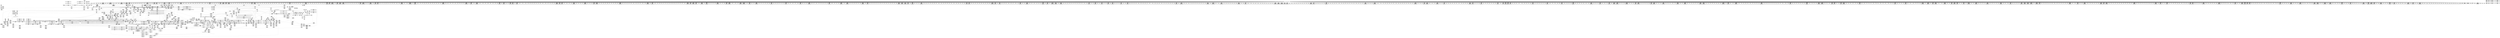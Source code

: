 digraph {
	CE0x4102b70 [shape=record,shape=Mrecord,label="{CE0x4102b70|104:_%struct.inode*,_:_CRE_208,209_}"]
	CE0x40bd960 [shape=record,shape=Mrecord,label="{CE0x40bd960|_ret_i32_%retval.0,_!dbg_!27757|security/selinux/hooks.c,1799|*SummSink*}"]
	CE0x40b7be0 [shape=record,shape=Mrecord,label="{CE0x40b7be0|56:_i8*,_:_CRE_136,137_}"]
	CE0x4158d70 [shape=record,shape=Mrecord,label="{CE0x4158d70|may_link:_tmp20|security/selinux/hooks.c,1793|*SummSink*}"]
	CE0x40b9040 [shape=record,shape=Mrecord,label="{CE0x40b9040|56:_i8*,_:_CRE_159,160_}"]
	CE0x4100240 [shape=record,shape=Mrecord,label="{CE0x4100240|56:_i8*,_:_CRE_917,918_}"]
	CE0x40fb7e0 [shape=record,shape=Mrecord,label="{CE0x40fb7e0|56:_i8*,_:_CRE_886,887_}"]
	CE0x4147300 [shape=record,shape=Mrecord,label="{CE0x4147300|56:_i8*,_:_CRE_889,890_}"]
	CE0x41527b0 [shape=record,shape=Mrecord,label="{CE0x41527b0|28:_i32,_:_CRE_75,76_}"]
	CE0x4164d40 [shape=record,shape=Mrecord,label="{CE0x4164d40|avc_has_perm:_auditdata|Function::avc_has_perm&Arg::auditdata::}"]
	CE0x41518b0 [shape=record,shape=Mrecord,label="{CE0x41518b0|28:_i32,_:_CRE_60,61_}"]
	CE0x416b800 [shape=record,shape=Mrecord,label="{CE0x416b800|may_link:_tmp17|security/selinux/hooks.c,1786}"]
	CE0x40b56b0 [shape=record,shape=Mrecord,label="{CE0x40b56b0|current_sid:_tmp1}"]
	CE0x40df470 [shape=record,shape=Mrecord,label="{CE0x40df470|56:_i8*,_:_CRE_170,171_}"]
	CE0x4107b40 [shape=record,shape=Mrecord,label="{CE0x4107b40|may_link:_tmp14|security/selinux/hooks.c,1783|*SummSource*}"]
	CE0x41579d0 [shape=record,shape=Mrecord,label="{CE0x41579d0|may_link:_tmp20|security/selinux/hooks.c,1793|*SummSource*}"]
	CE0x40e1ab0 [shape=record,shape=Mrecord,label="{CE0x40e1ab0|current_sid:_tmp2|*SummSource*}"]
	CE0x40ca290 [shape=record,shape=Mrecord,label="{CE0x40ca290|56:_i8*,_:_CRE_306,307_}"]
	CE0x414d680 [shape=record,shape=Mrecord,label="{CE0x414d680|may_link:_tmp5|security/selinux/hooks.c,1770}"]
	CE0x415e310 [shape=record,shape=Mrecord,label="{CE0x415e310|may_link:_cond|security/selinux/hooks.c,1776}"]
	CE0x40ff140 [shape=record,shape=Mrecord,label="{CE0x40ff140|56:_i8*,_:_CRE_901,902_}"]
	CE0x413e640 [shape=record,shape=Mrecord,label="{CE0x413e640|56:_i8*,_:_CRE_566,567_}"]
	CE0x417c2f0 [shape=record,shape=Mrecord,label="{CE0x417c2f0|may_link:_av.0}"]
	CE0x40bfcc0 [shape=record,shape=Mrecord,label="{CE0x40bfcc0|may_link:_dir|Function::may_link&Arg::dir::}"]
	CE0x40b13b0 [shape=record,shape=Mrecord,label="{CE0x40b13b0|56:_i8*,_:_CRE_244,245_}"]
	CE0x413dad0 [shape=record,shape=Mrecord,label="{CE0x413dad0|56:_i8*,_:_CRE_555,556_}"]
	CE0x413b9e0 [shape=record,shape=Mrecord,label="{CE0x413b9e0|56:_i8*,_:_CRE_479,480_}"]
	CE0x40e11f0 [shape=record,shape=Mrecord,label="{CE0x40e11f0|56:_i8*,_:_CRE_186,187_}"]
	CE0x40fbc20 [shape=record,shape=Mrecord,label="{CE0x40fbc20|56:_i8*,_:_CRE_890,891_}"]
	CE0x416e8d0 [shape=record,shape=Mrecord,label="{CE0x416e8d0|GLOBAL:_get_current|*Constant*}"]
	CE0x4106550 [shape=record,shape=Mrecord,label="{CE0x4106550|104:_%struct.inode*,_:_CRE_319,320_}"]
	CE0x40f7620 [shape=record,shape=Mrecord,label="{CE0x40f7620|56:_i8*,_:_CRE_680,684_|*MultipleSource*|security/selinux/hooks.c,1769|Function::selinux_inode_rmdir&Arg::dir::|Function::may_link&Arg::dir::}"]
	CE0x413f740 [shape=record,shape=Mrecord,label="{CE0x413f740|56:_i8*,_:_CRE_582,583_}"]
	CE0x40bc3f0 [shape=record,shape=Mrecord,label="{CE0x40bc3f0|GLOBAL:_current_sid|*Constant*|*SummSource*}"]
	CE0x40b4f40 [shape=record,shape=Mrecord,label="{CE0x40b4f40|56:_i8*,_:_CRE_139,140_}"]
	CE0x40b4fb0 [shape=record,shape=Mrecord,label="{CE0x40b4fb0|56:_i8*,_:_CRE_140,141_}"]
	CE0x412d6e0 [shape=record,shape=Mrecord,label="{CE0x412d6e0|104:_%struct.inode*,_:_CRE_162,163_}"]
	CE0x40c73c0 [shape=record,shape=Mrecord,label="{CE0x40c73c0|56:_i8*,_:_CRE_473,474_}"]
	CE0x415f910 [shape=record,shape=Mrecord,label="{CE0x415f910|i32_8388608|*Constant*|*SummSink*}"]
	CE0x40c9db0 [shape=record,shape=Mrecord,label="{CE0x40c9db0|56:_i8*,_:_CRE_300,301_}"]
	CE0x41522b0 [shape=record,shape=Mrecord,label="{CE0x41522b0|28:_i32,_:_CRE_70,71_}"]
	CE0x40b0070 [shape=record,shape=Mrecord,label="{CE0x40b0070|56:_i8*,_:_CRE_283,284_}"]
	CE0x40f87a0 [shape=record,shape=Mrecord,label="{CE0x40f87a0|56:_i8*,_:_CRE_760,768_|*MultipleSource*|security/selinux/hooks.c,1769|Function::selinux_inode_rmdir&Arg::dir::|Function::may_link&Arg::dir::}"]
	CE0x40b5e90 [shape=record,shape=Mrecord,label="{CE0x40b5e90|56:_i8*,_:_CRE_277,278_}"]
	CE0x40f5fe0 [shape=record,shape=Mrecord,label="{CE0x40f5fe0|56:_i8*,_:_CRE_610,611_}"]
	CE0x4104b60 [shape=record,shape=Mrecord,label="{CE0x4104b60|104:_%struct.inode*,_:_CRE_280,288_|*MultipleSource*|security/selinux/hooks.c,1770|Function::selinux_inode_rmdir&Arg::dentry::|Function::may_link&Arg::dentry::}"]
	CE0x40cac60 [shape=record,shape=Mrecord,label="{CE0x40cac60|i64*_getelementptr_inbounds_(_2_x_i64_,_2_x_i64_*___llvm_gcov_ctr225,_i64_0,_i64_1)|*Constant*|*SummSink*}"]
	CE0x412c770 [shape=record,shape=Mrecord,label="{CE0x412c770|104:_%struct.inode*,_:_CRE_149,150_}"]
	CE0x41336d0 [shape=record,shape=Mrecord,label="{CE0x41336d0|current_sid:_tmp24|security/selinux/hooks.c,220|*SummSink*}"]
	CE0x4170370 [shape=record,shape=Mrecord,label="{CE0x4170370|current_sid:_tmp21|security/selinux/hooks.c,218|*SummSource*}"]
	CE0x40bc930 [shape=record,shape=Mrecord,label="{CE0x40bc930|i64*_getelementptr_inbounds_(_2_x_i64_,_2_x_i64_*___llvm_gcov_ctr225,_i64_0,_i64_0)|*Constant*}"]
	CE0x40d9730 [shape=record,shape=Mrecord,label="{CE0x40d9730|i64_4|*Constant*|*SummSource*}"]
	CE0x40d7440 [shape=record,shape=Mrecord,label="{CE0x40d7440|current_sid:_tmp14|security/selinux/hooks.c,218|*SummSource*}"]
	CE0x40fad40 [shape=record,shape=Mrecord,label="{CE0x40fad40|56:_i8*,_:_CRE_876,877_}"]
	CE0x412b1d0 [shape=record,shape=Mrecord,label="{CE0x412b1d0|104:_%struct.inode*,_:_CRE_89,90_}"]
	CE0x4122b90 [shape=record,shape=Mrecord,label="{CE0x4122b90|GLOBAL:_current_task|Global_var:current_task}"]
	CE0x40b9a20 [shape=record,shape=Mrecord,label="{CE0x40b9a20|56:_i8*,_:_CRE_336,344_|*MultipleSource*|security/selinux/hooks.c,1769|Function::selinux_inode_rmdir&Arg::dir::|Function::may_link&Arg::dir::}"]
	CE0x4153ab0 [shape=record,shape=Mrecord,label="{CE0x4153ab0|28:_i32,_:_CRE_94,95_}"]
	CE0x40d8760 [shape=record,shape=Mrecord,label="{CE0x40d8760|i64_5|*Constant*|*SummSource*}"]
	CE0x40c5d00 [shape=record,shape=Mrecord,label="{CE0x40c5d00|56:_i8*,_:_CRE_376,384_|*MultipleSource*|security/selinux/hooks.c,1769|Function::selinux_inode_rmdir&Arg::dir::|Function::may_link&Arg::dir::}"]
	CE0x4139220 [shape=record,shape=Mrecord,label="{CE0x4139220|56:_i8*,_:_CRE_320,328_|*MultipleSource*|*LoadInst*|security/selinux/hooks.c,1770|security/selinux/hooks.c,1770}"]
	CE0x413e530 [shape=record,shape=Mrecord,label="{CE0x413e530|56:_i8*,_:_CRE_565,566_}"]
	CE0x413bf30 [shape=record,shape=Mrecord,label="{CE0x413bf30|56:_i8*,_:_CRE_484,485_}"]
	CE0x40f35a0 [shape=record,shape=Mrecord,label="{CE0x40f35a0|56:_i8*,_:_CRE_558,559_}"]
	CE0x41400d0 [shape=record,shape=Mrecord,label="{CE0x41400d0|56:_i8*,_:_CRE_591,592_}"]
	CE0x4134f30 [shape=record,shape=Mrecord,label="{CE0x4134f30|56:_i8*,_:_CRE_251,252_}"]
	CE0x4100130 [shape=record,shape=Mrecord,label="{CE0x4100130|56:_i8*,_:_CRE_916,917_}"]
	CE0x40cd300 [shape=record,shape=Mrecord,label="{CE0x40cd300|current_sid:_tmp6|security/selinux/hooks.c,218|*SummSource*}"]
	CE0x4156ce0 [shape=record,shape=Mrecord,label="{CE0x4156ce0|may_link:_tmp7|security/selinux/hooks.c,1777|*SummSource*}"]
	CE0x40b8740 [shape=record,shape=Mrecord,label="{CE0x40b8740|_call_void_mcount()_#3|*SummSink*}"]
	CE0x415ed30 [shape=record,shape=Mrecord,label="{CE0x415ed30|may_link:_tobool|security/selinux/hooks.c,1776|*SummSource*}"]
	CE0x4101d30 [shape=record,shape=Mrecord,label="{CE0x4101d30|104:_%struct.inode*,_:_CRE_196,197_}"]
	CE0x40b6e20 [shape=record,shape=Mrecord,label="{CE0x40b6e20|56:_i8*,_:_CRE_24,32_|*MultipleSource*|security/selinux/hooks.c,1769|Function::selinux_inode_rmdir&Arg::dir::|Function::may_link&Arg::dir::}"]
	CE0x418c010 [shape=record,shape=Mrecord,label="{CE0x418c010|GLOBAL:_current_sid.__warned|Global_var:current_sid.__warned}"]
	CE0x40f5210 [shape=record,shape=Mrecord,label="{CE0x40f5210|56:_i8*,_:_CRE_593,594_}"]
	CE0x41413f0 [shape=record,shape=Mrecord,label="{CE0x41413f0|56:_i8*,_:_CRE_609,610_}"]
	CE0x4143400 [shape=record,shape=Mrecord,label="{CE0x4143400|56:_i8*,_:_CRE_688,692_|*MultipleSource*|*LoadInst*|security/selinux/hooks.c,1770|security/selinux/hooks.c,1770}"]
	CE0x4126870 [shape=record,shape=Mrecord,label="{CE0x4126870|56:_i8*,_:_CRE_16,24_|*MultipleSource*|*LoadInst*|security/selinux/hooks.c,1770|security/selinux/hooks.c,1770}"]
	CE0x40cf980 [shape=record,shape=Mrecord,label="{CE0x40cf980|may_link:_sw.bb7|*SummSink*}"]
	CE0x40ab7f0 [shape=record,shape=Mrecord,label="{CE0x40ab7f0|selinux_inode_rmdir:_bb}"]
	CE0x41644c0 [shape=record,shape=Mrecord,label="{CE0x41644c0|avc_has_perm:_tclass|Function::avc_has_perm&Arg::tclass::|*SummSource*}"]
	CE0x412dba0 [shape=record,shape=Mrecord,label="{CE0x412dba0|104:_%struct.inode*,_:_CRE_166,167_}"]
	CE0x40e12c0 [shape=record,shape=Mrecord,label="{CE0x40e12c0|56:_i8*,_:_CRE_187,188_}"]
	CE0x4179ac0 [shape=record,shape=Mrecord,label="{CE0x4179ac0|i64**_getelementptr_inbounds_(_4_x_i64*_,_4_x_i64*_*___llvm_gcda_edge_table220,_i64_0,_i64_0)|*Constant*|*SummSource*}"]
	CE0x40f70e0 [shape=record,shape=Mrecord,label="{CE0x40f70e0|56:_i8*,_:_CRE_656,664_|*MultipleSource*|security/selinux/hooks.c,1769|Function::selinux_inode_rmdir&Arg::dir::|Function::may_link&Arg::dir::}"]
	CE0x41525b0 [shape=record,shape=Mrecord,label="{CE0x41525b0|28:_i32,_:_CRE_73,74_}"]
	CE0x41068e0 [shape=record,shape=Mrecord,label="{CE0x41068e0|may_link:_tmp4|*LoadInst*|security/selinux/hooks.c,1770|*SummSink*}"]
	CE0x4139ab0 [shape=record,shape=Mrecord,label="{CE0x4139ab0|56:_i8*,_:_CRE_360,376_|*MultipleSource*|*LoadInst*|security/selinux/hooks.c,1770|security/selinux/hooks.c,1770}"]
	CE0x4132850 [shape=record,shape=Mrecord,label="{CE0x4132850|i64*_getelementptr_inbounds_(_14_x_i64_,_14_x_i64_*___llvm_gcov_ctr219,_i64_0,_i64_8)|*Constant*|*SummSource*}"]
	CE0x41516b0 [shape=record,shape=Mrecord,label="{CE0x41516b0|28:_i32,_:_CRE_58,59_}"]
	CE0x40c7580 [shape=record,shape=Mrecord,label="{CE0x40c7580|56:_i8*,_:_CRE_474,475_}"]
	CE0x41934a0 [shape=record,shape=Mrecord,label="{CE0x41934a0|i64*_getelementptr_inbounds_(_11_x_i64_,_11_x_i64_*___llvm_gcov_ctr125,_i64_0,_i64_9)|*Constant*|*SummSource*}"]
	CE0x40e24a0 [shape=record,shape=Mrecord,label="{CE0x40e24a0|56:_i8*,_:_CRE_156,157_}"]
	CE0x4157540 [shape=record,shape=Mrecord,label="{CE0x4157540|i64**_getelementptr_inbounds_(_4_x_i64*_,_4_x_i64*_*___llvm_gcda_edge_table220,_i64_0,_i64_0)|*Constant*}"]
	CE0x412d350 [shape=record,shape=Mrecord,label="{CE0x412d350|104:_%struct.inode*,_:_CRE_159,160_}"]
	CE0x40f77e0 [shape=record,shape=Mrecord,label="{CE0x40f77e0|56:_i8*,_:_CRE_684,688_|*MultipleSource*|security/selinux/hooks.c,1769|Function::selinux_inode_rmdir&Arg::dir::|Function::may_link&Arg::dir::}"]
	CE0x40cffb0 [shape=record,shape=Mrecord,label="{CE0x40cffb0|i32_10|*Constant*}"]
	CE0x40f5890 [shape=record,shape=Mrecord,label="{CE0x40f5890|56:_i8*,_:_CRE_601,602_}"]
	CE0x415f230 [shape=record,shape=Mrecord,label="{CE0x415f230|i64_2097152|*Constant*|*SummSource*}"]
	CE0x418e8b0 [shape=record,shape=Mrecord,label="{CE0x418e8b0|may_link:_tmp26|security/selinux/hooks.c,1799}"]
	CE0x5cca090 [shape=record,shape=Mrecord,label="{CE0x5cca090|GLOBAL:_may_link|*Constant*}"]
	CE0x412e060 [shape=record,shape=Mrecord,label="{CE0x412e060|104:_%struct.inode*,_:_CRE_170,171_}"]
	CE0x4133bc0 [shape=record,shape=Mrecord,label="{CE0x4133bc0|__llvm_gcov_indirect_counter_increment:_bb4}"]
	CE0x40d2690 [shape=record,shape=Mrecord,label="{CE0x40d2690|current_sid:_entry}"]
	CE0x40f57c0 [shape=record,shape=Mrecord,label="{CE0x40f57c0|56:_i8*,_:_CRE_600,601_}"]
	CE0x411e240 [shape=record,shape=Mrecord,label="{CE0x411e240|i64_5|*Constant*}"]
	CE0x40fe590 [shape=record,shape=Mrecord,label="{CE0x40fe590|56:_i8*,_:_CRE_929,930_}"]
	CE0x40c1960 [shape=record,shape=Mrecord,label="{CE0x40c1960|may_link:_dir|Function::may_link&Arg::dir::|*SummSink*}"]
	CE0x4105600 [shape=record,shape=Mrecord,label="{CE0x4105600|104:_%struct.inode*,_:_CRE_306,307_}"]
	CE0x415e1d0 [shape=record,shape=Mrecord,label="{CE0x415e1d0|i64_1048576|*Constant*|*SummSink*}"]
	CE0x40cbdd0 [shape=record,shape=Mrecord,label="{CE0x40cbdd0|may_link:_return|*SummSink*}"]
	CE0x40b9520 [shape=record,shape=Mrecord,label="{CE0x40b9520|56:_i8*,_:_CRE_165,166_}"]
	CE0x40c4ed0 [shape=record,shape=Mrecord,label="{CE0x40c4ed0|56:_i8*,_:_CRE_179,180_}"]
	CE0x40ffcf0 [shape=record,shape=Mrecord,label="{CE0x40ffcf0|56:_i8*,_:_CRE_912,913_}"]
	CE0x417b580 [shape=record,shape=Mrecord,label="{CE0x417b580|i32_1024|*Constant*|*SummSink*}"]
	CE0x40a8870 [shape=record,shape=Mrecord,label="{CE0x40a8870|may_link:_tmp13|security/selinux/hooks.c,1779}"]
	CE0x418e9b0 [shape=record,shape=Mrecord,label="{CE0x418e9b0|i64*_getelementptr_inbounds_(_14_x_i64_,_14_x_i64_*___llvm_gcov_ctr219,_i64_0,_i64_13)|*Constant*}"]
	CE0x4168d00 [shape=record,shape=Mrecord,label="{CE0x4168d00|may_link:_tmp16|security/selinux/hooks.c,1786}"]
	CE0x412d5b0 [shape=record,shape=Mrecord,label="{CE0x412d5b0|104:_%struct.inode*,_:_CRE_161,162_}"]
	CE0x40c1db0 [shape=record,shape=Mrecord,label="{CE0x40c1db0|selinux_inode_rmdir:_dentry|Function::selinux_inode_rmdir&Arg::dentry::|*SummSource*}"]
	CE0x41d0b80 [shape=record,shape=Mrecord,label="{CE0x41d0b80|%struct.task_struct*_(%struct.task_struct**)*_asm_movq_%gs:$_1:P_,$0_,_r,im,_dirflag_,_fpsr_,_flags_}"]
	CE0x4106420 [shape=record,shape=Mrecord,label="{CE0x4106420|104:_%struct.inode*,_:_CRE_318,319_}"]
	CE0x40f5140 [shape=record,shape=Mrecord,label="{CE0x40f5140|56:_i8*,_:_CRE_592,593_}"]
	CE0x413c590 [shape=record,shape=Mrecord,label="{CE0x413c590|56:_i8*,_:_CRE_496,500_|*MultipleSource*|*LoadInst*|security/selinux/hooks.c,1770|security/selinux/hooks.c,1770}"]
	CE0x40fb4b0 [shape=record,shape=Mrecord,label="{CE0x40fb4b0|56:_i8*,_:_CRE_883,884_}"]
	CE0x40fc4a0 [shape=record,shape=Mrecord,label="{CE0x40fc4a0|56:_i8*,_:_CRE_898,899_}"]
	CE0x40c3660 [shape=record,shape=Mrecord,label="{CE0x40c3660|56:_i8*,_:_CRE_156,157_}"]
	CE0x41707e0 [shape=record,shape=Mrecord,label="{CE0x41707e0|current_sid:_tmp22|security/selinux/hooks.c,218}"]
	CE0x4155420 [shape=record,shape=Mrecord,label="{CE0x4155420|28:_i32,_:_CRE_118,119_}"]
	CE0x4143ee0 [shape=record,shape=Mrecord,label="{CE0x4143ee0|56:_i8*,_:_CRE_744,752_|*MultipleSource*|*LoadInst*|security/selinux/hooks.c,1770|security/selinux/hooks.c,1770}"]
	CE0x417b9f0 [shape=record,shape=Mrecord,label="{CE0x417b9f0|may_link:_tmp22|security/selinux/hooks.c,1797|*SummSource*}"]
	CE0x40c5980 [shape=record,shape=Mrecord,label="{CE0x40c5980|56:_i8*,_:_CRE_352,360_|*MultipleSource*|security/selinux/hooks.c,1769|Function::selinux_inode_rmdir&Arg::dir::|Function::may_link&Arg::dir::}"]
	CE0x41428f0 [shape=record,shape=Mrecord,label="{CE0x41428f0|56:_i8*,_:_CRE_648,656_|*MultipleSource*|*LoadInst*|security/selinux/hooks.c,1770|security/selinux/hooks.c,1770}"]
	CE0x416e2c0 [shape=record,shape=Mrecord,label="{CE0x416e2c0|current_sid:_call4|security/selinux/hooks.c,218}"]
	CE0x40b4190 [shape=record,shape=Mrecord,label="{CE0x40b4190|i64*_getelementptr_inbounds_(_14_x_i64_,_14_x_i64_*___llvm_gcov_ctr219,_i64_0,_i64_3)|*Constant*}"]
	CE0x411d9f0 [shape=record,shape=Mrecord,label="{CE0x411d9f0|current_sid:_tmp3}"]
	CE0x40c8200 [shape=record,shape=Mrecord,label="{CE0x40c8200|56:_i8*,_:_CRE_500,504_|*MultipleSource*|security/selinux/hooks.c,1769|Function::selinux_inode_rmdir&Arg::dir::|Function::may_link&Arg::dir::}"]
	CE0x41601b0 [shape=record,shape=Mrecord,label="{CE0x41601b0|may_link:_tmp21|security/selinux/hooks.c,1793}"]
	CE0x411db90 [shape=record,shape=Mrecord,label="{CE0x411db90|%struct.task_struct*_(%struct.task_struct**)*_asm_movq_%gs:$_1:P_,$0_,_r,im,_dirflag_,_fpsr_,_flags_|*SummSink*}"]
	CE0x415fdd0 [shape=record,shape=Mrecord,label="{CE0x415fdd0|may_link:_conv|security/selinux/hooks.c,1776|*SummSink*}"]
	CE0x418c160 [shape=record,shape=Mrecord,label="{CE0x418c160|__llvm_gcov_indirect_counter_increment:_tmp3|*SummSink*}"]
	CE0x418f7a0 [shape=record,shape=Mrecord,label="{CE0x418f7a0|current_sid:_land.lhs.true2}"]
	CE0x4136250 [shape=record,shape=Mrecord,label="{CE0x4136250|56:_i8*,_:_CRE_269,270_}"]
	CE0x4154dc0 [shape=record,shape=Mrecord,label="{CE0x4154dc0|28:_i32,_:_CRE_112,113_}"]
	CE0x40df950 [shape=record,shape=Mrecord,label="{CE0x40df950|56:_i8*,_:_CRE_176,177_}"]
	CE0x41297c0 [shape=record,shape=Mrecord,label="{CE0x41297c0|56:_i8*,_:_CRE_154,155_}"]
	CE0x41245a0 [shape=record,shape=Mrecord,label="{CE0x41245a0|56:_i8*,_:_CRE_195,196_}"]
	CE0x4151410 [shape=record,shape=Mrecord,label="{CE0x4151410|28:_i32,_:_CRE_55,56_}"]
	CE0x40faf60 [shape=record,shape=Mrecord,label="{CE0x40faf60|56:_i8*,_:_CRE_878,879_}"]
	CE0x40c3aa0 [shape=record,shape=Mrecord,label="{CE0x40c3aa0|56:_i8*,_:_CRE_160,161_}"]
	CE0x41948e0 [shape=record,shape=Mrecord,label="{CE0x41948e0|current_sid:_tmp15|security/selinux/hooks.c,218|*SummSink*}"]
	CE0x40fd050 [shape=record,shape=Mrecord,label="{CE0x40fd050|56:_i8*,_:_CRE_909,910_}"]
	CE0x4107ad0 [shape=record,shape=Mrecord,label="{CE0x4107ad0|may_link:_tmp14|security/selinux/hooks.c,1783}"]
	CE0x40bc5c0 [shape=record,shape=Mrecord,label="{CE0x40bc5c0|get_current:_tmp|*SummSink*}"]
	CE0x4120900 [shape=record,shape=Mrecord,label="{CE0x4120900|current_sid:_if.end|*SummSink*}"]
	CE0x4123610 [shape=record,shape=Mrecord,label="{CE0x4123610|may_link:_tmp15|security/selinux/hooks.c,1783}"]
	CE0x414bb60 [shape=record,shape=Mrecord,label="{CE0x414bb60|56:_i8*,_:_CRE_927,928_}"]
	CE0x416ecd0 [shape=record,shape=Mrecord,label="{CE0x416ecd0|get_current:_entry}"]
	CE0x40b32c0 [shape=record,shape=Mrecord,label="{CE0x40b32c0|i64*_null|*Constant*}"]
	CE0x41440b0 [shape=record,shape=Mrecord,label="{CE0x41440b0|56:_i8*,_:_CRE_752,756_|*MultipleSource*|*LoadInst*|security/selinux/hooks.c,1770|security/selinux/hooks.c,1770}"]
	CE0x40ce880 [shape=record,shape=Mrecord,label="{CE0x40ce880|56:_i8*,_:_CRE_968,976_|*MultipleSource*|security/selinux/hooks.c,1769|Function::selinux_inode_rmdir&Arg::dir::|Function::may_link&Arg::dir::}"]
	CE0x412cc30 [shape=record,shape=Mrecord,label="{CE0x412cc30|104:_%struct.inode*,_:_CRE_153,154_}"]
	CE0x4120e10 [shape=record,shape=Mrecord,label="{CE0x4120e10|i64_3|*Constant*|*SummSource*}"]
	CE0x41648f0 [shape=record,shape=Mrecord,label="{CE0x41648f0|avc_has_perm:_requested|Function::avc_has_perm&Arg::requested::}"]
	CE0x41915e0 [shape=record,shape=Mrecord,label="{CE0x41915e0|current_sid:_tmp10|security/selinux/hooks.c,218|*SummSink*}"]
	CE0x40d00e0 [shape=record,shape=Mrecord,label="{CE0x40d00e0|i32_10|*Constant*|*SummSource*}"]
	CE0x4167a30 [shape=record,shape=Mrecord,label="{CE0x4167a30|current_sid:_security|security/selinux/hooks.c,218|*SummSink*}"]
	"CONST[source:2(external),value:2(dynamic)][purpose:{subject}]"
	CE0x40f3f60 [shape=record,shape=Mrecord,label="{CE0x40f3f60|56:_i8*,_:_CRE_570,571_}"]
	CE0x4129c10 [shape=record,shape=Mrecord,label="{CE0x4129c10|may_link:_d_inode|security/selinux/hooks.c,1770|*SummSource*}"]
	CE0x416d0a0 [shape=record,shape=Mrecord,label="{CE0x416d0a0|i64*_getelementptr_inbounds_(_2_x_i64_,_2_x_i64_*___llvm_gcov_ctr98,_i64_0,_i64_1)|*Constant*|*SummSource*}"]
	CE0x40bd850 [shape=record,shape=Mrecord,label="{CE0x40bd850|_ret_i32_%retval.0,_!dbg_!27757|security/selinux/hooks.c,1799|*SummSource*}"]
	CE0x40da020 [shape=record,shape=Mrecord,label="{CE0x40da020|current_sid:_bb}"]
	CE0x40be0f0 [shape=record,shape=Mrecord,label="{CE0x40be0f0|COLLAPSED:_GCMRE___llvm_gcov_ctr225_internal_global_2_x_i64_zeroinitializer:_elem_0:default:}"]
	CE0x40b9110 [shape=record,shape=Mrecord,label="{CE0x40b9110|56:_i8*,_:_CRE_160,161_}"]
	CE0x4122e90 [shape=record,shape=Mrecord,label="{CE0x4122e90|current_sid:_do.end|*SummSink*}"]
	CE0x40d2700 [shape=record,shape=Mrecord,label="{CE0x40d2700|GLOBAL:_current_sid|*Constant*|*SummSink*}"]
	CE0x416d700 [shape=record,shape=Mrecord,label="{CE0x416d700|i64*_getelementptr_inbounds_(_11_x_i64_,_11_x_i64_*___llvm_gcov_ctr125,_i64_0,_i64_10)|*Constant*|*SummSink*}"]
	CE0x40fb5c0 [shape=record,shape=Mrecord,label="{CE0x40fb5c0|56:_i8*,_:_CRE_884,885_}"]
	CE0x41346f0 [shape=record,shape=Mrecord,label="{CE0x41346f0|56:_i8*,_:_CRE_243,244_}"]
	CE0x40a81f0 [shape=record,shape=Mrecord,label="{CE0x40a81f0|may_link:_tmp12|security/selinux/hooks.c,1779}"]
	CE0x417a420 [shape=record,shape=Mrecord,label="{CE0x417a420|may_link:_call9|security/selinux/hooks.c,1792|*SummSink*}"]
	CE0x40b3ab0 [shape=record,shape=Mrecord,label="{CE0x40b3ab0|i64*_getelementptr_inbounds_(_14_x_i64_,_14_x_i64_*___llvm_gcov_ctr219,_i64_0,_i64_3)|*Constant*|*SummSink*}"]
	CE0x40d9190 [shape=record,shape=Mrecord,label="{CE0x40d9190|COLLAPSED:_GCMRE___llvm_gcov_ctr125_internal_global_11_x_i64_zeroinitializer:_elem_0:default:}"]
	CE0x41d0c60 [shape=record,shape=Mrecord,label="{CE0x41d0c60|%struct.task_struct*_(%struct.task_struct**)*_asm_movq_%gs:$_1:P_,$0_,_r,im,_dirflag_,_fpsr_,_flags_|*SummSource*}"]
	CE0x418d110 [shape=record,shape=Mrecord,label="{CE0x418d110|GLOBAL:_current_sid.__warned|Global_var:current_sid.__warned|*SummSource*}"]
	CE0x4146200 [shape=record,shape=Mrecord,label="{CE0x4146200|56:_i8*,_:_CRE_873,874_}"]
	CE0x413dfe0 [shape=record,shape=Mrecord,label="{CE0x413dfe0|56:_i8*,_:_CRE_560,561_}"]
	CE0x40f45e0 [shape=record,shape=Mrecord,label="{CE0x40f45e0|56:_i8*,_:_CRE_578,579_}"]
	CE0x4152db0 [shape=record,shape=Mrecord,label="{CE0x4152db0|28:_i32,_:_CRE_81,82_}"]
	CE0x4188500 [shape=record,shape=Mrecord,label="{CE0x4188500|current_sid:_land.lhs.true|*SummSink*}"]
	CE0x40ffbe0 [shape=record,shape=Mrecord,label="{CE0x40ffbe0|56:_i8*,_:_CRE_911,912_}"]
	CE0x4101ad0 [shape=record,shape=Mrecord,label="{CE0x4101ad0|104:_%struct.inode*,_:_CRE_194,195_}"]
	CE0x40e0de0 [shape=record,shape=Mrecord,label="{CE0x40e0de0|56:_i8*,_:_CRE_181,182_}"]
	CE0x40b8ea0 [shape=record,shape=Mrecord,label="{CE0x40b8ea0|56:_i8*,_:_CRE_157,158_}"]
	CE0x40fa320 [shape=record,shape=Mrecord,label="{CE0x40fa320|56:_i8*,_:_CRE_866,867_}"]
	CE0x40fbe40 [shape=record,shape=Mrecord,label="{CE0x40fbe40|56:_i8*,_:_CRE_892,893_}"]
	CE0x414da00 [shape=record,shape=Mrecord,label="{CE0x414da00|56:_i8*,_:_CRE_992,1000_|*MultipleSource*|*LoadInst*|security/selinux/hooks.c,1770|security/selinux/hooks.c,1770}"]
	CE0x40fc8e0 [shape=record,shape=Mrecord,label="{CE0x40fc8e0|56:_i8*,_:_CRE_902,903_}"]
	CE0x41357b0 [shape=record,shape=Mrecord,label="{CE0x41357b0|56:_i8*,_:_CRE_259,260_}"]
	CE0x4136be0 [shape=record,shape=Mrecord,label="{CE0x4136be0|56:_i8*,_:_CRE_278,279_}"]
	CE0x40f5d70 [shape=record,shape=Mrecord,label="{CE0x40f5d70|56:_i8*,_:_CRE_607,608_}"]
	CE0x40d75b0 [shape=record,shape=Mrecord,label="{CE0x40d75b0|current_sid:_tmp14|security/selinux/hooks.c,218|*SummSink*}"]
	CE0x40bfd30 [shape=record,shape=Mrecord,label="{CE0x40bfd30|selinux_inode_rmdir:_dir|Function::selinux_inode_rmdir&Arg::dir::}"]
	CE0x418fb60 [shape=record,shape=Mrecord,label="{CE0x418fb60|current_sid:_if.then|*SummSink*}"]
	CE0x40cbd10 [shape=record,shape=Mrecord,label="{CE0x40cbd10|may_link:_return|*SummSource*}"]
	CE0x418e1a0 [shape=record,shape=Mrecord,label="{CE0x418e1a0|may_link:_retval.0|*SummSource*}"]
	CE0x40c9ce0 [shape=record,shape=Mrecord,label="{CE0x40c9ce0|56:_i8*,_:_CRE_299,300_}"]
	CE0x4170d40 [shape=record,shape=Mrecord,label="{CE0x4170d40|current_sid:_tmp23|security/selinux/hooks.c,218}"]
	CE0x40cefa0 [shape=record,shape=Mrecord,label="{CE0x40cefa0|may_link:_call|security/selinux/hooks.c,1765}"]
	CE0x4103620 [shape=record,shape=Mrecord,label="{CE0x4103620|104:_%struct.inode*,_:_CRE_217,218_}"]
	CE0x4133910 [shape=record,shape=Mrecord,label="{CE0x4133910|__llvm_gcov_indirect_counter_increment:_bb4|*SummSink*}"]
	CE0x40f6c10 [shape=record,shape=Mrecord,label="{CE0x40f6c10|56:_i8*,_:_CRE_632,640_|*MultipleSource*|security/selinux/hooks.c,1769|Function::selinux_inode_rmdir&Arg::dir::|Function::may_link&Arg::dir::}"]
	CE0x413b7c0 [shape=record,shape=Mrecord,label="{CE0x413b7c0|56:_i8*,_:_CRE_477,478_}"]
	CE0x4187d50 [shape=record,shape=Mrecord,label="{CE0x4187d50|i64*_getelementptr_inbounds_(_11_x_i64_,_11_x_i64_*___llvm_gcov_ctr125,_i64_0,_i64_6)|*Constant*|*SummSink*}"]
	CE0x4159260 [shape=record,shape=Mrecord,label="{CE0x4159260|GLOBAL:___llvm_gcov_global_state_pred221|Global_var:__llvm_gcov_global_state_pred221|*SummSource*}"]
	CE0x40c9f50 [shape=record,shape=Mrecord,label="{CE0x40c9f50|56:_i8*,_:_CRE_302,303_}"]
	CE0x40b03b0 [shape=record,shape=Mrecord,label="{CE0x40b03b0|56:_i8*,_:_CRE_287,288_}"]
	CE0x413e0f0 [shape=record,shape=Mrecord,label="{CE0x413e0f0|56:_i8*,_:_CRE_561,562_}"]
	CE0x4154cb0 [shape=record,shape=Mrecord,label="{CE0x4154cb0|28:_i32,_:_CRE_111,112_}"]
	CE0x40b9980 [shape=record,shape=Mrecord,label="{CE0x40b9980|may_link:_i_security|security/selinux/hooks.c,1769|*SummSource*}"]
	CE0x417c1d0 [shape=record,shape=Mrecord,label="{CE0x417c1d0|i32_16777216|*Constant*|*SummSink*}"]
	CE0x4128470 [shape=record,shape=Mrecord,label="{CE0x4128470|56:_i8*,_:_CRE_137,138_}"]
	CE0x40e2090 [shape=record,shape=Mrecord,label="{CE0x40e2090|56:_i8*,_:_CRE_151,152_}"]
	CE0x4154980 [shape=record,shape=Mrecord,label="{CE0x4154980|28:_i32,_:_CRE_108,109_}"]
	CE0x4139000 [shape=record,shape=Mrecord,label="{CE0x4139000|56:_i8*,_:_CRE_472,473_}"]
	CE0x41507c0 [shape=record,shape=Mrecord,label="{CE0x41507c0|28:_i32,_:_CRE_34,35_|*MultipleSource*|*LoadInst*|security/selinux/hooks.c,1769|security/selinux/hooks.c,1769|security/selinux/hooks.c,1777}"]
	CE0x40cb8b0 [shape=record,shape=Mrecord,label="{CE0x40cb8b0|i32_-1|*Constant*|*SummSink*}"]
	CE0x413aea0 [shape=record,shape=Mrecord,label="{CE0x413aea0|56:_i8*,_:_CRE_456,464_|*MultipleSource*|*LoadInst*|security/selinux/hooks.c,1770|security/selinux/hooks.c,1770}"]
	CE0x418a270 [shape=record,shape=Mrecord,label="{CE0x418a270|current_sid:_tmp13|security/selinux/hooks.c,218|*SummSink*}"]
	CE0x41046f0 [shape=record,shape=Mrecord,label="{CE0x41046f0|104:_%struct.inode*,_:_CRE_264,272_|*MultipleSource*|security/selinux/hooks.c,1770|Function::selinux_inode_rmdir&Arg::dentry::|Function::may_link&Arg::dentry::}"]
	CE0x417a190 [shape=record,shape=Mrecord,label="{CE0x417a190|may_link:_call9|security/selinux/hooks.c,1792}"]
	CE0x40b95f0 [shape=record,shape=Mrecord,label="{CE0x40b95f0|56:_i8*,_:_CRE_166,167_}"]
	CE0x414db90 [shape=record,shape=Mrecord,label="{CE0x414db90|56:_i8*,_:_CRE_1000,1008_|*MultipleSource*|*LoadInst*|security/selinux/hooks.c,1770|security/selinux/hooks.c,1770}"]
	CE0x415d6b0 [shape=record,shape=Mrecord,label="{CE0x415d6b0|i8_10|*Constant*}"]
	CE0x40b08c0 [shape=record,shape=Mrecord,label="{CE0x40b08c0|56:_i8*,_:_CRE_216,224_|*MultipleSource*|security/selinux/hooks.c,1769|Function::selinux_inode_rmdir&Arg::dir::|Function::may_link&Arg::dir::}"]
	CE0x40c5b40 [shape=record,shape=Mrecord,label="{CE0x40c5b40|56:_i8*,_:_CRE_360,376_|*MultipleSource*|security/selinux/hooks.c,1769|Function::selinux_inode_rmdir&Arg::dir::|Function::may_link&Arg::dir::}"]
	CE0x415fa20 [shape=record,shape=Mrecord,label="{CE0x415fa20|may_link:_or|security/selinux/hooks.c,1776|*SummSource*}"]
	CE0x40f3dc0 [shape=record,shape=Mrecord,label="{CE0x40f3dc0|56:_i8*,_:_CRE_568,569_}"]
	CE0x418d030 [shape=record,shape=Mrecord,label="{CE0x418d030|may_link:_sclass|security/selinux/hooks.c,1797|*SummSource*}"]
	CE0x40e4b30 [shape=record,shape=Mrecord,label="{CE0x40e4b30|56:_i8*,_:_CRE_251,252_}"]
	CE0x40f49f0 [shape=record,shape=Mrecord,label="{CE0x40f49f0|56:_i8*,_:_CRE_583,584_}"]
	CE0x40d2fc0 [shape=record,shape=Mrecord,label="{CE0x40d2fc0|may_link:_if.end|*SummSink*}"]
	CE0x40fc390 [shape=record,shape=Mrecord,label="{CE0x40fc390|56:_i8*,_:_CRE_897,898_}"]
	CE0x4141fa0 [shape=record,shape=Mrecord,label="{CE0x4141fa0|56:_i8*,_:_CRE_620,621_}"]
	CE0x4145b70 [shape=record,shape=Mrecord,label="{CE0x4145b70|56:_i8*,_:_CRE_868,869_}"]
	CE0x40d88d0 [shape=record,shape=Mrecord,label="{CE0x40d88d0|i64_5|*Constant*|*SummSink*}"]
	CE0x416f5b0 [shape=record,shape=Mrecord,label="{CE0x416f5b0|i32_78|*Constant*}"]
	CE0x413baf0 [shape=record,shape=Mrecord,label="{CE0x413baf0|56:_i8*,_:_CRE_480,481_}"]
	CE0x41599e0 [shape=record,shape=Mrecord,label="{CE0x41599e0|_switch_i32_%kind,_label_%sw.default_i32_0,_label_%sw.bb_i32_1,_label_%sw.bb7_i32_2,_label_%sw.bb8_,_!dbg_!27741|security/selinux/hooks.c,1781|*SummSource*}"]
	CE0x414ee40 [shape=record,shape=Mrecord,label="{CE0x414ee40|may_link:_tmp23|security/selinux/hooks.c,1797|*SummSource*}"]
	CE0x416ffc0 [shape=record,shape=Mrecord,label="{CE0x416ffc0|current_sid:_tmp21|security/selinux/hooks.c,218}"]
	CE0x4143b40 [shape=record,shape=Mrecord,label="{CE0x4143b40|56:_i8*,_:_CRE_728,736_|*MultipleSource*|*LoadInst*|security/selinux/hooks.c,1770|security/selinux/hooks.c,1770}"]
	CE0x412bb20 [shape=record,shape=Mrecord,label="{CE0x412bb20|104:_%struct.inode*,_:_CRE_96,104_|*MultipleSource*|security/selinux/hooks.c,1770|Function::selinux_inode_rmdir&Arg::dentry::|Function::may_link&Arg::dentry::}"]
	CE0x40b55d0 [shape=record,shape=Mrecord,label="{CE0x40b55d0|i64*_getelementptr_inbounds_(_11_x_i64_,_11_x_i64_*___llvm_gcov_ctr125,_i64_0,_i64_1)|*Constant*|*SummSink*}"]
	CE0x4194000 [shape=record,shape=Mrecord,label="{CE0x4194000|current_sid:_tmp18|security/selinux/hooks.c,218}"]
	CE0x41531b0 [shape=record,shape=Mrecord,label="{CE0x41531b0|28:_i32,_:_CRE_85,86_}"]
	CE0x414d350 [shape=record,shape=Mrecord,label="{CE0x414d350|56:_i8*,_:_CRE_981,982_}"]
	CE0x40c8130 [shape=record,shape=Mrecord,label="{CE0x40c8130|56:_i8*,_:_CRE_496,500_|*MultipleSource*|security/selinux/hooks.c,1769|Function::selinux_inode_rmdir&Arg::dir::|Function::may_link&Arg::dir::}"]
	CE0x40fbb10 [shape=record,shape=Mrecord,label="{CE0x40fbb10|56:_i8*,_:_CRE_889,890_}"]
	CE0x41d0520 [shape=record,shape=Mrecord,label="{CE0x41d0520|get_current:_tmp2|*SummSource*}"]
	CE0x41449c0 [shape=record,shape=Mrecord,label="{CE0x41449c0|56:_i8*,_:_CRE_800,804_|*MultipleSource*|*LoadInst*|security/selinux/hooks.c,1770|security/selinux/hooks.c,1770}"]
	CE0x41398e0 [shape=record,shape=Mrecord,label="{CE0x41398e0|56:_i8*,_:_CRE_352,360_|*MultipleSource*|*LoadInst*|security/selinux/hooks.c,1770|security/selinux/hooks.c,1770}"]
	CE0x40fb290 [shape=record,shape=Mrecord,label="{CE0x40fb290|56:_i8*,_:_CRE_881,882_}"]
	CE0x4136690 [shape=record,shape=Mrecord,label="{CE0x4136690|56:_i8*,_:_CRE_273,274_}"]
	CE0x4156eb0 [shape=record,shape=Mrecord,label="{CE0x4156eb0|may_link:_tmp9|security/selinux/hooks.c,1778}"]
	CE0x4151fb0 [shape=record,shape=Mrecord,label="{CE0x4151fb0|28:_i32,_:_CRE_67,68_}"]
	CE0x40f39b0 [shape=record,shape=Mrecord,label="{CE0x40f39b0|56:_i8*,_:_CRE_563,564_}"]
	CE0x40ab690 [shape=record,shape=Mrecord,label="{CE0x40ab690|GLOBAL:_may_link|*Constant*|*SummSource*}"]
	CE0x40e1120 [shape=record,shape=Mrecord,label="{CE0x40e1120|56:_i8*,_:_CRE_185,186_}"]
	CE0x414e800 [shape=record,shape=Mrecord,label="{CE0x414e800|may_link:_sid4|security/selinux/hooks.c,1777|*SummSink*}"]
	CE0x413bc00 [shape=record,shape=Mrecord,label="{CE0x413bc00|56:_i8*,_:_CRE_481,482_}"]
	CE0x4135ae0 [shape=record,shape=Mrecord,label="{CE0x4135ae0|56:_i8*,_:_CRE_262,263_}"]
	CE0x413fb80 [shape=record,shape=Mrecord,label="{CE0x413fb80|56:_i8*,_:_CRE_586,587_}"]
	CE0x40d3130 [shape=record,shape=Mrecord,label="{CE0x40d3130|i64*_getelementptr_inbounds_(_14_x_i64_,_14_x_i64_*___llvm_gcov_ctr219,_i64_0,_i64_0)|*Constant*}"]
	CE0x4103c10 [shape=record,shape=Mrecord,label="{CE0x4103c10|104:_%struct.inode*,_:_CRE_222,223_}"]
	CE0x40c9e80 [shape=record,shape=Mrecord,label="{CE0x40c9e80|56:_i8*,_:_CRE_301,302_}"]
	CE0x40c8600 [shape=record,shape=Mrecord,label="{CE0x40c8600|56:_i8*,_:_CRE_508,512_|*MultipleSource*|security/selinux/hooks.c,1769|Function::selinux_inode_rmdir&Arg::dir::|Function::may_link&Arg::dir::}"]
	CE0x41359d0 [shape=record,shape=Mrecord,label="{CE0x41359d0|56:_i8*,_:_CRE_261,262_}"]
	CE0x418b7d0 [shape=record,shape=Mrecord,label="{CE0x418b7d0|may_link:_sclass|security/selinux/hooks.c,1797|*SummSink*}"]
	CE0x41059d0 [shape=record,shape=Mrecord,label="{CE0x41059d0|104:_%struct.inode*,_:_CRE_309,310_}"]
	CE0x411df70 [shape=record,shape=Mrecord,label="{CE0x411df70|current_sid:_tobool1|security/selinux/hooks.c,218|*SummSink*}"]
	CE0x4103fa0 [shape=record,shape=Mrecord,label="{CE0x4103fa0|104:_%struct.inode*,_:_CRE_232,240_|*MultipleSource*|security/selinux/hooks.c,1770|Function::selinux_inode_rmdir&Arg::dentry::|Function::may_link&Arg::dentry::}"]
	CE0x4124490 [shape=record,shape=Mrecord,label="{CE0x4124490|56:_i8*,_:_CRE_194,195_}"]
	CE0x40cd770 [shape=record,shape=Mrecord,label="{CE0x40cd770|GLOBAL:_current_sid|*Constant*}"]
	CE0x4155750 [shape=record,shape=Mrecord,label="{CE0x4155750|28:_i32,_:_CRE_128,136_|*MultipleSource*|*LoadInst*|security/selinux/hooks.c,1769|security/selinux/hooks.c,1769|security/selinux/hooks.c,1777}"]
	CE0x41039b0 [shape=record,shape=Mrecord,label="{CE0x41039b0|104:_%struct.inode*,_:_CRE_220,221_}"]
	CE0x40b1800 [shape=record,shape=Mrecord,label="{CE0x40b1800|may_link:_bb|*SummSink*}"]
	CE0x40fe370 [shape=record,shape=Mrecord,label="{CE0x40fe370|56:_i8*,_:_CRE_927,928_}"]
	CE0x4153cb0 [shape=record,shape=Mrecord,label="{CE0x4153cb0|28:_i32,_:_CRE_96,97_}"]
	CE0x414c2d0 [shape=record,shape=Mrecord,label="{CE0x414c2d0|56:_i8*,_:_CRE_934,935_}"]
	CE0x4140a60 [shape=record,shape=Mrecord,label="{CE0x4140a60|56:_i8*,_:_CRE_600,601_}"]
	CE0x40b2c40 [shape=record,shape=Mrecord,label="{CE0x40b2c40|56:_i8*,_:_CRE_205,206_}"]
	CE0x4163c60 [shape=record,shape=Mrecord,label="{CE0x4163c60|avc_has_perm:_tsid|Function::avc_has_perm&Arg::tsid::}"]
	CE0x40afc90 [shape=record,shape=Mrecord,label="{CE0x40afc90|56:_i8*,_:_CRE_268,269_}"]
	CE0x40cce40 [shape=record,shape=Mrecord,label="{CE0x40cce40|_ret_i32_%tmp24,_!dbg_!27742|security/selinux/hooks.c,220|*SummSource*}"]
	CE0x41423e0 [shape=record,shape=Mrecord,label="{CE0x41423e0|56:_i8*,_:_CRE_864,865_}"]
	CE0x4122fb0 [shape=record,shape=Mrecord,label="{CE0x4122fb0|current_sid:_land.lhs.true}"]
	CE0x41653b0 [shape=record,shape=Mrecord,label="{CE0x41653b0|_ret_i32_%retval.0,_!dbg_!27728|security/selinux/avc.c,775|*SummSink*}"]
	CE0x4145ed0 [shape=record,shape=Mrecord,label="{CE0x4145ed0|56:_i8*,_:_CRE_870,871_}"]
	CE0x41422d0 [shape=record,shape=Mrecord,label="{CE0x41422d0|56:_i8*,_:_CRE_623,624_}"]
	CE0x40ca1c0 [shape=record,shape=Mrecord,label="{CE0x40ca1c0|56:_i8*,_:_CRE_305,306_}"]
	CE0x41541b0 [shape=record,shape=Mrecord,label="{CE0x41541b0|28:_i32,_:_CRE_101,102_}"]
	CE0x40bd6f0 [shape=record,shape=Mrecord,label="{CE0x40bd6f0|_ret_i32_%retval.0,_!dbg_!27757|security/selinux/hooks.c,1799}"]
	CE0x40f2b80 [shape=record,shape=Mrecord,label="{CE0x40f2b80|56:_i8*,_:_CRE_540,544_|*MultipleSource*|security/selinux/hooks.c,1769|Function::selinux_inode_rmdir&Arg::dir::|Function::may_link&Arg::dir::}"]
	CE0x414d460 [shape=record,shape=Mrecord,label="{CE0x414d460|56:_i8*,_:_CRE_982,983_}"]
	CE0x40c3580 [shape=record,shape=Mrecord,label="{CE0x40c3580|56:_i8*,_:_CRE_155,156_}"]
	CE0x417c810 [shape=record,shape=Mrecord,label="{CE0x417c810|may_link:_tmp22|security/selinux/hooks.c,1797}"]
	CE0x416db00 [shape=record,shape=Mrecord,label="{CE0x416db00|current_sid:_tmp20|security/selinux/hooks.c,218|*SummSource*}"]
	CE0x41034f0 [shape=record,shape=Mrecord,label="{CE0x41034f0|104:_%struct.inode*,_:_CRE_216,217_}"]
	CE0x41538b0 [shape=record,shape=Mrecord,label="{CE0x41538b0|28:_i32,_:_CRE_92,93_}"]
	CE0x417c3e0 [shape=record,shape=Mrecord,label="{CE0x417c3e0|may_link:_av.0|*SummSource*}"]
	CE0x4105820 [shape=record,shape=Mrecord,label="{CE0x4105820|104:_%struct.inode*,_:_CRE_307,308_}"]
	CE0x4135590 [shape=record,shape=Mrecord,label="{CE0x4135590|56:_i8*,_:_CRE_257,258_}"]
	CE0x416ee20 [shape=record,shape=Mrecord,label="{CE0x416ee20|get_current:_entry|*SummSource*}"]
	CE0x40f52e0 [shape=record,shape=Mrecord,label="{CE0x40f52e0|56:_i8*,_:_CRE_594,595_}"]
	CE0x40f5f10 [shape=record,shape=Mrecord,label="{CE0x40f5f10|56:_i8*,_:_CRE_609,610_}"]
	CE0x414fc00 [shape=record,shape=Mrecord,label="{CE0x414fc00|28:_i32,_:_CRE_17,18_}"]
	CE0x40b2f80 [shape=record,shape=Mrecord,label="{CE0x40b2f80|56:_i8*,_:_CRE_212,216_|*MultipleSource*|security/selinux/hooks.c,1769|Function::selinux_inode_rmdir&Arg::dir::|Function::may_link&Arg::dir::}"]
	CE0x40ff7a0 [shape=record,shape=Mrecord,label="{CE0x40ff7a0|56:_i8*,_:_CRE_907,908_}"]
	CE0x413ca80 [shape=record,shape=Mrecord,label="{CE0x413ca80|56:_i8*,_:_CRE_508,512_|*MultipleSource*|*LoadInst*|security/selinux/hooks.c,1770|security/selinux/hooks.c,1770}"]
	CE0x412da70 [shape=record,shape=Mrecord,label="{CE0x412da70|104:_%struct.inode*,_:_CRE_165,166_}"]
	CE0x40bf3d0 [shape=record,shape=Mrecord,label="{CE0x40bf3d0|_call_void___llvm_gcov_indirect_counter_increment(i32*___llvm_gcov_global_state_pred221,_i64**_getelementptr_inbounds_(_4_x_i64*_,_4_x_i64*_*___llvm_gcda_edge_table220,_i64_0,_i64_2)),_!dbg_!27745|security/selinux/hooks.c,1786}"]
	CE0x40cc080 [shape=record,shape=Mrecord,label="{CE0x40cc080|i64*_getelementptr_inbounds_(_11_x_i64_,_11_x_i64_*___llvm_gcov_ctr125,_i64_0,_i64_1)|*Constant*}"]
	CE0x415d850 [shape=record,shape=Mrecord,label="{CE0x415d850|i8_10|*Constant*|*SummSource*}"]
	CE0x40f8420 [shape=record,shape=Mrecord,label="{CE0x40f8420|56:_i8*,_:_CRE_744,752_|*MultipleSource*|security/selinux/hooks.c,1769|Function::selinux_inode_rmdir&Arg::dir::|Function::may_link&Arg::dir::}"]
	CE0x40d2810 [shape=record,shape=Mrecord,label="{CE0x40d2810|i32_0|*Constant*|*SummSink*}"]
	CE0x412c670 [shape=record,shape=Mrecord,label="{CE0x412c670|104:_%struct.inode*,_:_CRE_148,149_}"]
	CE0x412e650 [shape=record,shape=Mrecord,label="{CE0x412e650|104:_%struct.inode*,_:_CRE_175,176_}"]
	CE0x40c7c50 [shape=record,shape=Mrecord,label="{CE0x40c7c50|56:_i8*,_:_CRE_483,484_}"]
	CE0x412df30 [shape=record,shape=Mrecord,label="{CE0x412df30|104:_%struct.inode*,_:_CRE_169,170_}"]
	CE0x417cdc0 [shape=record,shape=Mrecord,label="{CE0x417cdc0|GLOBAL:_printk|*Constant*|*SummSink*}"]
	CE0x4131a70 [shape=record,shape=Mrecord,label="{CE0x4131a70|__llvm_gcov_indirect_counter_increment:_entry|*SummSink*}"]
	CE0x40fe6a0 [shape=record,shape=Mrecord,label="{CE0x40fe6a0|56:_i8*,_:_CRE_930,931_}"]
	CE0x412b3f0 [shape=record,shape=Mrecord,label="{CE0x412b3f0|104:_%struct.inode*,_:_CRE_90,91_}"]
	CE0x417b250 [shape=record,shape=Mrecord,label="{CE0x417b250|VOIDTB_TE_array:_GCE___func__.may_link_private_unnamed_addr_constant_9_x_i8_c_may_link_00_,_align_1:_elem_0:default:}"]
	CE0x40fc060 [shape=record,shape=Mrecord,label="{CE0x40fc060|56:_i8*,_:_CRE_894,895_}"]
	CE0x4140ea0 [shape=record,shape=Mrecord,label="{CE0x4140ea0|56:_i8*,_:_CRE_604,605_}"]
	CE0x413a3c0 [shape=record,shape=Mrecord,label="{CE0x413a3c0|56:_i8*,_:_CRE_408,416_|*MultipleSource*|*LoadInst*|security/selinux/hooks.c,1770|security/selinux/hooks.c,1770}"]
	CE0x40ccb90 [shape=record,shape=Mrecord,label="{CE0x40ccb90|i32_-1|*Constant*|*SummSource*}"]
	CE0x40bcaa0 [shape=record,shape=Mrecord,label="{CE0x40bcaa0|i64_1|*Constant*}"]
	CE0x414fb30 [shape=record,shape=Mrecord,label="{CE0x414fb30|28:_i32,_:_CRE_16,17_}"]
	CE0x4162d30 [shape=record,shape=Mrecord,label="{CE0x4162d30|may_link:_call5|security/selinux/hooks.c,1777|*SummSink*}"]
	CE0x414c600 [shape=record,shape=Mrecord,label="{CE0x414c600|56:_i8*,_:_CRE_936,944_|*MultipleSource*|*LoadInst*|security/selinux/hooks.c,1770|security/selinux/hooks.c,1770}"]
	CE0x41402f0 [shape=record,shape=Mrecord,label="{CE0x41402f0|56:_i8*,_:_CRE_593,594_}"]
	CE0x40c4870 [shape=record,shape=Mrecord,label="{CE0x40c4870|56:_i8*,_:_CRE_173,174_}"]
	CE0x4120bd0 [shape=record,shape=Mrecord,label="{CE0x4120bd0|get_current:_bb|*SummSource*}"]
	CE0x4125a80 [shape=record,shape=Mrecord,label="{CE0x4125a80|56:_i8*,_:_CRE_232,236_|*MultipleSource*|*LoadInst*|security/selinux/hooks.c,1770|security/selinux/hooks.c,1770}"]
	CE0x41280a0 [shape=record,shape=Mrecord,label="{CE0x41280a0|56:_i8*,_:_CRE_120,128_|*MultipleSource*|*LoadInst*|security/selinux/hooks.c,1770|security/selinux/hooks.c,1770}"]
	CE0x4189480 [shape=record,shape=Mrecord,label="{CE0x4189480|current_sid:_do.end}"]
	CE0x416c3b0 [shape=record,shape=Mrecord,label="{CE0x416c3b0|get_current:_tmp3}"]
	CE0x414f760 [shape=record,shape=Mrecord,label="{CE0x414f760|28:_i32,_:_CRE_11,12_}"]
	CE0x416a9c0 [shape=record,shape=Mrecord,label="{CE0x416a9c0|_call_void___llvm_gcov_indirect_counter_increment(i32*___llvm_gcov_global_state_pred221,_i64**_getelementptr_inbounds_(_4_x_i64*_,_4_x_i64*_*___llvm_gcda_edge_table220,_i64_0,_i64_0)),_!dbg_!27749|security/selinux/hooks.c,1793}"]
	CE0x4142e90 [shape=record,shape=Mrecord,label="{CE0x4142e90|56:_i8*,_:_CRE_672,680_|*MultipleSource*|*LoadInst*|security/selinux/hooks.c,1770|security/selinux/hooks.c,1770}"]
	CE0x4105d00 [shape=record,shape=Mrecord,label="{CE0x4105d00|104:_%struct.inode*,_:_CRE_312,313_}"]
	CE0x412eb10 [shape=record,shape=Mrecord,label="{CE0x412eb10|104:_%struct.inode*,_:_CRE_179,180_}"]
	CE0x40aaf90 [shape=record,shape=Mrecord,label="{CE0x40aaf90|i64*_getelementptr_inbounds_(_14_x_i64_,_14_x_i64_*___llvm_gcov_ctr219,_i64_0,_i64_0)|*Constant*|*SummSource*}"]
	CE0x40bf1a0 [shape=record,shape=Mrecord,label="{CE0x40bf1a0|may_link:_i_security1|security/selinux/hooks.c,1770}"]
	CE0x412de00 [shape=record,shape=Mrecord,label="{CE0x412de00|104:_%struct.inode*,_:_CRE_168,169_}"]
	CE0x40e4e70 [shape=record,shape=Mrecord,label="{CE0x40e4e70|56:_i8*,_:_CRE_255,256_}"]
	CE0x418a200 [shape=record,shape=Mrecord,label="{CE0x418a200|current_sid:_tmp13|security/selinux/hooks.c,218|*SummSource*}"]
	CE0x4187ef0 [shape=record,shape=Mrecord,label="{CE0x4187ef0|i64_3|*Constant*}"]
	CE0x4152eb0 [shape=record,shape=Mrecord,label="{CE0x4152eb0|28:_i32,_:_CRE_82,83_}"]
	CE0x4145a10 [shape=record,shape=Mrecord,label="{CE0x4145a10|56:_i8*,_:_CRE_866,867_}"]
	CE0x4196220 [shape=record,shape=Mrecord,label="{CE0x4196220|GLOBAL:_lockdep_rcu_suspicious|*Constant*|*SummSink*}"]
	CE0x40f5550 [shape=record,shape=Mrecord,label="{CE0x40f5550|56:_i8*,_:_CRE_597,598_}"]
	CE0x40cdb70 [shape=record,shape=Mrecord,label="{CE0x40cdb70|__llvm_gcov_indirect_counter_increment:_bb|*SummSink*}"]
	CE0x415e880 [shape=record,shape=Mrecord,label="{CE0x415e880|i32_8388608|*Constant*}"]
	CE0x4131790 [shape=record,shape=Mrecord,label="{CE0x4131790|i64**_getelementptr_inbounds_(_4_x_i64*_,_4_x_i64*_*___llvm_gcda_edge_table220,_i64_0,_i64_1)|*Constant*|*SummSource*}"]
	CE0x413e750 [shape=record,shape=Mrecord,label="{CE0x413e750|56:_i8*,_:_CRE_567,568_}"]
	CE0x4146310 [shape=record,shape=Mrecord,label="{CE0x4146310|56:_i8*,_:_CRE_874,875_}"]
	CE0x40d2de0 [shape=record,shape=Mrecord,label="{CE0x40d2de0|may_link:_if.end}"]
	CE0x40fee10 [shape=record,shape=Mrecord,label="{CE0x40fee10|56:_i8*,_:_CRE_898,899_}"]
	CE0x412b790 [shape=record,shape=Mrecord,label="{CE0x412b790|104:_%struct.inode*,_:_CRE_93,94_}"]
	CE0x41577d0 [shape=record,shape=Mrecord,label="{CE0x41577d0|i64**_getelementptr_inbounds_(_4_x_i64*_,_4_x_i64*_*___llvm_gcda_edge_table220,_i64_0,_i64_0)|*Constant*|*SummSink*}"]
	CE0x40bee40 [shape=record,shape=Mrecord,label="{CE0x40bee40|may_link:_kind|Function::may_link&Arg::kind::|*SummSource*}"]
	CE0x4102450 [shape=record,shape=Mrecord,label="{CE0x4102450|104:_%struct.inode*,_:_CRE_202,203_}"]
	CE0x4154ba0 [shape=record,shape=Mrecord,label="{CE0x4154ba0|28:_i32,_:_CRE_110,111_}"]
	CE0x4137790 [shape=record,shape=Mrecord,label="{CE0x4137790|56:_i8*,_:_CRE_289,290_}"]
	CE0x40fac30 [shape=record,shape=Mrecord,label="{CE0x40fac30|56:_i8*,_:_CRE_875,876_}"]
	CE0x4167e00 [shape=record,shape=Mrecord,label="{CE0x4167e00|COLLAPSED:_CMRE:_elem_0::|security/selinux/hooks.c,218}"]
	CE0x4154430 [shape=record,shape=Mrecord,label="{CE0x4154430|28:_i32,_:_CRE_103,104_}"]
	CE0x4158d00 [shape=record,shape=Mrecord,label="{CE0x4158d00|i64*_getelementptr_inbounds_(_14_x_i64_,_14_x_i64_*___llvm_gcov_ctr219,_i64_0,_i64_11)|*Constant*|*SummSink*}"]
	CE0x40f27d0 [shape=record,shape=Mrecord,label="{CE0x40f27d0|56:_i8*,_:_CRE_528,536_|*MultipleSource*|security/selinux/hooks.c,1769|Function::selinux_inode_rmdir&Arg::dir::|Function::may_link&Arg::dir::}"]
	CE0x40ba490 [shape=record,shape=Mrecord,label="{CE0x40ba490|i64_1|*Constant*|*SummSource*}"]
	CE0x4139e50 [shape=record,shape=Mrecord,label="{CE0x4139e50|56:_i8*,_:_CRE_384,388_|*MultipleSource*|*LoadInst*|security/selinux/hooks.c,1770|security/selinux/hooks.c,1770}"]
	CE0x4130250 [shape=record,shape=Mrecord,label="{CE0x4130250|i32_5|*Constant*|*SummSource*}"]
	CE0x4126eb0 [shape=record,shape=Mrecord,label="{CE0x4126eb0|56:_i8*,_:_CRE_48,56_|*MultipleSource*|*LoadInst*|security/selinux/hooks.c,1770|security/selinux/hooks.c,1770}"]
	CE0x41d0a70 [shape=record,shape=Mrecord,label="{CE0x41d0a70|GLOBAL:_current_task|Global_var:current_task|*SummSink*}"]
	CE0x415ebc0 [shape=record,shape=Mrecord,label="{CE0x415ebc0|may_link:_tobool|security/selinux/hooks.c,1776}"]
	CE0x40ab490 [shape=record,shape=Mrecord,label="{CE0x40ab490|selinux_inode_rmdir:_call|security/selinux/hooks.c,2789|*SummSink*}"]
	CE0x41880e0 [shape=record,shape=Mrecord,label="{CE0x41880e0|__llvm_gcov_indirect_counter_increment:_counter}"]
	CE0x4136360 [shape=record,shape=Mrecord,label="{CE0x4136360|56:_i8*,_:_CRE_270,271_}"]
	CE0x41053e0 [shape=record,shape=Mrecord,label="{CE0x41053e0|104:_%struct.inode*,_:_CRE_305,306_}"]
	CE0x40c9730 [shape=record,shape=Mrecord,label="{CE0x40c9730|56:_i8*,_:_CRE_292,293_}"]
	CE0x4141830 [shape=record,shape=Mrecord,label="{CE0x4141830|56:_i8*,_:_CRE_613,614_}"]
	CE0x40e0560 [shape=record,shape=Mrecord,label="{CE0x40e0560|56:_i8*,_:_CRE_8,12_|*MultipleSource*|security/selinux/hooks.c,1769|Function::selinux_inode_rmdir&Arg::dir::|Function::may_link&Arg::dir::}"]
	CE0x4152fb0 [shape=record,shape=Mrecord,label="{CE0x4152fb0|28:_i32,_:_CRE_83,84_}"]
	CE0x40fcf40 [shape=record,shape=Mrecord,label="{CE0x40fcf40|56:_i8*,_:_CRE_908,909_}"]
	CE0x40e04f0 [shape=record,shape=Mrecord,label="{CE0x40e04f0|may_link:_ad|security/selinux/hooks.c, 1764|*SummSource*}"]
	CE0x40ab160 [shape=record,shape=Mrecord,label="{CE0x40ab160|COLLAPSED:_GIRE_selinux_xfrm_refcount_global_%struct.atomic_t_zeroinitializer,_align_4:_elem_0:default:}"]
	CE0x4140fb0 [shape=record,shape=Mrecord,label="{CE0x4140fb0|56:_i8*,_:_CRE_605,606_}"]
	CE0x41312d0 [shape=record,shape=Mrecord,label="{CE0x41312d0|GLOBAL:___llvm_gcov_indirect_counter_increment|*Constant*}"]
	CE0x4161520 [shape=record,shape=Mrecord,label="{CE0x4161520|may_link:_type|security/selinux/hooks.c,1772}"]
	CE0x4124160 [shape=record,shape=Mrecord,label="{CE0x4124160|56:_i8*,_:_CRE_191,192_}"]
	CE0x40f9720 [shape=record,shape=Mrecord,label="{CE0x40f9720|56:_i8*,_:_CRE_832,840_|*MultipleSource*|security/selinux/hooks.c,1769|Function::selinux_inode_rmdir&Arg::dir::|Function::may_link&Arg::dir::}"]
	CE0x41471f0 [shape=record,shape=Mrecord,label="{CE0x41471f0|56:_i8*,_:_CRE_888,889_}"]
	CE0x418c360 [shape=record,shape=Mrecord,label="{CE0x418c360|__llvm_gcov_indirect_counter_increment:_tmp3}"]
	CE0x4159b70 [shape=record,shape=Mrecord,label="{CE0x4159b70|i32_2|*Constant*}"]
	CE0x4135f20 [shape=record,shape=Mrecord,label="{CE0x4135f20|56:_i8*,_:_CRE_266,267_}"]
	CE0x414c1c0 [shape=record,shape=Mrecord,label="{CE0x414c1c0|56:_i8*,_:_CRE_933,934_}"]
	CE0x41452d0 [shape=record,shape=Mrecord,label="{CE0x41452d0|56:_i8*,_:_CRE_840,848_|*MultipleSource*|*LoadInst*|security/selinux/hooks.c,1770|security/selinux/hooks.c,1770}"]
	CE0x40b0cc0 [shape=record,shape=Mrecord,label="{CE0x40b0cc0|56:_i8*,_:_CRE_232,236_|*MultipleSource*|security/selinux/hooks.c,1769|Function::selinux_inode_rmdir&Arg::dir::|Function::may_link&Arg::dir::}"]
	CE0x418c570 [shape=record,shape=Mrecord,label="{CE0x418c570|current_sid:_tmp3|*SummSource*}"]
	CE0x40cb9e0 [shape=record,shape=Mrecord,label="{CE0x40cb9e0|__llvm_gcov_indirect_counter_increment:_tmp1|*SummSink*}"]
	CE0x414f190 [shape=record,shape=Mrecord,label="{CE0x414f190|28:_i32,_:_CRE_9,10_}"]
	CE0x40cc940 [shape=record,shape=Mrecord,label="{CE0x40cc940|__llvm_gcov_indirect_counter_increment:_pred}"]
	CE0x4162bb0 [shape=record,shape=Mrecord,label="{CE0x4162bb0|may_link:_tmp7|security/selinux/hooks.c,1777|*SummSink*}"]
	CE0x41348d0 [shape=record,shape=Mrecord,label="{CE0x41348d0|56:_i8*,_:_CRE_245,246_}"]
	CE0x4140620 [shape=record,shape=Mrecord,label="{CE0x4140620|56:_i8*,_:_CRE_596,597_}"]
	CE0x416f310 [shape=record,shape=Mrecord,label="{CE0x416f310|_ret_%struct.task_struct*_%tmp4,_!dbg_!27714|./arch/x86/include/asm/current.h,14|*SummSink*}"]
	CE0x415f8a0 [shape=record,shape=Mrecord,label="{CE0x415f8a0|may_link:_conv|security/selinux/hooks.c,1776}"]
	CE0x4136ad0 [shape=record,shape=Mrecord,label="{CE0x4136ad0|56:_i8*,_:_CRE_277,278_}"]
	CE0x413fa70 [shape=record,shape=Mrecord,label="{CE0x413fa70|56:_i8*,_:_CRE_585,586_}"]
	CE0x414cdd0 [shape=record,shape=Mrecord,label="{CE0x414cdd0|56:_i8*,_:_CRE_977,978_}"]
	CE0x4128e30 [shape=record,shape=Mrecord,label="{CE0x4128e30|56:_i8*,_:_CRE_145,146_}"]
	CE0x418fd60 [shape=record,shape=Mrecord,label="{CE0x418fd60|current_sid:_do.body|*SummSource*}"]
	CE0x4136f10 [shape=record,shape=Mrecord,label="{CE0x4136f10|56:_i8*,_:_CRE_281,282_}"]
	CE0x40fd5a0 [shape=record,shape=Mrecord,label="{CE0x40fd5a0|56:_i8*,_:_CRE_914,915_}"]
	CE0x41246b0 [shape=record,shape=Mrecord,label="{CE0x41246b0|56:_i8*,_:_CRE_196,197_}"]
	CE0x40f6b40 [shape=record,shape=Mrecord,label="{CE0x40f6b40|56:_i8*,_:_CRE_624,628_|*MultipleSource*|security/selinux/hooks.c,1769|Function::selinux_inode_rmdir&Arg::dir::|Function::may_link&Arg::dir::}"]
	CE0x4154540 [shape=record,shape=Mrecord,label="{CE0x4154540|28:_i32,_:_CRE_104,105_}"]
	CE0x416e440 [shape=record,shape=Mrecord,label="{CE0x416e440|current_sid:_call4|security/selinux/hooks.c,218|*SummSource*}"]
	CE0x41378a0 [shape=record,shape=Mrecord,label="{CE0x41378a0|56:_i8*,_:_CRE_290,291_}"]
	CE0x4140730 [shape=record,shape=Mrecord,label="{CE0x4140730|56:_i8*,_:_CRE_597,598_}"]
	CE0x40b9380 [shape=record,shape=Mrecord,label="{CE0x40b9380|56:_i8*,_:_CRE_163,164_}"]
	CE0x4157840 [shape=record,shape=Mrecord,label="{CE0x4157840|i64*_getelementptr_inbounds_(_14_x_i64_,_14_x_i64_*___llvm_gcov_ctr219,_i64_0,_i64_11)|*Constant*}"]
	CE0x40c99a0 [shape=record,shape=Mrecord,label="{CE0x40c99a0|56:_i8*,_:_CRE_295,296_}"]
	CE0x41698d0 [shape=record,shape=Mrecord,label="{CE0x41698d0|i64*_getelementptr_inbounds_(_14_x_i64_,_14_x_i64_*___llvm_gcov_ctr219,_i64_0,_i64_10)|*Constant*}"]
	CE0x40bca30 [shape=record,shape=Mrecord,label="{CE0x40bca30|i64*_getelementptr_inbounds_(_2_x_i64_,_2_x_i64_*___llvm_gcov_ctr98,_i64_0,_i64_1)|*Constant*|*SummSink*}"]
	CE0x412cd60 [shape=record,shape=Mrecord,label="{CE0x412cd60|104:_%struct.inode*,_:_CRE_154,155_}"]
	CE0x40e51b0 [shape=record,shape=Mrecord,label="{CE0x40e51b0|56:_i8*,_:_CRE_259,260_}"]
	CE0x40c3bb0 [shape=record,shape=Mrecord,label="{CE0x40c3bb0|56:_i8*,_:_CRE_161,162_}"]
	CE0x4123b00 [shape=record,shape=Mrecord,label="{CE0x4123b00|56:_i8*,_:_CRE_185,186_}"]
	CE0x412e520 [shape=record,shape=Mrecord,label="{CE0x412e520|104:_%struct.inode*,_:_CRE_174,175_}"]
	CE0x40f4ed0 [shape=record,shape=Mrecord,label="{CE0x40f4ed0|56:_i8*,_:_CRE_589,590_}"]
	CE0x40f72a0 [shape=record,shape=Mrecord,label="{CE0x40f72a0|56:_i8*,_:_CRE_664,672_|*MultipleSource*|security/selinux/hooks.c,1769|Function::selinux_inode_rmdir&Arg::dir::|Function::may_link&Arg::dir::}"]
	CE0x41528b0 [shape=record,shape=Mrecord,label="{CE0x41528b0|28:_i32,_:_CRE_76,77_}"]
	CE0x40cc700 [shape=record,shape=Mrecord,label="{CE0x40cc700|_call_void_mcount()_#3|*SummSink*}"]
	CE0x4125480 [shape=record,shape=Mrecord,label="{CE0x4125480|56:_i8*,_:_CRE_208,210_|*MultipleSource*|*LoadInst*|security/selinux/hooks.c,1770|security/selinux/hooks.c,1770}"]
	CE0x40ccd40 [shape=record,shape=Mrecord,label="{CE0x40ccd40|_ret_i32_%tmp24,_!dbg_!27742|security/selinux/hooks.c,220}"]
	CE0x40b4720 [shape=record,shape=Mrecord,label="{CE0x40b4720|may_link:_dentry|Function::may_link&Arg::dentry::|*SummSource*}"]
	CE0x41019f0 [shape=record,shape=Mrecord,label="{CE0x41019f0|104:_%struct.inode*,_:_CRE_193,194_}"]
	CE0x40b5c20 [shape=record,shape=Mrecord,label="{CE0x40b5c20|56:_i8*,_:_CRE_274,275_}"]
	CE0x40e0a30 [shape=record,shape=Mrecord,label="{CE0x40e0a30|GLOBAL:___llvm_gcov_ctr125|Global_var:__llvm_gcov_ctr125|*SummSink*}"]
	CE0x40cd8e0 [shape=record,shape=Mrecord,label="{CE0x40cd8e0|__llvm_gcov_indirect_counter_increment:_pred|*SummSink*}"]
	CE0x40d8fb0 [shape=record,shape=Mrecord,label="{CE0x40d8fb0|i64*_getelementptr_inbounds_(_11_x_i64_,_11_x_i64_*___llvm_gcov_ctr125,_i64_0,_i64_0)|*Constant*|*SummSource*}"]
	CE0x41d0680 [shape=record,shape=Mrecord,label="{CE0x41d0680|get_current:_tmp3|*SummSink*}"]
	CE0x41356a0 [shape=record,shape=Mrecord,label="{CE0x41356a0|56:_i8*,_:_CRE_258,259_}"]
	CE0x4128640 [shape=record,shape=Mrecord,label="{CE0x4128640|56:_i8*,_:_CRE_138,139_}"]
	CE0x40c4980 [shape=record,shape=Mrecord,label="{CE0x40c4980|56:_i8*,_:_CRE_174,175_}"]
	CE0x4196190 [shape=record,shape=Mrecord,label="{CE0x4196190|GLOBAL:_lockdep_rcu_suspicious|*Constant*|*SummSource*}"]
	CE0x4128b00 [shape=record,shape=Mrecord,label="{CE0x4128b00|56:_i8*,_:_CRE_142,143_}"]
	CE0x40df200 [shape=record,shape=Mrecord,label="{CE0x40df200|56:_i8*,_:_CRE_167,168_}"]
	CE0x4138340 [shape=record,shape=Mrecord,label="{CE0x4138340|56:_i8*,_:_CRE_300,301_}"]
	CE0x41067b0 [shape=record,shape=Mrecord,label="{CE0x41067b0|may_link:_tmp4|*LoadInst*|security/selinux/hooks.c,1770|*SummSource*}"]
	CE0x40f3490 [shape=record,shape=Mrecord,label="{CE0x40f3490|56:_i8*,_:_CRE_556,557_}"]
	CE0x40f3a80 [shape=record,shape=Mrecord,label="{CE0x40f3a80|56:_i8*,_:_CRE_564,565_}"]
	CE0x4137460 [shape=record,shape=Mrecord,label="{CE0x4137460|56:_i8*,_:_CRE_286,287_}"]
	CE0x4162e60 [shape=record,shape=Mrecord,label="{CE0x4162e60|avc_has_perm:_entry}"]
	CE0x4164a60 [shape=record,shape=Mrecord,label="{CE0x4164a60|avc_has_perm:_requested|Function::avc_has_perm&Arg::requested::|*SummSource*}"]
	CE0x40fd270 [shape=record,shape=Mrecord,label="{CE0x40fd270|56:_i8*,_:_CRE_911,912_}"]
	CE0x4138de0 [shape=record,shape=Mrecord,label="{CE0x4138de0|56:_i8*,_:_CRE_310,311_}"]
	CE0x413f850 [shape=record,shape=Mrecord,label="{CE0x413f850|56:_i8*,_:_CRE_583,584_}"]
	CE0x4188240 [shape=record,shape=Mrecord,label="{CE0x4188240|__llvm_gcov_indirect_counter_increment:_counter|*SummSource*}"]
	CE0x41062f0 [shape=record,shape=Mrecord,label="{CE0x41062f0|104:_%struct.inode*,_:_CRE_317,318_}"]
	CE0x40f79a0 [shape=record,shape=Mrecord,label="{CE0x40f79a0|56:_i8*,_:_CRE_688,692_|*MultipleSource*|security/selinux/hooks.c,1769|Function::selinux_inode_rmdir&Arg::dir::|Function::may_link&Arg::dir::}"]
	CE0x415a830 [shape=record,shape=Mrecord,label="{CE0x415a830|may_link:_tobool6|security/selinux/hooks.c,1778|*SummSource*}"]
	CE0x41424f0 [shape=record,shape=Mrecord,label="{CE0x41424f0|56:_i8*,_:_CRE_624,628_|*MultipleSource*|*LoadInst*|security/selinux/hooks.c,1770|security/selinux/hooks.c,1770}"]
	CE0x4169a60 [shape=record,shape=Mrecord,label="{CE0x4169a60|may_link:_tmp18|security/selinux/hooks.c,1789|*SummSource*}"]
	CE0x40b0ad0 [shape=record,shape=Mrecord,label="{CE0x40b0ad0|56:_i8*,_:_CRE_224,232_|*MultipleSource*|security/selinux/hooks.c,1769|Function::selinux_inode_rmdir&Arg::dir::|Function::may_link&Arg::dir::}"]
	CE0x41269f0 [shape=record,shape=Mrecord,label="{CE0x41269f0|56:_i8*,_:_CRE_24,32_|*MultipleSource*|*LoadInst*|security/selinux/hooks.c,1770|security/selinux/hooks.c,1770}"]
	CE0x4105f60 [shape=record,shape=Mrecord,label="{CE0x4105f60|104:_%struct.inode*,_:_CRE_314,315_}"]
	CE0x40ca770 [shape=record,shape=Mrecord,label="{CE0x40ca770|56:_i8*,_:_CRE_312,320_|*MultipleSource*|security/selinux/hooks.c,1769|Function::selinux_inode_rmdir&Arg::dir::|Function::may_link&Arg::dir::}"]
	CE0x40e1ef0 [shape=record,shape=Mrecord,label="{CE0x40e1ef0|56:_i8*,_:_CRE_149,150_}"]
	CE0x40bd510 [shape=record,shape=Mrecord,label="{CE0x40bd510|may_link:_kind|Function::may_link&Arg::kind::|*SummSink*}"]
	CE0x41560e0 [shape=record,shape=Mrecord,label="{CE0x41560e0|28:_i32,_:_CRE_168,184_|*MultipleSource*|*LoadInst*|security/selinux/hooks.c,1769|security/selinux/hooks.c,1769|security/selinux/hooks.c,1777}"]
	CE0x413e420 [shape=record,shape=Mrecord,label="{CE0x413e420|56:_i8*,_:_CRE_564,565_}"]
	CE0x40c5420 [shape=record,shape=Mrecord,label="{CE0x40c5420|56:_i8*,_:_CRE_184,185_}"]
	CE0x415f040 [shape=record,shape=Mrecord,label="{CE0x415f040|i32_8388608|*Constant*|*SummSource*}"]
	CE0x4138670 [shape=record,shape=Mrecord,label="{CE0x4138670|56:_i8*,_:_CRE_303,304_}"]
	CE0x40fdaf0 [shape=record,shape=Mrecord,label="{CE0x40fdaf0|56:_i8*,_:_CRE_919,920_}"]
	CE0x415a0f0 [shape=record,shape=Mrecord,label="{CE0x415a0f0|_call_void___llvm_gcov_indirect_counter_increment(i32*___llvm_gcov_global_state_pred221,_i64**_getelementptr_inbounds_(_4_x_i64*_,_4_x_i64*_*___llvm_gcda_edge_table220,_i64_0,_i64_1)),_!dbg_!27742|security/selinux/hooks.c,1783}"]
	CE0x4178cb0 [shape=record,shape=Mrecord,label="{CE0x4178cb0|i64*_getelementptr_inbounds_(_2_x_i64_,_2_x_i64_*___llvm_gcov_ctr98,_i64_0,_i64_0)|*Constant*|*SummSink*}"]
	CE0x4160da0 [shape=record,shape=Mrecord,label="{CE0x4160da0|may_link:_conv3|security/selinux/hooks.c,1776|*SummSink*}"]
	CE0x40c6b00 [shape=record,shape=Mrecord,label="{CE0x40c6b00|56:_i8*,_:_CRE_440,448_|*MultipleSource*|security/selinux/hooks.c,1769|Function::selinux_inode_rmdir&Arg::dir::|Function::may_link&Arg::dir::}"]
	CE0x41550f0 [shape=record,shape=Mrecord,label="{CE0x41550f0|28:_i32,_:_CRE_115,116_}"]
	CE0x413eec0 [shape=record,shape=Mrecord,label="{CE0x413eec0|56:_i8*,_:_CRE_574,575_}"]
	CE0x40f5a30 [shape=record,shape=Mrecord,label="{CE0x40f5a30|56:_i8*,_:_CRE_603,604_}"]
	CE0x413d390 [shape=record,shape=Mrecord,label="{CE0x413d390|56:_i8*,_:_CRE_540,544_|*MultipleSource*|*LoadInst*|security/selinux/hooks.c,1770|security/selinux/hooks.c,1770}"]
	CE0x40ce650 [shape=record,shape=Mrecord,label="{CE0x40ce650|56:_i8*,_:_CRE_960,968_|*MultipleSource*|security/selinux/hooks.c,1769|Function::selinux_inode_rmdir&Arg::dir::|Function::may_link&Arg::dir::}"]
	CE0x4102a40 [shape=record,shape=Mrecord,label="{CE0x4102a40|104:_%struct.inode*,_:_CRE_207,208_}"]
	CE0x4164e90 [shape=record,shape=Mrecord,label="{CE0x4164e90|avc_has_perm:_auditdata|Function::avc_has_perm&Arg::auditdata::|*SummSource*}"]
	CE0x4106090 [shape=record,shape=Mrecord,label="{CE0x4106090|104:_%struct.inode*,_:_CRE_315,316_}"]
	CE0x41289f0 [shape=record,shape=Mrecord,label="{CE0x41289f0|56:_i8*,_:_CRE_141,142_}"]
	CE0x40c8060 [shape=record,shape=Mrecord,label="{CE0x40c8060|56:_i8*,_:_CRE_488,496_|*MultipleSource*|security/selinux/hooks.c,1769|Function::selinux_inode_rmdir&Arg::dir::|Function::may_link&Arg::dir::}"]
	CE0x40cb160 [shape=record,shape=Mrecord,label="{CE0x40cb160|may_link:_sw.epilog|*SummSink*}"]
	CE0x41624f0 [shape=record,shape=Mrecord,label="{CE0x41624f0|i64_0|*Constant*}"]
	CE0x412ad00 [shape=record,shape=Mrecord,label="{CE0x412ad00|104:_%struct.inode*,_:_CRE_72,80_|*MultipleSource*|security/selinux/hooks.c,1770|Function::selinux_inode_rmdir&Arg::dentry::|Function::may_link&Arg::dentry::}"]
	CE0x412b8c0 [shape=record,shape=Mrecord,label="{CE0x412b8c0|104:_%struct.inode*,_:_CRE_94,95_}"]
	CE0x41610d0 [shape=record,shape=Mrecord,label="{CE0x41610d0|i32_3|*Constant*|*SummSource*}"]
	CE0x4144d60 [shape=record,shape=Mrecord,label="{CE0x4144d60|56:_i8*,_:_CRE_816,824_|*MultipleSource*|*LoadInst*|security/selinux/hooks.c,1770|security/selinux/hooks.c,1770}"]
	CE0x40b6a90 [shape=record,shape=Mrecord,label="{CE0x40b6a90|i32_1|*Constant*|*SummSink*}"]
	CE0x4146fd0 [shape=record,shape=Mrecord,label="{CE0x4146fd0|56:_i8*,_:_CRE_886,887_}"]
	CE0x40cea80 [shape=record,shape=Mrecord,label="{CE0x40cea80|56:_i8*,_:_CRE_976,977_}"]
	CE0x40befd0 [shape=record,shape=Mrecord,label="{CE0x40befd0|56:_i8*,_:_CRE_16,24_|*MultipleSource*|security/selinux/hooks.c,1769|Function::selinux_inode_rmdir&Arg::dir::|Function::may_link&Arg::dir::}"]
	CE0x40fd6b0 [shape=record,shape=Mrecord,label="{CE0x40fd6b0|56:_i8*,_:_CRE_915,916_}"]
	CE0x41460f0 [shape=record,shape=Mrecord,label="{CE0x41460f0|56:_i8*,_:_CRE_872,873_}"]
	CE0x4141c70 [shape=record,shape=Mrecord,label="{CE0x4141c70|56:_i8*,_:_CRE_617,618_}"]
	CE0x40af710 [shape=record,shape=Mrecord,label="{CE0x40af710|56:_i8*,_:_CRE_261,262_}"]
	CE0x40f5070 [shape=record,shape=Mrecord,label="{CE0x40f5070|56:_i8*,_:_CRE_591,592_}"]
	CE0x40ab2c0 [shape=record,shape=Mrecord,label="{CE0x40ab2c0|may_link:_tmp1}"]
	CE0x415e640 [shape=record,shape=Mrecord,label="{CE0x415e640|may_link:_tobool|security/selinux/hooks.c,1776|*SummSink*}"]
	CE0x4194130 [shape=record,shape=Mrecord,label="{CE0x4194130|current_sid:_tmp18|security/selinux/hooks.c,218|*SummSource*}"]
	CE0x4191460 [shape=record,shape=Mrecord,label="{CE0x4191460|current_sid:_tmp10|security/selinux/hooks.c,218|*SummSource*}"]
	CE0x40e1fc0 [shape=record,shape=Mrecord,label="{CE0x40e1fc0|56:_i8*,_:_CRE_150,151_}"]
	CE0x41437a0 [shape=record,shape=Mrecord,label="{CE0x41437a0|56:_i8*,_:_CRE_704,712_|*MultipleSource*|*LoadInst*|security/selinux/hooks.c,1770|security/selinux/hooks.c,1770}"]
	CE0x4146860 [shape=record,shape=Mrecord,label="{CE0x4146860|56:_i8*,_:_CRE_879,880_}"]
	CE0x4162560 [shape=record,shape=Mrecord,label="{CE0x4162560|GLOBAL:___llvm_gcov_ctr219|Global_var:__llvm_gcov_ctr219|*SummSink*}"]
	CE0x40bc530 [shape=record,shape=Mrecord,label="{CE0x40bc530|selinux_inode_rmdir:_tmp}"]
	CE0x40cd9f0 [shape=record,shape=Mrecord,label="{CE0x40cd9f0|__llvm_gcov_indirect_counter_increment:_bb|*SummSource*}"]
	CE0x40fce30 [shape=record,shape=Mrecord,label="{CE0x40fce30|56:_i8*,_:_CRE_907,908_}"]
	CE0x40ff8b0 [shape=record,shape=Mrecord,label="{CE0x40ff8b0|56:_i8*,_:_CRE_908,909_}"]
	CE0x40df7b0 [shape=record,shape=Mrecord,label="{CE0x40df7b0|56:_i8*,_:_CRE_174,175_}"]
	CE0x4126010 [shape=record,shape=Mrecord,label="{CE0x4126010|56:_i8*,_:_CRE_136,137_}"]
	CE0x40af2d0 [shape=record,shape=Mrecord,label="{CE0x40af2d0|i64_1|*Constant*}"]
	CE0x414fd00 [shape=record,shape=Mrecord,label="{CE0x414fd00|28:_i32,_:_CRE_18,19_}"]
	CE0x4180870 [shape=record,shape=Mrecord,label="{CE0x4180870|28:_i32,_32:_i16,_:_CRE_32,34_|*MultipleSource*|security/selinux/hooks.c,1770|security/selinux/hooks.c,1770|security/selinux/hooks.c,1797}"]
	CE0x416f8a0 [shape=record,shape=Mrecord,label="{CE0x416f8a0|i32_22|*Constant*|*SummSource*}"]
	CE0x413a760 [shape=record,shape=Mrecord,label="{CE0x413a760|56:_i8*,_:_CRE_424,432_|*MultipleSource*|*LoadInst*|security/selinux/hooks.c,1770|security/selinux/hooks.c,1770}"]
	CE0x417cd50 [shape=record,shape=Mrecord,label="{CE0x417cd50|GLOBAL:_printk|*Constant*|*SummSource*}"]
	CE0x40f3cf0 [shape=record,shape=Mrecord,label="{CE0x40f3cf0|56:_i8*,_:_CRE_567,568_}"]
	CE0x418bd50 [shape=record,shape=Mrecord,label="{CE0x418bd50|current_sid:_tmp7|security/selinux/hooks.c,218|*SummSink*}"]
	CE0x4125c50 [shape=record,shape=Mrecord,label="{CE0x4125c50|56:_i8*,_:_CRE_241,242_}"]
	CE0x412e780 [shape=record,shape=Mrecord,label="{CE0x412e780|104:_%struct.inode*,_:_CRE_176,177_}"]
	CE0x4147410 [shape=record,shape=Mrecord,label="{CE0x4147410|56:_i8*,_:_CRE_890,891_}"]
	CE0x4102320 [shape=record,shape=Mrecord,label="{CE0x4102320|104:_%struct.inode*,_:_CRE_201,202_}"]
	CE0x40cf2a0 [shape=record,shape=Mrecord,label="{CE0x40cf2a0|may_link:_tmp1|*SummSink*}"]
	CE0x414e980 [shape=record,shape=Mrecord,label="{CE0x414e980|may_link:_tmp23|security/selinux/hooks.c,1797}"]
	CE0x41454a0 [shape=record,shape=Mrecord,label="{CE0x41454a0|56:_i8*,_:_CRE_848,856_|*MultipleSource*|*LoadInst*|security/selinux/hooks.c,1770|security/selinux/hooks.c,1770}"]
	CE0x40cb7d0 [shape=record,shape=Mrecord,label="{CE0x40cb7d0|_call_void_mcount()_#3|*SummSource*}"]
	CE0x40f4fa0 [shape=record,shape=Mrecord,label="{CE0x40f4fa0|56:_i8*,_:_CRE_590,591_}"]
	CE0x4137ac0 [shape=record,shape=Mrecord,label="{CE0x4137ac0|56:_i8*,_:_CRE_292,293_}"]
	CE0x4150ba0 [shape=record,shape=Mrecord,label="{CE0x4150ba0|28:_i32,_:_CRE_48,49_}"]
	CE0x40d5320 [shape=record,shape=Mrecord,label="{CE0x40d5320|56:_i8*,_:_CRE_76,80_|*MultipleSource*|security/selinux/hooks.c,1769|Function::selinux_inode_rmdir&Arg::dir::|Function::may_link&Arg::dir::}"]
	CE0x40af7b0 [shape=record,shape=Mrecord,label="{CE0x40af7b0|56:_i8*,_:_CRE_262,263_}"]
	CE0x40e1d50 [shape=record,shape=Mrecord,label="{CE0x40e1d50|56:_i8*,_:_CRE_147,148_}"]
	CE0x41021f0 [shape=record,shape=Mrecord,label="{CE0x41021f0|104:_%struct.inode*,_:_CRE_200,201_}"]
	CE0x40fab20 [shape=record,shape=Mrecord,label="{CE0x40fab20|56:_i8*,_:_CRE_874,875_}"]
	CE0x40b9450 [shape=record,shape=Mrecord,label="{CE0x40b9450|56:_i8*,_:_CRE_164,165_}"]
	CE0x415f440 [shape=record,shape=Mrecord,label="{CE0x415f440|may_link:_cond|security/selinux/hooks.c,1776|*SummSource*}"]
	CE0x4120fd0 [shape=record,shape=Mrecord,label="{CE0x4120fd0|current_sid:_tmp4|security/selinux/hooks.c,218}"]
	CE0x41877a0 [shape=record,shape=Mrecord,label="{CE0x41877a0|may_link:_tmp24|security/selinux/hooks.c,1797}"]
	CE0x40afe00 [shape=record,shape=Mrecord,label="{CE0x40afe00|56:_i8*,_:_CRE_280,281_}"]
	CE0x413bd10 [shape=record,shape=Mrecord,label="{CE0x413bd10|56:_i8*,_:_CRE_482,483_}"]
	CE0x41421c0 [shape=record,shape=Mrecord,label="{CE0x41421c0|56:_i8*,_:_CRE_622,623_}"]
	CE0x413c6f0 [shape=record,shape=Mrecord,label="{CE0x413c6f0|56:_i8*,_:_CRE_500,504_|*MultipleSource*|*LoadInst*|security/selinux/hooks.c,1770|security/selinux/hooks.c,1770}"]
	CE0x415fc20 [shape=record,shape=Mrecord,label="{CE0x415fc20|may_link:_conv|security/selinux/hooks.c,1776|*SummSource*}"]
	CE0x416d650 [shape=record,shape=Mrecord,label="{CE0x416d650|i64*_getelementptr_inbounds_(_11_x_i64_,_11_x_i64_*___llvm_gcov_ctr125,_i64_0,_i64_10)|*Constant*|*SummSource*}"]
	CE0x4105ad0 [shape=record,shape=Mrecord,label="{CE0x4105ad0|104:_%struct.inode*,_:_CRE_310,311_}"]
	CE0x413c260 [shape=record,shape=Mrecord,label="{CE0x413c260|56:_i8*,_:_CRE_487,488_}"]
	CE0x41411d0 [shape=record,shape=Mrecord,label="{CE0x41411d0|56:_i8*,_:_CRE_607,608_}"]
	CE0x4101550 [shape=record,shape=Mrecord,label="{CE0x4101550|may_link:_tmp2|*LoadInst*|security/selinux/hooks.c,1769}"]
	CE0x41651d0 [shape=record,shape=Mrecord,label="{CE0x41651d0|_ret_i32_%retval.0,_!dbg_!27728|security/selinux/avc.c,775|*SummSource*}"]
	CE0x414d170 [shape=record,shape=Mrecord,label="{CE0x414d170|56:_i8*,_:_CRE_979,980_}"]
	CE0x40f8f20 [shape=record,shape=Mrecord,label="{CE0x40f8f20|56:_i8*,_:_CRE_800,804_|*MultipleSource*|security/selinux/hooks.c,1769|Function::selinux_inode_rmdir&Arg::dir::|Function::may_link&Arg::dir::}"]
	CE0x4102910 [shape=record,shape=Mrecord,label="{CE0x4102910|104:_%struct.inode*,_:_CRE_206,207_}"]
	CE0x4161ba0 [shape=record,shape=Mrecord,label="{CE0x4161ba0|may_link:_type|security/selinux/hooks.c,1772|*SummSink*}"]
	CE0x4188e00 [shape=record,shape=Mrecord,label="{CE0x4188e00|current_sid:_tobool|security/selinux/hooks.c,218}"]
	CE0x415a600 [shape=record,shape=Mrecord,label="{CE0x415a600|may_link:_tobool6|security/selinux/hooks.c,1778}"]
	CE0x40c6240 [shape=record,shape=Mrecord,label="{CE0x40c6240|56:_i8*,_:_CRE_400,408_|*MultipleSource*|security/selinux/hooks.c,1769|Function::selinux_inode_rmdir&Arg::dir::|Function::may_link&Arg::dir::}"]
	CE0x40c9660 [shape=record,shape=Mrecord,label="{CE0x40c9660|56:_i8*,_:_CRE_291,292_}"]
	CE0x416a610 [shape=record,shape=Mrecord,label="{CE0x416a610|may_link:_tmp19|security/selinux/hooks.c,1789|*SummSource*}"]
	CE0x418eec0 [shape=record,shape=Mrecord,label="{CE0x418eec0|may_link:_tmp27|security/selinux/hooks.c,1799}"]
	CE0x40fef20 [shape=record,shape=Mrecord,label="{CE0x40fef20|56:_i8*,_:_CRE_899,900_}"]
	CE0x40f5620 [shape=record,shape=Mrecord,label="{CE0x40f5620|56:_i8*,_:_CRE_598,599_}"]
	CE0x40f3420 [shape=record,shape=Mrecord,label="{CE0x40f3420|56:_i8*,_:_CRE_555,556_}"]
	CE0x417c530 [shape=record,shape=Mrecord,label="{CE0x417c530|may_link:_av.0|*SummSink*}"]
	CE0x414bc70 [shape=record,shape=Mrecord,label="{CE0x414bc70|56:_i8*,_:_CRE_928,929_}"]
	CE0x413f630 [shape=record,shape=Mrecord,label="{CE0x413f630|56:_i8*,_:_CRE_581,582_}"]
	CE0x40c6e80 [shape=record,shape=Mrecord,label="{CE0x40c6e80|56:_i8*,_:_CRE_456,464_|*MultipleSource*|security/selinux/hooks.c,1769|Function::selinux_inode_rmdir&Arg::dir::|Function::may_link&Arg::dir::}"]
	CE0x4d12510 [shape=record,shape=Mrecord,label="{CE0x4d12510|GLOBAL:_may_link|*Constant*|*SummSink*}"]
	CE0x414b940 [shape=record,shape=Mrecord,label="{CE0x414b940|56:_i8*,_:_CRE_925,926_}"]
	CE0x418ec60 [shape=record,shape=Mrecord,label="{CE0x418ec60|i64*_getelementptr_inbounds_(_14_x_i64_,_14_x_i64_*___llvm_gcov_ctr219,_i64_0,_i64_13)|*Constant*|*SummSink*}"]
	CE0x4127770 [shape=record,shape=Mrecord,label="{CE0x4127770|56:_i8*,_:_CRE_80,88_|*MultipleSource*|*LoadInst*|security/selinux/hooks.c,1770|security/selinux/hooks.c,1770}"]
	CE0x4147520 [shape=record,shape=Mrecord,label="{CE0x4147520|56:_i8*,_:_CRE_891,892_}"]
	CE0x4120da0 [shape=record,shape=Mrecord,label="{CE0x4120da0|i64*_getelementptr_inbounds_(_2_x_i64_,_2_x_i64_*___llvm_gcov_ctr98,_i64_0,_i64_0)|*Constant*|*SummSource*}"]
	CE0x40c3990 [shape=record,shape=Mrecord,label="{CE0x40c3990|56:_i8*,_:_CRE_159,160_}"]
	CE0x40e4990 [shape=record,shape=Mrecord,label="{CE0x40e4990|56:_i8*,_:_CRE_249,250_}"]
	CE0x417d610 [shape=record,shape=Mrecord,label="{CE0x417d610|i64*_getelementptr_inbounds_(_14_x_i64_,_14_x_i64_*___llvm_gcov_ctr219,_i64_0,_i64_12)|*Constant*|*SummSource*}"]
	CE0x40ccb20 [shape=record,shape=Mrecord,label="{CE0x40ccb20|__llvm_gcov_indirect_counter_increment:_tmp}"]
	CE0x4100bb0 [shape=record,shape=Mrecord,label="{CE0x4100bb0|56:_i8*,_:_CRE_981,982_}"]
	CE0x40f4440 [shape=record,shape=Mrecord,label="{CE0x40f4440|56:_i8*,_:_CRE_576,577_}"]
	CE0x416bd80 [shape=record,shape=Mrecord,label="{CE0x416bd80|_call_void___llvm_gcov_indirect_counter_increment(i32*___llvm_gcov_global_state_pred221,_i64**_getelementptr_inbounds_(_4_x_i64*_,_4_x_i64*_*___llvm_gcda_edge_table220,_i64_0,_i64_3)),_!dbg_!27747|security/selinux/hooks.c,1789|*SummSource*}"]
	CE0x4163900 [shape=record,shape=Mrecord,label="{CE0x4163900|avc_has_perm:_ssid|Function::avc_has_perm&Arg::ssid::}"]
	CE0x40f5bd0 [shape=record,shape=Mrecord,label="{CE0x40f5bd0|56:_i8*,_:_CRE_605,606_}"]
	CE0x4154760 [shape=record,shape=Mrecord,label="{CE0x4154760|28:_i32,_:_CRE_106,107_}"]
	CE0x40f42a0 [shape=record,shape=Mrecord,label="{CE0x40f42a0|56:_i8*,_:_CRE_574,575_}"]
	CE0x40b3d50 [shape=record,shape=Mrecord,label="{CE0x40b3d50|may_link:_tmp11|security/selinux/hooks.c,1778|*SummSource*}"]
	CE0x413dcb0 [shape=record,shape=Mrecord,label="{CE0x413dcb0|56:_i8*,_:_CRE_557,558_}"]
	CE0x416bc20 [shape=record,shape=Mrecord,label="{CE0x416bc20|_call_void___llvm_gcov_indirect_counter_increment(i32*___llvm_gcov_global_state_pred221,_i64**_getelementptr_inbounds_(_4_x_i64*_,_4_x_i64*_*___llvm_gcda_edge_table220,_i64_0,_i64_3)),_!dbg_!27747|security/selinux/hooks.c,1789}"]
	CE0x40b5400 [shape=record,shape=Mrecord,label="{CE0x40b5400|56:_i8*,_:_CRE_146,147_}"]
	CE0x41510d0 [shape=record,shape=Mrecord,label="{CE0x41510d0|28:_i32,_:_CRE_51,52_}"]
	CE0x415dfe0 [shape=record,shape=Mrecord,label="{CE0x415dfe0|i64_1048576|*Constant*}"]
	CE0x411fd60 [shape=record,shape=Mrecord,label="{CE0x411fd60|i64*_getelementptr_inbounds_(_11_x_i64_,_11_x_i64_*___llvm_gcov_ctr125,_i64_0,_i64_6)|*Constant*}"]
	CE0x40f6800 [shape=record,shape=Mrecord,label="{CE0x40f6800|56:_i8*,_:_CRE_620,621_}"]
	CE0x415dc30 [shape=record,shape=Mrecord,label="{CE0x415dc30|i64_1048576|*Constant*|*SummSource*}"]
	CE0x4d127c0 [shape=record,shape=Mrecord,label="{CE0x4d127c0|may_link:_entry|*SummSink*}"]
	CE0x416b100 [shape=record,shape=Mrecord,label="{CE0x416b100|may_link:_tmp16|security/selinux/hooks.c,1786|*SummSink*}"]
	CE0x40f4c60 [shape=record,shape=Mrecord,label="{CE0x40f4c60|56:_i8*,_:_CRE_586,587_}"]
	CE0x413da60 [shape=record,shape=Mrecord,label="{CE0x413da60|56:_i8*,_:_CRE_556,557_}"]
	CE0x4106f20 [shape=record,shape=Mrecord,label="{CE0x4106f20|0:_i32,_4:_i32,_8:_i32,_12:_i32,_:_CMRE_4,8_|*MultipleSource*|security/selinux/hooks.c,218|security/selinux/hooks.c,218|security/selinux/hooks.c,220}"]
	CE0x40f6ce0 [shape=record,shape=Mrecord,label="{CE0x40f6ce0|56:_i8*,_:_CRE_640,648_|*MultipleSource*|security/selinux/hooks.c,1769|Function::selinux_inode_rmdir&Arg::dir::|Function::may_link&Arg::dir::}"]
	CE0x40b9b50 [shape=record,shape=Mrecord,label="{CE0x40b9b50|56:_i8*,_:_CRE_80,88_|*MultipleSource*|security/selinux/hooks.c,1769|Function::selinux_inode_rmdir&Arg::dir::|Function::may_link&Arg::dir::}"]
	CE0x40b7700 [shape=record,shape=Mrecord,label="{CE0x40b7700|56:_i8*,_:_CRE_112,120_|*MultipleSource*|security/selinux/hooks.c,1769|Function::selinux_inode_rmdir&Arg::dir::|Function::may_link&Arg::dir::}"]
	CE0x4129b40 [shape=record,shape=Mrecord,label="{CE0x4129b40|may_link:_d_inode|security/selinux/hooks.c,1770}"]
	CE0x4142cc0 [shape=record,shape=Mrecord,label="{CE0x4142cc0|56:_i8*,_:_CRE_664,672_|*MultipleSource*|*LoadInst*|security/selinux/hooks.c,1770|security/selinux/hooks.c,1770}"]
	CE0x40fbd30 [shape=record,shape=Mrecord,label="{CE0x40fbd30|56:_i8*,_:_CRE_891,892_}"]
	CE0x4155640 [shape=record,shape=Mrecord,label="{CE0x4155640|28:_i32,_:_CRE_120,128_|*MultipleSource*|*LoadInst*|security/selinux/hooks.c,1769|security/selinux/hooks.c,1769|security/selinux/hooks.c,1777}"]
	CE0x40b7da0 [shape=record,shape=Mrecord,label="{CE0x40b7da0|56:_i8*,_:_CRE_137,138_}"]
	CE0x4193a60 [shape=record,shape=Mrecord,label="{CE0x4193a60|current_sid:_tmp17|security/selinux/hooks.c,218|*SummSource*}"]
	CE0x40fd9e0 [shape=record,shape=Mrecord,label="{CE0x40fd9e0|56:_i8*,_:_CRE_918,919_}"]
	CE0x40e4750 [shape=record,shape=Mrecord,label="{CE0x40e4750|56:_i8*,_:_CRE_246,247_}"]
	CE0x40cc4e0 [shape=record,shape=Mrecord,label="{CE0x40cc4e0|56:_i8*,_:_CRE_2,4_|*MultipleSource*|security/selinux/hooks.c,1769|Function::selinux_inode_rmdir&Arg::dir::|Function::may_link&Arg::dir::}"]
	CE0x40ca0f0 [shape=record,shape=Mrecord,label="{CE0x40ca0f0|56:_i8*,_:_CRE_304,305_}"]
	CE0x40cb0a0 [shape=record,shape=Mrecord,label="{CE0x40cb0a0|may_link:_sw.epilog|*SummSource*}"]
	CE0x4135e10 [shape=record,shape=Mrecord,label="{CE0x4135e10|56:_i8*,_:_CRE_265,266_}"]
	CE0x40e0f80 [shape=record,shape=Mrecord,label="{CE0x40e0f80|56:_i8*,_:_CRE_183,184_}"]
	CE0x40ca6a0 [shape=record,shape=Mrecord,label="{CE0x40ca6a0|56:_i8*,_:_CRE_311,312_}"]
	CE0x4146db0 [shape=record,shape=Mrecord,label="{CE0x4146db0|56:_i8*,_:_CRE_884,885_}"]
	CE0x40b5330 [shape=record,shape=Mrecord,label="{CE0x40b5330|56:_i8*,_:_CRE_145,146_}"]
	CE0x40c4ba0 [shape=record,shape=Mrecord,label="{CE0x40c4ba0|56:_i8*,_:_CRE_176,177_}"]
	CE0x412f820 [shape=record,shape=Mrecord,label="{CE0x412f820|104:_%struct.inode*,_:_CRE_190,191_}"]
	CE0x418d710 [shape=record,shape=Mrecord,label="{CE0x418d710|__llvm_gcov_indirect_counter_increment:_tmp2|*SummSink*}"]
	CE0x415db60 [shape=record,shape=Mrecord,label="{CE0x415db60|may_link:_u|security/selinux/hooks.c,1773|*SummSource*}"]
	CE0x414f2c0 [shape=record,shape=Mrecord,label="{CE0x414f2c0|may_link:_call5|security/selinux/hooks.c,1777|*SummSource*}"]
	CE0x40c9800 [shape=record,shape=Mrecord,label="{CE0x40c9800|56:_i8*,_:_CRE_293,294_}"]
	CE0x4136cf0 [shape=record,shape=Mrecord,label="{CE0x4136cf0|56:_i8*,_:_CRE_279,280_}"]
	CE0x41519b0 [shape=record,shape=Mrecord,label="{CE0x41519b0|28:_i32,_:_CRE_61,62_}"]
	CE0x40c3ee0 [shape=record,shape=Mrecord,label="{CE0x40c3ee0|56:_i8*,_:_CRE_164,165_}"]
	CE0x4100b00 [shape=record,shape=Mrecord,label="{CE0x4100b00|56:_i8*,_:_CRE_980,981_}"]
	CE0x4170a90 [shape=record,shape=Mrecord,label="{CE0x4170a90|current_sid:_tmp22|security/selinux/hooks.c,218|*SummSink*}"]
	CE0x417e990 [shape=record,shape=Mrecord,label="{CE0x417e990|may_link:_sid10|security/selinux/hooks.c,1797}"]
	CE0x417a940 [shape=record,shape=Mrecord,label="{CE0x417a940|i8*_getelementptr_inbounds_(_38_x_i8_,_38_x_i8_*_.str64,_i32_0,_i32_0)|*Constant*|*SummSink*}"]
	CE0x4124e20 [shape=record,shape=Mrecord,label="{CE0x4124e20|56:_i8*,_:_CRE_203,204_}"]
	CE0x412f230 [shape=record,shape=Mrecord,label="{CE0x412f230|104:_%struct.inode*,_:_CRE_185,186_}"]
	CE0x40ff690 [shape=record,shape=Mrecord,label="{CE0x40ff690|56:_i8*,_:_CRE_906,907_}"]
	CE0x4140840 [shape=record,shape=Mrecord,label="{CE0x4140840|56:_i8*,_:_CRE_598,599_}"]
	CE0x40fc7d0 [shape=record,shape=Mrecord,label="{CE0x40fc7d0|56:_i8*,_:_CRE_901,902_}"]
	CE0x41249e0 [shape=record,shape=Mrecord,label="{CE0x41249e0|56:_i8*,_:_CRE_199,200_}"]
	CE0x40f4e00 [shape=record,shape=Mrecord,label="{CE0x40f4e00|56:_i8*,_:_CRE_588,589_}"]
	CE0x4139110 [shape=record,shape=Mrecord,label="{CE0x4139110|56:_i8*,_:_CRE_312,320_|*MultipleSource*|*LoadInst*|security/selinux/hooks.c,1770|security/selinux/hooks.c,1770}"]
	CE0x4125590 [shape=record,shape=Mrecord,label="{CE0x4125590|56:_i8*,_:_CRE_212,216_|*MultipleSource*|*LoadInst*|security/selinux/hooks.c,1770|security/selinux/hooks.c,1770}"]
	CE0x4152ab0 [shape=record,shape=Mrecord,label="{CE0x4152ab0|28:_i32,_:_CRE_78,79_}"]
	CE0x4155530 [shape=record,shape=Mrecord,label="{CE0x4155530|28:_i32,_:_CRE_119,120_}"]
	CE0x40cc120 [shape=record,shape=Mrecord,label="{CE0x40cc120|i64*_getelementptr_inbounds_(_11_x_i64_,_11_x_i64_*___llvm_gcov_ctr125,_i64_0,_i64_1)|*Constant*|*SummSource*}"]
	CE0x40a82d0 [shape=record,shape=Mrecord,label="{CE0x40a82d0|may_link:_tmp12|security/selinux/hooks.c,1779|*SummSink*}"]
	CE0x40b58e0 [shape=record,shape=Mrecord,label="{CE0x40b58e0|56:_i8*,_:_CRE_270,271_}"]
	CE0x40e1600 [shape=record,shape=Mrecord,label="{CE0x40e1600|56:_i8*,_:_CRE_191,192_}"]
	CE0x4134160 [shape=record,shape=Mrecord,label="{CE0x4134160|__llvm_gcov_indirect_counter_increment:_bb}"]
	CE0x4195f40 [shape=record,shape=Mrecord,label="{CE0x4195f40|GLOBAL:_lockdep_rcu_suspicious|*Constant*}"]
	CE0x40fed00 [shape=record,shape=Mrecord,label="{CE0x40fed00|56:_i8*,_:_CRE_897,898_}"]
	CE0x40fa900 [shape=record,shape=Mrecord,label="{CE0x40fa900|56:_i8*,_:_CRE_872,873_}"]
	CE0x40bfe00 [shape=record,shape=Mrecord,label="{CE0x40bfe00|selinux_inode_rmdir:_dir|Function::selinux_inode_rmdir&Arg::dir::|*SummSource*}"]
	CE0x40fc5b0 [shape=record,shape=Mrecord,label="{CE0x40fc5b0|56:_i8*,_:_CRE_899,900_}"]
	CE0x4120f20 [shape=record,shape=Mrecord,label="{CE0x4120f20|i64_3|*Constant*|*SummSink*}"]
	CE0x41368b0 [shape=record,shape=Mrecord,label="{CE0x41368b0|56:_i8*,_:_CRE_275,276_}"]
	CE0x4192830 [shape=record,shape=Mrecord,label="{CE0x4192830|i32_218|*Constant*}"]
	CE0x416c480 [shape=record,shape=Mrecord,label="{CE0x416c480|get_current:_tmp3|*SummSource*}"]
	CE0x416ac50 [shape=record,shape=Mrecord,label="{CE0x416ac50|_call_void___llvm_gcov_indirect_counter_increment(i32*___llvm_gcov_global_state_pred221,_i64**_getelementptr_inbounds_(_4_x_i64*_,_4_x_i64*_*___llvm_gcda_edge_table220,_i64_0,_i64_0)),_!dbg_!27749|security/selinux/hooks.c,1793|*SummSink*}"]
	CE0x40fe150 [shape=record,shape=Mrecord,label="{CE0x40fe150|56:_i8*,_:_CRE_925,926_}"]
	CE0x40fba00 [shape=record,shape=Mrecord,label="{CE0x40fba00|56:_i8*,_:_CRE_888,889_}"]
	CE0x412a2e0 [shape=record,shape=Mrecord,label="{CE0x412a2e0|104:_%struct.inode*,_:_CRE_16,24_|*MultipleSource*|security/selinux/hooks.c,1770|Function::selinux_inode_rmdir&Arg::dentry::|Function::may_link&Arg::dentry::}"]
	CE0x417d7a0 [shape=record,shape=Mrecord,label="{CE0x417d7a0|may_link:_tmp23|security/selinux/hooks.c,1797|*SummSink*}"]
	CE0x4127ed0 [shape=record,shape=Mrecord,label="{CE0x4127ed0|56:_i8*,_:_CRE_112,120_|*MultipleSource*|*LoadInst*|security/selinux/hooks.c,1770|security/selinux/hooks.c,1770}"]
	CE0x4124050 [shape=record,shape=Mrecord,label="{CE0x4124050|56:_i8*,_:_CRE_190,191_}"]
	CE0x4126140 [shape=record,shape=Mrecord,label="{CE0x4126140|56:_i8*,_:_CRE_0,2_|*MultipleSource*|*LoadInst*|security/selinux/hooks.c,1770|security/selinux/hooks.c,1770}"]
	CE0x4146b90 [shape=record,shape=Mrecord,label="{CE0x4146b90|56:_i8*,_:_CRE_882,883_}"]
	CE0x40f4ac0 [shape=record,shape=Mrecord,label="{CE0x40f4ac0|56:_i8*,_:_CRE_584,585_}"]
	CE0x40ff9c0 [shape=record,shape=Mrecord,label="{CE0x40ff9c0|56:_i8*,_:_CRE_909,910_}"]
	CE0x412cb00 [shape=record,shape=Mrecord,label="{CE0x412cb00|104:_%struct.inode*,_:_CRE_152,153_}"]
	CE0x416f6d0 [shape=record,shape=Mrecord,label="{CE0x416f6d0|i32_78|*Constant*|*SummSource*}"]
	CE0x40e2230 [shape=record,shape=Mrecord,label="{CE0x40e2230|56:_i8*,_:_CRE_153,154_}"]
	CE0x415ffa0 [shape=record,shape=Mrecord,label="{CE0x415ffa0|may_link:_or|security/selinux/hooks.c,1776|*SummSink*}"]
	CE0x40c4650 [shape=record,shape=Mrecord,label="{CE0x40c4650|56:_i8*,_:_CRE_171,172_}"]
	CE0x4102ca0 [shape=record,shape=Mrecord,label="{CE0x4102ca0|104:_%struct.inode*,_:_CRE_209,210_}"]
	CE0x4124d10 [shape=record,shape=Mrecord,label="{CE0x4124d10|56:_i8*,_:_CRE_202,203_}"]
	CE0x4139510 [shape=record,shape=Mrecord,label="{CE0x4139510|56:_i8*,_:_CRE_336,344_|*MultipleSource*|*LoadInst*|security/selinux/hooks.c,1770|security/selinux/hooks.c,1770}"]
	CE0x40cafd0 [shape=record,shape=Mrecord,label="{CE0x40cafd0|may_link:_sw.epilog}"]
	CE0x4133cf0 [shape=record,shape=Mrecord,label="{CE0x4133cf0|__llvm_gcov_indirect_counter_increment:_exit}"]
	CE0x4151cb0 [shape=record,shape=Mrecord,label="{CE0x4151cb0|28:_i32,_:_CRE_64,65_}"]
	CE0x40d0530 [shape=record,shape=Mrecord,label="{CE0x40d0530|may_link:_i_security|security/selinux/hooks.c,1769}"]
	CE0x4123f40 [shape=record,shape=Mrecord,label="{CE0x4123f40|56:_i8*,_:_CRE_189,190_}"]
	CE0x4131560 [shape=record,shape=Mrecord,label="{CE0x4131560|GLOBAL:___llvm_gcov_indirect_counter_increment|*Constant*|*SummSource*}"]
	CE0x40cb450 [shape=record,shape=Mrecord,label="{CE0x40cb450|56:_i8*,_:_CRE_4,8_|*MultipleSource*|security/selinux/hooks.c,1769|Function::selinux_inode_rmdir&Arg::dir::|Function::may_link&Arg::dir::}"]
	CE0x418eb60 [shape=record,shape=Mrecord,label="{CE0x418eb60|i64*_getelementptr_inbounds_(_14_x_i64_,_14_x_i64_*___llvm_gcov_ctr219,_i64_0,_i64_13)|*Constant*|*SummSource*}"]
	CE0x418ba30 [shape=record,shape=Mrecord,label="{CE0x418ba30|may_link:_tmp25|security/selinux/hooks.c,1797}"]
	CE0x4194800 [shape=record,shape=Mrecord,label="{CE0x4194800|current_sid:_tmp15|security/selinux/hooks.c,218}"]
	CE0x40b5b50 [shape=record,shape=Mrecord,label="{CE0x40b5b50|56:_i8*,_:_CRE_273,274_}"]
	CE0x40fb8f0 [shape=record,shape=Mrecord,label="{CE0x40fb8f0|56:_i8*,_:_CRE_887,888_}"]
	CE0x40b1b40 [shape=record,shape=Mrecord,label="{CE0x40b1b40|may_link:_sw.bb8}"]
	CE0x412cfc0 [shape=record,shape=Mrecord,label="{CE0x412cfc0|104:_%struct.inode*,_:_CRE_156,157_}"]
	CE0x40f4d30 [shape=record,shape=Mrecord,label="{CE0x40f4d30|56:_i8*,_:_CRE_587,588_}"]
	CE0x413edb0 [shape=record,shape=Mrecord,label="{CE0x413edb0|56:_i8*,_:_CRE_573,574_}"]
	CE0x4146a80 [shape=record,shape=Mrecord,label="{CE0x4146a80|56:_i8*,_:_CRE_881,882_}"]
	CE0x40bb800 [shape=record,shape=Mrecord,label="{CE0x40bb800|i64*_getelementptr_inbounds_(_2_x_i64_,_2_x_i64_*___llvm_gcov_ctr225,_i64_0,_i64_0)|*Constant*|*SummSink*}"]
	CE0x41894f0 [shape=record,shape=Mrecord,label="{CE0x41894f0|current_sid:_do.end|*SummSource*}"]
	CE0x4155ee0 [shape=record,shape=Mrecord,label="{CE0x4155ee0|28:_i32,_:_CRE_160,168_|*MultipleSource*|*LoadInst*|security/selinux/hooks.c,1769|security/selinux/hooks.c,1769|security/selinux/hooks.c,1777}"]
	CE0x40b24f0 [shape=record,shape=Mrecord,label="{CE0x40b24f0|56:_i8*,_:_CRE_196,197_}"]
	CE0x40d9120 [shape=record,shape=Mrecord,label="{CE0x40d9120|current_sid:_tmp}"]
	CE0x4126770 [shape=record,shape=Mrecord,label="{CE0x4126770|56:_i8*,_:_CRE_12,16_|*MultipleSource*|*LoadInst*|security/selinux/hooks.c,1770|security/selinux/hooks.c,1770}"]
	CE0x41410c0 [shape=record,shape=Mrecord,label="{CE0x41410c0|56:_i8*,_:_CRE_606,607_}"]
	CE0x41044d0 [shape=record,shape=Mrecord,label="{CE0x41044d0|104:_%struct.inode*,_:_CRE_256,264_|*MultipleSource*|security/selinux/hooks.c,1770|Function::selinux_inode_rmdir&Arg::dentry::|Function::may_link&Arg::dentry::}"]
	CE0x40f9120 [shape=record,shape=Mrecord,label="{CE0x40f9120|56:_i8*,_:_CRE_808,816_|*MultipleSource*|security/selinux/hooks.c,1769|Function::selinux_inode_rmdir&Arg::dir::|Function::may_link&Arg::dir::}"]
	CE0x413d900 [shape=record,shape=Mrecord,label="{CE0x413d900|56:_i8*,_:_CRE_554,555_}"]
	CE0x4101320 [shape=record,shape=Mrecord,label="{CE0x4101320|56:_i8*,_:_CRE_1000,1008_|*MultipleSource*|security/selinux/hooks.c,1769|Function::selinux_inode_rmdir&Arg::dir::|Function::may_link&Arg::dir::}"]
	CE0x418a680 [shape=record,shape=Mrecord,label="{CE0x418a680|current_sid:_call|security/selinux/hooks.c,218|*SummSource*}"]
	CE0x413ded0 [shape=record,shape=Mrecord,label="{CE0x413ded0|56:_i8*,_:_CRE_559,560_}"]
	CE0x40f68d0 [shape=record,shape=Mrecord,label="{CE0x40f68d0|56:_i8*,_:_CRE_621,622_}"]
	CE0x4106d30 [shape=record,shape=Mrecord,label="{CE0x4106d30|__llvm_gcov_indirect_counter_increment:_exit|*SummSink*}"]
	CE0x416ab20 [shape=record,shape=Mrecord,label="{CE0x416ab20|_call_void___llvm_gcov_indirect_counter_increment(i32*___llvm_gcov_global_state_pred221,_i64**_getelementptr_inbounds_(_4_x_i64*_,_4_x_i64*_*___llvm_gcda_edge_table220,_i64_0,_i64_0)),_!dbg_!27749|security/selinux/hooks.c,1793|*SummSource*}"]
	CE0x40c4320 [shape=record,shape=Mrecord,label="{CE0x40c4320|56:_i8*,_:_CRE_168,169_}"]
	CE0x40c1b90 [shape=record,shape=Mrecord,label="{CE0x40c1b90|may_link:_dir|Function::may_link&Arg::dir::|*SummSource*}"]
	CE0x4162cc0 [shape=record,shape=Mrecord,label="{CE0x4162cc0|i32_(i32,_i32,_i16,_i32,_%struct.common_audit_data*)*_bitcast_(i32_(i32,_i32,_i16,_i32,_%struct.common_audit_data.495*)*_avc_has_perm_to_i32_(i32,_i32,_i16,_i32,_%struct.common_audit_data*)*)|*Constant*}"]
	CE0x4188ed0 [shape=record,shape=Mrecord,label="{CE0x4188ed0|current_sid:_tobool|security/selinux/hooks.c,218|*SummSource*}"]
	CE0x40e4da0 [shape=record,shape=Mrecord,label="{CE0x40e4da0|56:_i8*,_:_CRE_254,255_}"]
	CE0x40f4370 [shape=record,shape=Mrecord,label="{CE0x40f4370|56:_i8*,_:_CRE_575,576_}"]
	CE0x413f520 [shape=record,shape=Mrecord,label="{CE0x413f520|56:_i8*,_:_CRE_580,581_}"]
	CE0x414fe00 [shape=record,shape=Mrecord,label="{CE0x414fe00|28:_i32,_:_CRE_19,20_}"]
	CE0x41412e0 [shape=record,shape=Mrecord,label="{CE0x41412e0|56:_i8*,_:_CRE_608,609_}"]
	CE0x41906a0 [shape=record,shape=Mrecord,label="{CE0x41906a0|current_sid:_tmp10|security/selinux/hooks.c,218}"]
	CE0x413f300 [shape=record,shape=Mrecord,label="{CE0x413f300|56:_i8*,_:_CRE_578,579_}"]
	CE0x40e17a0 [shape=record,shape=Mrecord,label="{CE0x40e17a0|56:_i8*,_:_CRE_193,194_}"]
	CE0x4101f90 [shape=record,shape=Mrecord,label="{CE0x4101f90|104:_%struct.inode*,_:_CRE_198,199_}"]
	CE0x4161f30 [shape=record,shape=Mrecord,label="{CE0x4161f30|may_link:_tmp8|security/selinux/hooks.c,1778}"]
	CE0x417cfb0 [shape=record,shape=Mrecord,label="{CE0x417cfb0|VOIDTB_TE_array:_GCE_.str64_private_unnamed_addr_constant_38_x_i8_c_014SELinux:_%s:_unrecognized_kind_%d_0A_00_,_align_1:_elem_0:default:}"]
	CE0x40fe7b0 [shape=record,shape=Mrecord,label="{CE0x40fe7b0|56:_i8*,_:_CRE_892,893_}"]
	CE0x417beb0 [shape=record,shape=Mrecord,label="{CE0x417beb0|i32_2048|*Constant*|*SummSink*}"]
	CE0x412fd50 [shape=record,shape=Mrecord,label="{CE0x412fd50|may_link:_tmp3|security/selinux/hooks.c,1769}"]
	CE0x4127b50 [shape=record,shape=Mrecord,label="{CE0x4127b50|56:_i8*,_:_CRE_96,104_|*MultipleSource*|*LoadInst*|security/selinux/hooks.c,1770|security/selinux/hooks.c,1770}"]
	CE0x414f7f0 [shape=record,shape=Mrecord,label="{CE0x414f7f0|28:_i32,_:_CRE_12,13_}"]
	CE0x40cf060 [shape=record,shape=Mrecord,label="{CE0x40cf060|may_link:_tmp1|*SummSource*}"]
	CE0x413c040 [shape=record,shape=Mrecord,label="{CE0x413c040|56:_i8*,_:_CRE_485,486_}"]
	CE0x40dc7e0 [shape=record,shape=Mrecord,label="{CE0x40dc7e0|current_sid:_tobool1|security/selinux/hooks.c,218|*SummSource*}"]
	CE0x414c710 [shape=record,shape=Mrecord,label="{CE0x414c710|56:_i8*,_:_CRE_944,952_|*MultipleSource*|*LoadInst*|security/selinux/hooks.c,1770|security/selinux/hooks.c,1770}"]
	CE0x415ad80 [shape=record,shape=Mrecord,label="{CE0x415ad80|i64_2|*Constant*|*SummSource*}"]
	CE0x40f63f0 [shape=record,shape=Mrecord,label="{CE0x40f63f0|56:_i8*,_:_CRE_615,616_}"]
	CE0x4124f30 [shape=record,shape=Mrecord,label="{CE0x4124f30|56:_i8*,_:_CRE_204,205_}"]
	CE0x4143060 [shape=record,shape=Mrecord,label="{CE0x4143060|56:_i8*,_:_CRE_680,684_|*MultipleSource*|*LoadInst*|security/selinux/hooks.c,1770|security/selinux/hooks.c,1770}"]
	CE0x4164810 [shape=record,shape=Mrecord,label="{CE0x4164810|_ret_i32_%retval.0,_!dbg_!27728|security/selinux/avc.c,775}"]
	CE0x414fa60 [shape=record,shape=Mrecord,label="{CE0x414fa60|28:_i32,_:_CRE_15,16_}"]
	CE0x40fa600 [shape=record,shape=Mrecord,label="{CE0x40fa600|56:_i8*,_:_CRE_869,870_}"]
	CE0x4139380 [shape=record,shape=Mrecord,label="{CE0x4139380|56:_i8*,_:_CRE_328,336_|*MultipleSource*|*LoadInst*|security/selinux/hooks.c,1770|security/selinux/hooks.c,1770}"]
	CE0x40d3a20 [shape=record,shape=Mrecord,label="{CE0x40d3a20|selinux_inode_rmdir:_tmp1|*SummSource*}"]
	CE0x4194550 [shape=record,shape=Mrecord,label="{CE0x4194550|current_sid:_tmp19|security/selinux/hooks.c,218}"]
	CE0x4124270 [shape=record,shape=Mrecord,label="{CE0x4124270|56:_i8*,_:_CRE_192,193_}"]
	CE0x4159390 [shape=record,shape=Mrecord,label="{CE0x4159390|GLOBAL:___llvm_gcov_global_state_pred221|Global_var:__llvm_gcov_global_state_pred221|*SummSink*}"]
	CE0x41447f0 [shape=record,shape=Mrecord,label="{CE0x41447f0|56:_i8*,_:_CRE_792,800_|*MultipleSource*|*LoadInst*|security/selinux/hooks.c,1770|security/selinux/hooks.c,1770}"]
	CE0x40b0210 [shape=record,shape=Mrecord,label="{CE0x40b0210|56:_i8*,_:_CRE_285,286_}"]
	CE0x4168a20 [shape=record,shape=Mrecord,label="{CE0x4168a20|i64**_getelementptr_inbounds_(_4_x_i64*_,_4_x_i64*_*___llvm_gcda_edge_table220,_i64_0,_i64_2)|*Constant*|*SummSource*}"]
	CE0x40b92b0 [shape=record,shape=Mrecord,label="{CE0x40b92b0|56:_i8*,_:_CRE_162,163_}"]
	CE0x4146750 [shape=record,shape=Mrecord,label="{CE0x4146750|56:_i8*,_:_CRE_878,879_}"]
	CE0x4127230 [shape=record,shape=Mrecord,label="{CE0x4127230|56:_i8*,_:_CRE_64,72_|*MultipleSource*|*LoadInst*|security/selinux/hooks.c,1770|security/selinux/hooks.c,1770}"]
	CE0x414b610 [shape=record,shape=Mrecord,label="{CE0x414b610|56:_i8*,_:_CRE_922,923_}"]
	CE0x40ca430 [shape=record,shape=Mrecord,label="{CE0x40ca430|56:_i8*,_:_CRE_308,309_}"]
	CE0x4139c80 [shape=record,shape=Mrecord,label="{CE0x4139c80|56:_i8*,_:_CRE_376,384_|*MultipleSource*|*LoadInst*|security/selinux/hooks.c,1770|security/selinux/hooks.c,1770}"]
	CE0x41959f0 [shape=record,shape=Mrecord,label="{CE0x41959f0|_call_void_lockdep_rcu_suspicious(i8*_getelementptr_inbounds_(_25_x_i8_,_25_x_i8_*_.str3,_i32_0,_i32_0),_i32_218,_i8*_getelementptr_inbounds_(_45_x_i8_,_45_x_i8_*_.str12,_i32_0,_i32_0))_#10,_!dbg_!27727|security/selinux/hooks.c,218|*SummSource*}"]
	CE0x40d3b90 [shape=record,shape=Mrecord,label="{CE0x40d3b90|selinux_inode_rmdir:_tmp3|*SummSink*}"]
	CE0x418f2d0 [shape=record,shape=Mrecord,label="{CE0x418f2d0|may_link:_tmp27|security/selinux/hooks.c,1799|*SummSource*}"]
	CE0x40fe260 [shape=record,shape=Mrecord,label="{CE0x40fe260|56:_i8*,_:_CRE_926,927_}"]
	CE0x40cbef0 [shape=record,shape=Mrecord,label="{CE0x40cbef0|may_link:_bb}"]
	CE0x40f69a0 [shape=record,shape=Mrecord,label="{CE0x40f69a0|56:_i8*,_:_CRE_622,623_}"]
	CE0x413c370 [shape=record,shape=Mrecord,label="{CE0x413c370|56:_i8*,_:_CRE_552,553_}"]
	CE0x414bfa0 [shape=record,shape=Mrecord,label="{CE0x414bfa0|56:_i8*,_:_CRE_931,932_}"]
	CE0x40d8f10 [shape=record,shape=Mrecord,label="{CE0x40d8f10|i64*_getelementptr_inbounds_(_11_x_i64_,_11_x_i64_*___llvm_gcov_ctr125,_i64_0,_i64_0)|*Constant*}"]
	CE0x40e1a40 [shape=record,shape=Mrecord,label="{CE0x40e1a40|current_sid:_tmp2}"]
	CE0x416d960 [shape=record,shape=Mrecord,label="{CE0x416d960|current_sid:_tmp20|security/selinux/hooks.c,218}"]
	CE0x412d810 [shape=record,shape=Mrecord,label="{CE0x412d810|104:_%struct.inode*,_:_CRE_163,164_}"]
	CE0x40b5cf0 [shape=record,shape=Mrecord,label="{CE0x40b5cf0|56:_i8*,_:_CRE_275,276_}"]
	CE0x41295a0 [shape=record,shape=Mrecord,label="{CE0x41295a0|56:_i8*,_:_CRE_152,153_}"]
	CE0x414ba50 [shape=record,shape=Mrecord,label="{CE0x414ba50|56:_i8*,_:_CRE_926,927_}"]
	CE0x40c7730 [shape=record,shape=Mrecord,label="{CE0x40c7730|56:_i8*,_:_CRE_476,477_}"]
	CE0x412e8b0 [shape=record,shape=Mrecord,label="{CE0x412e8b0|104:_%struct.inode*,_:_CRE_177,178_}"]
	CE0x418ecd0 [shape=record,shape=Mrecord,label="{CE0x418ecd0|may_link:_tmp26|security/selinux/hooks.c,1799|*SummSink*}"]
	CE0x418cfc0 [shape=record,shape=Mrecord,label="{CE0x418cfc0|may_link:_sclass|security/selinux/hooks.c,1797}"]
	CE0x4192960 [shape=record,shape=Mrecord,label="{CE0x4192960|i32_218|*Constant*|*SummSource*}"]
	CE0x4169c70 [shape=record,shape=Mrecord,label="{CE0x4169c70|i64*_getelementptr_inbounds_(_14_x_i64_,_14_x_i64_*___llvm_gcov_ctr219,_i64_0,_i64_10)|*Constant*|*SummSource*}"]
	CE0x412c1b0 [shape=record,shape=Mrecord,label="{CE0x412c1b0|104:_%struct.inode*,_:_CRE_145,146_}"]
	CE0x413b5e0 [shape=record,shape=Mrecord,label="{CE0x413b5e0|56:_i8*,_:_CRE_475,476_}"]
	CE0x4101750 [shape=record,shape=Mrecord,label="{CE0x4101750|may_link:_tmp2|*LoadInst*|security/selinux/hooks.c,1769|*SummSource*}"]
	CE0x40c5200 [shape=record,shape=Mrecord,label="{CE0x40c5200|56:_i8*,_:_CRE_182,183_}"]
	CE0x4153bb0 [shape=record,shape=Mrecord,label="{CE0x4153bb0|28:_i32,_:_CRE_95,96_}"]
	CE0x4192690 [shape=record,shape=Mrecord,label="{CE0x4192690|i8*_getelementptr_inbounds_(_25_x_i8_,_25_x_i8_*_.str3,_i32_0,_i32_0)|*Constant*|*SummSink*}"]
	CE0x4188a70 [shape=record,shape=Mrecord,label="{CE0x4188a70|__llvm_gcov_indirect_counter_increment:_tmp5}"]
	CE0x41051c0 [shape=record,shape=Mrecord,label="{CE0x41051c0|104:_%struct.inode*,_:_CRE_304,305_}"]
	CE0x414e130 [shape=record,shape=Mrecord,label="{CE0x414e130|may_link:_tmp5|security/selinux/hooks.c,1770|*SummSink*}"]
	CE0x4121d10 [shape=record,shape=Mrecord,label="{CE0x4121d10|i64*_getelementptr_inbounds_(_11_x_i64_,_11_x_i64_*___llvm_gcov_ctr125,_i64_0,_i64_8)|*Constant*}"]
	CE0x40beb80 [shape=record,shape=Mrecord,label="{CE0x40beb80|i32_2|*Constant*|*SummSource*}"]
	CE0x4141610 [shape=record,shape=Mrecord,label="{CE0x4141610|56:_i8*,_:_CRE_611,612_}"]
	CE0x40b4940 [shape=record,shape=Mrecord,label="{CE0x40b4940|may_link:_dentry|Function::may_link&Arg::dentry::|*SummSink*}"]
	CE0x4128f40 [shape=record,shape=Mrecord,label="{CE0x4128f40|56:_i8*,_:_CRE_146,147_}"]
	CE0x4138010 [shape=record,shape=Mrecord,label="{CE0x4138010|56:_i8*,_:_CRE_297,298_}"]
	CE0x41d0590 [shape=record,shape=Mrecord,label="{CE0x41d0590|get_current:_tmp2|*SummSink*}"]
	CE0x4153fb0 [shape=record,shape=Mrecord,label="{CE0x4153fb0|28:_i32,_:_CRE_99,100_}"]
	CE0x40fdc00 [shape=record,shape=Mrecord,label="{CE0x40fdc00|56:_i8*,_:_CRE_920,921_}"]
	CE0x4d126d0 [shape=record,shape=Mrecord,label="{CE0x4d126d0|may_link:_entry|*SummSource*}"]
	CE0x415e780 [shape=record,shape=Mrecord,label="{CE0x415e780|may_link:_dentry2|security/selinux/hooks.c,1773|*SummSource*}"]
	CE0x416f830 [shape=record,shape=Mrecord,label="{CE0x416f830|current_sid:_cred|security/selinux/hooks.c,218}"]
	CE0x4188490 [shape=record,shape=Mrecord,label="{CE0x4188490|current_sid:_land.lhs.true|*SummSource*}"]
	CE0x414c0b0 [shape=record,shape=Mrecord,label="{CE0x414c0b0|56:_i8*,_:_CRE_932,933_}"]
	CE0x38f1170 [shape=record,shape=Mrecord,label="{CE0x38f1170|selinux_inode_rmdir:_tmp2|*SummSink*}"]
	CE0x4144280 [shape=record,shape=Mrecord,label="{CE0x4144280|56:_i8*,_:_CRE_760,768_|*MultipleSource*|*LoadInst*|security/selinux/hooks.c,1770|security/selinux/hooks.c,1770}"]
	CE0x413eb90 [shape=record,shape=Mrecord,label="{CE0x413eb90|56:_i8*,_:_CRE_571,572_}"]
	CE0x4129ff0 [shape=record,shape=Mrecord,label="{CE0x4129ff0|104:_%struct.inode*,_:_CRE_0,4_|*MultipleSource*|security/selinux/hooks.c,1770|Function::selinux_inode_rmdir&Arg::dentry::|Function::may_link&Arg::dentry::}"]
	CE0x4179730 [shape=record,shape=Mrecord,label="{CE0x4179730|_call_void_mcount()_#3|*SummSink*}"]
	CE0x40da0c0 [shape=record,shape=Mrecord,label="{CE0x40da0c0|current_sid:_bb|*SummSource*}"]
	CE0x41008d0 [shape=record,shape=Mrecord,label="{CE0x41008d0|56:_i8*,_:_CRE_978,979_}"]
	CE0x40e0c80 [shape=record,shape=Mrecord,label="{CE0x40e0c80|current_sid:_tmp5|security/selinux/hooks.c,218}"]
	CE0x4187ba0 [shape=record,shape=Mrecord,label="{CE0x4187ba0|may_link:_tmp24|security/selinux/hooks.c,1797|*SummSink*}"]
	CE0x418af90 [shape=record,shape=Mrecord,label="{CE0x418af90|get_current:_tmp}"]
	CE0x4193000 [shape=record,shape=Mrecord,label="{CE0x4193000|i8*_getelementptr_inbounds_(_45_x_i8_,_45_x_i8_*_.str12,_i32_0,_i32_0)|*Constant*|*SummSink*}"]
	CE0x40c7df0 [shape=record,shape=Mrecord,label="{CE0x40c7df0|56:_i8*,_:_CRE_485,486_}"]
	CE0x418c420 [shape=record,shape=Mrecord,label="{CE0x418c420|__llvm_gcov_indirect_counter_increment:_tmp3|*SummSource*}"]
	CE0x4102f00 [shape=record,shape=Mrecord,label="{CE0x4102f00|104:_%struct.inode*,_:_CRE_211,212_}"]
	CE0x414e790 [shape=record,shape=Mrecord,label="{CE0x414e790|28:_i32,_:_CRE_8,9_}"]
	CE0x418de90 [shape=record,shape=Mrecord,label="{CE0x418de90|may_link:_call11|security/selinux/hooks.c,1797|*SummSink*}"]
	CE0x41942a0 [shape=record,shape=Mrecord,label="{CE0x41942a0|current_sid:_tmp18|security/selinux/hooks.c,218|*SummSink*}"]
	CE0x40caeb0 [shape=record,shape=Mrecord,label="{CE0x40caeb0|may_link:_sw.bb8|*SummSink*}"]
	CE0x4160f70 [shape=record,shape=Mrecord,label="{CE0x4160f70|i32_3|*Constant*}"]
	CE0x40fe9d0 [shape=record,shape=Mrecord,label="{CE0x40fe9d0|56:_i8*,_:_CRE_894,895_}"]
	CE0x40f41d0 [shape=record,shape=Mrecord,label="{CE0x40f41d0|56:_i8*,_:_CRE_573,574_}"]
	CE0x413efd0 [shape=record,shape=Mrecord,label="{CE0x413efd0|56:_i8*,_:_CRE_575,576_}"]
	CE0x41401e0 [shape=record,shape=Mrecord,label="{CE0x41401e0|56:_i8*,_:_CRE_592,593_}"]
	CE0x40becd0 [shape=record,shape=Mrecord,label="{CE0x40becd0|i32_2|*Constant*|*SummSink*}"]
	CE0x40d2b70 [shape=record,shape=Mrecord,label="{CE0x40d2b70|_call_void_mcount()_#3|*SummSink*}"]
	CE0x417b330 [shape=record,shape=Mrecord,label="{CE0x417b330|i32_1024|*Constant*|*SummSource*}"]
	CE0x4136030 [shape=record,shape=Mrecord,label="{CE0x4136030|56:_i8*,_:_CRE_267,268_}"]
	CE0x40b3050 [shape=record,shape=Mrecord,label="{CE0x40b3050|__llvm_gcov_indirect_counter_increment:_tmp|*SummSink*}"]
	CE0x40fd160 [shape=record,shape=Mrecord,label="{CE0x40fd160|56:_i8*,_:_CRE_910,911_}"]
	CE0x40c4430 [shape=record,shape=Mrecord,label="{CE0x40c4430|56:_i8*,_:_CRE_169,170_}"]
	CE0x40c87c0 [shape=record,shape=Mrecord,label="{CE0x40c87c0|56:_i8*,_:_CRE_512,520_|*MultipleSource*|security/selinux/hooks.c,1769|Function::selinux_inode_rmdir&Arg::dir::|Function::may_link&Arg::dir::}"]
	CE0x40fc170 [shape=record,shape=Mrecord,label="{CE0x40fc170|56:_i8*,_:_CRE_895,896_}"]
	CE0x40d1d90 [shape=record,shape=Mrecord,label="{CE0x40d1d90|selinux_inode_rmdir:_tmp|*SummSource*}"]
	CE0x41042b0 [shape=record,shape=Mrecord,label="{CE0x41042b0|104:_%struct.inode*,_:_CRE_248,256_|*MultipleSource*|security/selinux/hooks.c,1770|Function::selinux_inode_rmdir&Arg::dentry::|Function::may_link&Arg::dentry::}"]
	CE0x417c8f0 [shape=record,shape=Mrecord,label="{CE0x417c8f0|i64*_getelementptr_inbounds_(_14_x_i64_,_14_x_i64_*___llvm_gcov_ctr219,_i64_0,_i64_12)|*Constant*}"]
	CE0x4134e20 [shape=record,shape=Mrecord,label="{CE0x4134e20|56:_i8*,_:_CRE_250,251_}"]
	CE0x41058d0 [shape=record,shape=Mrecord,label="{CE0x41058d0|104:_%struct.inode*,_:_CRE_308,309_}"]
	CE0x40f7ee0 [shape=record,shape=Mrecord,label="{CE0x40f7ee0|56:_i8*,_:_CRE_712,728_|*MultipleSource*|security/selinux/hooks.c,1769|Function::selinux_inode_rmdir&Arg::dir::|Function::may_link&Arg::dir::}"]
	CE0x416b410 [shape=record,shape=Mrecord,label="{CE0x416b410|may_link:_tmp17|security/selinux/hooks.c,1786|*SummSink*}"]
	CE0x40b6920 [shape=record,shape=Mrecord,label="{CE0x40b6920|i32_1|*Constant*}"]
	CE0x40c4cb0 [shape=record,shape=Mrecord,label="{CE0x40c4cb0|56:_i8*,_:_CRE_177,178_}"]
	CE0x4125150 [shape=record,shape=Mrecord,label="{CE0x4125150|56:_i8*,_:_CRE_206,207_}"]
	CE0x4150f80 [shape=record,shape=Mrecord,label="{CE0x4150f80|28:_i32,_:_CRE_50,51_}"]
	CE0x413f1f0 [shape=record,shape=Mrecord,label="{CE0x413f1f0|56:_i8*,_:_CRE_577,578_}"]
	CE0x40fc6c0 [shape=record,shape=Mrecord,label="{CE0x40fc6c0|56:_i8*,_:_CRE_900,901_}"]
	CE0x40f64c0 [shape=record,shape=Mrecord,label="{CE0x40f64c0|56:_i8*,_:_CRE_616,617_}"]
	CE0x40f5ca0 [shape=record,shape=Mrecord,label="{CE0x40f5ca0|56:_i8*,_:_CRE_606,607_}"]
	CE0x41326e0 [shape=record,shape=Mrecord,label="{CE0x41326e0|__llvm_gcov_indirect_counter_increment:_counters|Function::__llvm_gcov_indirect_counter_increment&Arg::counters::|*SummSink*}"]
	CE0x40f7b60 [shape=record,shape=Mrecord,label="{CE0x40f7b60|56:_i8*,_:_CRE_696,704_|*MultipleSource*|security/selinux/hooks.c,1769|Function::selinux_inode_rmdir&Arg::dir::|Function::may_link&Arg::dir::}"]
	CE0x4150000 [shape=record,shape=Mrecord,label="{CE0x4150000|28:_i32,_:_CRE_21,22_}"]
	CE0x40cbfc0 [shape=record,shape=Mrecord,label="{CE0x40cbfc0|may_link:_bb|*SummSource*}"]
	CE0x40b2aa0 [shape=record,shape=Mrecord,label="{CE0x40b2aa0|56:_i8*,_:_CRE_203,204_}"]
	CE0x41282a0 [shape=record,shape=Mrecord,label="{CE0x41282a0|56:_i8*,_:_CRE_128,136_|*MultipleSource*|*LoadInst*|security/selinux/hooks.c,1770|security/selinux/hooks.c,1770}"]
	CE0x40bc6d0 [shape=record,shape=Mrecord,label="{CE0x40bc6d0|i64*_getelementptr_inbounds_(_2_x_i64_,_2_x_i64_*___llvm_gcov_ctr225,_i64_0,_i64_0)|*Constant*|*SummSource*}"]
	CE0x412b690 [shape=record,shape=Mrecord,label="{CE0x412b690|104:_%struct.inode*,_:_CRE_92,93_}"]
	CE0x412f950 [shape=record,shape=Mrecord,label="{CE0x412f950|104:_%struct.inode*,_:_CRE_191,192_}"]
	CE0x41420b0 [shape=record,shape=Mrecord,label="{CE0x41420b0|56:_i8*,_:_CRE_621,622_}"]
	CE0x413ddc0 [shape=record,shape=Mrecord,label="{CE0x413ddc0|56:_i8*,_:_CRE_558,559_}"]
	CE0x412f100 [shape=record,shape=Mrecord,label="{CE0x412f100|104:_%struct.inode*,_:_CRE_184,185_}"]
	CE0x40b2b70 [shape=record,shape=Mrecord,label="{CE0x40b2b70|56:_i8*,_:_CRE_204,205_}"]
	CE0x40fe040 [shape=record,shape=Mrecord,label="{CE0x40fe040|56:_i8*,_:_CRE_924,925_}"]
	CE0x40b91e0 [shape=record,shape=Mrecord,label="{CE0x40b91e0|56:_i8*,_:_CRE_161,162_}"]
	CE0x4190c60 [shape=record,shape=Mrecord,label="{CE0x4190c60|current_sid:_tmp11|security/selinux/hooks.c,218}"]
	CE0x40c3770 [shape=record,shape=Mrecord,label="{CE0x40c3770|56:_i8*,_:_CRE_157,158_}"]
	CE0x41929d0 [shape=record,shape=Mrecord,label="{CE0x41929d0|i32_218|*Constant*|*SummSink*}"]
	CE0x4129050 [shape=record,shape=Mrecord,label="{CE0x4129050|56:_i8*,_:_CRE_147,148_}"]
	CE0x40b8680 [shape=record,shape=Mrecord,label="{CE0x40b8680|_call_void_mcount()_#3|*SummSource*}"]
	CE0x4131cc0 [shape=record,shape=Mrecord,label="{CE0x4131cc0|__llvm_gcov_indirect_counter_increment:_predecessor|Function::__llvm_gcov_indirect_counter_increment&Arg::predecessor::|*SummSource*}"]
	CE0x4152bb0 [shape=record,shape=Mrecord,label="{CE0x4152bb0|28:_i32,_:_CRE_79,80_}"]
	CE0x40daa10 [shape=record,shape=Mrecord,label="{CE0x40daa10|current_sid:_tmp12|security/selinux/hooks.c,218|*SummSource*}"]
	CE0x4137570 [shape=record,shape=Mrecord,label="{CE0x4137570|56:_i8*,_:_CRE_287,288_}"]
	CE0x40f29c0 [shape=record,shape=Mrecord,label="{CE0x40f29c0|56:_i8*,_:_CRE_536,540_|*MultipleSource*|security/selinux/hooks.c,1769|Function::selinux_inode_rmdir&Arg::dir::|Function::may_link&Arg::dir::}"]
	CE0x40b2eb0 [shape=record,shape=Mrecord,label="{CE0x40b2eb0|56:_i8*,_:_CRE_208,210_|*MultipleSource*|security/selinux/hooks.c,1769|Function::selinux_inode_rmdir&Arg::dir::|Function::may_link&Arg::dir::}"]
	CE0x4104d80 [shape=record,shape=Mrecord,label="{CE0x4104d80|104:_%struct.inode*,_:_CRE_288,296_|*MultipleSource*|security/selinux/hooks.c,1770|Function::selinux_inode_rmdir&Arg::dentry::|Function::may_link&Arg::dentry::}"]
	CE0x4161fa0 [shape=record,shape=Mrecord,label="{CE0x4161fa0|GLOBAL:___llvm_gcov_ctr219|Global_var:__llvm_gcov_ctr219}"]
	CE0x40e0b70 [shape=record,shape=Mrecord,label="{CE0x40e0b70|i64_0|*Constant*}"]
	CE0x41265e0 [shape=record,shape=Mrecord,label="{CE0x41265e0|56:_i8*,_:_CRE_8,12_|*MultipleSource*|*LoadInst*|security/selinux/hooks.c,1770|security/selinux/hooks.c,1770}"]
	CE0x413a020 [shape=record,shape=Mrecord,label="{CE0x413a020|56:_i8*,_:_CRE_392,400_|*MultipleSource*|*LoadInst*|security/selinux/hooks.c,1770|security/selinux/hooks.c,1770}"]
	CE0x418bbb0 [shape=record,shape=Mrecord,label="{CE0x418bbb0|may_link:_tmp25|security/selinux/hooks.c,1797|*SummSource*}"]
	CE0x414b720 [shape=record,shape=Mrecord,label="{CE0x414b720|56:_i8*,_:_CRE_923,924_}"]
	CE0x412efd0 [shape=record,shape=Mrecord,label="{CE0x412efd0|104:_%struct.inode*,_:_CRE_183,184_}"]
	CE0x40f5e40 [shape=record,shape=Mrecord,label="{CE0x40f5e40|56:_i8*,_:_CRE_608,609_}"]
	CE0x41517b0 [shape=record,shape=Mrecord,label="{CE0x41517b0|28:_i32,_:_CRE_59,60_}"]
	CE0x40e1460 [shape=record,shape=Mrecord,label="{CE0x40e1460|56:_i8*,_:_CRE_189,190_}"]
	CE0x41523b0 [shape=record,shape=Mrecord,label="{CE0x41523b0|28:_i32,_:_CRE_71,72_}"]
	CE0x411e9b0 [shape=record,shape=Mrecord,label="{CE0x411e9b0|current_sid:_tmp1|*SummSink*}"]
	CE0x40e3e20 [shape=record,shape=Mrecord,label="{CE0x40e3e20|i32_0|*Constant*}"]
	CE0x40fd7c0 [shape=record,shape=Mrecord,label="{CE0x40fd7c0|56:_i8*,_:_CRE_916,917_}"]
	CE0x40f6250 [shape=record,shape=Mrecord,label="{CE0x40f6250|56:_i8*,_:_CRE_613,614_}"]
	CE0x415e6b0 [shape=record,shape=Mrecord,label="{CE0x415e6b0|may_link:_dentry2|security/selinux/hooks.c,1773}"]
	CE0x4189a50 [shape=record,shape=Mrecord,label="{CE0x4189a50|__llvm_gcov_indirect_counter_increment:_tmp6}"]
	CE0x4150400 [shape=record,shape=Mrecord,label="{CE0x4150400|28:_i32,_:_CRE_28,32_|*MultipleSource*|*LoadInst*|security/selinux/hooks.c,1769|security/selinux/hooks.c,1769|security/selinux/hooks.c,1777}"]
	CE0x40afed0 [shape=record,shape=Mrecord,label="{CE0x40afed0|56:_i8*,_:_CRE_281,282_}"]
	CE0x40e23d0 [shape=record,shape=Mrecord,label="{CE0x40e23d0|56:_i8*,_:_CRE_155,156_}"]
	CE0x4193630 [shape=record,shape=Mrecord,label="{CE0x4193630|i64*_getelementptr_inbounds_(_11_x_i64_,_11_x_i64_*___llvm_gcov_ctr125,_i64_0,_i64_9)|*Constant*|*SummSink*}"]
	CE0x40bc1a0 [shape=record,shape=Mrecord,label="{CE0x40bc1a0|get_current:_tmp1}"]
	CE0x40c5ec0 [shape=record,shape=Mrecord,label="{CE0x40c5ec0|56:_i8*,_:_CRE_384,388_|*MultipleSource*|security/selinux/hooks.c,1769|Function::selinux_inode_rmdir&Arg::dir::|Function::may_link&Arg::dir::}"]
	CE0x41256f0 [shape=record,shape=Mrecord,label="{CE0x41256f0|56:_i8*,_:_CRE_216,224_|*MultipleSource*|*LoadInst*|security/selinux/hooks.c,1770|security/selinux/hooks.c,1770}"]
	CE0x40af880 [shape=record,shape=Mrecord,label="{CE0x40af880|56:_i8*,_:_CRE_263,264_}"]
	CE0x40cde00 [shape=record,shape=Mrecord,label="{CE0x40cde00|56:_i8*,_:_CRE_932,933_}"]
	CE0x40b3e80 [shape=record,shape=Mrecord,label="{CE0x40b3e80|may_link:_tmp11|security/selinux/hooks.c,1778|*SummSink*}"]
	CE0x40b50c0 [shape=record,shape=Mrecord,label="{CE0x40b50c0|56:_i8*,_:_CRE_142,143_}"]
	CE0x418cb80 [shape=record,shape=Mrecord,label="{CE0x418cb80|i32_4|*Constant*}"]
	CE0x40e2640 [shape=record,shape=Mrecord,label="{CE0x40e2640|may_link:_sw.bb|*SummSource*}"]
	CE0x4129380 [shape=record,shape=Mrecord,label="{CE0x4129380|56:_i8*,_:_CRE_150,151_}"]
	CE0x413be20 [shape=record,shape=Mrecord,label="{CE0x413be20|56:_i8*,_:_CRE_483,484_}"]
	CE0x41562e0 [shape=record,shape=Mrecord,label="{CE0x41562e0|28:_i32,_:_CRE_184,192_|*MultipleSource*|*LoadInst*|security/selinux/hooks.c,1769|security/selinux/hooks.c,1769|security/selinux/hooks.c,1777}"]
	CE0x4174f60 [shape=record,shape=Mrecord,label="{CE0x4174f60|i64*_getelementptr_inbounds_(_2_x_i64_,_2_x_i64_*___llvm_gcov_ctr98,_i64_0,_i64_1)|*Constant*}"]
	CE0x40afd60 [shape=record,shape=Mrecord,label="{CE0x40afd60|56:_i8*,_:_CRE_269,270_}"]
	CE0x40b2760 [shape=record,shape=Mrecord,label="{CE0x40b2760|56:_i8*,_:_CRE_199,200_}"]
	CE0x40fff10 [shape=record,shape=Mrecord,label="{CE0x40fff10|56:_i8*,_:_CRE_914,915_}"]
	CE0x4134320 [shape=record,shape=Mrecord,label="{CE0x4134320|i64*_getelementptr_inbounds_(_14_x_i64_,_14_x_i64_*___llvm_gcov_ctr219,_i64_0,_i64_8)|*Constant*|*SummSink*}"]
	CE0x4146970 [shape=record,shape=Mrecord,label="{CE0x4146970|56:_i8*,_:_CRE_880,881_}"]
	CE0x40cca20 [shape=record,shape=Mrecord,label="{CE0x40cca20|__llvm_gcov_indirect_counter_increment:_pred|*SummSource*}"]
	CE0x414f120 [shape=record,shape=Mrecord,label="{CE0x414f120|28:_i32,_:_CRE_10,11_}"]
	CE0x418cce0 [shape=record,shape=Mrecord,label="{CE0x418cce0|i32_4|*Constant*|*SummSource*}"]
	CE0x412fa80 [shape=record,shape=Mrecord,label="{CE0x412fa80|104:_%struct.inode*,_:_CRE_192,193_}"]
	CE0x40dccf0 [shape=record,shape=Mrecord,label="{CE0x40dccf0|i64*_getelementptr_inbounds_(_11_x_i64_,_11_x_i64_*___llvm_gcov_ctr125,_i64_0,_i64_0)|*Constant*|*SummSink*}"]
	CE0x5cca160 [shape=record,shape=Mrecord,label="{CE0x5cca160|selinux_inode_rmdir:_tmp3}"]
	CE0x41248d0 [shape=record,shape=Mrecord,label="{CE0x41248d0|56:_i8*,_:_CRE_198,199_}"]
	CE0x40a8260 [shape=record,shape=Mrecord,label="{CE0x40a8260|may_link:_tmp12|security/selinux/hooks.c,1779|*SummSource*}"]
	CE0x40ac280 [shape=record,shape=Mrecord,label="{CE0x40ac280|i64*_getelementptr_inbounds_(_2_x_i64_,_2_x_i64_*___llvm_gcov_ctr225,_i64_0,_i64_1)|*Constant*}"]
	CE0x41700f0 [shape=record,shape=Mrecord,label="{CE0x41700f0|current_sid:_tmp21|security/selinux/hooks.c,218|*SummSink*}"]
	CE0x41712f0 [shape=record,shape=Mrecord,label="{CE0x41712f0|i32_1|*Constant*}"]
	CE0x4180740 [shape=record,shape=Mrecord,label="{CE0x4180740|28:_i32,_32:_i16,_:_CRE_28,32_|*MultipleSource*|security/selinux/hooks.c,1770|security/selinux/hooks.c,1770|security/selinux/hooks.c,1797}"]
	CE0x4137ce0 [shape=record,shape=Mrecord,label="{CE0x4137ce0|56:_i8*,_:_CRE_294,295_}"]
	CE0x40cf830 [shape=record,shape=Mrecord,label="{CE0x40cf830|i64*_getelementptr_inbounds_(_14_x_i64_,_14_x_i64_*___llvm_gcov_ctr219,_i64_0,_i64_0)|*Constant*|*SummSink*}"]
	CE0x40fa7f0 [shape=record,shape=Mrecord,label="{CE0x40fa7f0|56:_i8*,_:_CRE_871,872_}"]
	CE0x4106680 [shape=record,shape=Mrecord,label="{CE0x4106680|may_link:_tmp4|*LoadInst*|security/selinux/hooks.c,1770}"]
	CE0x40b29d0 [shape=record,shape=Mrecord,label="{CE0x40b29d0|56:_i8*,_:_CRE_202,203_}"]
	CE0x4154870 [shape=record,shape=Mrecord,label="{CE0x4154870|28:_i32,_:_CRE_107,108_}"]
	CE0x4134680 [shape=record,shape=Mrecord,label="{CE0x4134680|56:_i8*,_:_CRE_244,245_}"]
	CE0x40a7b70 [shape=record,shape=Mrecord,label="{CE0x40a7b70|i64*_getelementptr_inbounds_(_14_x_i64_,_14_x_i64_*___llvm_gcov_ctr219,_i64_0,_i64_3)|*Constant*|*SummSource*}"]
	CE0x40b8410 [shape=record,shape=Mrecord,label="{CE0x40b8410|i64*_null|*Constant*|*SummSource*}"]
	CE0x40b5f60 [shape=record,shape=Mrecord,label="{CE0x40b5f60|56:_i8*,_:_CRE_278,279_}"]
	CE0x38f1090 [shape=record,shape=Mrecord,label="{CE0x38f1090|selinux_inode_rmdir:_tmp2}"]
	CE0x412b9f0 [shape=record,shape=Mrecord,label="{CE0x412b9f0|104:_%struct.inode*,_:_CRE_95,96_}"]
	CE0x40ff360 [shape=record,shape=Mrecord,label="{CE0x40ff360|56:_i8*,_:_CRE_903,904_}"]
	CE0x4129270 [shape=record,shape=Mrecord,label="{CE0x4129270|56:_i8*,_:_CRE_149,150_}"]
	CE0x417cf40 [shape=record,shape=Mrecord,label="{CE0x417cf40|i8*_getelementptr_inbounds_(_9_x_i8_,_9_x_i8_*___func__.may_link,_i32_0,_i32_0)|*Constant*|*SummSink*}"]
	CE0x40b2830 [shape=record,shape=Mrecord,label="{CE0x40b2830|56:_i8*,_:_CRE_200,201_}"]
	CE0x4163240 [shape=record,shape=Mrecord,label="{CE0x4163240|i32_(i32,_i32,_i16,_i32,_%struct.common_audit_data*)*_bitcast_(i32_(i32,_i32,_i16,_i32,_%struct.common_audit_data.495*)*_avc_has_perm_to_i32_(i32,_i32,_i16,_i32,_%struct.common_audit_data*)*)|*Constant*|*SummSink*}"]
	CE0x40d9a30 [shape=record,shape=Mrecord,label="{CE0x40d9a30|current_sid:_tmp9|security/selinux/hooks.c,218|*SummSource*}"]
	CE0x40f8260 [shape=record,shape=Mrecord,label="{CE0x40f8260|56:_i8*,_:_CRE_736,740_|*MultipleSource*|security/selinux/hooks.c,1769|Function::selinux_inode_rmdir&Arg::dir::|Function::may_link&Arg::dir::}"]
	CE0x413e860 [shape=record,shape=Mrecord,label="{CE0x413e860|56:_i8*,_:_CRE_568,569_}"]
	CE0x4121120 [shape=record,shape=Mrecord,label="{CE0x4121120|current_sid:_tmp4|security/selinux/hooks.c,218|*SummSink*}"]
	CE0x40b68b0 [shape=record,shape=Mrecord,label="{CE0x40b68b0|__llvm_gcov_indirect_counter_increment:_tmp2}"]
	CE0x40f3b50 [shape=record,shape=Mrecord,label="{CE0x40f3b50|56:_i8*,_:_CRE_565,566_}"]
	CE0x4150d90 [shape=record,shape=Mrecord,label="{CE0x4150d90|28:_i32,_:_CRE_49,50_}"]
	CE0x418d5a0 [shape=record,shape=Mrecord,label="{CE0x418d5a0|__llvm_gcov_indirect_counter_increment:_tmp2|*SummSource*}"]
	CE0x412a750 [shape=record,shape=Mrecord,label="{CE0x412a750|104:_%struct.inode*,_:_CRE_40,48_|*MultipleSource*|security/selinux/hooks.c,1770|Function::selinux_inode_rmdir&Arg::dentry::|Function::may_link&Arg::dentry::}"]
	CE0x41061c0 [shape=record,shape=Mrecord,label="{CE0x41061c0|104:_%struct.inode*,_:_CRE_316,317_}"]
	CE0x4169da0 [shape=record,shape=Mrecord,label="{CE0x4169da0|i64*_getelementptr_inbounds_(_14_x_i64_,_14_x_i64_*___llvm_gcov_ctr219,_i64_0,_i64_10)|*Constant*|*SummSink*}"]
	CE0x412ed70 [shape=record,shape=Mrecord,label="{CE0x412ed70|104:_%struct.inode*,_:_CRE_181,182_}"]
	CE0x40b33d0 [shape=record,shape=Mrecord,label="{CE0x40b33d0|__llvm_gcov_indirect_counter_increment:_tmp1}"]
	CE0x41cfbe0 [shape=record,shape=Mrecord,label="{CE0x41cfbe0|_call_void_mcount()_#3}"]
	CE0x40c77a0 [shape=record,shape=Mrecord,label="{CE0x40c77a0|56:_i8*,_:_CRE_477,478_}"]
	CE0x40e4f40 [shape=record,shape=Mrecord,label="{CE0x40e4f40|56:_i8*,_:_CRE_256,257_}"]
	CE0x4137240 [shape=record,shape=Mrecord,label="{CE0x4137240|56:_i8*,_:_CRE_284,285_}"]
	CE0x40fe480 [shape=record,shape=Mrecord,label="{CE0x40fe480|56:_i8*,_:_CRE_928,929_}"]
	CE0x40c4fe0 [shape=record,shape=Mrecord,label="{CE0x40c4fe0|56:_i8*,_:_CRE_180,181_}"]
	CE0x40bf360 [shape=record,shape=Mrecord,label="{CE0x40bf360|i64*_getelementptr_inbounds_(_14_x_i64_,_14_x_i64_*___llvm_gcov_ctr219,_i64_0,_i64_9)|*Constant*|*SummSource*}"]
	CE0x4155310 [shape=record,shape=Mrecord,label="{CE0x4155310|28:_i32,_:_CRE_117,118_}"]
	CE0x412f360 [shape=record,shape=Mrecord,label="{CE0x412f360|104:_%struct.inode*,_:_CRE_186,187_}"]
	CE0x4154a90 [shape=record,shape=Mrecord,label="{CE0x4154a90|28:_i32,_:_CRE_109,110_}"]
	CE0x411d810 [shape=record,shape=Mrecord,label="{CE0x411d810|current_sid:_call|security/selinux/hooks.c,218}"]
	CE0x41521b0 [shape=record,shape=Mrecord,label="{CE0x41521b0|28:_i32,_:_CRE_69,70_}"]
	CE0x4141e90 [shape=record,shape=Mrecord,label="{CE0x4141e90|56:_i8*,_:_CRE_619,620_}"]
	CE0x4151270 [shape=record,shape=Mrecord,label="{CE0x4151270|28:_i32,_:_CRE_53,54_}"]
	CE0x4140400 [shape=record,shape=Mrecord,label="{CE0x4140400|56:_i8*,_:_CRE_594,595_}"]
	CE0x415f360 [shape=record,shape=Mrecord,label="{CE0x415f360|i64_2097152|*Constant*|*SummSink*}"]
	CE0x40ce130 [shape=record,shape=Mrecord,label="{CE0x40ce130|56:_i8*,_:_CRE_935,936_}"]
	CE0x40f3e90 [shape=record,shape=Mrecord,label="{CE0x40f3e90|56:_i8*,_:_CRE_569,570_}"]
	CE0x40fd380 [shape=record,shape=Mrecord,label="{CE0x40fd380|56:_i8*,_:_CRE_912,913_}"]
	CE0x412aa20 [shape=record,shape=Mrecord,label="{CE0x412aa20|104:_%struct.inode*,_:_CRE_56,64_|*MultipleSource*|security/selinux/hooks.c,1770|Function::selinux_inode_rmdir&Arg::dentry::|Function::may_link&Arg::dentry::}"]
	CE0x4141940 [shape=record,shape=Mrecord,label="{CE0x4141940|56:_i8*,_:_CRE_614,615_}"]
	CE0x414dd90 [shape=record,shape=Mrecord,label="{CE0x414dd90|may_link:_tmp6|security/selinux/hooks.c,1770}"]
	CE0x40afbc0 [shape=record,shape=Mrecord,label="{CE0x40afbc0|56:_i8*,_:_CRE_267,268_}"]
	CE0x41526b0 [shape=record,shape=Mrecord,label="{CE0x41526b0|28:_i32,_:_CRE_74,75_}"]
	CE0x414d790 [shape=record,shape=Mrecord,label="{CE0x414d790|56:_i8*,_:_CRE_984,988_|*MultipleSource*|*LoadInst*|security/selinux/hooks.c,1770|security/selinux/hooks.c,1770}"]
	CE0x418e2d0 [shape=record,shape=Mrecord,label="{CE0x418e2d0|may_link:_retval.0|*SummSink*}"]
	CE0x40c8410 [shape=record,shape=Mrecord,label="{CE0x40c8410|56:_i8*,_:_CRE_504,508_|*MultipleSource*|security/selinux/hooks.c,1769|Function::selinux_inode_rmdir&Arg::dir::|Function::may_link&Arg::dir::}"]
	CE0x4194f40 [shape=record,shape=Mrecord,label="{CE0x4194f40|current_sid:_tmp16|security/selinux/hooks.c,218|*SummSource*}"]
	CE0x40d45c0 [shape=record,shape=Mrecord,label="{CE0x40d45c0|_ret_i32_%call,_!dbg_!27714|security/selinux/hooks.c,2789|*SummSink*}"]
	CE0x40e0eb0 [shape=record,shape=Mrecord,label="{CE0x40e0eb0|56:_i8*,_:_CRE_182,183_}"]
	CE0x41636b0 [shape=record,shape=Mrecord,label="{CE0x41636b0|avc_has_perm:_requested|Function::avc_has_perm&Arg::requested::|*SummSink*}"]
	CE0x41231a0 [shape=record,shape=Mrecord,label="{CE0x41231a0|may_link:_tmp15|security/selinux/hooks.c,1783|*SummSink*}"]
	CE0x4105bd0 [shape=record,shape=Mrecord,label="{CE0x4105bd0|104:_%struct.inode*,_:_CRE_311,312_}"]
	CE0x4134c00 [shape=record,shape=Mrecord,label="{CE0x4134c00|56:_i8*,_:_CRE_248,249_}"]
	CE0x415fb60 [shape=record,shape=Mrecord,label="{CE0x415fb60|may_link:_or|security/selinux/hooks.c,1776}"]
	CE0x40c6780 [shape=record,shape=Mrecord,label="{CE0x40c6780|56:_i8*,_:_CRE_424,432_|*MultipleSource*|security/selinux/hooks.c,1769|Function::selinux_inode_rmdir&Arg::dir::|Function::may_link&Arg::dir::}"]
	CE0x40fdd10 [shape=record,shape=Mrecord,label="{CE0x40fdd10|56:_i8*,_:_CRE_921,922_}"]
	CE0x40c50f0 [shape=record,shape=Mrecord,label="{CE0x40c50f0|56:_i8*,_:_CRE_181,182_}"]
	CE0x41275b0 [shape=record,shape=Mrecord,label="{CE0x41275b0|56:_i8*,_:_CRE_76,80_|*MultipleSource*|*LoadInst*|security/selinux/hooks.c,1770|security/selinux/hooks.c,1770}"]
	CE0x414d570 [shape=record,shape=Mrecord,label="{CE0x414d570|56:_i8*,_:_CRE_983,984_}"]
	CE0x40b3500 [shape=record,shape=Mrecord,label="{CE0x40b3500|56:_i8*,_:_CRE_56,64_|*MultipleSource*|security/selinux/hooks.c,1769|Function::selinux_inode_rmdir&Arg::dir::|Function::may_link&Arg::dir::}"]
	CE0x41329f0 [shape=record,shape=Mrecord,label="{CE0x41329f0|_ret_void|*SummSource*}"]
	CE0x4150100 [shape=record,shape=Mrecord,label="{CE0x4150100|28:_i32,_:_CRE_22,23_}"]
	CE0x413eca0 [shape=record,shape=Mrecord,label="{CE0x413eca0|56:_i8*,_:_CRE_572,573_}"]
	CE0x40fa6e0 [shape=record,shape=Mrecord,label="{CE0x40fa6e0|56:_i8*,_:_CRE_870,871_}"]
	CE0x4154320 [shape=record,shape=Mrecord,label="{CE0x4154320|28:_i32,_:_CRE_102,103_}"]
	CE0x4123d20 [shape=record,shape=Mrecord,label="{CE0x4123d20|56:_i8*,_:_CRE_187,188_}"]
	CE0x418ed40 [shape=record,shape=Mrecord,label="{CE0x418ed40|may_link:_tmp27|security/selinux/hooks.c,1799|*SummSink*}"]
	CE0x412f490 [shape=record,shape=Mrecord,label="{CE0x412f490|104:_%struct.inode*,_:_CRE_187,188_}"]
	CE0x4150200 [shape=record,shape=Mrecord,label="{CE0x4150200|28:_i32,_:_CRE_23,24_}"]
	CE0x413e970 [shape=record,shape=Mrecord,label="{CE0x413e970|56:_i8*,_:_CRE_569,570_}"]
	CE0x4153eb0 [shape=record,shape=Mrecord,label="{CE0x4153eb0|28:_i32,_:_CRE_98,99_}"]
	CE0x41623e0 [shape=record,shape=Mrecord,label="{CE0x41623e0|may_link:_tmp8|security/selinux/hooks.c,1778|*SummSink*}"]
	CE0x4137f00 [shape=record,shape=Mrecord,label="{CE0x4137f00|56:_i8*,_:_CRE_296,297_}"]
	CE0x40b7890 [shape=record,shape=Mrecord,label="{CE0x40b7890|56:_i8*,_:_CRE_120,128_|*MultipleSource*|security/selinux/hooks.c,1769|Function::selinux_inode_rmdir&Arg::dir::|Function::may_link&Arg::dir::}"]
	CE0x40bf650 [shape=record,shape=Mrecord,label="{CE0x40bf650|_call_void___llvm_gcov_indirect_counter_increment(i32*___llvm_gcov_global_state_pred221,_i64**_getelementptr_inbounds_(_4_x_i64*_,_4_x_i64*_*___llvm_gcda_edge_table220,_i64_0,_i64_2)),_!dbg_!27745|security/selinux/hooks.c,1786|*SummSink*}"]
	CE0x413acd0 [shape=record,shape=Mrecord,label="{CE0x413acd0|56:_i8*,_:_CRE_448,456_|*MultipleSource*|*LoadInst*|security/selinux/hooks.c,1770|security/selinux/hooks.c,1770}"]
	CE0x40b5560 [shape=record,shape=Mrecord,label="{CE0x40b5560|current_sid:_tmp|*SummSink*}"]
	CE0x4190d90 [shape=record,shape=Mrecord,label="{CE0x4190d90|current_sid:_tmp11|security/selinux/hooks.c,218|*SummSource*}"]
	CE0x40bf2b0 [shape=record,shape=Mrecord,label="{CE0x40bf2b0|may_link:_i_security1|security/selinux/hooks.c,1770|*SummSource*}"]
	CE0x40b1a00 [shape=record,shape=Mrecord,label="{CE0x40b1a00|may_link:_if.then|*SummSink*}"]
	CE0x4137bd0 [shape=record,shape=Mrecord,label="{CE0x4137bd0|56:_i8*,_:_CRE_293,294_}"]
	CE0x40e16d0 [shape=record,shape=Mrecord,label="{CE0x40e16d0|56:_i8*,_:_CRE_192,193_}"]
	CE0x415ae60 [shape=record,shape=Mrecord,label="{CE0x415ae60|i64_2|*Constant*|*SummSink*}"]
	CE0x40fb6d0 [shape=record,shape=Mrecord,label="{CE0x40fb6d0|56:_i8*,_:_CRE_885,886_}"]
	CE0x4156f20 [shape=record,shape=Mrecord,label="{CE0x4156f20|may_link:_tmp10|security/selinux/hooks.c,1778}"]
	CE0x40b7540 [shape=record,shape=Mrecord,label="{CE0x40b7540|may_link:_tmp10|security/selinux/hooks.c,1778|*SummSink*}"]
	CE0x4142af0 [shape=record,shape=Mrecord,label="{CE0x4142af0|56:_i8*,_:_CRE_656,664_|*MultipleSource*|*LoadInst*|security/selinux/hooks.c,1770|security/selinux/hooks.c,1770}"]
	CE0x416d400 [shape=record,shape=Mrecord,label="{CE0x416d400|i64*_getelementptr_inbounds_(_11_x_i64_,_11_x_i64_*___llvm_gcov_ctr125,_i64_0,_i64_10)|*Constant*}"]
	CE0x40c5590 [shape=record,shape=Mrecord,label="{CE0x40c5590|56:_i8*,_:_CRE_977,978_}"]
	CE0x40ff030 [shape=record,shape=Mrecord,label="{CE0x40ff030|56:_i8*,_:_CRE_900,901_}"]
	CE0x41537b0 [shape=record,shape=Mrecord,label="{CE0x41537b0|28:_i32,_:_CRE_91,92_}"]
	CE0x4189d20 [shape=record,shape=Mrecord,label="{CE0x4189d20|__llvm_gcov_indirect_counter_increment:_tmp6|*SummSink*}"]
	CE0x414be90 [shape=record,shape=Mrecord,label="{CE0x414be90|56:_i8*,_:_CRE_930,931_}"]
	CE0x4192b60 [shape=record,shape=Mrecord,label="{CE0x4192b60|i8*_getelementptr_inbounds_(_45_x_i8_,_45_x_i8_*_.str12,_i32_0,_i32_0)|*Constant*}"]
	CE0x4123110 [shape=record,shape=Mrecord,label="{CE0x4123110|may_link:_i_security1|security/selinux/hooks.c,1770|*SummSink*}"]
	CE0x40e3bb0 [shape=record,shape=Mrecord,label="{CE0x40e3bb0|current_sid:_call|security/selinux/hooks.c,218|*SummSink*}"]
	CE0x40c3cc0 [shape=record,shape=Mrecord,label="{CE0x40c3cc0|56:_i8*,_:_CRE_162,163_}"]
	CE0x40f3120 [shape=record,shape=Mrecord,label="{CE0x40f3120|56:_i8*,_:_CRE_553,554_}"]
	CE0x41379b0 [shape=record,shape=Mrecord,label="{CE0x41379b0|56:_i8*,_:_CRE_291,292_}"]
	CE0x4145100 [shape=record,shape=Mrecord,label="{CE0x4145100|56:_i8*,_:_CRE_832,840_|*MultipleSource*|*LoadInst*|security/selinux/hooks.c,1770|security/selinux/hooks.c,1770}"]
	CE0x4188720 [shape=record,shape=Mrecord,label="{CE0x4188720|current_sid:_if.then|*SummSource*}"]
	CE0x412d0f0 [shape=record,shape=Mrecord,label="{CE0x412d0f0|104:_%struct.inode*,_:_CRE_157,158_}"]
	CE0x4178420 [shape=record,shape=Mrecord,label="{CE0x4178420|get_current:_tmp2}"]
	CE0x416a1a0 [shape=record,shape=Mrecord,label="{CE0x416a1a0|may_link:_tmp19|security/selinux/hooks.c,1789}"]
	CE0x4139710 [shape=record,shape=Mrecord,label="{CE0x4139710|56:_i8*,_:_CRE_344,352_|*MultipleSource*|*LoadInst*|security/selinux/hooks.c,1770|security/selinux/hooks.c,1770}"]
	CE0x4131950 [shape=record,shape=Mrecord,label="{CE0x4131950|__llvm_gcov_indirect_counter_increment:_entry|*SummSource*}"]
	CE0x415ab90 [shape=record,shape=Mrecord,label="{CE0x415ab90|GLOBAL:___llvm_gcov_ctr219|Global_var:__llvm_gcov_ctr219|*SummSource*}"]
	CE0x41564e0 [shape=record,shape=Mrecord,label="{CE0x41564e0|28:_i32,_:_CRE_192,196_|*MultipleSource*|*LoadInst*|security/selinux/hooks.c,1769|security/selinux/hooks.c,1769|security/selinux/hooks.c,1777}"]
	CE0x40cb660 [shape=record,shape=Mrecord,label="{CE0x40cb660|_call_void_mcount()_#3}"]
	CE0x41509b0 [shape=record,shape=Mrecord,label="{CE0x41509b0|28:_i32,_:_CRE_40,44_|*MultipleSource*|*LoadInst*|security/selinux/hooks.c,1769|security/selinux/hooks.c,1769|security/selinux/hooks.c,1777}"]
	CE0x418e020 [shape=record,shape=Mrecord,label="{CE0x418e020|may_link:_retval.0}"]
	CE0x4126220 [shape=record,shape=Mrecord,label="{CE0x4126220|56:_i8*,_:_CRE_2,4_|*MultipleSource*|*LoadInst*|security/selinux/hooks.c,1770|security/selinux/hooks.c,1770}"]
	CE0x4100750 [shape=record,shape=Mrecord,label="{CE0x4100750|i32_5|*Constant*}"]
	CE0x40c4210 [shape=record,shape=Mrecord,label="{CE0x40c4210|56:_i8*,_:_CRE_167,168_}"]
	CE0x41327e0 [shape=record,shape=Mrecord,label="{CE0x41327e0|_ret_void}"]
	CE0x41536b0 [shape=record,shape=Mrecord,label="{CE0x41536b0|28:_i32,_:_CRE_90,91_}"]
	CE0x41639a0 [shape=record,shape=Mrecord,label="{CE0x41639a0|avc_has_perm:_ssid|Function::avc_has_perm&Arg::ssid::|*SummSource*}"]
	CE0x40f6320 [shape=record,shape=Mrecord,label="{CE0x40f6320|56:_i8*,_:_CRE_614,615_}"]
	CE0x4163e70 [shape=record,shape=Mrecord,label="{CE0x4163e70|avc_has_perm:_tsid|Function::avc_has_perm&Arg::tsid::|*SummSink*}"]
	CE0x412c3a0 [shape=record,shape=Mrecord,label="{CE0x412c3a0|104:_%struct.inode*,_:_CRE_146,147_}"]
	CE0x40dc4f0 [shape=record,shape=Mrecord,label="{CE0x40dc4f0|current_sid:_tmp8|security/selinux/hooks.c,218|*SummSink*}"]
	CE0x4133dd0 [shape=record,shape=Mrecord,label="{CE0x4133dd0|__llvm_gcov_indirect_counter_increment:_exit|*SummSource*}"]
	CE0x41608e0 [shape=record,shape=Mrecord,label="{CE0x41608e0|may_link:_sid4|security/selinux/hooks.c,1777|*SummSource*}"]
	CE0x412f5c0 [shape=record,shape=Mrecord,label="{CE0x412f5c0|104:_%struct.inode*,_:_CRE_188,189_}"]
	CE0x4135bf0 [shape=record,shape=Mrecord,label="{CE0x4135bf0|56:_i8*,_:_CRE_263,264_}"]
	CE0x4138bc0 [shape=record,shape=Mrecord,label="{CE0x4138bc0|56:_i8*,_:_CRE_308,309_}"]
	CE0x4169e80 [shape=record,shape=Mrecord,label="{CE0x4169e80|may_link:_tmp19|security/selinux/hooks.c,1789|*SummSink*}"]
	CE0x40d7070 [shape=record,shape=Mrecord,label="{CE0x40d7070|i64*_getelementptr_inbounds_(_11_x_i64_,_11_x_i64_*___llvm_gcov_ctr125,_i64_0,_i64_8)|*Constant*|*SummSource*}"]
	CE0x40d2a10 [shape=record,shape=Mrecord,label="{CE0x40d2a10|current_sid:_entry|*SummSink*}"]
	CE0x40fcc10 [shape=record,shape=Mrecord,label="{CE0x40fcc10|56:_i8*,_:_CRE_905,906_}"]
	CE0x4135150 [shape=record,shape=Mrecord,label="{CE0x4135150|56:_i8*,_:_CRE_253,254_}"]
	CE0x4159be0 [shape=record,shape=Mrecord,label="{CE0x4159be0|_switch_i32_%kind,_label_%sw.default_i32_0,_label_%sw.bb_i32_1,_label_%sw.bb7_i32_2,_label_%sw.bb8_,_!dbg_!27741|security/selinux/hooks.c,1781|*SummSink*}"]
	CE0x417eaf0 [shape=record,shape=Mrecord,label="{CE0x417eaf0|may_link:_sid10|security/selinux/hooks.c,1797|*SummSource*}"]
	CE0x40e0770 [shape=record,shape=Mrecord,label="{CE0x40e0770|may_link:_ad|security/selinux/hooks.c, 1764|*SummSink*}"]
	CE0x418d240 [shape=record,shape=Mrecord,label="{CE0x418d240|GLOBAL:_current_sid.__warned|Global_var:current_sid.__warned|*SummSink*}"]
	CE0x416fe40 [shape=record,shape=Mrecord,label="{CE0x416fe40|COLLAPSED:_GCMRE_current_task_external_global_%struct.task_struct*:_elem_0::|security/selinux/hooks.c,218}"]
	CE0x4127070 [shape=record,shape=Mrecord,label="{CE0x4127070|56:_i8*,_:_CRE_56,64_|*MultipleSource*|*LoadInst*|security/selinux/hooks.c,1770|security/selinux/hooks.c,1770}"]
	CE0x413a930 [shape=record,shape=Mrecord,label="{CE0x413a930|56:_i8*,_:_CRE_432,440_|*MultipleSource*|*LoadInst*|security/selinux/hooks.c,1770|security/selinux/hooks.c,1770}"]
	CE0x40c4dc0 [shape=record,shape=Mrecord,label="{CE0x40c4dc0|56:_i8*,_:_CRE_178,179_}"]
	CE0x40f5960 [shape=record,shape=Mrecord,label="{CE0x40f5960|56:_i8*,_:_CRE_602,603_}"]
	CE0x4194870 [shape=record,shape=Mrecord,label="{CE0x4194870|current_sid:_tmp15|security/selinux/hooks.c,218|*SummSource*}"]
	CE0x41323b0 [shape=record,shape=Mrecord,label="{CE0x41323b0|__llvm_gcov_indirect_counter_increment:_counters|Function::__llvm_gcov_indirect_counter_increment&Arg::counters::|*SummSource*}"]
	CE0x40b2d10 [shape=record,shape=Mrecord,label="{CE0x40b2d10|56:_i8*,_:_CRE_206,207_}"]
	CE0x41532b0 [shape=record,shape=Mrecord,label="{CE0x41532b0|28:_i32,_:_CRE_86,87_}"]
	CE0x40c7ec0 [shape=record,shape=Mrecord,label="{CE0x40c7ec0|56:_i8*,_:_CRE_486,487_}"]
	CE0x4145be0 [shape=record,shape=Mrecord,label="{CE0x4145be0|56:_i8*,_:_CRE_867,868_}"]
	CE0x40b4ae0 [shape=record,shape=Mrecord,label="{CE0x40b4ae0|i32_2|*Constant*}"]
	CE0x4144450 [shape=record,shape=Mrecord,label="{CE0x4144450|56:_i8*,_:_CRE_768,776_|*MultipleSource*|*LoadInst*|security/selinux/hooks.c,1770|security/selinux/hooks.c,1770}"]
	CE0x40bedd0 [shape=record,shape=Mrecord,label="{CE0x40bedd0|may_link:_kind|Function::may_link&Arg::kind::}"]
	CE0x41033c0 [shape=record,shape=Mrecord,label="{CE0x41033c0|104:_%struct.inode*,_:_CRE_215,216_}"]
	CE0x40f4030 [shape=record,shape=Mrecord,label="{CE0x40f4030|56:_i8*,_:_CRE_571,572_}"]
	CE0x412e2c0 [shape=record,shape=Mrecord,label="{CE0x412e2c0|104:_%struct.inode*,_:_CRE_172,173_}"]
	CE0x4189150 [shape=record,shape=Mrecord,label="{CE0x4189150|__llvm_gcov_indirect_counter_increment:_tmp5|*SummSink*}"]
	CE0x40febf0 [shape=record,shape=Mrecord,label="{CE0x40febf0|56:_i8*,_:_CRE_896,897_}"]
	CE0x40afa20 [shape=record,shape=Mrecord,label="{CE0x40afa20|56:_i8*,_:_CRE_265,266_}"]
	CE0x414e0c0 [shape=record,shape=Mrecord,label="{CE0x414e0c0|may_link:_tmp6|security/selinux/hooks.c,1770|*SummSink*}"]
	CE0x4131dd0 [shape=record,shape=Mrecord,label="{CE0x4131dd0|__llvm_gcov_indirect_counter_increment:_predecessor|Function::__llvm_gcov_indirect_counter_increment&Arg::predecessor::|*SummSink*}"]
	CE0x4126cf0 [shape=record,shape=Mrecord,label="{CE0x4126cf0|56:_i8*,_:_CRE_40,48_|*MultipleSource*|*LoadInst*|security/selinux/hooks.c,1770|security/selinux/hooks.c,1770}"]
	CE0x4123740 [shape=record,shape=Mrecord,label="{CE0x4123740|may_link:_tmp15|security/selinux/hooks.c,1783|*SummSource*}"]
	CE0x4103880 [shape=record,shape=Mrecord,label="{CE0x4103880|104:_%struct.inode*,_:_CRE_219,220_}"]
	CE0x4153db0 [shape=record,shape=Mrecord,label="{CE0x4153db0|28:_i32,_:_CRE_97,98_}"]
	CE0x40df3a0 [shape=record,shape=Mrecord,label="{CE0x40df3a0|56:_i8*,_:_CRE_169,170_}"]
	CE0x40f2f60 [shape=record,shape=Mrecord,label="{CE0x40f2f60|56:_i8*,_:_CRE_552,553_}"]
	CE0x41566e0 [shape=record,shape=Mrecord,label="{CE0x41566e0|28:_i32,_:_CRE_200,208_|*MultipleSource*|*LoadInst*|security/selinux/hooks.c,1769|security/selinux/hooks.c,1769|security/selinux/hooks.c,1777}"]
	CE0x413feb0 [shape=record,shape=Mrecord,label="{CE0x413feb0|56:_i8*,_:_CRE_589,590_}"]
	CE0x411fee0 [shape=record,shape=Mrecord,label="{CE0x411fee0|i64*_getelementptr_inbounds_(_11_x_i64_,_11_x_i64_*___llvm_gcov_ctr125,_i64_0,_i64_6)|*Constant*|*SummSource*}"]
	CE0x40b0620 [shape=record,shape=Mrecord,label="{CE0x40b0620|56:_i8*,_:_CRE_290,291_}"]
	CE0x40faa10 [shape=record,shape=Mrecord,label="{CE0x40faa10|56:_i8*,_:_CRE_873,874_}"]
	CE0x40ff470 [shape=record,shape=Mrecord,label="{CE0x40ff470|56:_i8*,_:_CRE_904,905_}"]
	CE0x4135370 [shape=record,shape=Mrecord,label="{CE0x4135370|56:_i8*,_:_CRE_255,256_}"]
	CE0x412f6f0 [shape=record,shape=Mrecord,label="{CE0x412f6f0|104:_%struct.inode*,_:_CRE_189,190_}"]
	CE0x4100020 [shape=record,shape=Mrecord,label="{CE0x4100020|56:_i8*,_:_CRE_915,916_}"]
	CE0x41010d0 [shape=record,shape=Mrecord,label="{CE0x41010d0|56:_i8*,_:_CRE_992,1000_|*MultipleSource*|security/selinux/hooks.c,1769|Function::selinux_inode_rmdir&Arg::dir::|Function::may_link&Arg::dir::}"]
	CE0x40ce020 [shape=record,shape=Mrecord,label="{CE0x40ce020|56:_i8*,_:_CRE_934,935_}"]
	CE0x41358c0 [shape=record,shape=Mrecord,label="{CE0x41358c0|56:_i8*,_:_CRE_260,261_}"]
	CE0x4140b70 [shape=record,shape=Mrecord,label="{CE0x4140b70|56:_i8*,_:_CRE_601,602_}"]
	CE0x40d0380 [shape=record,shape=Mrecord,label="{CE0x40d0380|i32_0|*Constant*}"]
	CE0x414c870 [shape=record,shape=Mrecord,label="{CE0x414c870|56:_i8*,_:_CRE_952,960_|*MultipleSource*|*LoadInst*|security/selinux/hooks.c,1770|security/selinux/hooks.c,1770}"]
	CE0x4160610 [shape=record,shape=Mrecord,label="{CE0x4160610|may_link:_tmp21|security/selinux/hooks.c,1793|*SummSource*}"]
	CE0x4158bd0 [shape=record,shape=Mrecord,label="{CE0x4158bd0|i64*_getelementptr_inbounds_(_14_x_i64_,_14_x_i64_*___llvm_gcov_ctr219,_i64_0,_i64_11)|*Constant*|*SummSource*}"]
	CE0x4151bb0 [shape=record,shape=Mrecord,label="{CE0x4151bb0|28:_i32,_:_CRE_63,64_}"]
	CE0x412b5e0 [shape=record,shape=Mrecord,label="{CE0x412b5e0|104:_%struct.inode*,_:_CRE_91,92_}"]
	CE0x40cd180 [shape=record,shape=Mrecord,label="{CE0x40cd180|current_sid:_tmp6|security/selinux/hooks.c,218}"]
	CE0x40c4100 [shape=record,shape=Mrecord,label="{CE0x40c4100|56:_i8*,_:_CRE_166,167_}"]
	CE0x4195aa0 [shape=record,shape=Mrecord,label="{CE0x4195aa0|_call_void_lockdep_rcu_suspicious(i8*_getelementptr_inbounds_(_25_x_i8_,_25_x_i8_*_.str3,_i32_0,_i32_0),_i32_218,_i8*_getelementptr_inbounds_(_45_x_i8_,_45_x_i8_*_.str12,_i32_0,_i32_0))_#10,_!dbg_!27727|security/selinux/hooks.c,218|*SummSink*}"]
	CE0x4143d10 [shape=record,shape=Mrecord,label="{CE0x4143d10|56:_i8*,_:_CRE_736,740_|*MultipleSource*|*LoadInst*|security/selinux/hooks.c,1770|security/selinux/hooks.c,1770}"]
	CE0x41679c0 [shape=record,shape=Mrecord,label="{CE0x41679c0|current_sid:_security|security/selinux/hooks.c,218|*SummSource*}"]
	CE0x40ca500 [shape=record,shape=Mrecord,label="{CE0x40ca500|56:_i8*,_:_CRE_309,310_}"]
	CE0x414df60 [shape=record,shape=Mrecord,label="{CE0x414df60|may_link:_tmp5|security/selinux/hooks.c,1770|*SummSource*}"]
	CE0x40f85e0 [shape=record,shape=Mrecord,label="{CE0x40f85e0|56:_i8*,_:_CRE_752,756_|*MultipleSource*|security/selinux/hooks.c,1769|Function::selinux_inode_rmdir&Arg::dir::|Function::may_link&Arg::dir::}"]
	CE0x4100fc0 [shape=record,shape=Mrecord,label="{CE0x4100fc0|56:_i8*,_:_CRE_988,992_|*MultipleSource*|security/selinux/hooks.c,1769|Function::selinux_inode_rmdir&Arg::dir::|Function::may_link&Arg::dir::}"]
	CE0x416b930 [shape=record,shape=Mrecord,label="{CE0x416b930|may_link:_tmp17|security/selinux/hooks.c,1786|*SummSource*}"]
	CE0x4129160 [shape=record,shape=Mrecord,label="{CE0x4129160|56:_i8*,_:_CRE_148,149_}"]
	CE0x4125370 [shape=record,shape=Mrecord,label="{CE0x4125370|56:_i8*,_:_CRE_240,241_}"]
	CE0x4187dc0 [shape=record,shape=Mrecord,label="{CE0x4187dc0|i64_2|*Constant*}"]
	CE0x40f3670 [shape=record,shape=Mrecord,label="{CE0x40f3670|56:_i8*,_:_CRE_559,560_}"]
	CE0x4104fa0 [shape=record,shape=Mrecord,label="{CE0x4104fa0|104:_%struct.inode*,_:_CRE_296,304_|*MultipleSource*|security/selinux/hooks.c,1770|Function::selinux_inode_rmdir&Arg::dentry::|Function::may_link&Arg::dentry::}"]
	CE0x41cffe0 [shape=record,shape=Mrecord,label="{CE0x41cffe0|get_current:_tmp|*SummSource*}"]
	CE0x4106a70 [shape=record,shape=Mrecord,label="{CE0x4106a70|current_sid:_sid|security/selinux/hooks.c,220|*SummSource*}"]
	CE0x40fc9f0 [shape=record,shape=Mrecord,label="{CE0x40fc9f0|56:_i8*,_:_CRE_903,904_}"]
	CE0x41511a0 [shape=record,shape=Mrecord,label="{CE0x41511a0|28:_i32,_:_CRE_52,53_}"]
	CE0x4167770 [shape=record,shape=Mrecord,label="{CE0x4167770|i32_22|*Constant*|*SummSink*}"]
	CE0x40c76c0 [shape=record,shape=Mrecord,label="{CE0x40c76c0|56:_i8*,_:_CRE_475,476_}"]
	CE0x413b070 [shape=record,shape=Mrecord,label="{CE0x413b070|56:_i8*,_:_CRE_464,472_|*MultipleSource*|*LoadInst*|security/selinux/hooks.c,1770|security/selinux/hooks.c,1770}"]
	CE0x40f6ef0 [shape=record,shape=Mrecord,label="{CE0x40f6ef0|56:_i8*,_:_CRE_648,656_|*MultipleSource*|security/selinux/hooks.c,1769|Function::selinux_inode_rmdir&Arg::dir::|Function::may_link&Arg::dir::}"]
	CE0x4137680 [shape=record,shape=Mrecord,label="{CE0x4137680|56:_i8*,_:_CRE_288,289_}"]
	CE0x41520b0 [shape=record,shape=Mrecord,label="{CE0x41520b0|28:_i32,_:_CRE_68,69_}"]
	CE0x40e50e0 [shape=record,shape=Mrecord,label="{CE0x40e50e0|56:_i8*,_:_CRE_258,259_}"]
	CE0x40d4b70 [shape=record,shape=Mrecord,label="{CE0x40d4b70|may_link:_call|security/selinux/hooks.c,1765|*SummSink*}"]
	CE0x40ff580 [shape=record,shape=Mrecord,label="{CE0x40ff580|56:_i8*,_:_CRE_905,906_}"]
	CE0x411e7c0 [shape=record,shape=Mrecord,label="{CE0x411e7c0|current_sid:_tmp1|*SummSource*}"]
	CE0x40f38e0 [shape=record,shape=Mrecord,label="{CE0x40f38e0|56:_i8*,_:_CRE_562,563_}"]
	CE0x413ab00 [shape=record,shape=Mrecord,label="{CE0x413ab00|56:_i8*,_:_CRE_440,448_|*MultipleSource*|*LoadInst*|security/selinux/hooks.c,1770|security/selinux/hooks.c,1770}"]
	CE0x4193ad0 [shape=record,shape=Mrecord,label="{CE0x4193ad0|current_sid:_tmp17|security/selinux/hooks.c,218|*SummSink*}"]
	CE0x418dd60 [shape=record,shape=Mrecord,label="{CE0x418dd60|may_link:_call11|security/selinux/hooks.c,1797|*SummSource*}"]
	CE0x41704b0 [shape=record,shape=Mrecord,label="{CE0x41704b0|current_sid:_sid|security/selinux/hooks.c,220|*SummSink*}"]
	CE0x40d5600 [shape=record,shape=Mrecord,label="{CE0x40d5600|56:_i8*,_:_CRE_48,56_|*MultipleSource*|security/selinux/hooks.c,1769|Function::selinux_inode_rmdir&Arg::dir::|Function::may_link&Arg::dir::}"]
	CE0x40fae50 [shape=record,shape=Mrecord,label="{CE0x40fae50|56:_i8*,_:_CRE_877,878_}"]
	CE0x413f0e0 [shape=record,shape=Mrecord,label="{CE0x413f0e0|56:_i8*,_:_CRE_576,577_}"]
	CE0x4121960 [shape=record,shape=Mrecord,label="{CE0x4121960|i1_true|*Constant*|*SummSource*}"]
	CE0x413e200 [shape=record,shape=Mrecord,label="{CE0x413e200|56:_i8*,_:_CRE_562,563_}"]
	CE0x40d04c0 [shape=record,shape=Mrecord,label="{CE0x40d04c0|56:_i8*,_:_CRE_32,40_|*MultipleSource*|security/selinux/hooks.c,1769|Function::selinux_inode_rmdir&Arg::dir::|Function::may_link&Arg::dir::}"]
	CE0x4141720 [shape=record,shape=Mrecord,label="{CE0x4141720|56:_i8*,_:_CRE_612,613_}"]
	CE0x414d100 [shape=record,shape=Mrecord,label="{CE0x414d100|56:_i8*,_:_CRE_980,981_}"]
	CE0x418d980 [shape=record,shape=Mrecord,label="{CE0x418d980|current_sid:_if.end|*SummSource*}"]
	CE0x40b0e80 [shape=record,shape=Mrecord,label="{CE0x40b0e80|56:_i8*,_:_CRE_240,241_}"]
	CE0x40d3cf0 [shape=record,shape=Mrecord,label="{CE0x40d3cf0|_call_void_mcount()_#3}"]
	CE0x41026b0 [shape=record,shape=Mrecord,label="{CE0x41026b0|104:_%struct.inode*,_:_CRE_204,205_}"]
	CE0x40cadf0 [shape=record,shape=Mrecord,label="{CE0x40cadf0|may_link:_sw.bb8|*SummSource*}"]
	CE0x41470e0 [shape=record,shape=Mrecord,label="{CE0x41470e0|56:_i8*,_:_CRE_887,888_}"]
	CE0x40b7a20 [shape=record,shape=Mrecord,label="{CE0x40b7a20|56:_i8*,_:_CRE_128,136_|*MultipleSource*|security/selinux/hooks.c,1769|Function::selinux_inode_rmdir&Arg::dir::|Function::may_link&Arg::dir::}"]
	CE0x4137350 [shape=record,shape=Mrecord,label="{CE0x4137350|56:_i8*,_:_CRE_285,286_}"]
	CE0x40fd490 [shape=record,shape=Mrecord,label="{CE0x40fd490|56:_i8*,_:_CRE_913,914_}"]
	CE0x40f9d20 [shape=record,shape=Mrecord,label="{CE0x40f9d20|56:_i8*,_:_CRE_856,864_|*MultipleSource*|security/selinux/hooks.c,1769|Function::selinux_inode_rmdir&Arg::dir::|Function::may_link&Arg::dir::}"]
	CE0x40df6e0 [shape=record,shape=Mrecord,label="{CE0x40df6e0|56:_i8*,_:_CRE_173,174_}"]
	CE0x414c4f0 [shape=record,shape=Mrecord,label="{CE0x414c4f0|56:_i8*,_:_CRE_976,977_}"]
	CE0x4125040 [shape=record,shape=Mrecord,label="{CE0x4125040|56:_i8*,_:_CRE_205,206_}"]
	CE0x417b2c0 [shape=record,shape=Mrecord,label="{CE0x417b2c0|i32_1024|*Constant*}"]
	CE0x40ab3a0 [shape=record,shape=Mrecord,label="{CE0x40ab3a0|selinux_inode_rmdir:_call|security/selinux/hooks.c,2789|*SummSource*}"]
	CE0x4138560 [shape=record,shape=Mrecord,label="{CE0x4138560|56:_i8*,_:_CRE_302,303_}"]
	CE0x40c4a90 [shape=record,shape=Mrecord,label="{CE0x40c4a90|56:_i8*,_:_CRE_175,176_}"]
	CE0x40c7f90 [shape=record,shape=Mrecord,label="{CE0x40c7f90|56:_i8*,_:_CRE_487,488_}"]
	CE0x40b3860 [shape=record,shape=Mrecord,label="{CE0x40b3860|56:_i8*,_:_CRE_72,76_|*MultipleSource*|security/selinux/hooks.c,1769|Function::selinux_inode_rmdir&Arg::dir::|Function::may_link&Arg::dir::}"]
	CE0x40f9520 [shape=record,shape=Mrecord,label="{CE0x40f9520|56:_i8*,_:_CRE_824,832_|*MultipleSource*|security/selinux/hooks.c,1769|Function::selinux_inode_rmdir&Arg::dir::|Function::may_link&Arg::dir::}"]
	CE0x4141500 [shape=record,shape=Mrecord,label="{CE0x4141500|56:_i8*,_:_CRE_610,611_}"]
	CE0x40cabc0 [shape=record,shape=Mrecord,label="{CE0x40cabc0|selinux_inode_rmdir:_tmp1|*SummSink*}"]
	CE0x40c4760 [shape=record,shape=Mrecord,label="{CE0x40c4760|56:_i8*,_:_CRE_172,173_}"]
	CE0x40b8f70 [shape=record,shape=Mrecord,label="{CE0x40b8f70|56:_i8*,_:_CRE_158,159_}"]
	CE0x40c3dd0 [shape=record,shape=Mrecord,label="{CE0x40c3dd0|56:_i8*,_:_CRE_163,164_}"]
	CE0x40e5010 [shape=record,shape=Mrecord,label="{CE0x40e5010|56:_i8*,_:_CRE_257,258_}"]
	CE0x41879a0 [shape=record,shape=Mrecord,label="{CE0x41879a0|may_link:_tmp24|security/selinux/hooks.c,1797|*SummSource*}"]
	CE0x40c98d0 [shape=record,shape=Mrecord,label="{CE0x40c98d0|56:_i8*,_:_CRE_294,295_}"]
	CE0x40dc700 [shape=record,shape=Mrecord,label="{CE0x40dc700|current_sid:_tobool1|security/selinux/hooks.c,218}"]
	CE0x40bf4e0 [shape=record,shape=Mrecord,label="{CE0x40bf4e0|_call_void___llvm_gcov_indirect_counter_increment(i32*___llvm_gcov_global_state_pred221,_i64**_getelementptr_inbounds_(_4_x_i64*_,_4_x_i64*_*___llvm_gcda_edge_table220,_i64_0,_i64_2)),_!dbg_!27745|security/selinux/hooks.c,1786|*SummSource*}"]
	CE0x4138890 [shape=record,shape=Mrecord,label="{CE0x4138890|56:_i8*,_:_CRE_305,306_}"]
	CE0x4140510 [shape=record,shape=Mrecord,label="{CE0x4140510|56:_i8*,_:_CRE_595,596_}"]
	CE0x41568e0 [shape=record,shape=Mrecord,label="{CE0x41568e0|may_link:_tmp7|security/selinux/hooks.c,1777}"]
	CE0x412ae70 [shape=record,shape=Mrecord,label="{CE0x412ae70|104:_%struct.inode*,_:_CRE_80,88_|*MultipleSource*|security/selinux/hooks.c,1770|Function::selinux_inode_rmdir&Arg::dentry::|Function::may_link&Arg::dentry::}"]
	CE0x4159100 [shape=record,shape=Mrecord,label="{CE0x4159100|GLOBAL:___llvm_gcov_global_state_pred221|Global_var:__llvm_gcov_global_state_pred221}"]
	CE0x418b000 [shape=record,shape=Mrecord,label="{CE0x418b000|COLLAPSED:_GCMRE___llvm_gcov_ctr98_internal_global_2_x_i64_zeroinitializer:_elem_0:default:}"]
	CE0x40b6360 [shape=record,shape=Mrecord,label="{CE0x40b6360|GLOBAL:___llvm_gcov_ctr125|Global_var:__llvm_gcov_ctr125}"]
	CE0x4188a00 [shape=record,shape=Mrecord,label="{CE0x4188a00|i64*_getelementptr_inbounds_(_2_x_i64_,_2_x_i64_*___llvm_gcov_ctr98,_i64_0,_i64_0)|*Constant*}"]
	CE0x40e1e20 [shape=record,shape=Mrecord,label="{CE0x40e1e20|56:_i8*,_:_CRE_148,149_}"]
	CE0x40bcd20 [shape=record,shape=Mrecord,label="{CE0x40bcd20|selinux_inode_rmdir:_bb|*SummSink*}"]
	CE0x413a1f0 [shape=record,shape=Mrecord,label="{CE0x413a1f0|56:_i8*,_:_CRE_400,408_|*MultipleSource*|*LoadInst*|security/selinux/hooks.c,1770|security/selinux/hooks.c,1770}"]
	CE0x4138ef0 [shape=record,shape=Mrecord,label="{CE0x4138ef0|56:_i8*,_:_CRE_311,312_}"]
	CE0x40b18a0 [shape=record,shape=Mrecord,label="{CE0x40b18a0|may_link:_if.then}"]
	CE0x4188610 [shape=record,shape=Mrecord,label="{CE0x4188610|current_sid:_if.then}"]
	CE0x417d6c0 [shape=record,shape=Mrecord,label="{CE0x417d6c0|i64*_getelementptr_inbounds_(_14_x_i64_,_14_x_i64_*___llvm_gcov_ctr219,_i64_0,_i64_12)|*Constant*|*SummSink*}"]
	CE0x412e9e0 [shape=record,shape=Mrecord,label="{CE0x412e9e0|104:_%struct.inode*,_:_CRE_178,179_}"]
	CE0x40ce460 [shape=record,shape=Mrecord,label="{CE0x40ce460|56:_i8*,_:_CRE_952,960_|*MultipleSource*|security/selinux/hooks.c,1769|Function::selinux_inode_rmdir&Arg::dir::|Function::may_link&Arg::dir::}"]
	CE0x41697f0 [shape=record,shape=Mrecord,label="{CE0x41697f0|i64**_getelementptr_inbounds_(_4_x_i64*_,_4_x_i64*_*___llvm_gcda_edge_table220,_i64_0,_i64_3)|*Constant*|*SummSource*}"]
	CE0x412ec40 [shape=record,shape=Mrecord,label="{CE0x412ec40|104:_%struct.inode*,_:_CRE_180,181_}"]
	CE0x4146530 [shape=record,shape=Mrecord,label="{CE0x4146530|56:_i8*,_:_CRE_876,877_}"]
	CE0x40b5190 [shape=record,shape=Mrecord,label="{CE0x40b5190|56:_i8*,_:_CRE_143,144_}"]
	CE0x40afaf0 [shape=record,shape=Mrecord,label="{CE0x40afaf0|56:_i8*,_:_CRE_266,267_}"]
	CE0x415daf0 [shape=record,shape=Mrecord,label="{CE0x415daf0|may_link:_u|security/selinux/hooks.c,1773}"]
	CE0x40f46b0 [shape=record,shape=Mrecord,label="{CE0x40f46b0|56:_i8*,_:_CRE_579,580_}"]
	CE0x41027e0 [shape=record,shape=Mrecord,label="{CE0x41027e0|104:_%struct.inode*,_:_CRE_205,206_}"]
	CE0x4134550 [shape=record,shape=Mrecord,label="{CE0x4134550|56:_i8*,_:_CRE_242,243_}"]
	CE0x4138230 [shape=record,shape=Mrecord,label="{CE0x4138230|56:_i8*,_:_CRE_299,300_}"]
	CE0x40cfb60 [shape=record,shape=Mrecord,label="{CE0x40cfb60|may_link:_sw.default|*SummSink*}"]
	CE0x4106980 [shape=record,shape=Mrecord,label="{CE0x4106980|current_sid:_sid|security/selinux/hooks.c,220}"]
	CE0x40b6c70 [shape=record,shape=Mrecord,label="{CE0x40b6c70|may_link:_ad|security/selinux/hooks.c, 1764}"]
	CE0x40b2de0 [shape=record,shape=Mrecord,label="{CE0x40b2de0|56:_i8*,_:_CRE_207,208_}"]
	CE0x40b6030 [shape=record,shape=Mrecord,label="{CE0x40b6030|56:_i8*,_:_CRE_279,280_}"]
	CE0x40b9d00 [shape=record,shape=Mrecord,label="{CE0x40b9d00|56:_i8*,_:_CRE_88,96_|*MultipleSource*|security/selinux/hooks.c,1769|Function::selinux_inode_rmdir&Arg::dir::|Function::may_link&Arg::dir::}"]
	CE0x414b830 [shape=record,shape=Mrecord,label="{CE0x414b830|56:_i8*,_:_CRE_924,925_}"]
	CE0x41530b0 [shape=record,shape=Mrecord,label="{CE0x41530b0|28:_i32,_:_CRE_84,85_}"]
	CE0x414ff00 [shape=record,shape=Mrecord,label="{CE0x414ff00|28:_i32,_:_CRE_20,21_}"]
	CE0x4168ea0 [shape=record,shape=Mrecord,label="{CE0x4168ea0|may_link:_tmp16|security/selinux/hooks.c,1786|*SummSource*}"]
	CE0x40e2300 [shape=record,shape=Mrecord,label="{CE0x40e2300|56:_i8*,_:_CRE_154,155_}"]
	CE0x40d9200 [shape=record,shape=Mrecord,label="{CE0x40d9200|current_sid:_tmp|*SummSource*}"]
	CE0x40e48c0 [shape=record,shape=Mrecord,label="{CE0x40e48c0|56:_i8*,_:_CRE_248,249_}"]
	CE0x4195650 [shape=record,shape=Mrecord,label="{CE0x4195650|i8_1|*Constant*|*SummSink*}"]
	CE0x4128c10 [shape=record,shape=Mrecord,label="{CE0x4128c10|56:_i8*,_:_CRE_143,144_}"]
	CE0x41307d0 [shape=record,shape=Mrecord,label="{CE0x41307d0|_call_void___llvm_gcov_indirect_counter_increment(i32*___llvm_gcov_global_state_pred221,_i64**_getelementptr_inbounds_(_4_x_i64*_,_4_x_i64*_*___llvm_gcda_edge_table220,_i64_0,_i64_1)),_!dbg_!27742|security/selinux/hooks.c,1783|*SummSink*}"]
	CE0x417bf80 [shape=record,shape=Mrecord,label="{CE0x417bf80|i32_16777216|*Constant*}"]
	CE0x40da1d0 [shape=record,shape=Mrecord,label="{CE0x40da1d0|current_sid:_bb|*SummSink*}"]
	CE0x4124380 [shape=record,shape=Mrecord,label="{CE0x4124380|56:_i8*,_:_CRE_193,194_}"]
	CE0x41300d0 [shape=record,shape=Mrecord,label="{CE0x41300d0|may_link:_tmp3|security/selinux/hooks.c,1769|*SummSink*}"]
	CE0x4145dc0 [shape=record,shape=Mrecord,label="{CE0x4145dc0|56:_i8*,_:_CRE_869,870_}"]
	CE0x4124af0 [shape=record,shape=Mrecord,label="{CE0x4124af0|56:_i8*,_:_CRE_200,201_}"]
	CE0x4171090 [shape=record,shape=Mrecord,label="{CE0x4171090|current_sid:_tmp23|security/selinux/hooks.c,218|*SummSink*}"]
	CE0x4103750 [shape=record,shape=Mrecord,label="{CE0x4103750|104:_%struct.inode*,_:_CRE_218,219_}"]
	CE0x412d220 [shape=record,shape=Mrecord,label="{CE0x412d220|104:_%struct.inode*,_:_CRE_158,159_}"]
	CE0x4188370 [shape=record,shape=Mrecord,label="{CE0x4188370|__llvm_gcov_indirect_counter_increment:_counter|*SummSink*}"]
	CE0x41963a0 [shape=record,shape=Mrecord,label="{CE0x41963a0|i8*_getelementptr_inbounds_(_25_x_i8_,_25_x_i8_*_.str3,_i32_0,_i32_0)|*Constant*}"]
	CE0x4d125d0 [shape=record,shape=Mrecord,label="{CE0x4d125d0|selinux_inode_rmdir:_dir|Function::selinux_inode_rmdir&Arg::dir::|*SummSink*}"]
	CE0x40b0480 [shape=record,shape=Mrecord,label="{CE0x40b0480|56:_i8*,_:_CRE_288,289_}"]
	CE0x4145670 [shape=record,shape=Mrecord,label="{CE0x4145670|56:_i8*,_:_CRE_856,864_|*MultipleSource*|*LoadInst*|security/selinux/hooks.c,1770|security/selinux/hooks.c,1770}"]
	CE0x4145840 [shape=record,shape=Mrecord,label="{CE0x4145840|56:_i8*,_:_CRE_865,866_}"]
	CE0x40f5b00 [shape=record,shape=Mrecord,label="{CE0x40f5b00|56:_i8*,_:_CRE_604,605_}"]
	CE0x40da890 [shape=record,shape=Mrecord,label="{CE0x40da890|current_sid:_tmp12|security/selinux/hooks.c,218}"]
	CE0x4122930 [shape=record,shape=Mrecord,label="{CE0x4122930|current_sid:_tmp7|security/selinux/hooks.c,218|*SummSource*}"]
	CE0x40ffad0 [shape=record,shape=Mrecord,label="{CE0x40ffad0|56:_i8*,_:_CRE_910,911_}"]
	CE0x40d2930 [shape=record,shape=Mrecord,label="{CE0x40d2930|current_sid:_entry|*SummSource*}"]
	CE0x416f160 [shape=record,shape=Mrecord,label="{CE0x416f160|_ret_%struct.task_struct*_%tmp4,_!dbg_!27714|./arch/x86/include/asm/current.h,14|*SummSource*}"]
	CE0x40af950 [shape=record,shape=Mrecord,label="{CE0x40af950|56:_i8*,_:_CRE_264,265_}"]
	CE0x41932d0 [shape=record,shape=Mrecord,label="{CE0x41932d0|i64*_getelementptr_inbounds_(_11_x_i64_,_11_x_i64_*___llvm_gcov_ctr125,_i64_0,_i64_9)|*Constant*}"]
	CE0x4152cb0 [shape=record,shape=Mrecord,label="{CE0x4152cb0|28:_i32,_:_CRE_80,81_}"]
	CE0x4161850 [shape=record,shape=Mrecord,label="{CE0x4161850|0:_i8,_8:_%struct.dentry*,_24:_%struct.selinux_audit_data*,_:_SCMRE_0,1_|*MultipleSource*|security/selinux/hooks.c, 1764|security/selinux/hooks.c,1772}"]
	CE0x40d3470 [shape=record,shape=Mrecord,label="{CE0x40d3470|selinux_inode_rmdir:_call|security/selinux/hooks.c,2789}"]
	CE0x4107bb0 [shape=record,shape=Mrecord,label="{CE0x4107bb0|may_link:_tmp14|security/selinux/hooks.c,1783|*SummSink*}"]
	CE0x413f960 [shape=record,shape=Mrecord,label="{CE0x413f960|56:_i8*,_:_CRE_584,585_}"]
	CE0x40bb640 [shape=record,shape=Mrecord,label="{CE0x40bb640|i64_1|*Constant*|*SummSink*}"]
	CE0x412ff80 [shape=record,shape=Mrecord,label="{CE0x412ff80|may_link:_tmp3|security/selinux/hooks.c,1769|*SummSource*}"]
	CE0x40cbbb0 [shape=record,shape=Mrecord,label="{CE0x40cbbb0|__llvm_gcov_indirect_counter_increment:_tmp|*SummSource*}"]
	CE0x40c7ab0 [shape=record,shape=Mrecord,label="{CE0x40c7ab0|56:_i8*,_:_CRE_481,482_}"]
	CE0x40b42d0 [shape=record,shape=Mrecord,label="{CE0x40b42d0|may_link:_i_security|security/selinux/hooks.c,1769|*SummSink*}"]
	CE0x40d0210 [shape=record,shape=Mrecord,label="{CE0x40d0210|i32_10|*Constant*|*SummSink*}"]
	CE0x4155ce0 [shape=record,shape=Mrecord,label="{CE0x4155ce0|28:_i32,_:_CRE_152,160_|*MultipleSource*|*LoadInst*|security/selinux/hooks.c,1769|security/selinux/hooks.c,1769|security/selinux/hooks.c,1777}"]
	CE0x4131800 [shape=record,shape=Mrecord,label="{CE0x4131800|__llvm_gcov_indirect_counter_increment:_entry}"]
	CE0x4101e60 [shape=record,shape=Mrecord,label="{CE0x4101e60|104:_%struct.inode*,_:_CRE_197,198_}"]
	CE0x40b7f40 [shape=record,shape=Mrecord,label="{CE0x40b7f40|current_sid:_tmp5|security/selinux/hooks.c,218|*SummSource*}"]
	CE0x4140d90 [shape=record,shape=Mrecord,label="{CE0x4140d90|56:_i8*,_:_CRE_603,604_}"]
	CE0x40b65f0 [shape=record,shape=Mrecord,label="{CE0x40b65f0|__llvm_gcov_indirect_counter_increment:_tmp1|*SummSource*}"]
	CE0x40fb180 [shape=record,shape=Mrecord,label="{CE0x40fb180|56:_i8*,_:_CRE_880,881_}"]
	CE0x40e1530 [shape=record,shape=Mrecord,label="{CE0x40e1530|56:_i8*,_:_CRE_190,191_}"]
	CE0x40f7460 [shape=record,shape=Mrecord,label="{CE0x40f7460|56:_i8*,_:_CRE_672,680_|*MultipleSource*|security/selinux/hooks.c,1769|Function::selinux_inode_rmdir&Arg::dir::|Function::may_link&Arg::dir::}"]
	CE0x40ab0f0 [shape=record,shape=Mrecord,label="{CE0x40ab0f0|may_link:_tmp}"]
	CE0x40ab330 [shape=record,shape=Mrecord,label="{CE0x40ab330|may_link:_tmp|*SummSink*}"]
	CE0x412ab90 [shape=record,shape=Mrecord,label="{CE0x412ab90|104:_%struct.inode*,_:_CRE_64,72_|*MultipleSource*|security/selinux/hooks.c,1770|Function::selinux_inode_rmdir&Arg::dentry::|Function::may_link&Arg::dentry::}"]
	CE0x40e4c00 [shape=record,shape=Mrecord,label="{CE0x40e4c00|56:_i8*,_:_CRE_252,253_}"]
	CE0x4168a90 [shape=record,shape=Mrecord,label="{CE0x4168a90|i64**_getelementptr_inbounds_(_4_x_i64*_,_4_x_i64*_*___llvm_gcda_edge_table220,_i64_0,_i64_2)|*Constant*|*SummSink*}"]
	CE0x4138450 [shape=record,shape=Mrecord,label="{CE0x4138450|56:_i8*,_:_CRE_301,302_}"]
	CE0x412c9d0 [shape=record,shape=Mrecord,label="{CE0x412c9d0|104:_%struct.inode*,_:_CRE_151,152_}"]
	CE0x4127d10 [shape=record,shape=Mrecord,label="{CE0x4127d10|56:_i8*,_:_CRE_104,112_|*MultipleSource*|*LoadInst*|security/selinux/hooks.c,1770|security/selinux/hooks.c,1770}"]
	CE0x418bce0 [shape=record,shape=Mrecord,label="{CE0x418bce0|may_link:_tmp25|security/selinux/hooks.c,1797|*SummSink*}"]
	CE0x4132fa0 [shape=record,shape=Mrecord,label="{CE0x4132fa0|i64*_getelementptr_inbounds_(_14_x_i64_,_14_x_i64_*___llvm_gcov_ctr219,_i64_0,_i64_8)|*Constant*}"]
	CE0x4143230 [shape=record,shape=Mrecord,label="{CE0x4143230|56:_i8*,_:_CRE_684,688_|*MultipleSource*|*LoadInst*|security/selinux/hooks.c,1770|security/selinux/hooks.c,1770}"]
	CE0x4101950 [shape=record,shape=Mrecord,label="{CE0x4101950|may_link:_tmp2|*LoadInst*|security/selinux/hooks.c,1769|*SummSink*}"]
	CE0x4169860 [shape=record,shape=Mrecord,label="{CE0x4169860|i64**_getelementptr_inbounds_(_4_x_i64*_,_4_x_i64*_*___llvm_gcda_edge_table220,_i64_0,_i64_3)|*Constant*|*SummSink*}"]
	CE0x40dab80 [shape=record,shape=Mrecord,label="{CE0x40dab80|current_sid:_tmp12|security/selinux/hooks.c,218|*SummSink*}"]
	CE0x41540b0 [shape=record,shape=Mrecord,label="{CE0x41540b0|28:_i32,_:_CRE_100,101_}"]
	CE0x418f8d0 [shape=record,shape=Mrecord,label="{CE0x418f8d0|current_sid:_land.lhs.true2|*SummSource*}"]
	CE0x417bd30 [shape=record,shape=Mrecord,label="{CE0x417bd30|i32_2048|*Constant*}"]
	CE0x40feae0 [shape=record,shape=Mrecord,label="{CE0x40feae0|56:_i8*,_:_CRE_895,896_}"]
	CE0x38f1100 [shape=record,shape=Mrecord,label="{CE0x38f1100|selinux_inode_rmdir:_tmp2|*SummSource*}"]
	CE0x40b74d0 [shape=record,shape=Mrecord,label="{CE0x40b74d0|may_link:_tmp11|security/selinux/hooks.c,1778}"]
	CE0x40abf50 [shape=record,shape=Mrecord,label="{CE0x40abf50|selinux_inode_rmdir:_bb|*SummSource*}"]
	CE0x4144b90 [shape=record,shape=Mrecord,label="{CE0x4144b90|56:_i8*,_:_CRE_808,816_|*MultipleSource*|*LoadInst*|security/selinux/hooks.c,1770|security/selinux/hooks.c,1770}"]
	CE0x40df0e0 [shape=record,shape=Mrecord,label="{CE0x40df0e0|current_sid:_if.end}"]
	CE0x4156ae0 [shape=record,shape=Mrecord,label="{CE0x4156ae0|may_link:_call5|security/selinux/hooks.c,1777}"]
	CE0x4159a50 [shape=record,shape=Mrecord,label="{CE0x4159a50|_switch_i32_%kind,_label_%sw.default_i32_0,_label_%sw.bb_i32_1,_label_%sw.bb7_i32_2,_label_%sw.bb8_,_!dbg_!27741|security/selinux/hooks.c,1781}"]
	CE0x4131f00 [shape=record,shape=Mrecord,label="{CE0x4131f00|__llvm_gcov_indirect_counter_increment:_counters|Function::__llvm_gcov_indirect_counter_increment&Arg::counters::}"]
	CE0x40db260 [shape=record,shape=Mrecord,label="{CE0x40db260|current_sid:_tmp8|security/selinux/hooks.c,218|*SummSource*}"]
	CE0x40c6080 [shape=record,shape=Mrecord,label="{CE0x40c6080|56:_i8*,_:_CRE_392,400_|*MultipleSource*|security/selinux/hooks.c,1769|Function::selinux_inode_rmdir&Arg::dir::|Function::may_link&Arg::dir::}"]
	CE0x40fd8d0 [shape=record,shape=Mrecord,label="{CE0x40fd8d0|56:_i8*,_:_CRE_917,918_}"]
	CE0x417a2f0 [shape=record,shape=Mrecord,label="{CE0x417a2f0|may_link:_call9|security/selinux/hooks.c,1792|*SummSource*}"]
	CE0x40ac710 [shape=record,shape=Mrecord,label="{CE0x40ac710|selinux_inode_rmdir:_entry|*SummSink*}"]
	CE0x4190f00 [shape=record,shape=Mrecord,label="{CE0x4190f00|current_sid:_tmp11|security/selinux/hooks.c,218|*SummSink*}"]
	CE0x4178a70 [shape=record,shape=Mrecord,label="{CE0x4178a70|get_current:_tmp4|./arch/x86/include/asm/current.h,14|*SummSink*}"]
	CE0x4100460 [shape=record,shape=Mrecord,label="{CE0x4100460|56:_i8*,_:_CRE_919,920_}"]
	CE0x4135260 [shape=record,shape=Mrecord,label="{CE0x4135260|56:_i8*,_:_CRE_254,255_}"]
	CE0x412e190 [shape=record,shape=Mrecord,label="{CE0x412e190|104:_%struct.inode*,_:_CRE_171,172_}"]
	CE0x4163440 [shape=record,shape=Mrecord,label="{CE0x4163440|avc_has_perm:_entry|*SummSink*}"]
	CE0x40c7910 [shape=record,shape=Mrecord,label="{CE0x40c7910|56:_i8*,_:_CRE_479,480_}"]
	CE0x40d0420 [shape=record,shape=Mrecord,label="{CE0x40d0420|i32_0|*Constant*|*SummSource*}"]
	CE0x40f3810 [shape=record,shape=Mrecord,label="{CE0x40f3810|56:_i8*,_:_CRE_561,562_}"]
	CE0x413c880 [shape=record,shape=Mrecord,label="{CE0x413c880|56:_i8*,_:_CRE_504,508_|*MultipleSource*|*LoadInst*|security/selinux/hooks.c,1770|security/selinux/hooks.c,1770}"]
	CE0x40d4420 [shape=record,shape=Mrecord,label="{CE0x40d4420|_ret_i32_%call,_!dbg_!27714|security/selinux/hooks.c,2789|*SummSource*}"]
	CE0x4151340 [shape=record,shape=Mrecord,label="{CE0x4151340|28:_i32,_:_CRE_54,55_}"]
	CE0x41642f0 [shape=record,shape=Mrecord,label="{CE0x41642f0|i16_7|*Constant*|*SummSink*}"]
	CE0x412c8a0 [shape=record,shape=Mrecord,label="{CE0x412c8a0|104:_%struct.inode*,_:_CRE_150,151_}"]
	CE0x4136580 [shape=record,shape=Mrecord,label="{CE0x4136580|56:_i8*,_:_CRE_272,273_}"]
	CE0x40c19d0 [shape=record,shape=Mrecord,label="{CE0x40c19d0|selinux_inode_rmdir:_dentry|Function::selinux_inode_rmdir&Arg::dentry::}"]
	CE0x40fe8c0 [shape=record,shape=Mrecord,label="{CE0x40fe8c0|56:_i8*,_:_CRE_893,894_}"]
	CE0x417d0d0 [shape=record,shape=Mrecord,label="{CE0x417d0d0|i8*_getelementptr_inbounds_(_9_x_i8_,_9_x_i8_*___func__.may_link,_i32_0,_i32_0)|*Constant*}"]
	CE0x417bdf0 [shape=record,shape=Mrecord,label="{CE0x417bdf0|i32_2048|*Constant*|*SummSource*}"]
	CE0x40dfbc0 [shape=record,shape=Mrecord,label="{CE0x40dfbc0|56:_i8*,_:_CRE_179,180_}"]
	CE0x4103160 [shape=record,shape=Mrecord,label="{CE0x4103160|104:_%struct.inode*,_:_CRE_213,214_}"]
	CE0x413fda0 [shape=record,shape=Mrecord,label="{CE0x413fda0|56:_i8*,_:_CRE_588,589_}"]
	CE0x4100c90 [shape=record,shape=Mrecord,label="{CE0x4100c90|56:_i8*,_:_CRE_982,983_}"]
	CE0x4195360 [shape=record,shape=Mrecord,label="{CE0x4195360|i8_1|*Constant*}"]
	CE0x412eea0 [shape=record,shape=Mrecord,label="{CE0x412eea0|104:_%struct.inode*,_:_CRE_182,183_}"]
	CE0x4100da0 [shape=record,shape=Mrecord,label="{CE0x4100da0|56:_i8*,_:_CRE_983,984_}"]
	CE0x412c5c0 [shape=record,shape=Mrecord,label="{CE0x412c5c0|104:_%struct.inode*,_:_CRE_147,148_}"]
	CE0x4190360 [shape=record,shape=Mrecord,label="{CE0x4190360|current_sid:_tmp9|security/selinux/hooks.c,218|*SummSink*}"]
	CE0x412afe0 [shape=record,shape=Mrecord,label="{CE0x412afe0|104:_%struct.inode*,_:_CRE_88,89_}"]
	CE0x4138ab0 [shape=record,shape=Mrecord,label="{CE0x4138ab0|56:_i8*,_:_CRE_307,308_}"]
	CE0x40f56f0 [shape=record,shape=Mrecord,label="{CE0x40f56f0|56:_i8*,_:_CRE_599,600_}"]
	CE0x4144f30 [shape=record,shape=Mrecord,label="{CE0x4144f30|56:_i8*,_:_CRE_824,832_|*MultipleSource*|*LoadInst*|security/selinux/hooks.c,1770|security/selinux/hooks.c,1770}"]
	CE0x40c9b40 [shape=record,shape=Mrecord,label="{CE0x40c9b40|56:_i8*,_:_CRE_297,298_}"]
	CE0x40d3ac0 [shape=record,shape=Mrecord,label="{CE0x40d3ac0|selinux_inode_rmdir:_tmp3|*SummSource*}"]
	CE0x40b2690 [shape=record,shape=Mrecord,label="{CE0x40b2690|56:_i8*,_:_CRE_198,199_}"]
	CE0x41296b0 [shape=record,shape=Mrecord,label="{CE0x41296b0|56:_i8*,_:_CRE_153,154_}"]
	CE0x4145fe0 [shape=record,shape=Mrecord,label="{CE0x4145fe0|56:_i8*,_:_CRE_871,872_}"]
	CE0x4161980 [shape=record,shape=Mrecord,label="{CE0x4161980|may_link:_type|security/selinux/hooks.c,1772|*SummSource*}"]
	CE0x40cd430 [shape=record,shape=Mrecord,label="{CE0x40cd430|current_sid:_tmp6|security/selinux/hooks.c,218|*SummSink*}"]
	CE0x4121ad0 [shape=record,shape=Mrecord,label="{CE0x4121ad0|i1_true|*Constant*|*SummSink*}"]
	CE0x41923e0 [shape=record,shape=Mrecord,label="{CE0x41923e0|i64*_getelementptr_inbounds_(_11_x_i64_,_11_x_i64_*___llvm_gcov_ctr125,_i64_0,_i64_8)|*Constant*|*SummSink*}"]
	CE0x40d6760 [shape=record,shape=Mrecord,label="{CE0x40d6760|may_link:_dentry|Function::may_link&Arg::dentry::}"]
	CE0x40c0aa0 [shape=record,shape=Mrecord,label="{CE0x40c0aa0|_ret_i32_%call,_!dbg_!27714|security/selinux/hooks.c,2789}"]
	CE0x413ce20 [shape=record,shape=Mrecord,label="{CE0x413ce20|56:_i8*,_:_CRE_520,528_|*MultipleSource*|*LoadInst*|security/selinux/hooks.c,1770|security/selinux/hooks.c,1770}"]
	CE0x40e1050 [shape=record,shape=Mrecord,label="{CE0x40e1050|56:_i8*,_:_CRE_184,185_}"]
	CE0x4101c00 [shape=record,shape=Mrecord,label="{CE0x4101c00|104:_%struct.inode*,_:_CRE_195,196_}"]
	CE0x40cdc20 [shape=record,shape=Mrecord,label="{CE0x40cdc20|i32_-1|*Constant*}"]
	CE0x4105e30 [shape=record,shape=Mrecord,label="{CE0x4105e30|104:_%struct.inode*,_:_CRE_313,314_}"]
	CE0x4156d50 [shape=record,shape=Mrecord,label="{CE0x4156d50|may_link:_tmp10|security/selinux/hooks.c,1778|*SummSource*}"]
	CE0x40c9a70 [shape=record,shape=Mrecord,label="{CE0x40c9a70|56:_i8*,_:_CRE_296,297_}"]
	CE0x414cfa0 [shape=record,shape=Mrecord,label="{CE0x414cfa0|56:_i8*,_:_CRE_978,979_}"]
	CE0x4179670 [shape=record,shape=Mrecord,label="{CE0x4179670|_call_void_mcount()_#3|*SummSource*}"]
	CE0x40f32e0 [shape=record,shape=Mrecord,label="{CE0x40f32e0|56:_i8*,_:_CRE_554,555_}"]
	CE0x4103e70 [shape=record,shape=Mrecord,label="{CE0x4103e70|104:_%struct.inode*,_:_CRE_224,232_|*MultipleSource*|security/selinux/hooks.c,1770|Function::selinux_inode_rmdir&Arg::dentry::|Function::may_link&Arg::dentry::}"]
	CE0x41795d0 [shape=record,shape=Mrecord,label="{CE0x41795d0|get_current:_tmp4|./arch/x86/include/asm/current.h,14}"]
	CE0x418c630 [shape=record,shape=Mrecord,label="{CE0x418c630|current_sid:_tmp3|*SummSink*}"]
	CE0x40c79e0 [shape=record,shape=Mrecord,label="{CE0x40c79e0|56:_i8*,_:_CRE_480,481_}"]
	CE0x41305a0 [shape=record,shape=Mrecord,label="{CE0x41305a0|GLOBAL:___llvm_gcov_indirect_counter_increment|*Constant*|*SummSink*}"]
	CE0x40f9920 [shape=record,shape=Mrecord,label="{CE0x40f9920|56:_i8*,_:_CRE_840,848_|*MultipleSource*|security/selinux/hooks.c,1769|Function::selinux_inode_rmdir&Arg::dir::|Function::may_link&Arg::dir::}"]
	CE0x40dfa20 [shape=record,shape=Mrecord,label="{CE0x40dfa20|56:_i8*,_:_CRE_177,178_}"]
	CE0x414cc00 [shape=record,shape=Mrecord,label="{CE0x414cc00|56:_i8*,_:_CRE_968,976_|*MultipleSource*|*LoadInst*|security/selinux/hooks.c,1770|security/selinux/hooks.c,1770}"]
	CE0x41227b0 [shape=record,shape=Mrecord,label="{CE0x41227b0|current_sid:_tmp7|security/selinux/hooks.c,218}"]
	CE0x40f8960 [shape=record,shape=Mrecord,label="{CE0x40f8960|56:_i8*,_:_CRE_768,776_|*MultipleSource*|security/selinux/hooks.c,1769|Function::selinux_inode_rmdir&Arg::dir::|Function::may_link&Arg::dir::}"]
	CE0x4103290 [shape=record,shape=Mrecord,label="{CE0x4103290|104:_%struct.inode*,_:_CRE_214,215_}"]
	CE0x4103d40 [shape=record,shape=Mrecord,label="{CE0x4103d40|104:_%struct.inode*,_:_CRE_223,224_}"]
	CE0x40f80a0 [shape=record,shape=Mrecord,label="{CE0x40f80a0|56:_i8*,_:_CRE_728,736_|*MultipleSource*|security/selinux/hooks.c,1769|Function::selinux_inode_rmdir&Arg::dir::|Function::may_link&Arg::dir::}"]
	CE0x40fdf30 [shape=record,shape=Mrecord,label="{CE0x40fdf30|56:_i8*,_:_CRE_923,924_}"]
	CE0x40cf9f0 [shape=record,shape=Mrecord,label="{CE0x40cf9f0|may_link:_sw.default}"]
	CE0x416fa20 [shape=record,shape=Mrecord,label="{CE0x416fa20|current_sid:_cred|security/selinux/hooks.c,218|*SummSource*}"]
	CE0x4125260 [shape=record,shape=Mrecord,label="{CE0x4125260|56:_i8*,_:_CRE_207,208_}"]
	CE0x4126410 [shape=record,shape=Mrecord,label="{CE0x4126410|56:_i8*,_:_CRE_4,8_|*MultipleSource*|*LoadInst*|security/selinux/hooks.c,1770|security/selinux/hooks.c,1770}"]
	CE0x40b73c0 [shape=record,shape=Mrecord,label="{CE0x40b73c0|may_link:_tmp9|security/selinux/hooks.c,1778|*SummSink*}"]
	CE0x4175370 [shape=record,shape=Mrecord,label="{CE0x4175370|may_link:_tmp18|security/selinux/hooks.c,1789}"]
	CE0x40ca910 [shape=record,shape=Mrecord,label="{CE0x40ca910|56:_i8*,_:_CRE_328,336_|*MultipleSource*|security/selinux/hooks.c,1769|Function::selinux_inode_rmdir&Arg::dir::|Function::may_link&Arg::dir::}"]
	CE0x4125880 [shape=record,shape=Mrecord,label="{CE0x4125880|56:_i8*,_:_CRE_224,232_|*MultipleSource*|*LoadInst*|security/selinux/hooks.c,1770|security/selinux/hooks.c,1770}"]
	CE0x413ea80 [shape=record,shape=Mrecord,label="{CE0x413ea80|56:_i8*,_:_CRE_570,571_}"]
	CE0x41217e0 [shape=record,shape=Mrecord,label="{CE0x41217e0|i1_true|*Constant*}"]
	CE0x4100680 [shape=record,shape=Mrecord,label="{CE0x4100680|56:_i8*,_:_CRE_921,922_}"]
	CE0x416dfb0 [shape=record,shape=Mrecord,label="{CE0x416dfb0|current_sid:_tmp20|security/selinux/hooks.c,218|*SummSink*}"]
	CE0x4126b70 [shape=record,shape=Mrecord,label="{CE0x4126b70|56:_i8*,_:_CRE_32,40_|*MultipleSource*|*LoadInst*|security/selinux/hooks.c,1770|security/selinux/hooks.c,1770}"]
	CE0x4163d90 [shape=record,shape=Mrecord,label="{CE0x4163d90|avc_has_perm:_tsid|Function::avc_has_perm&Arg::tsid::|*SummSource*}"]
	CE0x40b5a80 [shape=record,shape=Mrecord,label="{CE0x40b5a80|56:_i8*,_:_CRE_272,273_}"]
	CE0x41789d0 [shape=record,shape=Mrecord,label="{CE0x41789d0|get_current:_tmp4|./arch/x86/include/asm/current.h,14|*SummSource*}"]
	"CONST[source:1(input),value:2(dynamic)][purpose:{object}]"
	CE0x418fe70 [shape=record,shape=Mrecord,label="{CE0x418fe70|current_sid:_do.body|*SummSink*}"]
	CE0x40e0900 [shape=record,shape=Mrecord,label="{CE0x40e0900|GLOBAL:___llvm_gcov_ctr125|Global_var:__llvm_gcov_ctr125|*SummSource*}"]
	CE0x412bd80 [shape=record,shape=Mrecord,label="{CE0x412bd80|104:_%struct.inode*,_:_CRE_112,144_|*MultipleSource*|security/selinux/hooks.c,1770|Function::selinux_inode_rmdir&Arg::dentry::|Function::may_link&Arg::dentry::}"]
	CE0x40b2420 [shape=record,shape=Mrecord,label="{CE0x40b2420|56:_i8*,_:_CRE_195,196_}"]
	CE0x40e4cd0 [shape=record,shape=Mrecord,label="{CE0x40e4cd0|56:_i8*,_:_CRE_253,254_}"]
	CE0x40ce240 [shape=record,shape=Mrecord,label="{CE0x40ce240|56:_i8*,_:_CRE_936,944_|*MultipleSource*|security/selinux/hooks.c,1769|Function::selinux_inode_rmdir&Arg::dir::|Function::may_link&Arg::dir::}"]
	CE0x40fa120 [shape=record,shape=Mrecord,label="{CE0x40fa120|56:_i8*,_:_CRE_865,866_}"]
	CE0x40c7d20 [shape=record,shape=Mrecord,label="{CE0x40c7d20|56:_i8*,_:_CRE_484,485_}"]
	CE0x40b6840 [shape=record,shape=Mrecord,label="{CE0x40b6840|get_current:_bb}"]
	CE0x4134af0 [shape=record,shape=Mrecord,label="{CE0x4134af0|56:_i8*,_:_CRE_247,248_}"]
	CE0x40f5480 [shape=record,shape=Mrecord,label="{CE0x40f5480|56:_i8*,_:_CRE_596,597_}"]
	CE0x40f7d20 [shape=record,shape=Mrecord,label="{CE0x40f7d20|56:_i8*,_:_CRE_704,712_|*MultipleSource*|security/selinux/hooks.c,1769|Function::selinux_inode_rmdir&Arg::dir::|Function::may_link&Arg::dir::}"]
	CE0x418a6f0 [shape=record,shape=Mrecord,label="{CE0x418a6f0|current_sid:_tobool|security/selinux/hooks.c,218|*SummSink*}"]
	CE0x41349e0 [shape=record,shape=Mrecord,label="{CE0x41349e0|56:_i8*,_:_CRE_246,247_}"]
	CE0x4164050 [shape=record,shape=Mrecord,label="{CE0x4164050|i16_7|*Constant*}"]
	CE0x40f53b0 [shape=record,shape=Mrecord,label="{CE0x40f53b0|56:_i8*,_:_CRE_595,596_}"]
	CE0x40e0d10 [shape=record,shape=Mrecord,label="{CE0x40e0d10|56:_i8*,_:_CRE_180,181_}"]
	CE0x4160cd0 [shape=record,shape=Mrecord,label="{CE0x4160cd0|may_link:_conv3|security/selinux/hooks.c,1776|*SummSource*}"]
	CE0x40e4a60 [shape=record,shape=Mrecord,label="{CE0x40e4a60|56:_i8*,_:_CRE_250,251_}"]
	CE0x40cfac0 [shape=record,shape=Mrecord,label="{CE0x40cfac0|may_link:_sw.default|*SummSource*}"]
	"CONST[source:1(input),value:2(dynamic)][purpose:{subject}]"
	CE0x4141d80 [shape=record,shape=Mrecord,label="{CE0x4141d80|56:_i8*,_:_CRE_618,619_}"]
	CE0x417d250 [shape=record,shape=Mrecord,label="{CE0x417d250|i8*_getelementptr_inbounds_(_9_x_i8_,_9_x_i8_*___func__.may_link,_i32_0,_i32_0)|*Constant*|*SummSource*}"]
	CE0x40ba060 [shape=record,shape=Mrecord,label="{CE0x40ba060|56:_i8*,_:_CRE_104,112_|*MultipleSource*|security/selinux/hooks.c,1769|Function::selinux_inode_rmdir&Arg::dir::|Function::may_link&Arg::dir::}"]
	CE0x41514e0 [shape=record,shape=Mrecord,label="{CE0x41514e0|28:_i32,_:_CRE_56,57_}"]
	CE0x40c3880 [shape=record,shape=Mrecord,label="{CE0x40c3880|56:_i8*,_:_CRE_158,159_}"]
	CE0x53d46e0 [shape=record,shape=Mrecord,label="{CE0x53d46e0|i64*_getelementptr_inbounds_(_2_x_i64_,_2_x_i64_*___llvm_gcov_ctr225,_i64_0,_i64_1)|*Constant*|*SummSource*}"]
	CE0x4130f80 [shape=record,shape=Mrecord,label="{CE0x4130f80|__llvm_gcov_indirect_counter_increment:_predecessor|Function::__llvm_gcov_indirect_counter_increment&Arg::predecessor::}"]
	CE0x4103030 [shape=record,shape=Mrecord,label="{CE0x4103030|104:_%struct.inode*,_:_CRE_212,213_}"]
	CE0x4143970 [shape=record,shape=Mrecord,label="{CE0x4143970|56:_i8*,_:_CRE_712,728_|*MultipleSource*|*LoadInst*|security/selinux/hooks.c,1770|security/selinux/hooks.c,1770}"]
	CE0x4135d00 [shape=record,shape=Mrecord,label="{CE0x4135d00|56:_i8*,_:_CRE_264,265_}"]
	CE0x4141b60 [shape=record,shape=Mrecord,label="{CE0x4141b60|56:_i8*,_:_CRE_616,617_}"]
	CE0x4135480 [shape=record,shape=Mrecord,label="{CE0x4135480|56:_i8*,_:_CRE_256,257_}"]
	CE0x40b5dc0 [shape=record,shape=Mrecord,label="{CE0x40b5dc0|56:_i8*,_:_CRE_276,277_}"]
	CE0x40cd550 [shape=record,shape=Mrecord,label="{CE0x40cd550|56:_i8*,_:_CRE_0,2_|*MultipleSource*|security/selinux/hooks.c,1769|Function::selinux_inode_rmdir&Arg::dir::|Function::may_link&Arg::dir::}"]
	CE0x416beb0 [shape=record,shape=Mrecord,label="{CE0x416beb0|_call_void___llvm_gcov_indirect_counter_increment(i32*___llvm_gcov_global_state_pred221,_i64**_getelementptr_inbounds_(_4_x_i64*_,_4_x_i64*_*___llvm_gcda_edge_table220,_i64_0,_i64_3)),_!dbg_!27747|security/selinux/hooks.c,1789|*SummSink*}"]
	CE0x40c6400 [shape=record,shape=Mrecord,label="{CE0x40c6400|56:_i8*,_:_CRE_408,416_|*MultipleSource*|security/selinux/hooks.c,1769|Function::selinux_inode_rmdir&Arg::dir::|Function::may_link&Arg::dir::}"]
	CE0x40b36b0 [shape=record,shape=Mrecord,label="{CE0x40b36b0|56:_i8*,_:_CRE_64,72_|*MultipleSource*|security/selinux/hooks.c,1769|Function::selinux_inode_rmdir&Arg::dir::|Function::may_link&Arg::dir::}"]
	CE0x412a5f0 [shape=record,shape=Mrecord,label="{CE0x412a5f0|104:_%struct.inode*,_:_CRE_24,40_|*MultipleSource*|security/selinux/hooks.c,1770|Function::selinux_inode_rmdir&Arg::dentry::|Function::may_link&Arg::dentry::}"]
	CE0x40f6590 [shape=record,shape=Mrecord,label="{CE0x40f6590|56:_i8*,_:_CRE_617,618_}"]
	CE0x412a170 [shape=record,shape=Mrecord,label="{CE0x412a170|104:_%struct.inode*,_:_CRE_8,12_|*MultipleSource*|security/selinux/hooks.c,1770|Function::selinux_inode_rmdir&Arg::dentry::|Function::may_link&Arg::dentry::}"]
	CE0x414d8a0 [shape=record,shape=Mrecord,label="{CE0x414d8a0|56:_i8*,_:_CRE_988,992_|*MultipleSource*|*LoadInst*|security/selinux/hooks.c,1770|security/selinux/hooks.c,1770}"]
	CE0x40f60b0 [shape=record,shape=Mrecord,label="{CE0x40f60b0|56:_i8*,_:_CRE_611,612_}"]
	CE0x4132290 [shape=record,shape=Mrecord,label="{CE0x4132290|i64**_getelementptr_inbounds_(_4_x_i64*_,_4_x_i64*_*___llvm_gcda_edge_table220,_i64_0,_i64_1)|*Constant*}"]
	"CONST[source:0(mediator),value:2(dynamic)][purpose:{object}]"
	CE0x41954e0 [shape=record,shape=Mrecord,label="{CE0x41954e0|i8_1|*Constant*|*SummSource*}"]
	CE0x40c3ff0 [shape=record,shape=Mrecord,label="{CE0x40c3ff0|56:_i8*,_:_CRE_165,166_}"]
	CE0x418a190 [shape=record,shape=Mrecord,label="{CE0x418a190|current_sid:_tmp13|security/selinux/hooks.c,218}"]
	CE0x4164180 [shape=record,shape=Mrecord,label="{CE0x4164180|i16_7|*Constant*|*SummSource*}"]
	CE0x4140950 [shape=record,shape=Mrecord,label="{CE0x4140950|56:_i8*,_:_CRE_599,600_}"]
	CE0x4169540 [shape=record,shape=Mrecord,label="{CE0x4169540|i64**_getelementptr_inbounds_(_4_x_i64*_,_4_x_i64*_*___llvm_gcda_edge_table220,_i64_0,_i64_3)|*Constant*}"]
	CE0x4163110 [shape=record,shape=Mrecord,label="{CE0x4163110|i32_(i32,_i32,_i16,_i32,_%struct.common_audit_data*)*_bitcast_(i32_(i32,_i32,_i16,_i32,_%struct.common_audit_data.495*)*_avc_has_perm_to_i32_(i32,_i32,_i16,_i32,_%struct.common_audit_data*)*)|*Constant*|*SummSource*}"]
	CE0x414bd80 [shape=record,shape=Mrecord,label="{CE0x414bd80|56:_i8*,_:_CRE_929,930_}"]
	CE0x40df880 [shape=record,shape=Mrecord,label="{CE0x40df880|56:_i8*,_:_CRE_175,176_}"]
	CE0x40d9800 [shape=record,shape=Mrecord,label="{CE0x40d9800|i64_4|*Constant*|*SummSink*}"]
	CE0x4146ca0 [shape=record,shape=Mrecord,label="{CE0x4146ca0|56:_i8*,_:_CRE_883,884_}"]
	CE0x412dcd0 [shape=record,shape=Mrecord,label="{CE0x412dcd0|104:_%struct.inode*,_:_CRE_167,168_}"]
	CE0x40bc2b0 [shape=record,shape=Mrecord,label="{CE0x40bc2b0|may_link:_call|security/selinux/hooks.c,1765|*SummSource*}"]
	CE0x4123e30 [shape=record,shape=Mrecord,label="{CE0x4123e30|56:_i8*,_:_CRE_188,189_}"]
	CE0x4194dc0 [shape=record,shape=Mrecord,label="{CE0x4194dc0|current_sid:_tmp16|security/selinux/hooks.c,218}"]
	CE0x40f4780 [shape=record,shape=Mrecord,label="{CE0x40f4780|56:_i8*,_:_CRE_580,581_}"]
	CE0x40b4dd0 [shape=record,shape=Mrecord,label="{CE0x40b4dd0|56:_i8*,_:_CRE_138,139_}"]
	CE0x40d8a50 [shape=record,shape=Mrecord,label="{CE0x40d8a50|i64_4|*Constant*}"]
	CE0x4134040 [shape=record,shape=Mrecord,label="{CE0x4134040|__llvm_gcov_indirect_counter_increment:_bb4|*SummSource*}"]
	CE0x4155200 [shape=record,shape=Mrecord,label="{CE0x4155200|28:_i32,_:_CRE_116,117_}"]
	CE0x416e5b0 [shape=record,shape=Mrecord,label="{CE0x416e5b0|current_sid:_call4|security/selinux/hooks.c,218|*SummSink*}"]
	CE0x415e810 [shape=record,shape=Mrecord,label="{CE0x415e810|may_link:_dentry2|security/selinux/hooks.c,1773|*SummSink*}"]
	CE0x415f0b0 [shape=record,shape=Mrecord,label="{CE0x415f0b0|i64_2097152|*Constant*}"]
	CE0x415ff30 [shape=record,shape=Mrecord,label="{CE0x415ff30|may_link:_conv3|security/selinux/hooks.c,1776}"]
	CE0x4132670 [shape=record,shape=Mrecord,label="{CE0x4132670|i64**_getelementptr_inbounds_(_4_x_i64*_,_4_x_i64*_*___llvm_gcda_edge_table220,_i64_0,_i64_1)|*Constant*|*SummSink*}"]
	CE0x413fc90 [shape=record,shape=Mrecord,label="{CE0x413fc90|56:_i8*,_:_CRE_587,588_}"]
	CE0x4154650 [shape=record,shape=Mrecord,label="{CE0x4154650|28:_i32,_:_CRE_105,106_}"]
	CE0x40cf910 [shape=record,shape=Mrecord,label="{CE0x40cf910|may_link:_sw.bb7|*SummSource*}"]
	CE0x4164450 [shape=record,shape=Mrecord,label="{CE0x4164450|avc_has_perm:_tclass|Function::avc_has_perm&Arg::tclass::}"]
	CE0x40ba500 [shape=record,shape=Mrecord,label="{CE0x40ba500|i64_1|*Constant*}"]
	CE0x416fa90 [shape=record,shape=Mrecord,label="{CE0x416fa90|current_sid:_cred|security/selinux/hooks.c,218|*SummSink*}"]
	CE0x417cb80 [shape=record,shape=Mrecord,label="{CE0x417cb80|GLOBAL:_printk|*Constant*}"]
	CE0x40f9b20 [shape=record,shape=Mrecord,label="{CE0x40f9b20|56:_i8*,_:_CRE_848,856_|*MultipleSource*|security/selinux/hooks.c,1769|Function::selinux_inode_rmdir&Arg::dir::|Function::may_link&Arg::dir::}"]
	CE0x40f6180 [shape=record,shape=Mrecord,label="{CE0x40f6180|56:_i8*,_:_CRE_612,613_}"]
	CE0x4121040 [shape=record,shape=Mrecord,label="{CE0x4121040|current_sid:_tmp4|security/selinux/hooks.c,218|*SummSource*}"]
	CE0x4103ae0 [shape=record,shape=Mrecord,label="{CE0x4103ae0|104:_%struct.inode*,_:_CRE_221,222_}"]
	CE0x40cbc70 [shape=record,shape=Mrecord,label="{CE0x40cbc70|may_link:_return}"]
	CE0x40cf8a0 [shape=record,shape=Mrecord,label="{CE0x40cf8a0|may_link:_sw.bb7}"]
	CE0x4162690 [shape=record,shape=Mrecord,label="{CE0x4162690|i64_0|*Constant*|*SummSink*}"]
	CE0x4142760 [shape=record,shape=Mrecord,label="{CE0x4142760|56:_i8*,_:_CRE_640,648_|*MultipleSource*|*LoadInst*|security/selinux/hooks.c,1770|security/selinux/hooks.c,1770}"]
	CE0x4138780 [shape=record,shape=Mrecord,label="{CE0x4138780|56:_i8*,_:_CRE_304,305_}"]
	CE0x418fcf0 [shape=record,shape=Mrecord,label="{CE0x418fcf0|current_sid:_do.body}"]
	CE0x40fa550 [shape=record,shape=Mrecord,label="{CE0x40fa550|56:_i8*,_:_CRE_868,869_}"]
	CE0x40f8b20 [shape=record,shape=Mrecord,label="{CE0x40f8b20|56:_i8*,_:_CRE_776,792_|*MultipleSource*|security/selinux/hooks.c,1769|Function::selinux_inode_rmdir&Arg::dir::|Function::may_link&Arg::dir::}"]
	CE0x41020c0 [shape=record,shape=Mrecord,label="{CE0x41020c0|104:_%struct.inode*,_:_CRE_199,200_}"]
	CE0x4137020 [shape=record,shape=Mrecord,label="{CE0x4137020|56:_i8*,_:_CRE_282,283_}"]
	CE0x40fbf50 [shape=record,shape=Mrecord,label="{CE0x40fbf50|56:_i8*,_:_CRE_893,894_}"]
	CE0x415f740 [shape=record,shape=Mrecord,label="{CE0x415f740|may_link:_cond|security/selinux/hooks.c,1776|*SummSink*}"]
	CE0x40e1390 [shape=record,shape=Mrecord,label="{CE0x40e1390|56:_i8*,_:_CRE_188,189_}"]
	CE0x40e2160 [shape=record,shape=Mrecord,label="{CE0x40e2160|56:_i8*,_:_CRE_152,153_}"]
	CE0x40b1340 [shape=record,shape=Mrecord,label="{CE0x40b1340|56:_i8*,_:_CRE_243,244_}"]
	CE0x40ca840 [shape=record,shape=Mrecord,label="{CE0x40ca840|56:_i8*,_:_CRE_320,328_|*MultipleSource*|security/selinux/hooks.c,1769|Function::selinux_inode_rmdir&Arg::dir::|Function::may_link&Arg::dir::}"]
	CE0x413cff0 [shape=record,shape=Mrecord,label="{CE0x413cff0|56:_i8*,_:_CRE_528,536_|*MultipleSource*|*LoadInst*|security/selinux/hooks.c,1770|security/selinux/hooks.c,1770}"]
	CE0x4100eb0 [shape=record,shape=Mrecord,label="{CE0x4100eb0|56:_i8*,_:_CRE_984,988_|*MultipleSource*|security/selinux/hooks.c,1769|Function::selinux_inode_rmdir&Arg::dir::|Function::may_link&Arg::dir::}"]
	CE0x4170ec0 [shape=record,shape=Mrecord,label="{CE0x4170ec0|current_sid:_tmp23|security/selinux/hooks.c,218|*SummSource*}"]
	CE0x413c150 [shape=record,shape=Mrecord,label="{CE0x413c150|56:_i8*,_:_CRE_486,487_}"]
	CE0x40ca5d0 [shape=record,shape=Mrecord,label="{CE0x40ca5d0|56:_i8*,_:_CRE_310,311_}"]
	CE0x416d770 [shape=record,shape=Mrecord,label="{CE0x416d770|current_sid:_tmp19|security/selinux/hooks.c,218|*SummSink*}"]
	CE0x40b80a0 [shape=record,shape=Mrecord,label="{CE0x40b80a0|current_sid:_tmp5|security/selinux/hooks.c,218|*SummSink*}"]
	CE0x41680b0 [shape=record,shape=Mrecord,label="{CE0x41680b0|i64*_getelementptr_inbounds_(_14_x_i64_,_14_x_i64_*___llvm_gcov_ctr219,_i64_0,_i64_9)|*Constant*}"]
	CE0x4164590 [shape=record,shape=Mrecord,label="{CE0x4164590|avc_has_perm:_tclass|Function::avc_has_perm&Arg::tclass::|*SummSink*}"]
	CE0x40df610 [shape=record,shape=Mrecord,label="{CE0x40df610|56:_i8*,_:_CRE_172,173_}"]
	CE0x4188bd0 [shape=record,shape=Mrecord,label="{CE0x4188bd0|__llvm_gcov_indirect_counter_increment:_tmp5|*SummSource*}"]
	CE0x4132d80 [shape=record,shape=Mrecord,label="{CE0x4132d80|_ret_void|*SummSink*}"]
	CE0x4154fe0 [shape=record,shape=Mrecord,label="{CE0x4154fe0|28:_i32,_:_CRE_114,115_}"]
	CE0x40c7840 [shape=record,shape=Mrecord,label="{CE0x40c7840|56:_i8*,_:_CRE_478,479_}"]
	CE0x40c7200 [shape=record,shape=Mrecord,label="{CE0x40c7200|56:_i8*,_:_CRE_472,473_}"]
	CE0x40c5310 [shape=record,shape=Mrecord,label="{CE0x40c5310|56:_i8*,_:_CRE_183,184_}"]
	CE0x413d730 [shape=record,shape=Mrecord,label="{CE0x413d730|56:_i8*,_:_CRE_553,554_}"]
	CE0x40fcb00 [shape=record,shape=Mrecord,label="{CE0x40fcb00|56:_i8*,_:_CRE_904,905_}"]
	CE0x40e47f0 [shape=record,shape=Mrecord,label="{CE0x40e47f0|56:_i8*,_:_CRE_247,248_}"]
	CE0x40f4920 [shape=record,shape=Mrecord,label="{CE0x40f4920|56:_i8*,_:_CRE_582,583_}"]
	CE0x415d9f0 [shape=record,shape=Mrecord,label="{CE0x415d9f0|i8_10|*Constant*|*SummSink*}"]
	CE0x41287a0 [shape=record,shape=Mrecord,label="{CE0x41287a0|56:_i8*,_:_CRE_140,141_}"]
	CE0x40c8980 [shape=record,shape=Mrecord,label="{CE0x40c8980|56:_i8*,_:_CRE_520,528_|*MultipleSource*|security/selinux/hooks.c,1769|Function::selinux_inode_rmdir&Arg::dir::|Function::may_link&Arg::dir::}"]
	CE0x4170950 [shape=record,shape=Mrecord,label="{CE0x4170950|current_sid:_tmp22|security/selinux/hooks.c,218|*SummSource*}"]
	CE0x414f8c0 [shape=record,shape=Mrecord,label="{CE0x414f8c0|28:_i32,_:_CRE_13,14_}"]
	CE0x40cdcf0 [shape=record,shape=Mrecord,label="{CE0x40cdcf0|56:_i8*,_:_CRE_931,932_}"]
	CE0x40f4850 [shape=record,shape=Mrecord,label="{CE0x40f4850|56:_i8*,_:_CRE_581,582_}"]
	CE0x41950b0 [shape=record,shape=Mrecord,label="{CE0x41950b0|current_sid:_tmp16|security/selinux/hooks.c,218|*SummSink*}"]
	CE0x4100570 [shape=record,shape=Mrecord,label="{CE0x4100570|56:_i8*,_:_CRE_920,921_}"]
	CE0x4129490 [shape=record,shape=Mrecord,label="{CE0x4129490|56:_i8*,_:_CRE_151,152_}"]
	CE0x41964a0 [shape=record,shape=Mrecord,label="{CE0x41964a0|i8*_getelementptr_inbounds_(_25_x_i8_,_25_x_i8_*_.str3,_i32_0,_i32_0)|*Constant*|*SummSource*}"]
	CE0x40ab620 [shape=record,shape=Mrecord,label="{CE0x40ab620|may_link:_entry}"]
	CE0x41701e0 [shape=record,shape=Mrecord,label="{CE0x41701e0|i32_22|*Constant*}"]
	CE0x4146420 [shape=record,shape=Mrecord,label="{CE0x4146420|56:_i8*,_:_CRE_875,876_}"]
	CE0x40f9f20 [shape=record,shape=Mrecord,label="{CE0x40f9f20|56:_i8*,_:_CRE_864,865_}"]
	CE0x40f6730 [shape=record,shape=Mrecord,label="{CE0x40f6730|56:_i8*,_:_CRE_619,620_}"]
	CE0x40e5280 [shape=record,shape=Mrecord,label="{CE0x40e5280|56:_i8*,_:_CRE_260,261_}"]
	CE0x40d2aa0 [shape=record,shape=Mrecord,label="{CE0x40d2aa0|_call_void_mcount()_#3|*SummSource*}"]
	CE0x40d5450 [shape=record,shape=Mrecord,label="{CE0x40d5450|56:_i8*,_:_CRE_40,48_|*MultipleSource*|security/selinux/hooks.c,1769|Function::selinux_inode_rmdir&Arg::dir::|Function::may_link&Arg::dir::}"]
	CE0x4168c90 [shape=record,shape=Mrecord,label="{CE0x4168c90|i64*_getelementptr_inbounds_(_14_x_i64_,_14_x_i64_*___llvm_gcov_ctr219,_i64_0,_i64_9)|*Constant*|*SummSink*}"]
	CE0x40c7b80 [shape=record,shape=Mrecord,label="{CE0x40c7b80|56:_i8*,_:_CRE_482,483_}"]
	CE0x41435d0 [shape=record,shape=Mrecord,label="{CE0x41435d0|56:_i8*,_:_CRE_696,704_|*MultipleSource*|*LoadInst*|security/selinux/hooks.c,1770|security/selinux/hooks.c,1770}"]
	CE0x4146640 [shape=record,shape=Mrecord,label="{CE0x4146640|56:_i8*,_:_CRE_877,878_}"]
	CE0x412bc50 [shape=record,shape=Mrecord,label="{CE0x412bc50|104:_%struct.inode*,_:_CRE_104,112_|*MultipleSource*|security/selinux/hooks.c,1770|Function::selinux_inode_rmdir&Arg::dentry::|Function::may_link&Arg::dentry::}"]
	CE0x40bb6e0 [shape=record,shape=Mrecord,label="{CE0x40bb6e0|selinux_inode_rmdir:_tmp1}"]
	CE0x40d9930 [shape=record,shape=Mrecord,label="{CE0x40d9930|current_sid:_tmp9|security/selinux/hooks.c,218}"]
	CE0x4154ed0 [shape=record,shape=Mrecord,label="{CE0x4154ed0|28:_i32,_:_CRE_113,114_}"]
	CE0x4142600 [shape=record,shape=Mrecord,label="{CE0x4142600|56:_i8*,_:_CRE_632,640_|*MultipleSource*|*LoadInst*|security/selinux/hooks.c,1770|security/selinux/hooks.c,1770}"]
	CE0x416f200 [shape=record,shape=Mrecord,label="{CE0x416f200|_ret_%struct.task_struct*_%tmp4,_!dbg_!27714|./arch/x86/include/asm/current.h,14}"]
	CE0x4161200 [shape=record,shape=Mrecord,label="{CE0x4161200|i32_3|*Constant*|*SummSink*}"]
	CE0x40dece0 [shape=record,shape=Mrecord,label="{CE0x40dece0|get_current:_tmp1|*SummSink*}"]
	CE0x4120d30 [shape=record,shape=Mrecord,label="{CE0x4120d30|get_current:_bb|*SummSink*}"]
	CE0x4189bb0 [shape=record,shape=Mrecord,label="{CE0x4189bb0|__llvm_gcov_indirect_counter_increment:_tmp6|*SummSource*}"]
	CE0x413b8d0 [shape=record,shape=Mrecord,label="{CE0x413b8d0|56:_i8*,_:_CRE_478,479_}"]
	CE0x41247c0 [shape=record,shape=Mrecord,label="{CE0x41247c0|56:_i8*,_:_CRE_197,198_}"]
	CE0x40cdf10 [shape=record,shape=Mrecord,label="{CE0x40cdf10|56:_i8*,_:_CRE_933,934_}"]
	CE0x40fcd20 [shape=record,shape=Mrecord,label="{CE0x40fcd20|56:_i8*,_:_CRE_906,907_}"]
	CE0x4151eb0 [shape=record,shape=Mrecord,label="{CE0x4151eb0|28:_i32,_:_CRE_66,67_}"]
	CE0x41515b0 [shape=record,shape=Mrecord,label="{CE0x41515b0|28:_i32,_:_CRE_57,58_}"]
	CE0x416ec20 [shape=record,shape=Mrecord,label="{CE0x416ec20|GLOBAL:_get_current|*Constant*|*SummSink*}"]
	CE0x412d480 [shape=record,shape=Mrecord,label="{CE0x412d480|104:_%struct.inode*,_:_CRE_160,161_}"]
	CE0x4161ea0 [shape=record,shape=Mrecord,label="{CE0x4161ea0|may_link:_u|security/selinux/hooks.c,1773|*SummSink*}"]
	CE0x41686d0 [shape=record,shape=Mrecord,label="{CE0x41686d0|i64**_getelementptr_inbounds_(_4_x_i64*_,_4_x_i64*_*___llvm_gcda_edge_table220,_i64_0,_i64_2)|*Constant*}"]
	CE0x41529b0 [shape=record,shape=Mrecord,label="{CE0x41529b0|28:_i32,_:_CRE_77,78_}"]
	CE0x40fa4a0 [shape=record,shape=Mrecord,label="{CE0x40fa4a0|56:_i8*,_:_CRE_867,868_}"]
	CE0x40e1870 [shape=record,shape=Mrecord,label="{CE0x40e1870|56:_i8*,_:_CRE_194,195_}"]
	CE0x413a590 [shape=record,shape=Mrecord,label="{CE0x413a590|56:_i8*,_:_CRE_416,424_|*MultipleSource*|*LoadInst*|security/selinux/hooks.c,1770|security/selinux/hooks.c,1770}"]
	CE0x4127930 [shape=record,shape=Mrecord,label="{CE0x4127930|56:_i8*,_:_CRE_88,96_|*MultipleSource*|*LoadInst*|security/selinux/hooks.c,1770|security/selinux/hooks.c,1770}"]
	CE0x4146ec0 [shape=record,shape=Mrecord,label="{CE0x4146ec0|56:_i8*,_:_CRE_885,886_}"]
	CE0x413b410 [shape=record,shape=Mrecord,label="{CE0x413b410|56:_i8*,_:_CRE_474,475_}"]
	CE0x413e310 [shape=record,shape=Mrecord,label="{CE0x413e310|56:_i8*,_:_CRE_563,564_}"]
	CE0x41524b0 [shape=record,shape=Mrecord,label="{CE0x41524b0|28:_i32,_:_CRE_72,73_}"]
	CE0x418f5d0 [shape=record,shape=Mrecord,label="{CE0x418f5d0|current_sid:_land.lhs.true2|*SummSink*}"]
	CE0x40b9eb0 [shape=record,shape=Mrecord,label="{CE0x40b9eb0|56:_i8*,_:_CRE_96,104_|*MultipleSource*|security/selinux/hooks.c,1769|Function::selinux_inode_rmdir&Arg::dir::|Function::may_link&Arg::dir::}"]
	CE0x40fb070 [shape=record,shape=Mrecord,label="{CE0x40fb070|56:_i8*,_:_CRE_879,880_}"]
	CE0x40b69c0 [shape=record,shape=Mrecord,label="{CE0x40b69c0|i32_1|*Constant*|*SummSource*}"]
	CE0x40f3500 [shape=record,shape=Mrecord,label="{CE0x40f3500|56:_i8*,_:_CRE_557,558_}"]
	CE0x40fb3a0 [shape=record,shape=Mrecord,label="{CE0x40fb3a0|56:_i8*,_:_CRE_882,883_}"]
	CE0x40f6660 [shape=record,shape=Mrecord,label="{CE0x40f6660|56:_i8*,_:_CRE_618,619_}"]
	CE0x40b0550 [shape=record,shape=Mrecord,label="{CE0x40b0550|56:_i8*,_:_CRE_289,290_}"]
	CE0x40affa0 [shape=record,shape=Mrecord,label="{CE0x40affa0|56:_i8*,_:_CRE_282,283_}"]
	CE0x40d2eb0 [shape=record,shape=Mrecord,label="{CE0x40d2eb0|may_link:_if.end|*SummSource*}"]
	CE0x41040d0 [shape=record,shape=Mrecord,label="{CE0x41040d0|104:_%struct.inode*,_:_CRE_240,248_|*MultipleSource*|security/selinux/hooks.c,1770|Function::selinux_inode_rmdir&Arg::dentry::|Function::may_link&Arg::dentry::}"]
	CE0x40df2d0 [shape=record,shape=Mrecord,label="{CE0x40df2d0|56:_i8*,_:_CRE_168,169_}"]
	CE0x4100a50 [shape=record,shape=Mrecord,label="{CE0x4100a50|56:_i8*,_:_CRE_979,980_}"]
	CE0x415ac00 [shape=record,shape=Mrecord,label="{CE0x415ac00|i64_2|*Constant*}"]
	CE0x40c4540 [shape=record,shape=Mrecord,label="{CE0x40c4540|56:_i8*,_:_CRE_170,171_}"]
	CE0x41389a0 [shape=record,shape=Mrecord,label="{CE0x41389a0|56:_i8*,_:_CRE_306,307_}"]
	CE0x40d67d0 [shape=record,shape=Mrecord,label="{CE0x40d67d0|selinux_inode_rmdir:_dentry|Function::selinux_inode_rmdir&Arg::dentry::|*SummSink*}"]
	CE0x412ce90 [shape=record,shape=Mrecord,label="{CE0x412ce90|104:_%struct.inode*,_:_CRE_155,156_}"]
	CE0x417ec20 [shape=record,shape=Mrecord,label="{CE0x417ec20|may_link:_sid10|security/selinux/hooks.c,1797|*SummSink*}"]
	CE0x40ab1d0 [shape=record,shape=Mrecord,label="{CE0x40ab1d0|may_link:_tmp|*SummSource*}"]
	CE0x4130380 [shape=record,shape=Mrecord,label="{CE0x4130380|i32_5|*Constant*|*SummSink*}"]
	CE0x4169e10 [shape=record,shape=Mrecord,label="{CE0x4169e10|may_link:_tmp18|security/selinux/hooks.c,1789|*SummSink*}"]
	CE0x4130410 [shape=record,shape=Mrecord,label="{CE0x4130410|_call_void___llvm_gcov_indirect_counter_increment(i32*___llvm_gcov_global_state_pred221,_i64**_getelementptr_inbounds_(_4_x_i64*_,_4_x_i64*_*___llvm_gcda_edge_table220,_i64_0,_i64_1)),_!dbg_!27742|security/selinux/hooks.c,1783|*SummSource*}"]
	CE0x417a810 [shape=record,shape=Mrecord,label="{CE0x417a810|i8*_getelementptr_inbounds_(_38_x_i8_,_38_x_i8_*_.str64,_i32_0,_i32_0)|*Constant*|*SummSource*}"]
	CE0x40b8570 [shape=record,shape=Mrecord,label="{CE0x40b8570|i64*_null|*Constant*|*SummSink*}"]
	CE0x40db080 [shape=record,shape=Mrecord,label="{CE0x40db080|0:_i8,_:_GCMR_current_sid.__warned_internal_global_i8_0,_section_.data.unlikely_,_align_1:_elem_0:default:}"]
	CE0x40ffe00 [shape=record,shape=Mrecord,label="{CE0x40ffe00|56:_i8*,_:_CRE_913,914_}"]
	CE0x413c480 [shape=record,shape=Mrecord,label="{CE0x413c480|56:_i8*,_:_CRE_488,496_|*MultipleSource*|*LoadInst*|security/selinux/hooks.c,1770|security/selinux/hooks.c,1770}"]
	CE0x413b570 [shape=record,shape=Mrecord,label="{CE0x413b570|56:_i8*,_:_CRE_476,477_}"]
	CE0x40b25c0 [shape=record,shape=Mrecord,label="{CE0x40b25c0|56:_i8*,_:_CRE_197,198_}"]
	CE0x40c6940 [shape=record,shape=Mrecord,label="{CE0x40c6940|56:_i8*,_:_CRE_432,440_|*MultipleSource*|security/selinux/hooks.c,1769|Function::selinux_inode_rmdir&Arg::dir::|Function::may_link&Arg::dir::}"]
	CE0x4150500 [shape=record,shape=Mrecord,label="{CE0x4150500|28:_i32,_:_CRE_32,34_|*MultipleSource*|*LoadInst*|security/selinux/hooks.c,1769|security/selinux/hooks.c,1769|security/selinux/hooks.c,1777}"]
	CE0x40b1910 [shape=record,shape=Mrecord,label="{CE0x40b1910|may_link:_if.then|*SummSource*}"]
	CE0x416f660 [shape=record,shape=Mrecord,label="{CE0x416f660|i32_78|*Constant*|*SummSink*}"]
	CE0x413d1c0 [shape=record,shape=Mrecord,label="{CE0x413d1c0|56:_i8*,_:_CRE_536,540_|*MultipleSource*|*LoadInst*|security/selinux/hooks.c,1770|security/selinux/hooks.c,1770}"]
	CE0x413cc50 [shape=record,shape=Mrecord,label="{CE0x413cc50|56:_i8*,_:_CRE_512,520_|*MultipleSource*|*LoadInst*|security/selinux/hooks.c,1770|security/selinux/hooks.c,1770}"]
	CE0x41534b0 [shape=record,shape=Mrecord,label="{CE0x41534b0|28:_i32,_:_CRE_88,89_}"]
	CE0x40b1420 [shape=record,shape=Mrecord,label="{CE0x40b1420|56:_i8*,_:_CRE_245,246_}"]
	CE0x4151ab0 [shape=record,shape=Mrecord,label="{CE0x4151ab0|28:_i32,_:_CRE_62,63_}"]
	CE0x40dfaf0 [shape=record,shape=Mrecord,label="{CE0x40dfaf0|56:_i8*,_:_CRE_178,179_}"]
	CE0x40b59b0 [shape=record,shape=Mrecord,label="{CE0x40b59b0|56:_i8*,_:_CRE_271,272_}"]
	CE0x40b5260 [shape=record,shape=Mrecord,label="{CE0x40b5260|56:_i8*,_:_CRE_144,145_}"]
	CE0x412d940 [shape=record,shape=Mrecord,label="{CE0x412d940|104:_%struct.inode*,_:_CRE_164,165_}"]
	CE0x4137130 [shape=record,shape=Mrecord,label="{CE0x4137130|56:_i8*,_:_CRE_283,284_}"]
	CE0x40ca020 [shape=record,shape=Mrecord,label="{CE0x40ca020|56:_i8*,_:_CRE_303,304_}"]
	CE0x414c3e0 [shape=record,shape=Mrecord,label="{CE0x414c3e0|56:_i8*,_:_CRE_935,936_}"]
	CE0x40a84e0 [shape=record,shape=Mrecord,label="{CE0x40a84e0|may_link:_tmp13|security/selinux/hooks.c,1779|*SummSink*}"]
	CE0x4167900 [shape=record,shape=Mrecord,label="{CE0x4167900|current_sid:_security|security/selinux/hooks.c,218}"]
	CE0x4102dd0 [shape=record,shape=Mrecord,label="{CE0x4102dd0|104:_%struct.inode*,_:_CRE_210,211_}"]
	CE0x40ac640 [shape=record,shape=Mrecord,label="{CE0x40ac640|selinux_inode_rmdir:_entry|*SummSource*}"]
	CE0x417e920 [shape=record,shape=Mrecord,label="{CE0x417e920|may_link:_tmp26|security/selinux/hooks.c,1799|*SummSource*}"]
	CE0x413ffc0 [shape=record,shape=Mrecord,label="{CE0x413ffc0|56:_i8*,_:_CRE_590,591_}"]
	CE0x40b0140 [shape=record,shape=Mrecord,label="{CE0x40b0140|56:_i8*,_:_CRE_284,285_}"]
	CE0x414e3a0 [shape=record,shape=Mrecord,label="{CE0x414e3a0|28:_i32,_:_CRE_0,8_|*MultipleSource*|*LoadInst*|security/selinux/hooks.c,1769|security/selinux/hooks.c,1769|security/selinux/hooks.c,1777}"]
	CE0x40ac930 [shape=record,shape=Mrecord,label="{CE0x40ac930|selinux_inode_rmdir:_entry}"]
	CE0x4141a50 [shape=record,shape=Mrecord,label="{CE0x4141a50|56:_i8*,_:_CRE_615,616_}"]
	CE0x4162050 [shape=record,shape=Mrecord,label="{CE0x4162050|may_link:_tmp8|security/selinux/hooks.c,1778|*SummSource*}"]
	CE0x41539b0 [shape=record,shape=Mrecord,label="{CE0x41539b0|28:_i32,_:_CRE_93,94_}"]
	CE0x4137df0 [shape=record,shape=Mrecord,label="{CE0x4137df0|56:_i8*,_:_CRE_295,296_}"]
	CE0x4161390 [shape=record,shape=Mrecord,label="{CE0x4161390|may_link:_tmp6|security/selinux/hooks.c,1770|*SummSource*}"]
	CE0x40fc280 [shape=record,shape=Mrecord,label="{CE0x40fc280|56:_i8*,_:_CRE_896,897_}"]
	CE0x40c5790 [shape=record,shape=Mrecord,label="{CE0x40c5790|56:_i8*,_:_CRE_344,352_|*MultipleSource*|security/selinux/hooks.c,1769|Function::selinux_inode_rmdir&Arg::dir::|Function::may_link&Arg::dir::}"]
	CE0x40b2900 [shape=record,shape=Mrecord,label="{CE0x40b2900|56:_i8*,_:_CRE_201,202_}"]
	CE0x40f6a70 [shape=record,shape=Mrecord,label="{CE0x40f6a70|56:_i8*,_:_CRE_623,624_}"]
	CE0x4138cd0 [shape=record,shape=Mrecord,label="{CE0x4138cd0|56:_i8*,_:_CRE_309,310_}"]
	CE0x414e300 [shape=record,shape=Mrecord,label="{CE0x414e300|may_link:_sid4|security/selinux/hooks.c,1777}"]
	CE0x417c0a0 [shape=record,shape=Mrecord,label="{CE0x417c0a0|i32_16777216|*Constant*|*SummSource*}"]
	CE0x40f2d70 [shape=record,shape=Mrecord,label="{CE0x40f2d70|56:_i8*,_:_CRE_544,552_|*MultipleSource*|security/selinux/hooks.c,1769|Function::selinux_inode_rmdir&Arg::dir::|Function::may_link&Arg::dir::}"]
	CE0x4100350 [shape=record,shape=Mrecord,label="{CE0x4100350|56:_i8*,_:_CRE_918,919_}"]
	CE0x4138120 [shape=record,shape=Mrecord,label="{CE0x4138120|56:_i8*,_:_CRE_298,299_}"]
	CE0x4163a60 [shape=record,shape=Mrecord,label="{CE0x4163a60|avc_has_perm:_ssid|Function::avc_has_perm&Arg::ssid::|*SummSink*}"]
	CE0x4102580 [shape=record,shape=Mrecord,label="{CE0x4102580|104:_%struct.inode*,_:_CRE_203,204_}"]
	CE0x4129ce0 [shape=record,shape=Mrecord,label="{CE0x4129ce0|may_link:_d_inode|security/selinux/hooks.c,1770|*SummSink*}"]
	CE0x413f410 [shape=record,shape=Mrecord,label="{CE0x413f410|56:_i8*,_:_CRE_579,580_}"]
	CE0x41936a0 [shape=record,shape=Mrecord,label="{CE0x41936a0|current_sid:_tmp17|security/selinux/hooks.c,218}"]
	CE0x41533b0 [shape=record,shape=Mrecord,label="{CE0x41533b0|28:_i32,_:_CRE_87,88_}"]
	CE0x40beee0 [shape=record,shape=Mrecord,label="{CE0x40beee0|56:_i8*,_:_CRE_12,16_|*MultipleSource*|security/selinux/hooks.c,1769|Function::selinux_inode_rmdir&Arg::dir::|Function::may_link&Arg::dir::}"]
	CE0x40d6840 [shape=record,shape=Mrecord,label="{CE0x40d6840|may_link:_sw.bb}"]
	CE0x4192f90 [shape=record,shape=Mrecord,label="{CE0x4192f90|i8*_getelementptr_inbounds_(_45_x_i8_,_45_x_i8_*_.str12,_i32_0,_i32_0)|*Constant*|*SummSource*}"]
	CE0x41633d0 [shape=record,shape=Mrecord,label="{CE0x41633d0|avc_has_perm:_entry|*SummSource*}"]
	CE0x40ce350 [shape=record,shape=Mrecord,label="{CE0x40ce350|56:_i8*,_:_CRE_944,952_|*MultipleSource*|security/selinux/hooks.c,1769|Function::selinux_inode_rmdir&Arg::dir::|Function::may_link&Arg::dir::}"]
	CE0x414f990 [shape=record,shape=Mrecord,label="{CE0x414f990|28:_i32,_:_CRE_14,15_}"]
	CE0x4136470 [shape=record,shape=Mrecord,label="{CE0x4136470|56:_i8*,_:_CRE_271,272_}"]
	CE0x5507400 [shape=record,shape=Mrecord,label="{CE0x5507400|selinux_inode_rmdir:_tmp|*SummSink*}"]
	CE0x4104910 [shape=record,shape=Mrecord,label="{CE0x4104910|104:_%struct.inode*,_:_CRE_272,280_|*MultipleSource*|security/selinux/hooks.c,1770|Function::selinux_inode_rmdir&Arg::dentry::|Function::may_link&Arg::dentry::}"]
	CE0x4140c80 [shape=record,shape=Mrecord,label="{CE0x4140c80|56:_i8*,_:_CRE_602,603_}"]
	CE0x40b7030 [shape=record,shape=Mrecord,label="{CE0x40b7030|may_link:_tmp9|security/selinux/hooks.c,1778|*SummSource*}"]
	CE0x40f9320 [shape=record,shape=Mrecord,label="{CE0x40f9320|56:_i8*,_:_CRE_816,824_|*MultipleSource*|security/selinux/hooks.c,1769|Function::selinux_inode_rmdir&Arg::dir::|Function::may_link&Arg::dir::}"]
	CE0x4151db0 [shape=record,shape=Mrecord,label="{CE0x4151db0|28:_i32,_:_CRE_65,66_}"]
	CE0x412e3f0 [shape=record,shape=Mrecord,label="{CE0x412e3f0|104:_%struct.inode*,_:_CRE_173,174_}"]
	CE0x4122cc0 [shape=record,shape=Mrecord,label="{CE0x4122cc0|GLOBAL:_current_task|Global_var:current_task|*SummSource*}"]
	CE0x4134d10 [shape=record,shape=Mrecord,label="{CE0x4134d10|56:_i8*,_:_CRE_249,250_}"]
	CE0x413b240 [shape=record,shape=Mrecord,label="{CE0x413b240|56:_i8*,_:_CRE_473,474_}"]
	CE0x4179a10 [shape=record,shape=Mrecord,label="{CE0x4179a10|may_link:_tmp20|security/selinux/hooks.c,1793}"]
	CE0x417a6b0 [shape=record,shape=Mrecord,label="{CE0x417a6b0|i8*_getelementptr_inbounds_(_38_x_i8_,_38_x_i8_*_.str64,_i32_0,_i32_0)|*Constant*}"]
	CE0x4155860 [shape=record,shape=Mrecord,label="{CE0x4155860|28:_i32,_:_CRE_136,144_|*MultipleSource*|*LoadInst*|security/selinux/hooks.c,1769|security/selinux/hooks.c,1769|security/selinux/hooks.c,1777}"]
	CE0x40b1200 [shape=record,shape=Mrecord,label="{CE0x40b1200|56:_i8*,_:_CRE_242,243_}"]
	CE0x40f3740 [shape=record,shape=Mrecord,label="{CE0x40f3740|56:_i8*,_:_CRE_560,561_}"]
	CE0x418dc00 [shape=record,shape=Mrecord,label="{CE0x418dc00|may_link:_call11|security/selinux/hooks.c,1797}"]
	CE0x40f3c20 [shape=record,shape=Mrecord,label="{CE0x40f3c20|56:_i8*,_:_CRE_566,567_}"]
	CE0x41273f0 [shape=record,shape=Mrecord,label="{CE0x41273f0|56:_i8*,_:_CRE_72,76_|*MultipleSource*|*LoadInst*|security/selinux/hooks.c,1770|security/selinux/hooks.c,1770}"]
	CE0x41897f0 [shape=record,shape=Mrecord,label="{CE0x41897f0|current_sid:_tmp8|security/selinux/hooks.c,218}"]
	CE0x40e1b20 [shape=record,shape=Mrecord,label="{CE0x40e1b20|current_sid:_tmp2|*SummSink*}"]
	CE0x40fde20 [shape=record,shape=Mrecord,label="{CE0x40fde20|56:_i8*,_:_CRE_922,923_}"]
	CE0x4136140 [shape=record,shape=Mrecord,label="{CE0x4136140|56:_i8*,_:_CRE_268,269_}"]
	CE0x41332b0 [shape=record,shape=Mrecord,label="{CE0x41332b0|current_sid:_tmp24|security/selinux/hooks.c,220}"]
	CE0x4193de0 [shape=record,shape=Mrecord,label="{CE0x4193de0|current_sid:_tmp19|security/selinux/hooks.c,218|*SummSource*}"]
	CE0x4128810 [shape=record,shape=Mrecord,label="{CE0x4128810|56:_i8*,_:_CRE_139,140_}"]
	CE0x4124c00 [shape=record,shape=Mrecord,label="{CE0x4124c00|56:_i8*,_:_CRE_201,202_}"]
	CE0x4135040 [shape=record,shape=Mrecord,label="{CE0x4135040|56:_i8*,_:_CRE_252,253_}"]
	CE0x418ce10 [shape=record,shape=Mrecord,label="{CE0x418ce10|i32_4|*Constant*|*SummSink*}"]
	CE0x416ef80 [shape=record,shape=Mrecord,label="{CE0x416ef80|get_current:_entry|*SummSink*}"]
	CE0x40f8d20 [shape=record,shape=Mrecord,label="{CE0x40f8d20|56:_i8*,_:_CRE_792,800_|*MultipleSource*|security/selinux/hooks.c,1769|Function::selinux_inode_rmdir&Arg::dir::|Function::may_link&Arg::dir::}"]
	CE0x40ca360 [shape=record,shape=Mrecord,label="{CE0x40ca360|56:_i8*,_:_CRE_307,308_}"]
	CE0x4150300 [shape=record,shape=Mrecord,label="{CE0x4150300|28:_i32,_:_CRE_24,28_|*MultipleSource*|*LoadInst*|security/selinux/hooks.c,1769|security/selinux/hooks.c,1769|security/selinux/hooks.c,1777}"]
	CE0x40cf7c0 [shape=record,shape=Mrecord,label="{CE0x40cf7c0|may_link:_sw.bb|*SummSink*}"]
	CE0x412a8b0 [shape=record,shape=Mrecord,label="{CE0x412a8b0|104:_%struct.inode*,_:_CRE_48,52_|*MultipleSource*|security/selinux/hooks.c,1770|Function::selinux_inode_rmdir&Arg::dentry::|Function::may_link&Arg::dentry::}"]
	CE0x414ca00 [shape=record,shape=Mrecord,label="{CE0x414ca00|56:_i8*,_:_CRE_960,968_|*MultipleSource*|*LoadInst*|security/selinux/hooks.c,1770|security/selinux/hooks.c,1770}"]
	"CONST[source:0(mediator),value:0(static)][purpose:{operation}]"
	CE0x4195980 [shape=record,shape=Mrecord,label="{CE0x4195980|_call_void_lockdep_rcu_suspicious(i8*_getelementptr_inbounds_(_25_x_i8_,_25_x_i8_*_.str3,_i32_0,_i32_0),_i32_218,_i8*_getelementptr_inbounds_(_45_x_i8_,_45_x_i8_*_.str12,_i32_0,_i32_0))_#10,_!dbg_!27727|security/selinux/hooks.c,218}"]
	CE0x40f4510 [shape=record,shape=Mrecord,label="{CE0x40f4510|56:_i8*,_:_CRE_577,578_}"]
	CE0x41535b0 [shape=record,shape=Mrecord,label="{CE0x41535b0|28:_i32,_:_CRE_89,90_}"]
	CE0x40c7040 [shape=record,shape=Mrecord,label="{CE0x40c7040|56:_i8*,_:_CRE_464,472_|*MultipleSource*|security/selinux/hooks.c,1769|Function::selinux_inode_rmdir&Arg::dir::|Function::may_link&Arg::dir::}"]
	CE0x4165560 [shape=record,shape=Mrecord,label="{CE0x4165560|may_link:_tobool6|security/selinux/hooks.c,1778|*SummSink*}"]
	CE0x41628e0 [shape=record,shape=Mrecord,label="{CE0x41628e0|i64_0|*Constant*|*SummSource*}"]
	CE0x40b1040 [shape=record,shape=Mrecord,label="{CE0x40b1040|56:_i8*,_:_CRE_241,242_}"]
	CE0x40b5020 [shape=record,shape=Mrecord,label="{CE0x40b5020|56:_i8*,_:_CRE_141,142_}"]
	CE0x40c9c10 [shape=record,shape=Mrecord,label="{CE0x40c9c10|56:_i8*,_:_CRE_298,299_}"]
	CE0x4155ab0 [shape=record,shape=Mrecord,label="{CE0x4155ab0|28:_i32,_:_CRE_144,152_|*MultipleSource*|*LoadInst*|security/selinux/hooks.c,1769|security/selinux/hooks.c,1769|security/selinux/hooks.c,1777}"]
	CE0x40ff250 [shape=record,shape=Mrecord,label="{CE0x40ff250|56:_i8*,_:_CRE_902,903_}"]
	CE0x40a89a0 [shape=record,shape=Mrecord,label="{CE0x40a89a0|may_link:_tmp13|security/selinux/hooks.c,1779|*SummSource*}"]
	CE0x416ea50 [shape=record,shape=Mrecord,label="{CE0x416ea50|GLOBAL:_get_current|*Constant*|*SummSource*}"]
	CE0x417d730 [shape=record,shape=Mrecord,label="{CE0x417d730|may_link:_tmp22|security/selinux/hooks.c,1797|*SummSink*}"]
	CE0x4144620 [shape=record,shape=Mrecord,label="{CE0x4144620|56:_i8*,_:_CRE_776,792_|*MultipleSource*|*LoadInst*|security/selinux/hooks.c,1770|security/selinux/hooks.c,1770}"]
	CE0x40df540 [shape=record,shape=Mrecord,label="{CE0x40df540|56:_i8*,_:_CRE_171,172_}"]
	CE0x40b5640 [shape=record,shape=Mrecord,label="{CE0x40b5640|i64_1|*Constant*}"]
	CE0x4136e00 [shape=record,shape=Mrecord,label="{CE0x4136e00|56:_i8*,_:_CRE_280,281_}"]
	CE0x40bb8d0 [shape=record,shape=Mrecord,label="{CE0x40bb8d0|get_current:_tmp1|*SummSource*}"]
	CE0x4158de0 [shape=record,shape=Mrecord,label="{CE0x4158de0|may_link:_tmp21|security/selinux/hooks.c,1793|*SummSink*}"]
	CE0x41369c0 [shape=record,shape=Mrecord,label="{CE0x41369c0|56:_i8*,_:_CRE_276,277_}"]
	CE0x40b02e0 [shape=record,shape=Mrecord,label="{CE0x40b02e0|56:_i8*,_:_CRE_286,287_}"]
	CE0x412bf90 [shape=record,shape=Mrecord,label="{CE0x412bf90|104:_%struct.inode*,_:_CRE_144,145_}"]
	CE0x40d72c0 [shape=record,shape=Mrecord,label="{CE0x40d72c0|current_sid:_tmp14|security/selinux/hooks.c,218}"]
	CE0x40c65c0 [shape=record,shape=Mrecord,label="{CE0x40c65c0|56:_i8*,_:_CRE_416,424_|*MultipleSource*|security/selinux/hooks.c,1769|Function::selinux_inode_rmdir&Arg::dir::|Function::may_link&Arg::dir::}"]
	CE0x40f4b90 [shape=record,shape=Mrecord,label="{CE0x40f4b90|56:_i8*,_:_CRE_585,586_}"]
	CE0x413d560 [shape=record,shape=Mrecord,label="{CE0x413d560|56:_i8*,_:_CRE_544,552_|*MultipleSource*|*LoadInst*|security/selinux/hooks.c,1770|security/selinux/hooks.c,1770}"]
	CE0x40ccf50 [shape=record,shape=Mrecord,label="{CE0x40ccf50|_ret_i32_%tmp24,_!dbg_!27742|security/selinux/hooks.c,220|*SummSink*}"]
	CE0x4165010 [shape=record,shape=Mrecord,label="{CE0x4165010|avc_has_perm:_auditdata|Function::avc_has_perm&Arg::auditdata::|*SummSink*}"]
	CE0x4123c10 [shape=record,shape=Mrecord,label="{CE0x4123c10|56:_i8*,_:_CRE_186,187_}"]
	CE0x40f4100 [shape=record,shape=Mrecord,label="{CE0x40f4100|56:_i8*,_:_CRE_572,573_}"]
	CE0x418c8a0 [shape=record,shape=Mrecord,label="{CE0x418c8a0|_call_void_mcount()_#3}"]
	CE0x41334c0 [shape=record,shape=Mrecord,label="{CE0x41334c0|current_sid:_tmp24|security/selinux/hooks.c,220|*SummSource*}"]
	CE0x40c6cc0 [shape=record,shape=Mrecord,label="{CE0x40c6cc0|56:_i8*,_:_CRE_448,456_|*MultipleSource*|security/selinux/hooks.c,1769|Function::selinux_inode_rmdir&Arg::dir::|Function::may_link&Arg::dir::}"]
	CE0x4128d20 [shape=record,shape=Mrecord,label="{CE0x4128d20|56:_i8*,_:_CRE_144,145_}"]
	CE0x41367a0 [shape=record,shape=Mrecord,label="{CE0x41367a0|56:_i8*,_:_CRE_274,275_}"]
	"CONST[source:1(input),value:2(dynamic)][purpose:{object}]" -> CE0x41044d0
	CE0x416f200 -> CE0x416e2c0
	"CONST[source:1(input),value:2(dynamic)][purpose:{object}]" -> CE0x4127d10
	"CONST[source:1(input),value:2(dynamic)][purpose:{object}]" -> CE0x41527b0
	"CONST[source:1(input),value:2(dynamic)][purpose:{object}]" -> CE0x40ca500
	"CONST[source:1(input),value:2(dynamic)][purpose:{object}]" -> CE0x40f35a0
	CE0x40ab160 -> CE0x4168d00
	"CONST[source:1(input),value:2(dynamic)][purpose:{object}]" -> CE0x41389a0
	CE0x418fcf0 -> CE0x4120fd0
	"CONST[source:1(input),value:2(dynamic)][purpose:{object}]" -> CE0x4101d30
	CE0x4192f90 -> CE0x4192b60
	"CONST[source:1(input),value:2(dynamic)][purpose:{object}]" -> CE0x40b9040
	"CONST[source:1(input),value:2(dynamic)][purpose:{object}]" -> CE0x4147410
	"CONST[source:1(input),value:2(dynamic)][purpose:{object}]" -> CE0x4138560
	CE0x4189480 -> CE0x40d9190
	CE0x40d0380 -> CE0x40ab160
	"CONST[source:1(input),value:2(dynamic)][purpose:{object}]" -> CE0x41428f0
	CE0x40ab620 -> CE0x40ab2c0
	"CONST[source:1(input),value:2(dynamic)][purpose:{object}]" -> CE0x40b7da0
	CE0x40d9120 -> CE0x40b5560
	"CONST[source:1(input),value:2(dynamic)][purpose:{object}]" -> CE0x4105e30
	CE0x40cbef0 -> CE0x40cf8a0
	CE0x4123740 -> CE0x4123610
	"CONST[source:1(input),value:2(dynamic)][purpose:{object}]" -> CE0x4138340
	CE0x418f8d0 -> CE0x418f7a0
	"CONST[source:1(input),value:2(dynamic)][purpose:{object}]" -> CE0x40e4cd0
	"CONST[source:1(input),value:2(dynamic)][purpose:{object}]" -> CE0x40fa600
	CE0x4133dd0 -> CE0x4133cf0
	"CONST[source:1(input),value:2(dynamic)][purpose:{object}]" -> CE0x4146530
	CE0x41880e0 -> CE0x4188370
	"CONST[source:1(input),value:2(dynamic)][purpose:{object}]" -> CE0x40ca360
	CE0x412fd50 -> CE0x414e300
	CE0x418bce0 -> "CONST[source:0(mediator),value:2(dynamic)][purpose:{object}]"
	"CONST[source:1(input),value:2(dynamic)][purpose:{object}]" -> CE0x40b7be0
	CE0x4194800 -> CE0x4194dc0
	"CONST[source:1(input),value:2(dynamic)][purpose:{object}]" -> CE0x41560e0
	"CONST[source:1(input),value:2(dynamic)][purpose:{object}]" -> CE0x40ff360
	CE0x415e6b0 -> CE0x415e810
	"CONST[source:1(input),value:2(dynamic)][purpose:{object}]" -> CE0x40fad40
	"CONST[source:1(input),value:2(dynamic)][purpose:{object}]" -> CE0x40fa6e0
	"CONST[source:1(input),value:2(dynamic)][purpose:{object}]" -> CE0x4135040
	CE0x4159260 -> CE0x4159100
	"CONST[source:1(input),value:2(dynamic)][purpose:{object}]" -> CE0x4150500
	CE0x40b1b40 -> CE0x416a1a0
	"CONST[source:1(input),value:2(dynamic)][purpose:{object}]" -> CE0x40f27d0
	"CONST[source:1(input),value:2(dynamic)][purpose:{object}]" -> CE0x4141830
	"CONST[source:1(input),value:2(dynamic)][purpose:{object}]" -> CE0x40e47f0
	CE0x416bc20 -> CE0x416beb0
	"CONST[source:1(input),value:2(dynamic)][purpose:{object}]" -> CE0x4139710
	CE0x411d9f0 -> CE0x418c630
	CE0x418c010 -> CE0x41897f0
	CE0x40da890 -> CE0x40dab80
	"CONST[source:1(input),value:2(dynamic)][purpose:{object}]" -> CE0x40afe00
	CE0x415daf0 -> CE0x4161ea0
	"CONST[source:1(input),value:2(dynamic)][purpose:{object}]" -> CE0x40fe590
	CE0x40d2de0 -> CE0x40cafd0
	CE0x4131f00 -> CE0x41326e0
	CE0x418a680 -> CE0x411d810
	CE0x40cafd0 -> CE0x4162e60
	CE0x414e980 -> CE0x417d7a0
	"CONST[source:1(input),value:2(dynamic)][purpose:{object}]" -> CE0x412e650
	"CONST[source:1(input),value:2(dynamic)][purpose:{object}]" -> CE0x40fa900
	CE0x40ab2c0 -> CE0x40ab160
	"CONST[source:1(input),value:2(dynamic)][purpose:{object}]" -> CE0x4101ad0
	"CONST[source:1(input),value:2(dynamic)][purpose:{object}]" -> CE0x4154fe0
	CE0x417a6b0 -> CE0x417a940
	CE0x40da020 -> CE0x411d9f0
	"CONST[source:1(input),value:2(dynamic)][purpose:{object}]" -> CE0x40c4870
	"CONST[source:1(input),value:2(dynamic)][purpose:{object}]" -> CE0x40c4dc0
	"CONST[source:1(input),value:2(dynamic)][purpose:{object}]" -> CE0x41367a0
	CE0x40cbef0 -> CE0x40d6840
	"CONST[source:1(input),value:2(dynamic)][purpose:{object}]" -> CE0x413eb90
	CE0x40ccd40 -> CE0x40cefa0
	CE0x4157540 -> CE0x4131f00
	"CONST[source:1(input),value:2(dynamic)][purpose:{object}]" -> CE0x40f41d0
	CE0x40b5640 -> CE0x416d960
	"CONST[source:1(input),value:2(dynamic)][purpose:{object}]" -> CE0x412c670
	"CONST[source:1(input),value:2(dynamic)][purpose:{object}]" -> CE0x41562e0
	CE0x40d2690 -> CE0x40b56b0
	CE0x40bedd0 -> CE0x40cf8a0
	"CONST[source:1(input),value:2(dynamic)][purpose:{object}]" -> CE0x40ce020
	"CONST[source:1(input),value:2(dynamic)][purpose:{object}]" -> CE0x413feb0
	"CONST[source:1(input),value:2(dynamic)][purpose:{object}]" -> CE0x40fb6d0
	CE0x40d3130 -> CE0x40ab0f0
	CE0x40cffb0 -> CE0x40bf1a0
	CE0x415ebc0 -> CE0x415e310
	"CONST[source:1(input),value:2(dynamic)][purpose:{object}]" -> CE0x40df470
	CE0x40b5640 -> CE0x41227b0
	CE0x40d2de0 -> CE0x40cf9f0
	CE0x40cf9f0 -> CE0x41601b0
	"CONST[source:1(input),value:2(dynamic)][purpose:{object}]" -> CE0x4100fc0
	"CONST[source:1(input),value:2(dynamic)][purpose:{object}]" -> CE0x40c4a90
	"CONST[source:1(input),value:2(dynamic)][purpose:{object}]" -> CE0x40e1120
	"CONST[source:1(input),value:2(dynamic)][purpose:{object}]" -> CE0x4126410
	CE0x40d6760 -> CE0x4129b40
	CE0x41712f0 -> CE0x40b6a90
	"CONST[source:1(input),value:2(dynamic)][purpose:{object}]" -> CE0x40fb5c0
	CE0x4159b70 -> CE0x4159a50
	CE0x41959f0 -> CE0x4195980
	CE0x418fd60 -> CE0x418fcf0
	"CONST[source:1(input),value:2(dynamic)][purpose:{object}]" -> CE0x4100570
	"CONST[source:1(input),value:2(dynamic)][purpose:{object}]" -> CE0x413bd10
	CE0x40cbef0 -> CE0x40b1800
	CE0x414d680 -> CE0x414e130
	CE0x40d9730 -> CE0x40d8a50
	"CONST[source:1(input),value:2(dynamic)][purpose:{object}]" -> CE0x4103750
	CE0x4122b90 -> CE0x41795d0
	"CONST[source:1(input),value:2(dynamic)][purpose:{object}]" -> CE0x412c8a0
	"CONST[source:1(input),value:2(dynamic)][purpose:{object}]" -> CE0x4103d40
	"CONST[source:2(external),value:2(dynamic)][purpose:{subject}]" -> CE0x4167e00
	CE0x40b1b40 -> CE0x40caeb0
	"CONST[source:1(input),value:2(dynamic)][purpose:{object}]" -> CE0x4146420
	CE0x41610d0 -> CE0x4160f70
	CE0x40ba490 -> CE0x40ba500
	CE0x41697f0 -> CE0x4169540
	"CONST[source:1(input),value:2(dynamic)][purpose:{object}]" -> CE0x40b36b0
	CE0x41327e0 -> CE0x416a9c0
	CE0x416fe40 -> CE0x416fe40
	"CONST[source:1(input),value:2(dynamic)][purpose:{object}]" -> CE0x41359d0
	"CONST[source:1(input),value:2(dynamic)][purpose:{object}]" -> CE0x40b5b50
	"CONST[source:1(input),value:2(dynamic)][purpose:{object}]" -> CE0x40f85e0
	"CONST[source:1(input),value:2(dynamic)][purpose:{object}]" -> CE0x412a5f0
	"CONST[source:1(input),value:2(dynamic)][purpose:{object}]" -> CE0x4144620
	"CONST[source:1(input),value:2(dynamic)][purpose:{object}]" -> CE0x41411d0
	CE0x4194000 -> CE0x40d9190
	"CONST[source:1(input),value:2(dynamic)][purpose:{object}]" -> CE0x40c9db0
	"CONST[source:1(input),value:2(dynamic)][purpose:{object}]" -> CE0x4155200
	CE0x40d2de0 -> CE0x40cf8a0
	"CONST[source:1(input),value:2(dynamic)][purpose:{object}]" -> CE0x413f960
	CE0x38f1090 -> CE0x5cca160
	"CONST[source:1(input),value:2(dynamic)][purpose:{object}]" -> CE0x40b02e0
	CE0x40d0380 -> CE0x4129b40
	CE0x40bc6d0 -> CE0x40bc930
	CE0x4180740 -> CE0x41877a0
	CE0x416d400 -> CE0x416d700
	CE0x4130250 -> CE0x4100750
	CE0x417d0d0 -> CE0x417cf40
	"CONST[source:1(input),value:2(dynamic)][purpose:{object}]" -> CE0x4152fb0
	"CONST[source:1(input),value:2(dynamic)][purpose:{object}]" -> CE0x40f5b00
	"CONST[source:1(input),value:2(dynamic)][purpose:{object}]" -> CE0x41046f0
	"CONST[source:1(input),value:2(dynamic)][purpose:{object}]" -> CE0x40f4780
	CE0x40d9120 -> CE0x40b56b0
	CE0x40d4b70 -> "CONST[source:1(input),value:2(dynamic)][purpose:{subject}]"
	CE0x4158bd0 -> CE0x4157840
	"CONST[source:1(input),value:2(dynamic)][purpose:{object}]" -> CE0x40c3bb0
	"CONST[source:1(input),value:2(dynamic)][purpose:{object}]" -> CE0x40f7b60
	"CONST[source:1(input),value:2(dynamic)][purpose:{object}]" -> CE0x40b5190
	"CONST[source:1(input),value:2(dynamic)][purpose:{object}]" -> CE0x4102320
	"CONST[source:1(input),value:2(dynamic)][purpose:{object}]" -> CE0x40c3aa0
	CE0x415dfe0 -> CE0x415e1d0
	CE0x4156eb0 -> CE0x40b73c0
	CE0x414ee40 -> CE0x414e980
	CE0x40cffb0 -> CE0x40d0530
	CE0x418e020 -> CE0x40bd6f0
	CE0x40cbc70 -> CE0x40cbdd0
	CE0x417c8f0 -> CE0x40ab160
	CE0x40d3470 -> CE0x40c0aa0
	CE0x40cbef0 -> CE0x414d680
	"CONST[source:1(input),value:2(dynamic)][purpose:{object}]" -> CE0x4150d90
	"CONST[source:1(input),value:2(dynamic)][purpose:{object}]" -> CE0x40e4f40
	"CONST[source:1(input),value:2(dynamic)][purpose:{object}]" -> CE0x4143060
	CE0x40b3d50 -> CE0x40b74d0
	CE0x4122fb0 -> CE0x418f7a0
	"CONST[source:1(input),value:2(dynamic)][purpose:{object}]" -> CE0x40f45e0
	"CONST[source:1(input),value:2(dynamic)][purpose:{object}]" -> CE0x40f5ca0
	CE0x40d0380 -> CE0x418cfc0
	"CONST[source:1(input),value:2(dynamic)][purpose:{object}]" -> CE0x4104fa0
	"CONST[source:1(input),value:2(dynamic)][purpose:{object}]" -> CE0x413cc50
	CE0x40cadf0 -> CE0x40b1b40
	"CONST[source:1(input),value:2(dynamic)][purpose:{object}]" -> CE0x40c87c0
	CE0x416ea50 -> CE0x416e8d0
	CE0x40c1b90 -> CE0x40bfcc0
	CE0x4122fb0 -> CE0x4188610
	CE0x41897f0 -> CE0x40dc4f0
	"CONST[source:1(input),value:2(dynamic)][purpose:{object}]" -> CE0x40c8410
	"CONST[source:1(input),value:2(dynamic)][purpose:{object}]" -> CE0x41422d0
	CE0x416f6d0 -> CE0x416f5b0
	"CONST[source:1(input),value:2(dynamic)][purpose:{object}]" -> CE0x412b9f0
	CE0x40d6840 -> CE0x40ab160
	CE0x41601b0 -> CE0x4158de0
	"CONST[source:1(input),value:2(dynamic)][purpose:{object}]" -> CE0x41245a0
	CE0x4122fb0 -> CE0x40d9930
	"CONST[source:1(input),value:2(dynamic)][purpose:{object}]" -> CE0x4140c80
	"CONST[source:1(input),value:2(dynamic)][purpose:{object}]" -> CE0x40c7730
	CE0x4195360 -> CE0x40db080
	"CONST[source:1(input),value:2(dynamic)][purpose:{object}]" -> CE0x40f4fa0
	CE0x41332b0 -> CE0x41336d0
	CE0x415a600 -> CE0x40b18a0
	"CONST[source:1(input),value:2(dynamic)][purpose:{object}]" -> CE0x41421c0
	CE0x40d2aa0 -> CE0x40d3cf0
	CE0x40bfd30 -> CE0x40bfcc0
	CE0x4189480 -> CE0x41332b0
	"CONST[source:1(input),value:2(dynamic)][purpose:{object}]" -> CE0x41356a0
	CE0x418d980 -> CE0x40df0e0
	"CONST[source:1(input),value:2(dynamic)][purpose:{object}]" -> CE0x40b5dc0
	"CONST[source:1(input),value:2(dynamic)][purpose:{object}]" -> CE0x412e780
	CE0x40cf8a0 -> CE0x4131800
	"CONST[source:1(input),value:2(dynamic)][purpose:{object}]" -> CE0x40f2f60
	"CONST[source:1(input),value:2(dynamic)][purpose:{object}]" -> CE0x40f87a0
	CE0x416e8d0 -> CE0x416ecd0
	"CONST[source:1(input),value:2(dynamic)][purpose:{object}]" -> CE0x414fb30
	"CONST[source:1(input),value:2(dynamic)][purpose:{object}]" -> CE0x40f2b80
	"CONST[source:1(input),value:2(dynamic)][purpose:{object}]" -> CE0x40c3990
	CE0x40d72c0 -> CE0x40d75b0
	CE0x40e0b70 -> CE0x41906a0
	CE0x416a9c0 -> CE0x416ac50
	CE0x4179a10 -> CE0x41601b0
	"CONST[source:1(input),value:2(dynamic)][purpose:{object}]" -> CE0x4106420
	"CONST[source:1(input),value:2(dynamic)][purpose:{object}]" -> CE0x414cdd0
	CE0x41312d0 -> CE0x41305a0
	"CONST[source:1(input),value:2(dynamic)][purpose:{object}]" -> CE0x4136470
	CE0x40ba490 -> CE0x40af2d0
	CE0x40b5640 -> CE0x4194dc0
	"CONST[source:1(input),value:2(dynamic)][purpose:{object}]" -> CE0x40df3a0
	"CONST[source:1(input),value:2(dynamic)][purpose:{object}]" -> CE0x4137460
	CE0x40ccb20 -> CE0x4134160
	CE0x415f230 -> CE0x415f0b0
	"CONST[source:1(input),value:2(dynamic)][purpose:{object}]" -> CE0x4134c00
	CE0x4179670 -> CE0x41cfbe0
	"CONST[source:1(input),value:2(dynamic)][purpose:{object}]" -> CE0x4129490
	CE0x40dc7e0 -> CE0x40dc700
	CE0x40cbef0 -> CE0x415ff30
	CE0x40df0e0 -> CE0x4120900
	"CONST[source:1(input),value:2(dynamic)][purpose:{object}]" -> CE0x413c480
	CE0x412bc50 -> CE0x4106680
	CE0x41327e0 -> CE0x415a0f0
	"CONST[source:1(input),value:2(dynamic)][purpose:{object}]" -> CE0x40c98d0
	"CONST[source:1(input),value:2(dynamic)][purpose:{object}]" -> CE0x41539b0
	"CONST[source:1(input),value:2(dynamic)][purpose:{object}]" -> CE0x413d560
	CE0x40af2d0 -> CE0x418eec0
	"CONST[source:1(input),value:2(dynamic)][purpose:{object}]" -> CE0x41435d0
	"CONST[source:1(input),value:2(dynamic)][purpose:{object}]" -> CE0x4140620
	"CONST[source:1(input),value:2(dynamic)][purpose:{object}]" -> CE0x40c7c50
	CE0x40da0c0 -> CE0x40da020
	CE0x4106680 -> CE0x40bf1a0
	CE0x40d0380 -> CE0x414e300
	CE0x40ab620 -> CE0x40cbef0
	CE0x4167e00 -> CE0x41707e0
	"CONST[source:1(input),value:2(dynamic)][purpose:{object}]" -> CE0x41027e0
	"CONST[source:1(input),value:2(dynamic)][purpose:{object}]" -> CE0x4155640
	CE0x40d9190 -> CE0x4190c60
	"CONST[source:1(input),value:2(dynamic)][purpose:{object}]" -> CE0x412a2e0
	CE0x40b6840 -> CE0x416c3b0
	"CONST[source:1(input),value:2(dynamic)][purpose:{object}]" -> CE0x40b7a20
	"CONST[source:1(input),value:2(dynamic)][purpose:{object}]" -> CE0x40f3500
	"CONST[source:1(input),value:2(dynamic)][purpose:{object}]" -> CE0x41471f0
	"CONST[source:1(input),value:2(dynamic)][purpose:{object}]" -> CE0x4126eb0
	CE0x40af2d0 -> CE0x40b74d0
	CE0x40b1b40 -> CE0x4131800
	"CONST[source:1(input),value:2(dynamic)][purpose:{object}]" -> CE0x41379b0
	CE0x40e1a40 -> CE0x411d9f0
	CE0x4164810 -> CE0x418dc00
	CE0x40b6c70 -> CE0x415daf0
	CE0x40ab620 -> CE0x4d127c0
	"CONST[source:1(input),value:2(dynamic)][purpose:{object}]" -> CE0x40b5260
	CE0x418fcf0 -> CE0x418f7a0
	CE0x417c0a0 -> CE0x417bf80
	CE0x4194000 -> CE0x41942a0
	CE0x40b6840 -> CE0x418b000
	"CONST[source:1(input),value:2(dynamic)][purpose:{object}]" -> CE0x4127b50
	CE0x40cbef0 -> CE0x40b1b40
	CE0x415f8a0 -> CE0x415fb60
	"CONST[source:1(input),value:2(dynamic)][purpose:{object}]" -> CE0x4100c90
	"CONST[source:1(input),value:2(dynamic)][purpose:{object}]" -> CE0x4138cd0
	"CONST[source:1(input),value:2(dynamic)][purpose:{object}]" -> CE0x4125480
	"CONST[source:1(input),value:2(dynamic)][purpose:{object}]" -> CE0x412f100
	CE0x417a810 -> CE0x417a6b0
	CE0x40ab620 -> CE0x40cafd0
	CE0x41601b0 -> CE0x40ab160
	CE0x4167900 -> CE0x4167a30
	CE0x40b5640 -> CE0x4189a50
	CE0x40a81f0 -> CE0x40a8870
	CE0x4127070 -> CE0x414d680
	"CONST[source:1(input),value:2(dynamic)][purpose:{object}]" -> CE0x41034f0
	CE0x40b8410 -> CE0x40b32c0
	CE0x40cbef0 -> CE0x40d2690
	"CONST[source:1(input),value:2(dynamic)][purpose:{object}]" -> CE0x4146970
	"CONST[source:1(input),value:2(dynamic)][purpose:{object}]" -> CE0x414c600
	CE0x41d0c60 -> CE0x41d0b80
	CE0x40cbc70 -> CE0x418e020
	"CONST[source:1(input),value:2(dynamic)][purpose:{object}]" -> CE0x40f4c60
	"CONST[source:1(input),value:2(dynamic)][purpose:{object}]" -> CE0x40fb070
	CE0x416ecd0 -> CE0x418af90
	"CONST[source:1(input),value:2(dynamic)][purpose:{object}]" -> CE0x412cd60
	"CONST[source:1(input),value:2(dynamic)][purpose:{object}]" -> CE0x41287a0
	"CONST[source:1(input),value:2(dynamic)][purpose:{object}]" -> CE0x4150000
	"CONST[source:1(input),value:2(dynamic)][purpose:{object}]" -> CE0x412d480
	"CONST[source:1(input),value:2(dynamic)][purpose:{object}]" -> CE0x41026b0
	"CONST[source:1(input),value:2(dynamic)][purpose:{object}]" -> CE0x40fd9e0
	"CONST[source:1(input),value:2(dynamic)][purpose:{object}]" -> CE0x41533b0
	"CONST[source:1(input),value:2(dynamic)][purpose:{object}]" -> CE0x40c7ab0
	CE0x414dd90 -> CE0x417e990
	CE0x41707e0 -> CE0x4170a90
	"CONST[source:1(input),value:2(dynamic)][purpose:{object}]" -> CE0x40f52e0
	CE0x4121040 -> CE0x4120fd0
	CE0x40cd770 -> CE0x40d2690
	CE0x40ba500 -> CE0x5cca160
	CE0x416ffc0 -> CE0x4167900
	"CONST[source:1(input),value:2(dynamic)][purpose:{object}]" -> CE0x40fa120
	CE0x40e1a40 -> CE0x40e1b20
	CE0x40b6360 -> CE0x40e0a30
	CE0x4132fa0 -> CE0x40ab160
	"CONST[source:1(input),value:2(dynamic)][purpose:{object}]" -> CE0x41564e0
	"CONST[source:1(input),value:2(dynamic)][purpose:{object}]" -> CE0x40f60b0
	"CONST[source:1(input),value:2(dynamic)][purpose:{object}]" -> CE0x414fe00
	"CONST[source:1(input),value:2(dynamic)][purpose:{object}]" -> CE0x40e0eb0
	"CONST[source:1(input),value:2(dynamic)][purpose:{object}]" -> CE0x413efd0
	CE0x40ba490 -> CE0x40b5640
	CE0x4156d50 -> CE0x4156f20
	CE0x41628e0 -> CE0x41624f0
	"CONST[source:1(input),value:2(dynamic)][purpose:{object}]" -> CE0x40f9720
	"CONST[source:1(input),value:2(dynamic)][purpose:{object}]" -> CE0x4141e90
	"CONST[source:1(input),value:2(dynamic)][purpose:{object}]" -> CE0x412f6f0
	CE0x4160610 -> CE0x41601b0
	"CONST[source:1(input),value:2(dynamic)][purpose:{object}]" -> CE0x412d6e0
	CE0x418cb80 -> CE0x418ce10
	"CONST[source:1(input),value:2(dynamic)][purpose:{object}]" -> CE0x41520b0
	CE0x416b800 -> CE0x40ab160
	"CONST[source:1(input),value:2(dynamic)][purpose:{object}]" -> CE0x41295a0
	"CONST[source:1(input),value:2(dynamic)][purpose:{object}]" -> CE0x40ca290
	CE0x40cbef0 -> CE0x4101550
	"CONST[source:1(input),value:2(dynamic)][purpose:{object}]" -> CE0x4124af0
	CE0x416f830 -> CE0x416ffc0
	"CONST[source:1(input),value:2(dynamic)][purpose:{object}]" -> CE0x40e1d50
	CE0x40cbef0 -> CE0x4161850
	CE0x416f8a0 -> CE0x41701e0
	"CONST[source:1(input),value:2(dynamic)][purpose:{object}]" -> CE0x414fa60
	CE0x40d0380 -> CE0x418e020
	"CONST[source:1(input),value:2(dynamic)][purpose:{object}]" -> CE0x40b2760
	"CONST[source:1(input),value:2(dynamic)][purpose:{object}]" -> CE0x40fe370
	"CONST[source:1(input),value:2(dynamic)][purpose:{object}]" -> CE0x4154760
	CE0x412ff80 -> CE0x412fd50
	CE0x416ecd0 -> CE0x40b6840
	"CONST[source:1(input),value:2(dynamic)][purpose:{object}]" -> CE0x40c7b80
	CE0x418fcf0 -> CE0x4122fb0
	CE0x4131800 -> CE0x4134160
	"CONST[source:1(input),value:2(dynamic)][purpose:{object}]" -> CE0x4137bd0
	"CONST[source:1(input),value:2(dynamic)][purpose:{object}]" -> CE0x40f3810
	"CONST[source:1(input),value:2(dynamic)][purpose:{object}]" -> CE0x4138bc0
	CE0x418fcf0 -> CE0x41227b0
	"CONST[source:1(input),value:2(dynamic)][purpose:{object}]" -> CE0x40f80a0
	CE0x4189480 -> CE0x416ffc0
	"CONST[source:1(input),value:2(dynamic)][purpose:{object}]" -> CE0x40fb8f0
	"CONST[source:1(input),value:2(dynamic)][purpose:{object}]" -> CE0x40e0f80
	"CONST[source:1(input),value:2(dynamic)][purpose:{object}]" -> CE0x40fc5b0
	"CONST[source:1(input),value:2(dynamic)][purpose:{object}]" -> CE0x4155ee0
	"CONST[source:1(input),value:2(dynamic)][purpose:{object}]" -> CE0x40fd160
	"CONST[source:1(input),value:2(dynamic)][purpose:{object}]" -> CE0x40fd6b0
	CE0x415a600 -> CE0x4165560
	"CONST[source:1(input),value:2(dynamic)][purpose:{object}]" -> CE0x41523b0
	"CONST[source:1(input),value:2(dynamic)][purpose:{object}]" -> CE0x4138670
	"CONST[source:1(input),value:2(dynamic)][purpose:{object}]" -> CE0x40f3cf0
	"CONST[source:1(input),value:2(dynamic)][purpose:{object}]" -> CE0x4140950
	CE0x40cbef0 -> CE0x4156ae0
	"CONST[source:1(input),value:2(dynamic)][purpose:{object}]" -> CE0x4105600
	"CONST[source:1(input),value:2(dynamic)][purpose:{object}]" -> CE0x40febf0
	"CONST[source:1(input),value:2(dynamic)][purpose:{object}]" -> CE0x4141a50
	"CONST[source:1(input),value:2(dynamic)][purpose:{object}]" -> CE0x40fe040
	CE0x40ac930 -> CE0x40ac710
	CE0x40af2d0 -> CE0x40a8870
	CE0x415ad80 -> CE0x4187dc0
	CE0x415ad80 -> CE0x415ac00
	"CONST[source:1(input),value:2(dynamic)][purpose:{object}]" -> CE0x40afa20
	"CONST[source:1(input),value:2(dynamic)][purpose:{object}]" -> CE0x40c7f90
	"CONST[source:1(input),value:2(dynamic)][purpose:{object}]" -> CE0x40b0e80
	"CONST[source:1(input),value:2(dynamic)][purpose:{object}]" -> CE0x40ce880
	CE0x4131560 -> CE0x41312d0
	"CONST[source:1(input),value:2(dynamic)][purpose:{object}]" -> CE0x414b830
	CE0x40ac930 -> CE0x40ab7f0
	CE0x415a600 -> CE0x40cf8a0
	CE0x415a600 -> CE0x40b1b40
	CE0x4100750 -> CE0x4130380
	CE0x41227b0 -> CE0x40d9190
	"CONST[source:1(input),value:2(dynamic)][purpose:{object}]" -> CE0x4154650
	CE0x41707e0 -> CE0x4170d40
	CE0x4159100 -> CE0x40ab160
	"CONST[source:1(input),value:2(dynamic)][purpose:{object}]" -> CE0x40b9450
	"CONST[source:1(input),value:2(dynamic)][purpose:{object}]" -> CE0x40f9520
	CE0x40dc700 -> CE0x411df70
	CE0x4190c60 -> CE0x4190f00
	CE0x4160cd0 -> CE0x415ff30
	CE0x4121960 -> CE0x41217e0
	CE0x4122fb0 -> CE0x40da890
	"CONST[source:1(input),value:2(dynamic)][purpose:{object}]" -> CE0x40b2d10
	CE0x411fd60 -> CE0x418a190
	"CONST[source:1(input),value:2(dynamic)][purpose:{object}]" -> CE0x414d460
	"CONST[source:1(input),value:2(dynamic)][purpose:{object}]" -> CE0x40fc6c0
	"CONST[source:1(input),value:2(dynamic)][purpose:{object}]" -> CE0x40b92b0
	"CONST[source:1(input),value:2(dynamic)][purpose:{object}]" -> CE0x413dad0
	"CONST[source:1(input),value:2(dynamic)][purpose:{object}]" -> CE0x412b8c0
	"CONST[source:1(input),value:2(dynamic)][purpose:{object}]" -> CE0x41531b0
	CE0x418e8b0 -> CE0x418ecd0
	CE0x418c8a0 -> CE0x40b8740
	CE0x40cf9f0 -> CE0x4179a10
	"CONST[source:1(input),value:2(dynamic)][purpose:{object}]" -> CE0x4127ed0
	"CONST[source:1(input),value:2(dynamic)][purpose:{object}]" -> CE0x40fc280
	"CONST[source:1(input),value:2(dynamic)][purpose:{object}]" -> CE0x40fe480
	"CONST[source:1(input),value:2(dynamic)][purpose:{object}]" -> CE0x40c8980
	"CONST[source:1(input),value:2(dynamic)][purpose:{object}]" -> CE0x41247c0
	"CONST[source:1(input),value:2(dynamic)][purpose:{object}]" -> CE0x4140730
	CE0x4159a50 -> CE0x4159be0
	CE0x41789d0 -> CE0x41795d0
	"CONST[source:1(input),value:2(dynamic)][purpose:{object}]" -> CE0x4100130
	"CONST[source:1(input),value:2(dynamic)][purpose:{object}]" -> CE0x40b0620
	"CONST[source:1(input),value:2(dynamic)][purpose:{object}]" -> CE0x413c370
	"CONST[source:1(input),value:2(dynamic)][purpose:{object}]" -> CE0x40e1fc0
	"CONST[source:1(input),value:2(dynamic)][purpose:{object}]" -> CE0x4140840
	CE0x40cbef0 -> CE0x412fd50
	"CONST[source:1(input),value:2(dynamic)][purpose:{object}]" -> CE0x40c5790
	"CONST[source:1(input),value:2(dynamic)][purpose:{object}]" -> CE0x40c7040
	"CONST[source:1(input),value:2(dynamic)][purpose:{object}]" -> CE0x4146310
	CE0x4189480 -> CE0x416e2c0
	"CONST[source:1(input),value:2(dynamic)][purpose:{object}]" -> CE0x4102580
	"CONST[source:1(input),value:2(dynamic)][purpose:{object}]" -> CE0x414f8c0
	"CONST[source:1(input),value:2(dynamic)][purpose:{object}]" -> CE0x414bb60
	"CONST[source:1(input),value:2(dynamic)][purpose:{object}]" -> CE0x40d04c0
	"CONST[source:1(input),value:2(dynamic)][purpose:{object}]" -> CE0x40ca910
	CE0x40cbc70 -> CE0x40bd6f0
	CE0x40af2d0 -> CE0x41601b0
	CE0x40b33d0 -> CE0x40b68b0
	"CONST[source:1(input),value:2(dynamic)][purpose:{object}]" -> CE0x4135370
	CE0x417c3e0 -> CE0x417c2f0
	CE0x40cbbb0 -> CE0x40ccb20
	CE0x40cc080 -> CE0x40e1a40
	CE0x41877a0 -> CE0x4163c60
	"CONST[source:1(input),value:2(dynamic)][purpose:{object}]" -> CE0x40c6b00
	"CONST[source:1(input),value:2(dynamic)][purpose:{object}]" -> CE0x413eec0
	"CONST[source:1(input),value:2(dynamic)][purpose:{object}]" -> CE0x40ff470
	"CONST[source:1(input),value:2(dynamic)][purpose:{object}]" -> CE0x4153cb0
	CE0x40cbef0 -> CE0x40d0530
	"CONST[source:1(input),value:2(dynamic)][purpose:{object}]" -> CE0x4129ff0
	"CONST[source:1(input),value:2(dynamic)][purpose:{object}]" -> CE0x413e530
	"CONST[source:1(input),value:2(dynamic)][purpose:{object}]" -> CE0x4123f40
	CE0x40cbef0 -> CE0x415ebc0
	"CONST[source:1(input),value:2(dynamic)][purpose:{object}]" -> CE0x414b610
	CE0x41880e0 -> CE0x4188a70
	CE0x40cf9f0 -> CE0x40ab160
	"CONST[source:1(input),value:2(dynamic)][purpose:{object}]" -> CE0x40f5890
	CE0x40ab620 -> CE0x40cf8a0
	CE0x415ebc0 -> CE0x415e640
	"CONST[source:1(input),value:2(dynamic)][purpose:{object}]" -> CE0x41460f0
	CE0x40bd6f0 -> CE0x40bd960
	CE0x40a7b70 -> CE0x40b4190
	CE0x4157540 -> CE0x41577d0
	"CONST[source:1(input),value:2(dynamic)][purpose:{object}]" -> CE0x41521b0
	"CONST[source:1(input),value:2(dynamic)][purpose:{object}]" -> CE0x40b3860
	"CONST[source:1(input),value:2(dynamic)][purpose:{object}]" -> CE0x413bf30
	CE0x418af90 -> CE0x40bc1a0
	"CONST[source:1(input),value:2(dynamic)][purpose:{object}]" -> CE0x4100da0
	CE0x41906a0 -> CE0x41915e0
	"CONST[source:1(input),value:2(dynamic)][purpose:{object}]" -> CE0x40af950
	"CONST[source:1(input),value:2(dynamic)][purpose:{object}]" -> CE0x40e5280
	CE0x40e0b70 -> CE0x4162690
	"CONST[source:1(input),value:2(dynamic)][purpose:{object}]" -> CE0x40e1600
	"CONST[source:1(input),value:2(dynamic)][purpose:{object}]" -> CE0x412e9e0
	CE0x4134160 -> CE0x418c360
	CE0x40cf9f0 -> CE0x40cfb60
	"CONST[source:1(input),value:2(dynamic)][purpose:{object}]" -> CE0x40c9730
	"CONST[source:1(input),value:2(dynamic)][purpose:{object}]" -> CE0x414c2d0
	"CONST[source:1(input),value:2(dynamic)][purpose:{object}]" -> CE0x40b2420
	"CONST[source:1(input),value:2(dynamic)][purpose:{object}]" -> CE0x40cdcf0
	"CONST[source:1(input),value:2(dynamic)][purpose:{object}]" -> CE0x40c7df0
	CE0x4161f30 -> CE0x41623e0
	CE0x4162cc0 -> CE0x4162e60
	"CONST[source:1(input),value:2(dynamic)][purpose:{object}]" -> CE0x40c7d20
	CE0x40e0b70 -> CE0x40e0c80
	CE0x40b4ae0 -> CE0x40becd0
	CE0x40d3a20 -> CE0x40bb6e0
	CE0x4192b60 -> CE0x4193000
	"CONST[source:1(input),value:2(dynamic)][purpose:{object}]" -> CE0x4136140
	"CONST[source:1(input),value:2(dynamic)][purpose:{object}]" -> CE0x41061c0
	CE0x418e8b0 -> CE0x418eec0
	"CONST[source:1(input),value:2(dynamic)][purpose:{object}]" -> CE0x413aea0
	"CONST[source:1(input),value:2(dynamic)][purpose:{object}]" -> CE0x40fdd10
	"CONST[source:1(input),value:2(dynamic)][purpose:{object}]" -> CE0x40b1340
	"CONST[source:1(input),value:2(dynamic)][purpose:{object}]" -> CE0x4103fa0
	"CONST[source:1(input),value:2(dynamic)][purpose:{object}]" -> CE0x4103290
	CE0x4d126d0 -> CE0x40ab620
	CE0x418fcf0 -> CE0x418fe70
	"CONST[source:1(input),value:2(dynamic)][purpose:{object}]" -> CE0x413e860
	CE0x416ee20 -> CE0x416ecd0
	CE0x418c360 -> CE0x418c160
	"CONST[source:1(input),value:2(dynamic)][purpose:{object}]" -> CE0x4136be0
	"CONST[source:1(input),value:2(dynamic)][purpose:{object}]" -> CE0x40f77e0
	"CONST[source:1(input),value:2(dynamic)][purpose:{object}]" -> CE0x414c1c0
	CE0x417d250 -> CE0x417d0d0
	CE0x4178420 -> CE0x416c3b0
	CE0x40d6840 -> CE0x4107ad0
	"CONST[source:1(input),value:2(dynamic)][purpose:{object}]" -> CE0x40ca5d0
	CE0x418c010 -> CE0x40db080
	"CONST[source:1(input),value:2(dynamic)][purpose:{object}]" -> CE0x4138230
	"CONST[source:1(input),value:2(dynamic)][purpose:{object}]" -> CE0x40f4ed0
	"CONST[source:1(input),value:2(dynamic)][purpose:{object}]" -> CE0x4126cf0
	"CONST[source:1(input),value:2(dynamic)][purpose:{object}]" -> CE0x412e8b0
	"CONST[source:1(input),value:2(dynamic)][purpose:{object}]" -> CE0x4146db0
	"CONST[source:1(input),value:2(dynamic)][purpose:{object}]" -> CE0x40fc8e0
	CE0x418cfc0 -> CE0x418b7d0
	CE0x40cefa0 -> CE0x4163900
	CE0x40ccd40 -> CE0x40ccf50
	CE0x4170370 -> CE0x416ffc0
	CE0x40bee40 -> CE0x40bedd0
	"CONST[source:1(input),value:2(dynamic)][purpose:{object}]" -> CE0x412e060
	"CONST[source:1(input),value:2(dynamic)][purpose:{object}]" -> CE0x40fdc00
	CE0x417bdf0 -> CE0x417bd30
	CE0x40d2690 -> CE0x4122fb0
	"CONST[source:1(input),value:2(dynamic)][purpose:{object}]" -> CE0x412bc50
	"CONST[source:1(input),value:2(dynamic)][purpose:{object}]" -> CE0x41537b0
	CE0x415ac00 -> CE0x415ae60
	"CONST[source:1(input),value:2(dynamic)][purpose:{object}]" -> CE0x40ce130
	"CONST[source:1(input),value:2(dynamic)][purpose:{object}]" -> CE0x4136360
	CE0x41795d0 -> CE0x4178a70
	"CONST[source:1(input),value:2(dynamic)][purpose:{object}]" -> CE0x4127070
	"CONST[source:1(input),value:2(dynamic)][purpose:{object}]" -> CE0x413ea80
	"CONST[source:1(input),value:2(dynamic)][purpose:{object}]" -> CE0x40fd490
	CE0x4193a60 -> CE0x41936a0
	"CONST[source:1(input),value:2(dynamic)][purpose:{object}]" -> CE0x414d790
	CE0x40cbef0 -> CE0x415daf0
	CE0x41639a0 -> CE0x4163900
	"CONST[source:1(input),value:2(dynamic)][purpose:{object}]" -> CE0x40e1870
	CE0x41568e0 -> CE0x4162bb0
	"CONST[source:1(input),value:2(dynamic)][purpose:{object}]" -> CE0x40ca0f0
	CE0x4130f80 -> CE0x40cc940
	CE0x40d0380 -> CE0x415a600
	"CONST[source:1(input),value:2(dynamic)][purpose:{object}]" -> CE0x413ab00
	"CONST[source:1(input),value:2(dynamic)][purpose:{object}]" -> CE0x4126770
	"CONST[source:1(input),value:2(dynamic)][purpose:{object}]" -> CE0x413fb80
	CE0x416c3b0 -> CE0x41d0680
	"CONST[source:1(input),value:2(dynamic)][purpose:{object}]" -> CE0x40e23d0
	"CONST[source:1(input),value:2(dynamic)][purpose:{object}]" -> CE0x4155860
	"CONST[source:1(input),value:2(dynamic)][purpose:{object}]" -> CE0x40f7d20
	"CONST[source:1(input),value:2(dynamic)][purpose:{object}]" -> CE0x4140fb0
	CE0x41323b0 -> CE0x4131f00
	"CONST[source:1(input),value:2(dynamic)][purpose:{object}]" -> CE0x40fc390
	"CONST[source:1(input),value:2(dynamic)][purpose:{object}]" -> CE0x4124e20
	CE0x4169540 -> CE0x4169860
	"CONST[source:1(input),value:2(dynamic)][purpose:{object}]" -> CE0x40afc90
	"CONST[source:1(input),value:2(dynamic)][purpose:{object}]" -> CE0x40c6240
	"CONST[source:1(input),value:2(dynamic)][purpose:{object}]" -> CE0x412bb20
	"CONST[source:1(input),value:2(dynamic)][purpose:{object}]" -> CE0x41534b0
	CE0x415a600 -> CE0x40cafd0
	"CONST[source:1(input),value:2(dynamic)][purpose:{object}]" -> CE0x40f6590
	"CONST[source:1(input),value:2(dynamic)][purpose:{object}]" -> CE0x4103880
	CE0x4187ef0 -> CE0x4120f20
	"CONST[source:1(input),value:2(dynamic)][purpose:{object}]" -> CE0x414bd80
	"CONST[source:1(input),value:2(dynamic)][purpose:{object}]" -> CE0x40f4ac0
	"CONST[source:1(input),value:2(dynamic)][purpose:{object}]" -> CE0x40f29c0
	CE0x40cffb0 -> CE0x40d0210
	CE0x415e780 -> CE0x415e6b0
	CE0x40ab620 -> CE0x40ab0f0
	"CONST[source:1(input),value:2(dynamic)][purpose:{object}]" -> CE0x4141720
	"CONST[source:1(input),value:2(dynamic)][purpose:{object}]" -> CE0x4127930
	"CONST[source:1(input),value:2(dynamic)][purpose:{object}]" -> CE0x412b3f0
	"CONST[source:1(input),value:2(dynamic)][purpose:{object}]" -> CE0x40ca6a0
	CE0x418fcf0 -> CE0x4188610
	"CONST[source:1(input),value:2(dynamic)][purpose:{object}]" -> CE0x40f56f0
	CE0x411fee0 -> CE0x411fd60
	CE0x4163d90 -> CE0x4163c60
	CE0x4170d40 -> CE0x4171090
	"CONST[source:1(input),value:2(dynamic)][purpose:{object}]" -> CE0x41402f0
	"CONST[source:1(input),value:2(dynamic)][purpose:{object}]" -> CE0x40df880
	"CONST[source:1(input),value:2(dynamic)][purpose:{object}]" -> CE0x40f6320
	"CONST[source:1(input),value:2(dynamic)][purpose:{object}]" -> CE0x4105f60
	"CONST[source:1(input),value:2(dynamic)][purpose:{object}]" -> CE0x414be90
	"CONST[source:1(input),value:2(dynamic)][purpose:{object}]" -> CE0x413d900
	CE0x4161fa0 -> CE0x4162560
	"CONST[source:1(input),value:2(dynamic)][purpose:{object}]" -> CE0x4150100
	CE0x40cbef0 -> CE0x40bf1a0
	CE0x417bd30 -> CE0x417c2f0
	CE0x40ab620 -> CE0x40d2de0
	"CONST[source:1(input),value:2(dynamic)][purpose:{object}]" -> CE0x40b8ea0
	CE0x4132fa0 -> CE0x4134320
	CE0x40b6840 -> CE0x416f200
	"CONST[source:1(input),value:2(dynamic)][purpose:{object}]" -> CE0x40fde20
	CE0x40d0380 -> CE0x417e990
	"CONST[source:1(input),value:2(dynamic)][purpose:{object}]" -> CE0x41424f0
	"CONST[source:1(input),value:2(dynamic)][purpose:{object}]" -> CE0x413a760
	"CONST[source:1(input),value:2(dynamic)][purpose:{object}]" -> CE0x413f740
	CE0x4131800 -> CE0x40ccb20
	CE0x415db60 -> CE0x415daf0
	"CONST[source:1(input),value:2(dynamic)][purpose:{object}]" -> CE0x4124050
	CE0x40cc080 -> CE0x40b55d0
	"CONST[source:1(input),value:2(dynamic)][purpose:{object}]" -> CE0x40ff250
	CE0x40b69c0 -> CE0x41712f0
	"CONST[source:1(input),value:2(dynamic)][purpose:{object}]" -> CE0x412e2c0
	"CONST[source:1(input),value:2(dynamic)][purpose:{object}]" -> CE0x4135d00
	CE0x40ab160 -> CE0x4156f20
	CE0x40b18a0 -> CE0x40ab160
	CE0x40d0380 -> CE0x4161520
	CE0x414e300 -> CE0x414e800
	CE0x4194800 -> CE0x41948e0
	CE0x40bd6f0 -> CE0x40d3470
	"CONST[source:1(input),value:2(dynamic)][purpose:{object}]" -> CE0x40ce240
	CE0x4159b70 -> CE0x40becd0
	CE0x40cc120 -> CE0x40cc080
	CE0x4122cc0 -> CE0x4122b90
	CE0x40bc930 -> CE0x40bb800
	CE0x40cafd0 -> CE0x418cfc0
	"CONST[source:1(input),value:2(dynamic)][purpose:{object}]" -> CE0x40fba00
	"CONST[source:1(input),value:2(dynamic)][purpose:{object}]" -> CE0x412b790
	CE0x40bedd0 -> CE0x40cafd0
	"CONST[source:1(input),value:2(dynamic)][purpose:{object}]" -> CE0x40c7580
	CE0x4175370 -> CE0x416a1a0
	"CONST[source:1(input),value:2(dynamic)][purpose:{object}]" -> CE0x40ffad0
	CE0x41332b0 -> CE0x40ccd40
	CE0x5cca090 -> CE0x40ab620
	"CONST[source:1(input),value:2(dynamic)][purpose:{object}]" -> CE0x40f9120
	CE0x40b6360 -> CE0x41906a0
	"CONST[source:1(input),value:2(dynamic)][purpose:{object}]" -> CE0x40b2900
	CE0x40cf9f0 -> CE0x416a9c0
	CE0x40b74d0 -> CE0x40ab160
	"CONST[source:1(input),value:2(dynamic)][purpose:{object}]" -> CE0x4154a90
	CE0x40b6c70 -> CE0x40e0770
	"CONST[source:1(input),value:2(dynamic)][purpose:{object}]" -> CE0x4137f00
	CE0x4130410 -> CE0x415a0f0
	CE0x4120da0 -> CE0x4188a00
	"CONST[source:2(external),value:2(dynamic)][purpose:{subject}]" -> CE0x4122cc0
	"CONST[source:1(input),value:2(dynamic)][purpose:{object}]" -> CE0x413f630
	"CONST[source:1(input),value:2(dynamic)][purpose:{object}]" -> CE0x4146860
	CE0x40dc700 -> CE0x40d9930
	"CONST[source:0(mediator),value:0(static)][purpose:{operation}]" -> CE0x40bee40
	CE0x4161520 -> CE0x4161ba0
	CE0x4194550 -> CE0x416d960
	CE0x41879a0 -> CE0x41877a0
	CE0x40cafd0 -> CE0x40ab160
	"CONST[source:1(input),value:2(dynamic)][purpose:{object}]" -> CE0x40cc4e0
	"CONST[source:1(input),value:2(dynamic)][purpose:{object}]" -> CE0x40f5480
	CE0x40d7440 -> CE0x40d72c0
	"CONST[source:1(input),value:2(dynamic)][purpose:{object}]" -> CE0x41296b0
	"CONST[source:1(input),value:2(dynamic)][purpose:{object}]" -> CE0x40e16d0
	CE0x40a8260 -> CE0x40a81f0
	"CONST[source:1(input),value:2(dynamic)][purpose:{object}]" -> CE0x40fce30
	"CONST[source:1(input),value:2(dynamic)][purpose:{object}]" -> CE0x40c3880
	"CONST[source:1(input),value:2(dynamic)][purpose:{object}]" -> CE0x4100460
	CE0x41599e0 -> CE0x4159a50
	"CONST[source:1(input),value:2(dynamic)][purpose:{object}]" -> CE0x40c3ee0
	"CONST[source:1(input),value:2(dynamic)][purpose:{object}]" -> CE0x40f9920
	"CONST[source:1(input),value:2(dynamic)][purpose:{object}]" -> CE0x41452d0
	CE0x417c2f0 -> CE0x417c530
	CE0x417b2c0 -> CE0x417b580
	"CONST[source:1(input),value:2(dynamic)][purpose:{object}]" -> CE0x4123c10
	"CONST[source:1(input),value:2(dynamic)][purpose:{object}]" -> CE0x4137680
	CE0x40cefa0 -> CE0x40d4b70
	"CONST[source:1(input),value:2(dynamic)][purpose:{object}]" -> CE0x414ca00
	CE0x416fe40 -> CE0x41795d0
	"CONST[source:1(input),value:2(dynamic)][purpose:{object}]" -> CE0x41540b0
	"CONST[source:1(input),value:2(dynamic)][purpose:{object}]" -> CE0x4124c00
	"CONST[source:1(input),value:2(dynamic)][purpose:{object}]" -> CE0x4146b90
	"CONST[source:1(input),value:2(dynamic)][purpose:{object}]" -> CE0x40d5600
	"CONST[source:1(input),value:2(dynamic)][purpose:{object}]" -> CE0x41020c0
	"CONST[source:1(input),value:2(dynamic)][purpose:{object}]" -> CE0x41400d0
	"CONST[source:1(input),value:2(dynamic)][purpose:{object}]" -> CE0x41058d0
	CE0x40d8760 -> CE0x411e240
	CE0x41d0b80 -> CE0x411db90
	CE0x40bedd0 -> CE0x415ebc0
	"CONST[source:1(input),value:2(dynamic)][purpose:{object}]" -> CE0x40c3660
	CE0x4107ad0 -> CE0x4123610
	"CONST[source:1(input),value:2(dynamic)][purpose:{object}]" -> CE0x40e1390
	"CONST[source:1(input),value:2(dynamic)][purpose:{object}]" -> CE0x40e1ef0
	"CONST[source:1(input),value:2(dynamic)][purpose:{object}]" -> CE0x4139ab0
	CE0x40af2d0 -> CE0x416a1a0
	CE0x4167900 -> CE0x41707e0
	"CONST[source:1(input),value:2(dynamic)][purpose:{object}]" -> CE0x40f3a80
	"CONST[source:1(input),value:2(dynamic)][purpose:{object}]" -> CE0x40b2830
	"CONST[source:1(input),value:2(dynamic)][purpose:{object}]" -> CE0x40df950
	"CONST[source:1(input),value:2(dynamic)][purpose:{object}]" -> CE0x4135f20
	CE0x40a81f0 -> CE0x40a82d0
	"CONST[source:1(input),value:2(dynamic)][purpose:{object}]" -> CE0x41541b0
	"CONST[source:1(input),value:2(dynamic)][purpose:{object}]" -> CE0x4143400
	"CONST[source:1(input),value:2(dynamic)][purpose:{object}]" -> CE0x4134e20
	"CONST[source:1(input),value:2(dynamic)][purpose:{object}]" -> CE0x414c710
	"CONST[source:1(input),value:2(dynamic)][purpose:{object}]" -> CE0x4141610
	CE0x416f5b0 -> CE0x416f660
	CE0x418dc00 -> CE0x418de90
	CE0x4194130 -> CE0x4194000
	"CONST[source:1(input),value:2(dynamic)][purpose:{object}]" -> CE0x413eca0
	"CONST[source:1(input),value:2(dynamic)][purpose:{object}]" -> CE0x40b5400
	CE0x40d0380 -> CE0x40d0530
	CE0x416a1a0 -> CE0x4169e80
	"CONST[source:1(input),value:2(dynamic)][purpose:{object}]" -> CE0x40af710
	"CONST[source:1(input),value:2(dynamic)][purpose:{object}]" -> CE0x4100a50
	CE0x40cbc70 -> CE0x418eec0
	"CONST[source:1(input),value:2(dynamic)][purpose:{object}]" -> CE0x4143b40
	"CONST[source:1(input),value:2(dynamic)][purpose:{object}]" -> CE0x4140400
	"CONST[source:1(input),value:2(dynamic)][purpose:{object}]" -> CE0x412dcd0
	"CONST[source:1(input),value:2(dynamic)][purpose:{object}]" -> CE0x4129380
	"CONST[source:1(input),value:2(dynamic)][purpose:{object}]" -> CE0x414c870
	"CONST[source:1(input),value:2(dynamic)][purpose:{object}]" -> CE0x40f8b20
	"CONST[source:1(input),value:2(dynamic)][purpose:{object}]" -> CE0x41524b0
	CE0x40d6760 -> CE0x40b4940
	CE0x40ccb90 -> CE0x40cdc20
	CE0x40cbef0 -> CE0x415fb60
	"CONST[source:1(input),value:2(dynamic)][purpose:{object}]" -> CE0x40f32e0
	"CONST[source:1(input),value:2(dynamic)][purpose:{object}]" -> CE0x40fae50
	CE0x40b6840 -> CE0x41cfbe0
	"CONST[source:1(input),value:2(dynamic)][purpose:{object}]" -> CE0x4135e10
	CE0x40d00e0 -> CE0x40cffb0
	CE0x418af90 -> CE0x40bc5c0
	CE0x41877a0 -> CE0x4187ba0
	"CONST[source:1(input),value:2(dynamic)][purpose:{object}]" -> CE0x40affa0
	CE0x416db00 -> CE0x416d960
	"CONST[source:1(input),value:2(dynamic)][purpose:{object}]" -> CE0x40e2090
	"CONST[source:1(input),value:2(dynamic)][purpose:{object}]" -> CE0x4135bf0
	CE0x4157840 -> CE0x4158d00
	CE0x4189480 -> CE0x416ecd0
	CE0x40ab620 -> CE0x40d6840
	CE0x40d3130 -> CE0x40ab160
	"CONST[source:1(input),value:2(dynamic)][purpose:{object}]" -> CE0x40f5f10
	"CONST[source:1(input),value:2(dynamic)][purpose:{object}]" -> CE0x413a3c0
	CE0x41651d0 -> CE0x4164810
	"CONST[source:1(input),value:2(dynamic)][purpose:{object}]" -> CE0x40c4540
	"CONST[source:1(input),value:2(dynamic)][purpose:{object}]" -> CE0x40f3b50
	"CONST[source:1(input),value:2(dynamic)][purpose:{object}]" -> CE0x41535b0
	CE0x4188a00 -> CE0x418af90
	"CONST[source:1(input),value:2(dynamic)][purpose:{object}]" -> CE0x41282a0
	CE0x4131800 -> CE0x40cc940
	"CONST[source:1(input),value:2(dynamic)][purpose:{object}]" -> CE0x40f6730
	"CONST[source:2(external),value:2(dynamic)][purpose:{subject}]" -> CE0x416fe40
	"CONST[source:1(input),value:2(dynamic)][purpose:{object}]" -> CE0x40fa4a0
	CE0x417c8f0 -> CE0x417d6c0
	CE0x4101550 -> CE0x4101950
	CE0x40ab7f0 -> CE0x40bcd20
	CE0x40b8680 -> CE0x418c8a0
	CE0x41712f0 -> CE0x4106980
	"CONST[source:1(input),value:2(dynamic)][purpose:{object}]" -> CE0x413a1f0
	CE0x4188a70 -> CE0x4189a50
	CE0x4122fb0 -> CE0x41906a0
	CE0x40bc1a0 -> CE0x40dece0
	CE0x417d610 -> CE0x417c8f0
	CE0x4187ef0 -> CE0x4120fd0
	CE0x40bc1a0 -> CE0x418b000
	"CONST[source:1(input),value:2(dynamic)][purpose:{object}]" -> CE0x40f6660
	"CONST[source:1(input),value:2(dynamic)][purpose:{object}]" -> CE0x4145100
	CE0x40cd180 -> CE0x40cd430
	"CONST[source:1(input),value:2(dynamic)][purpose:{object}]" -> CE0x40b13b0
	CE0x4163900 -> CE0x4163a60
	"CONST[source:1(input),value:2(dynamic)][purpose:{object}]" -> CE0x40fbb10
	CE0x40a89a0 -> CE0x40a8870
	CE0x40cd300 -> CE0x40cd180
	CE0x4195980 -> CE0x4195aa0
	"CONST[source:1(input),value:2(dynamic)][purpose:{object}]" -> CE0x4100240
	"CONST[source:1(input),value:2(dynamic)][purpose:{object}]" -> CE0x40b5cf0
	CE0x415a830 -> CE0x415a600
	CE0x4120fd0 -> CE0x40e0c80
	CE0x4188e00 -> CE0x4188610
	CE0x418fcf0 -> CE0x40d9190
	"CONST[source:1(input),value:2(dynamic)][purpose:{object}]" -> CE0x414fc00
	"CONST[source:1(input),value:2(dynamic)][purpose:{object}]" -> CE0x41349e0
	"CONST[source:1(input),value:2(dynamic)][purpose:{object}]" -> CE0x413e750
	"CONST[source:1(input),value:2(dynamic)][purpose:{object}]" -> CE0x40f7460
	CE0x40ba500 -> CE0x40bb640
	"CONST[source:1(input),value:2(dynamic)][purpose:{object}]" -> CE0x40f3420
	"CONST[source:1(input),value:2(dynamic)][purpose:{object}]" -> CE0x4155ce0
	"CONST[source:1(input),value:2(dynamic)][purpose:{object}]" -> CE0x4102b70
	"CONST[source:1(input),value:2(dynamic)][purpose:{object}]" -> CE0x413ded0
	"CONST[source:1(input),value:2(dynamic)][purpose:{object}]" -> CE0x413ce20
	CE0x40df0e0 -> CE0x40d9190
	CE0x4123610 -> CE0x40ab160
	"CONST[source:1(input),value:2(dynamic)][purpose:{object}]" -> CE0x40fb7e0
	"CONST[source:1(input),value:2(dynamic)][purpose:{object}]" -> CE0x4105ad0
	CE0x40b18a0 -> CE0x40a81f0
	CE0x41686d0 -> CE0x4168a90
	"CONST[source:1(input),value:2(dynamic)][purpose:{object}]" -> CE0x40e1530
	"CONST[source:1(input),value:2(dynamic)][purpose:{object}]" -> CE0x413e0f0
	"CONST[source:1(input),value:2(dynamic)][purpose:{object}]" -> CE0x40fcb00
	CE0x415a0f0 -> CE0x41307d0
	"CONST[source:1(input),value:2(dynamic)][purpose:{object}]" -> CE0x4135150
	CE0x40da020 -> CE0x40d9190
	"CONST[source:1(input),value:2(dynamic)][purpose:{object}]" -> CE0x414d350
	"CONST[source:1(input),value:2(dynamic)][purpose:{object}]" -> CE0x413c880
	CE0x41642f0 -> "CONST[source:0(mediator),value:2(dynamic)][purpose:{object}]"
	CE0x40beb80 -> CE0x40b4ae0
	"CONST[source:1(input),value:2(dynamic)][purpose:{object}]" -> CE0x40c3770
	CE0x4134160 -> CE0x41880e0
	CE0x4168d00 -> CE0x416b100
	CE0x417bd30 -> CE0x417beb0
	CE0x40a8870 -> CE0x40a84e0
	"CONST[source:1(input),value:2(dynamic)][purpose:{object}]" -> CE0x4146750
	"CONST[source:1(input),value:2(dynamic)][purpose:{object}]" -> CE0x412ad00
	"CONST[source:1(input),value:2(dynamic)][purpose:{object}]" -> CE0x40b1200
	CE0x41628e0 -> CE0x40e0b70
	"CONST[source:1(input),value:2(dynamic)][purpose:{object}]" -> CE0x413fa70
	"CONST[source:1(input),value:2(dynamic)][purpose:{object}]" -> CE0x4123d20
	"CONST[source:1(input),value:2(dynamic)][purpose:{object}]" -> CE0x414d8a0
	CE0x4188ed0 -> CE0x4188e00
	CE0x41579d0 -> CE0x4179a10
	"CONST[source:1(input),value:2(dynamic)][purpose:{object}]" -> CE0x40b9eb0
	"CONST[source:1(input),value:2(dynamic)][purpose:{object}]" -> CE0x41516b0
	"CONST[source:1(input),value:2(dynamic)][purpose:{object}]" -> CE0x40e2160
	"CONST[source:1(input),value:2(dynamic)][purpose:{object}]" -> CE0x40e50e0
	CE0x40cdc20 -> CE0x40cb8b0
	CE0x40ab160 -> CE0x40ab0f0
	"CONST[source:1(input),value:2(dynamic)][purpose:{object}]" -> CE0x40f4440
	"CONST[source:1(input),value:2(dynamic)][purpose:{object}]" -> CE0x40c5420
	"CONST[source:1(input),value:2(dynamic)][purpose:{object}]" -> CE0x40fc060
	"CONST[source:1(input),value:2(dynamic)][purpose:{object}]" -> CE0x4104910
	"CONST[source:1(input),value:2(dynamic)][purpose:{object}]" -> CE0x412d350
	CE0x40d0380 -> CE0x40bf1a0
	CE0x4188720 -> CE0x4188610
	CE0x416ecd0 -> CE0x416ef80
	CE0x416fe40 -> CE0x416ffc0
	CE0x40cafd0 -> CE0x40cb160
	CE0x40ac930 -> CE0x40be0f0
	"CONST[source:1(input),value:2(dynamic)][purpose:{object}]" -> CE0x40b5c20
	CE0x418d030 -> CE0x418cfc0
	CE0x414f2c0 -> CE0x4156ae0
	"CONST[source:1(input),value:2(dynamic)][purpose:{object}]" -> CE0x40b0210
	CE0x41680b0 -> CE0x40ab160
	"CONST[source:1(input),value:2(dynamic)][purpose:{object}]" -> CE0x40c6080
	CE0x40d6840 -> CE0x40cf7c0
	"CONST[source:1(input),value:2(dynamic)][purpose:{object}]" -> CE0x413f300
	CE0x40cbef0 -> CE0x4161f30
	CE0x41701e0 -> CE0x4167900
	"CONST[source:1(input),value:2(dynamic)][purpose:{object}]" -> CE0x40c7840
	CE0x4107b40 -> CE0x4107ad0
	CE0x40d0530 -> CE0x4101550
	"CONST[source:1(input),value:2(dynamic)][purpose:{object}]" -> CE0x40af880
	"CONST[source:1(input),value:2(dynamic)][purpose:{object}]" -> CE0x4141500
	CE0x418f7a0 -> CE0x40d72c0
	"CONST[source:1(input),value:2(dynamic)][purpose:{object}]" -> CE0x41008d0
	"CONST[source:1(input),value:2(dynamic)][purpose:{object}]" -> CE0x41566e0
	CE0x418cce0 -> CE0x418cb80
	CE0x40e3e20 -> CE0x4167900
	CE0x4174f60 -> CE0x4178420
	"CONST[source:1(input),value:2(dynamic)][purpose:{object}]" -> CE0x40e2230
	"CONST[source:1(input),value:2(dynamic)][purpose:{object}]" -> CE0x414e3a0
	CE0x40be0f0 -> CE0x38f1090
	"CONST[source:1(input),value:2(dynamic)][purpose:{object}]" -> CE0x40b9d00
	"CONST[source:1(input),value:2(dynamic)][purpose:{object}]" -> CE0x41526b0
	CE0x4122fb0 -> CE0x4188500
	CE0x40ab620 -> CE0x40b1b40
	CE0x411e240 -> CE0x40d9930
	"CONST[source:1(input),value:2(dynamic)][purpose:{object}]" -> CE0x4153fb0
	CE0x4131800 -> CE0x4131a70
	CE0x40b4190 -> CE0x40b3ab0
	CE0x40db080 -> CE0x41897f0
	"CONST[source:1(input),value:2(dynamic)][purpose:{object}]" -> CE0x40fc4a0
	"CONST[source:1(input),value:2(dynamic)][purpose:{object}]" -> CE0x414c3e0
	"CONST[source:1(input),value:2(dynamic)][purpose:{object}]" -> CE0x41423e0
	CE0x40b6920 -> CE0x40b6a90
	CE0x4161fa0 -> CE0x4156eb0
	CE0x416e440 -> CE0x416e2c0
	"CONST[source:1(input),value:2(dynamic)][purpose:{object}]" -> CE0x40b6030
	"CONST[source:1(input),value:2(dynamic)][purpose:{object}]" -> CE0x40ce350
	CE0x4160da0 -> "CONST[source:0(mediator),value:0(static)][purpose:{operation}]"
	CE0x40da020 -> CE0x40da1d0
	CE0x4156ae0 -> CE0x418e020
	CE0x40b6840 -> CE0x4178420
	"CONST[source:1(input),value:2(dynamic)][purpose:{object}]" -> CE0x413d1c0
	"CONST[source:1(input),value:2(dynamic)][purpose:{object}]" -> CE0x40fff10
	"CONST[source:1(input),value:2(dynamic)][purpose:{object}]" -> CE0x41248d0
	"CONST[source:1(input),value:2(dynamic)][purpose:{object}]" -> CE0x4154980
	"CONST[source:1(input),value:2(dynamic)][purpose:{object}]" -> CE0x4151cb0
	"CONST[source:1(input),value:2(dynamic)][purpose:{object}]" -> CE0x412d810
	CE0x40d2de0 -> CE0x40b1b40
	CE0x4121d10 -> CE0x40d9190
	"CONST[source:1(input),value:2(dynamic)][purpose:{object}]" -> CE0x413baf0
	CE0x40ab0f0 -> CE0x40ab330
	CE0x40d2de0 -> CE0x40d6840
	"CONST[source:1(input),value:2(dynamic)][purpose:{object}]" -> CE0x40c4fe0
	CE0x40bc3f0 -> CE0x40cd770
	CE0x417c2f0 -> CE0x41648f0
	"CONST[source:1(input),value:2(dynamic)][purpose:{object}]" -> CE0x40fe7b0
	CE0x40bc930 -> CE0x40be0f0
	"CONST[source:1(input),value:2(dynamic)][purpose:{object}]" -> CE0x412e520
	CE0x40cafd0 -> CE0x417e990
	"CONST[source:1(input),value:2(dynamic)][purpose:{object}]" -> CE0x4154430
	CE0x4121d10 -> CE0x4194800
	"CONST[source:1(input),value:2(dynamic)][purpose:{object}]" -> CE0x4147300
	"CONST[source:1(input),value:2(dynamic)][purpose:{object}]" -> CE0x4101f90
	CE0x40d9930 -> CE0x41906a0
	"CONST[source:1(input),value:2(dynamic)][purpose:{object}]" -> CE0x40f8420
	CE0x40cc940 -> CE0x40cd8e0
	"CONST[source:1(input),value:2(dynamic)][purpose:{object}]" -> CE0x40fd380
	CE0x4122fb0 -> CE0x40d9190
	CE0x4159100 -> CE0x4159390
	"CONST[source:1(input),value:2(dynamic)][purpose:{object}]" -> CE0x41413f0
	"CONST[source:1(input),value:2(dynamic)][purpose:{object}]" -> CE0x412b690
	"CONST[source:1(input),value:2(dynamic)][purpose:{object}]" -> CE0x4140a60
	CE0x417c810 -> CE0x417d730
	CE0x40e1ab0 -> CE0x40e1a40
	CE0x4168ea0 -> CE0x4168d00
	"CONST[source:1(input),value:2(dynamic)][purpose:{object}]" -> CE0x4150f80
	"CONST[source:1(input),value:2(dynamic)][purpose:{object}]" -> CE0x40afd60
	"CONST[source:1(input),value:2(dynamic)][purpose:{object}]" -> CE0x40b50c0
	CE0x40be0f0 -> CE0x40bc530
	CE0x40dc700 -> CE0x418f7a0
	"CONST[source:1(input),value:2(dynamic)][purpose:{object}]" -> CE0x41289f0
	"CONST[source:1(input),value:2(dynamic)][purpose:{object}]" -> CE0x4151db0
	"CONST[source:1(input),value:2(dynamic)][purpose:{object}]" -> CE0x4145dc0
	"CONST[source:1(input),value:2(dynamic)][purpose:{object}]" -> CE0x4134680
	"CONST[source:1(input),value:2(dynamic)][purpose:{object}]" -> CE0x40cea80
	CE0x40d6840 -> CE0x4131800
	CE0x40af2d0 -> CE0x4161f30
	CE0x41217e0 -> CE0x4121ad0
	CE0x4189a50 -> CE0x4189d20
	CE0x418f7a0 -> CE0x4188610
	CE0x40cd180 -> CE0x41227b0
	"CONST[source:1(input),value:2(dynamic)][purpose:{object}]" -> CE0x40f9b20
	"CONST[source:1(input),value:2(dynamic)][purpose:{object}]" -> CE0x40f8260
	CE0x40bf3d0 -> CE0x40bf650
	"CONST[source:1(input),value:2(dynamic)][purpose:{object}]" -> CE0x40e5010
	"CONST[source:1(input),value:2(dynamic)][purpose:{object}]" -> CE0x40ffe00
	"CONST[source:1(input),value:2(dynamic)][purpose:{object}]" -> CE0x413c590
	"CONST[source:1(input),value:2(dynamic)][purpose:{object}]" -> CE0x412ae70
	"CONST[source:1(input),value:2(dynamic)][purpose:{object}]" -> CE0x41525b0
	"CONST[source:1(input),value:2(dynamic)][purpose:{object}]" -> CE0x40dfaf0
	"CONST[source:1(input),value:2(dynamic)][purpose:{object}]" -> CE0x41378a0
	"CONST[source:1(input),value:2(dynamic)][purpose:{object}]" -> CE0x4126140
	"CONST[source:1(input),value:2(dynamic)][purpose:{object}]" -> CE0x40beee0
	CE0x40d9190 -> CE0x4194800
	CE0x41329f0 -> CE0x41327e0
	"CONST[source:1(input),value:2(dynamic)][purpose:{object}]" -> CE0x40b0ad0
	"CONST[source:1(input),value:2(dynamic)][purpose:{object}]" -> CE0x40fcc10
	CE0x40cbef0 -> CE0x4156eb0
	"CONST[source:1(input),value:2(dynamic)][purpose:{object}]" -> CE0x4128d20
	CE0x411d9f0 -> CE0x40d9190
	"CONST[source:1(input),value:2(dynamic)][purpose:{object}]" -> CE0x4124f30
	CE0x4122fb0 -> CE0x4190c60
	"CONST[source:1(input),value:2(dynamic)][purpose:{object}]" -> CE0x40f4510
	CE0x40ab7f0 -> CE0x40d3470
	CE0x4120fd0 -> CE0x4121120
	"CONST[source:1(input),value:2(dynamic)][purpose:{object}]" -> CE0x40b5f60
	"CONST[source:1(input),value:2(dynamic)][purpose:{object}]" -> CE0x40faa10
	CE0x40d2de0 -> CE0x40ab160
	CE0x4190c60 -> CE0x40da890
	CE0x415f0b0 -> CE0x415f360
	"CONST[source:1(input),value:2(dynamic)][purpose:{object}]" -> CE0x40afed0
	"CONST[source:1(input),value:2(dynamic)][purpose:{object}]" -> CE0x40b1040
	"CONST[source:1(input),value:2(dynamic)][purpose:{object}]" -> CE0x4145fe0
	CE0x415e880 -> CE0x415f8a0
	CE0x40b7030 -> CE0x4156eb0
	"CONST[source:1(input),value:2(dynamic)][purpose:{object}]" -> CE0x4139c80
	CE0x417a2f0 -> CE0x417a190
	"CONST[source:1(input),value:2(dynamic)][purpose:{object}]" -> CE0x40c7910
	"CONST[source:1(input),value:2(dynamic)][purpose:{object}]" -> CE0x4136250
	CE0x4162050 -> CE0x4161f30
	CE0x4134040 -> CE0x4133bc0
	"CONST[source:1(input),value:2(dynamic)][purpose:{object}]" -> CE0x40f9320
	CE0x4160f70 -> CE0x4161200
	"CONST[source:1(input),value:2(dynamic)][purpose:{object}]" -> CE0x40fb4b0
	CE0x41964a0 -> CE0x41963a0
	"CONST[source:1(input),value:2(dynamic)][purpose:{object}]" -> CE0x4152cb0
	"CONST[source:1(input),value:2(dynamic)][purpose:{object}]" -> CE0x412efd0
	CE0x415a600 -> CE0x4161f30
	CE0x418e020 -> CE0x418e2d0
	"CONST[source:1(input),value:2(dynamic)][purpose:{object}]" -> CE0x40c3ff0
	CE0x40d3130 -> CE0x40cf830
	CE0x4188a70 -> CE0x4189150
	"CONST[source:1(input),value:2(dynamic)][purpose:{object}]" -> CE0x40df610
	CE0x40daa10 -> CE0x40da890
	CE0x40ab620 -> CE0x40b6c70
	"CONST[source:1(input),value:2(dynamic)][purpose:{object}]" -> CE0x40f69a0
	CE0x40cbef0 -> CE0x40cb660
	CE0x4188e00 -> CE0x418f7a0
	"CONST[source:1(input),value:2(dynamic)][purpose:{object}]" -> CE0x4136690
	"CONST[source:1(input),value:2(dynamic)][purpose:{object}]" -> CE0x40fee10
	"CONST[source:1(input),value:2(dynamic)][purpose:{object}]" -> CE0x40f4e00
	"CONST[source:1(input),value:2(dynamic)][purpose:{object}]" -> CE0x4143230
	CE0x416ffc0 -> CE0x41700f0
	CE0x4174f60 -> CE0x418b000
	CE0x41954e0 -> CE0x4195360
	CE0x40d1d90 -> CE0x40bc530
	"CONST[source:1(input),value:2(dynamic)][purpose:{object}]" -> CE0x40e1460
	CE0x40b18a0 -> CE0x40a8870
	"CONST[source:1(input),value:2(dynamic)][purpose:{object}]" -> CE0x4102a40
	CE0x4195360 -> CE0x4195650
	"CONST[source:1(input),value:2(dynamic)][purpose:{object}]" -> CE0x4127230
	CE0x40a8870 -> CE0x40ab160
	CE0x4157840 -> CE0x4179a10
	CE0x41644c0 -> CE0x4164450
	CE0x40cd770 -> CE0x40d2700
	CE0x41963a0 -> CE0x4192690
	CE0x4161980 -> CE0x4161520
	"CONST[source:1(input),value:2(dynamic)][purpose:{object}]" -> CE0x40f8f20
	"CONST[source:1(input),value:2(dynamic)][purpose:{object}]" -> CE0x4145840
	"CONST[source:1(input),value:2(dynamic)][purpose:{object}]" -> CE0x41530b0
	"CONST[source:1(input),value:2(dynamic)][purpose:{object}]" -> CE0x40fef20
	CE0x38f1090 -> CE0x38f1170
	CE0x40cdc20 -> CE0x40ccb20
	"CONST[source:1(input),value:2(dynamic)][purpose:{object}]" -> CE0x4145a10
	"CONST[source:1(input),value:2(dynamic)][purpose:{object}]" -> CE0x40e17a0
	"CONST[source:1(input),value:2(dynamic)][purpose:{object}]" -> CE0x412f230
	"CONST[source:1(input),value:2(dynamic)][purpose:{object}]" -> CE0x414d570
	"CONST[source:1(input),value:2(dynamic)][purpose:{object}]" -> CE0x4106090
	"CONST[source:1(input),value:2(dynamic)][purpose:{object}]" -> CE0x40fe260
	"CONST[source:1(input),value:2(dynamic)][purpose:{object}]" -> CE0x412c770
	CE0x415a600 -> CE0x40d6840
	CE0x40ab7f0 -> CE0x5cca160
	"CONST[source:1(input),value:2(dynamic)][purpose:{object}]" -> CE0x412b1d0
	"CONST[source:1(input),value:2(dynamic)][purpose:{object}]" -> CE0x412da70
	"CONST[source:1(input),value:2(dynamic)][purpose:{object}]" -> CE0x4140b70
	CE0x415d6b0 -> CE0x4161850
	"CONST[source:1(input),value:2(dynamic)][purpose:{object}]" -> CE0x40e1e20
	"CONST[source:1(input),value:2(dynamic)][purpose:{object}]" -> CE0x413dcb0
	"CONST[source:1(input),value:2(dynamic)][purpose:{object}]" -> CE0x40c9e80
	CE0x5cca090 -> CE0x4d12510
	CE0x40ab160 -> CE0x41880e0
	"CONST[source:1(input),value:2(dynamic)][purpose:{object}]" -> CE0x412bf90
	CE0x416f5b0 -> CE0x416f830
	"CONST[source:1(input),value:2(dynamic)][purpose:{object}]" -> CE0x40e4da0
	CE0x40cf060 -> CE0x40ab2c0
	CE0x40af2d0 -> CE0x4123610
	"CONST[source:1(input),value:2(dynamic)][purpose:{object}]" -> CE0x40b5e90
	"CONST[source:1(input),value:2(dynamic)][purpose:{object}]" -> CE0x40c5980
	CE0x4188610 -> CE0x40db080
	"CONST[source:1(input),value:2(dynamic)][purpose:{object}]" -> CE0x40ce650
	"CONST[source:1(input),value:2(dynamic)][purpose:{object}]" -> CE0x4152bb0
	"CONST[source:1(input),value:2(dynamic)][purpose:{object}]" -> CE0x4137020
	"CONST[source:1(input),value:2(dynamic)][purpose:{object}]" -> CE0x4138ef0
	"CONST[source:1(input),value:2(dynamic)][purpose:{object}]" -> CE0x412ab90
	"CONST[source:1(input),value:2(dynamic)][purpose:{object}]" -> CE0x40b9b50
	CE0x40cbef0 -> CE0x415e6b0
	CE0x417cb80 -> CE0x417cdc0
	CE0x418e9b0 -> CE0x40ab160
	"CONST[source:1(input),value:2(dynamic)][purpose:{object}]" -> CE0x40c65c0
	CE0x4162bb0 -> "CONST[source:0(mediator),value:2(dynamic)][purpose:{object}]"
	"CONST[source:1(input),value:2(dynamic)][purpose:{object}]" -> CE0x413e200
	"CONST[source:1(input),value:2(dynamic)][purpose:{object}]" -> CE0x40ca770
	"CONST[source:1(input),value:2(dynamic)][purpose:{object}]" -> CE0x414c0b0
	"CONST[source:1(input),value:2(dynamic)][purpose:{object}]" -> CE0x40c9ce0
	CE0x40af2d0 -> CE0x40bb640
	"CONST[source:1(input),value:2(dynamic)][purpose:{object}]" -> CE0x40f6c10
	"CONST[source:1(input),value:2(dynamic)][purpose:{object}]" -> CE0x4138010
	"CONST[source:1(input),value:2(dynamic)][purpose:{object}]" -> CE0x413d730
	"CONST[source:1(input),value:2(dynamic)][purpose:{object}]" -> CE0x4143d10
	CE0x4194dc0 -> CE0x41950b0
	CE0x418c420 -> CE0x418c360
	CE0x40b6920 -> CE0x40cf8a0
	CE0x40d3470 -> CE0x40ab490
	CE0x40cf8a0 -> CE0x40bf3d0
	"CONST[source:1(input),value:2(dynamic)][purpose:{object}]" -> CE0x40c9c10
	"CONST[source:1(input),value:2(dynamic)][purpose:{object}]" -> CE0x40c9660
	CE0x4189480 -> CE0x4194550
	CE0x5cca160 -> CE0x40be0f0
	"CONST[source:1(input),value:2(dynamic)][purpose:{object}]" -> CE0x40fbe40
	CE0x415e310 -> CE0x415fb60
	"CONST[source:1(input),value:2(dynamic)][purpose:{object}]" -> CE0x413fc90
	"CONST[source:1(input),value:2(dynamic)][purpose:{object}]" -> CE0x40fed00
	"CONST[source:1(input),value:2(dynamic)][purpose:{object}]" -> CE0x40f5d70
	CE0x40df0e0 -> CE0x41936a0
	"CONST[source:1(input),value:2(dynamic)][purpose:{object}]" -> CE0x40b2f80
	"CONST[source:1(input),value:2(dynamic)][purpose:{object}]" -> CE0x41536b0
	"CONST[source:1(input),value:2(dynamic)][purpose:{object}]" -> CE0x4100b00
	CE0x40ac280 -> CE0x38f1090
	"CONST[source:1(input),value:2(dynamic)][purpose:{object}]" -> CE0x4143970
	"CONST[source:1(input),value:2(dynamic)][purpose:{object}]" -> CE0x4144d60
	CE0x4106980 -> CE0x41332b0
	"CONST[source:1(input),value:2(dynamic)][purpose:{object}]" -> CE0x40fcd20
	"CONST[source:1(input),value:2(dynamic)][purpose:{object}]" -> CE0x414c4f0
	"CONST[source:1(input),value:2(dynamic)][purpose:{object}]" -> CE0x41510d0
	"CONST[source:1(input),value:2(dynamic)][purpose:{object}]" -> CE0x4145670
	"CONST[source:1(input),value:2(dynamic)][purpose:{object}]" -> CE0x40e11f0
	"CONST[source:1(input),value:2(dynamic)][purpose:{object}]" -> CE0x40b03b0
	"CONST[source:1(input),value:2(dynamic)][purpose:{object}]" -> CE0x4153bb0
	CE0x40ab7f0 -> CE0x40d3cf0
	"CONST[source:1(input),value:2(dynamic)][purpose:{object}]" -> CE0x413c150
	CE0x4122930 -> CE0x41227b0
	"CONST[source:1(input),value:2(dynamic)][purpose:{object}]" -> CE0x40fd7c0
	"CONST[source:1(input),value:2(dynamic)][purpose:{object}]" -> CE0x40f46b0
	"CONST[source:1(input),value:2(dynamic)][purpose:{object}]" -> CE0x40ce460
	"CONST[source:1(input),value:2(dynamic)][purpose:{object}]" -> CE0x41528b0
	"CONST[source:1(input),value:2(dynamic)][purpose:{object}]" -> CE0x40f38e0
	"CONST[source:1(input),value:2(dynamic)][purpose:{object}]" -> CE0x4142760
	"CONST[source:1(input),value:2(dynamic)][purpose:{object}]" -> CE0x413b8d0
	CE0x416e2c0 -> CE0x416e5b0
	"CONST[source:1(input),value:2(dynamic)][purpose:{object}]" -> CE0x40df200
	CE0x417eaf0 -> CE0x417e990
	CE0x40cbef0 -> CE0x4161520
	"CONST[source:1(input),value:2(dynamic)][purpose:{object}]" -> CE0x40f7620
	"CONST[source:1(input),value:2(dynamic)][purpose:{object}]" -> CE0x4125040
	CE0x40db260 -> CE0x41897f0
	CE0x418ba30 -> CE0x418bce0
	"CONST[source:1(input),value:2(dynamic)][purpose:{object}]" -> CE0x4128b00
	"CONST[source:1(input),value:2(dynamic)][purpose:{object}]" -> CE0x412c9d0
	CE0x40bedd0 -> CE0x40bd510
	"CONST[source:1(input),value:2(dynamic)][purpose:{object}]" -> CE0x40c4980
	CE0x418f2d0 -> CE0x418eec0
	"CONST[source:1(input),value:2(dynamic)][purpose:{object}]" -> CE0x40fbf50
	"CONST[source:1(input),value:2(dynamic)][purpose:{object}]" -> CE0x4152eb0
	"CONST[source:1(input),value:2(dynamic)][purpose:{object}]" -> CE0x40f6b40
	"CONST[source:1(input),value:2(dynamic)][purpose:{object}]" -> CE0x40dfa20
	CE0x4123610 -> CE0x41231a0
	CE0x40d8a50 -> CE0x40d9930
	"CONST[source:1(input),value:2(dynamic)][purpose:{object}]" -> CE0x40ba060
	"CONST[source:1(input),value:2(dynamic)][purpose:{object}]" -> CE0x40b91e0
	CE0x415e880 -> CE0x415f910
	"CONST[source:1(input),value:2(dynamic)][purpose:{object}]" -> CE0x40e0560
	CE0x417cfb0 -> CE0x417a190
	"CONST[source:1(input),value:2(dynamic)][purpose:{object}]" -> CE0x40fd5a0
	CE0x40d8f10 -> CE0x40d9120
	CE0x41680b0 -> CE0x4168d00
	CE0x417bf80 -> CE0x417c1d0
	CE0x40d2690 -> CE0x418f7a0
	"CONST[source:1(input),value:2(dynamic)][purpose:{object}]" -> CE0x40e0d10
	CE0x4131800 -> CE0x4133cf0
	CE0x41906a0 -> CE0x4190c60
	CE0x40b74d0 -> CE0x40b3e80
	CE0x4131790 -> CE0x4132290
	"CONST[source:1(input),value:2(dynamic)][purpose:{object}]" -> CE0x40ff580
	"CONST[source:1(input),value:2(dynamic)][purpose:{object}]" -> CE0x4102450
	CE0x4175370 -> CE0x4169e10
	"CONST[source:1(input),value:2(dynamic)][purpose:{object}]" -> CE0x414f7f0
	"CONST[source:1(input),value:2(dynamic)][purpose:{object}]" -> CE0x41470e0
	"CONST[source:1(input),value:2(dynamic)][purpose:{object}]" -> CE0x412b5e0
	CE0x41067b0 -> CE0x4106680
	"CONST[source:1(input),value:2(dynamic)][purpose:{object}]" -> CE0x41420b0
	"CONST[source:1(input),value:2(dynamic)][purpose:{object}]" -> CE0x412e190
	CE0x40d9190 -> CE0x40e1a40
	"CONST[source:1(input),value:2(dynamic)][purpose:{object}]" -> CE0x4128470
	CE0x416d0a0 -> CE0x4174f60
	"CONST[source:1(input),value:2(dynamic)][purpose:{object}]" -> CE0x4155750
	CE0x40cf9f0 -> CE0x4131800
	"CONST[source:1(input),value:2(dynamic)][purpose:{object}]" -> CE0x412f5c0
	CE0x415fb60 -> CE0x415ff30
	"CONST[source:1(input),value:2(dynamic)][purpose:{object}]" -> CE0x40befd0
	"CONST[source:1(input),value:2(dynamic)][purpose:{object}]" -> CE0x414b720
	"CONST[source:1(input),value:2(dynamic)][purpose:{object}]" -> CE0x4104d80
	"CONST[source:1(input),value:2(dynamic)][purpose:{object}]" -> CE0x412fa80
	"CONST[source:1(input),value:2(dynamic)][purpose:{object}]" -> CE0x40b29d0
	"CONST[source:1(input),value:2(dynamic)][purpose:{object}]" -> CE0x40b9380
	CE0x53d46e0 -> CE0x40ac280
	"CONST[source:1(input),value:2(dynamic)][purpose:{object}]" -> CE0x40c4cb0
	CE0x418f7a0 -> CE0x40d9190
	CE0x416f830 -> CE0x416fa90
	CE0x4189480 -> CE0x41707e0
	CE0x415f440 -> CE0x415e310
	CE0x418e1a0 -> CE0x418e020
	CE0x40cbfc0 -> CE0x40cbef0
	"CONST[source:1(input),value:2(dynamic)][purpose:{object}]" -> CE0x40fbc20
	CE0x40b68b0 -> CE0x418d710
	CE0x4194870 -> CE0x4194800
	CE0x4188e00 -> CE0x4120fd0
	"CONST[source:1(input),value:2(dynamic)][purpose:{object}]" -> CE0x40b5330
	CE0x40ab160 -> CE0x4107ad0
	"CONST[source:1(input),value:2(dynamic)][purpose:{object}]" -> CE0x40c8600
	"CONST[source:1(input),value:2(dynamic)][purpose:{object}]" -> CE0x40f9f20
	CE0x40b69c0 -> CE0x40b6920
	"CONST[source:1(input),value:2(dynamic)][purpose:{object}]" -> CE0x40b58e0
	CE0x415ab90 -> CE0x4161fa0
	"CONST[source:1(input),value:2(dynamic)][purpose:{object}]" -> CE0x413f410
	CE0x40ab7f0 -> CE0x40c0aa0
	CE0x40ac930 -> CE0x40bb6e0
	CE0x41880e0 -> CE0x418c360
	"CONST[source:1(input),value:2(dynamic)][purpose:{object}]" -> CE0x40f5620
	"CONST[source:1(input),value:2(dynamic)][purpose:{object}]" -> CE0x40f4d30
	"CONST[source:1(input),value:2(dynamic)][purpose:{object}]" -> CE0x4124160
	"CONST[source:1(input),value:2(dynamic)][purpose:{object}]" -> CE0x412cb00
	"CONST[source:1(input),value:2(dynamic)][purpose:{object}]" -> CE0x4144450
	"CONST[source:1(input),value:2(dynamic)][purpose:{object}]" -> CE0x413b410
	"CONST[source:1(input),value:2(dynamic)][purpose:{object}]" -> CE0x4137790
	CE0x41cffe0 -> CE0x418af90
	CE0x4193de0 -> CE0x4194550
	"CONST[source:1(input),value:2(dynamic)][purpose:{object}]" -> CE0x4138de0
	"CONST[source:1(input),value:2(dynamic)][purpose:{object}]" -> CE0x413da60
	"CONST[source:1(input),value:2(dynamic)][purpose:{object}]" -> CE0x4154cb0
	CE0x4195f40 -> CE0x4196220
	"CONST[source:1(input),value:2(dynamic)][purpose:{object}]" -> CE0x40c4430
	CE0x414dd90 -> CE0x418cfc0
	CE0x40ab7f0 -> CE0x38f1090
	CE0x4189bb0 -> CE0x4189a50
	CE0x40bedd0 -> CE0x417a190
	CE0x418bbb0 -> CE0x418ba30
	"CONST[source:1(input),value:2(dynamic)][purpose:{object}]" -> CE0x40c5200
	"CONST[source:1(input),value:2(dynamic)][purpose:{object}]" -> CE0x413f0e0
	"CONST[source:1(input),value:2(dynamic)][purpose:{object}]" -> CE0x4152ab0
	CE0x415fa20 -> CE0x415fb60
	CE0x41327e0 -> CE0x40bf3d0
	CE0x4122fb0 -> CE0x41897f0
	"CONST[source:1(input),value:2(dynamic)][purpose:{object}]" -> CE0x41507c0
	CE0x4189a50 -> CE0x40ab160
	"CONST[source:1(input),value:2(dynamic)][purpose:{object}]" -> CE0x4125590
	CE0x41932d0 -> CE0x4193630
	CE0x41cfbe0 -> CE0x4179730
	CE0x411d810 -> CE0x4188e00
	CE0x40bb6e0 -> CE0x40cabc0
	CE0x4178420 -> CE0x41d0590
	"CONST[source:1(input),value:2(dynamic)][purpose:{object}]" -> CE0x40e0de0
	CE0x40b4ae0 -> CE0x40bedd0
	"CONST[source:1(input),value:2(dynamic)][purpose:{object}]" -> CE0x4154870
	"CONST[source:1(input),value:2(dynamic)][purpose:{object}]" -> CE0x4103c10
	CE0x40b5640 -> CE0x411d9f0
	CE0x40cafd0 -> CE0x417c2f0
	"CONST[source:1(input),value:2(dynamic)][purpose:{object}]" -> CE0x41454a0
	"CONST[source:1(input),value:2(dynamic)][purpose:{object}]" -> CE0x40fa320
	"CONST[source:1(input),value:2(dynamic)][purpose:{object}]" -> CE0x4125370
	CE0x41d0520 -> CE0x4178420
	CE0x417e990 -> CE0x417ec20
	"CONST[source:1(input),value:2(dynamic)][purpose:{object}]" -> CE0x40ff030
	"CONST[source:1(input),value:2(dynamic)][purpose:{object}]" -> CE0x413be20
	CE0x415a600 -> CE0x40cf9f0
	CE0x417e920 -> CE0x418e8b0
	CE0x4160f70 -> CE0x414e300
	CE0x40c0aa0 -> CE0x40d45c0
	CE0x40b9980 -> CE0x40d0530
	"CONST[source:1(input),value:2(dynamic)][purpose:{object}]" -> CE0x4125880
	CE0x40c19d0 -> CE0x40d67d0
	"CONST[source:1(input),value:2(dynamic)][purpose:{object}]" -> CE0x40b25c0
	"CONST[source:1(input),value:2(dynamic)][purpose:{object}]" -> CE0x40f49f0
	CE0x40bedd0 -> CE0x40b1b40
	CE0x416ecd0 -> CE0x40bc1a0
	CE0x4122b90 -> CE0x41d0a70
	"CONST[source:1(input),value:2(dynamic)][purpose:{object}]" -> CE0x4150ba0
	CE0x41334c0 -> CE0x41332b0
	CE0x40d9200 -> CE0x40d9120
	CE0x4164d40 -> CE0x4165010
	CE0x411e7c0 -> CE0x40b56b0
	"CONST[source:1(input),value:2(dynamic)][purpose:{object}]" -> CE0x4141fa0
	CE0x40ab620 -> CE0x40ab160
	"CONST[source:1(input),value:2(dynamic)][purpose:{object}]" -> CE0x40df2d0
	CE0x416fe40 -> CE0x41707e0
	"CONST[source:1(input),value:2(dynamic)][purpose:{object}]" -> CE0x40c3580
	CE0x40bb8d0 -> CE0x40bc1a0
	"CONST[source:1(input),value:2(dynamic)][purpose:{object}]" -> CE0x4154320
	CE0x418b000 -> CE0x418af90
	"CONST[source:1(input),value:2(dynamic)][purpose:{object}]" -> CE0x4150300
	CE0x40b5640 -> CE0x40b56b0
	CE0x40d8f10 -> CE0x40dccf0
	CE0x4156ae0 -> CE0x415a600
	CE0x40d2690 -> CE0x40d9190
	CE0x40d2690 -> CE0x4188610
	CE0x4134160 -> CE0x40b68b0
	"CONST[source:1(input),value:2(dynamic)][purpose:{object}]" -> CE0x4137ac0
	"CONST[source:1(input),value:2(dynamic)][purpose:{object}]" -> CE0x40cb450
	CE0x4133cf0 -> CE0x4106d30
	"CONST[source:1(input),value:2(dynamic)][purpose:{object}]" -> CE0x413b570
	CE0x40b5640 -> CE0x4194000
	"CONST[source:1(input),value:2(dynamic)][purpose:{object}]" -> CE0x40c4100
	CE0x40b32c0 -> CE0x418c360
	CE0x4156f20 -> CE0x40b74d0
	"CONST[source:1(input),value:2(dynamic)][purpose:{object}]" -> CE0x412df30
	"CONST[source:1(input),value:2(dynamic)][purpose:{object}]" -> CE0x40c6400
	CE0x416c480 -> CE0x416c3b0
	"CONST[source:1(input),value:2(dynamic)][purpose:{object}]" -> CE0x40f72a0
	"CONST[source:1(input),value:2(dynamic)][purpose:{object}]" -> CE0x4124380
	"CONST[source:1(input),value:2(dynamic)][purpose:{object}]" -> CE0x413a590
	"CONST[source:1(input),value:2(dynamic)][purpose:{object}]" -> CE0x40f2d70
	CE0x416c3b0 -> CE0x418b000
	CE0x40b18a0 -> CE0x40b1a00
	"CONST[source:1(input),value:2(dynamic)][purpose:{object}]" -> CE0x41269f0
	"CONST[source:1(input),value:2(dynamic)][purpose:{object}]" -> CE0x4100eb0
	"CONST[source:1(input),value:2(dynamic)][purpose:{object}]" -> CE0x40c4650
	CE0x40c19d0 -> CE0x40d6760
	"CONST[source:1(input),value:2(dynamic)][purpose:{object}]" -> CE0x413fda0
	CE0x416ecd0 -> CE0x418b000
	CE0x40bc930 -> CE0x40bc530
	CE0x40d0530 -> CE0x40b42d0
	"CONST[source:1(input),value:2(dynamic)][purpose:{object}]" -> CE0x40e4b30
	CE0x40cc940 -> CE0x40ccb20
	CE0x415dc30 -> CE0x415dfe0
	CE0x40d9190 -> CE0x4194550
	CE0x40cafd0 -> CE0x41877a0
	CE0x4169c70 -> CE0x41698d0
	"CONST[source:1(input),value:2(dynamic)][purpose:{object}]" -> CE0x414da00
	CE0x4131950 -> CE0x4131800
	CE0x40d0420 -> CE0x40d0380
	"CONST[source:1(input),value:2(dynamic)][purpose:{object}]" -> CE0x4126010
	"CONST[source:1(input),value:2(dynamic)][purpose:{object}]" -> CE0x413ca80
	"CONST[source:1(input),value:2(dynamic)][purpose:{object}]" -> CE0x41401e0
	CE0x40bfe00 -> CE0x40bfd30
	"CONST[source:1(input),value:2(dynamic)][purpose:{object}]" -> CE0x40fbd30
	CE0x40df0e0 -> CE0x4194000
	"CONST[source:1(input),value:2(dynamic)][purpose:{object}]" -> CE0x40f79a0
	"CONST[source:1(input),value:2(dynamic)][purpose:{object}]" -> CE0x4151ab0
	"CONST[source:1(input),value:2(dynamic)][purpose:{object}]" -> CE0x40ca020
	"CONST[source:1(input),value:2(dynamic)][purpose:{object}]" -> CE0x40c8060
	"CONST[source:1(input),value:2(dynamic)][purpose:{object}]" -> CE0x40afaf0
	"CONST[source:1(input),value:2(dynamic)][purpose:{object}]" -> CE0x40ff140
	"CONST[source:1(input),value:2(dynamic)][purpose:{object}]" -> CE0x4142af0
	"CONST[source:1(input),value:2(dynamic)][purpose:{object}]" -> CE0x40ca1c0
	"CONST[source:1(input),value:2(dynamic)][purpose:{object}]" -> CE0x4136580
	"CONST[source:1(input),value:2(dynamic)][purpose:{object}]" -> CE0x412afe0
	"CONST[source:1(input),value:2(dynamic)][purpose:{object}]" -> CE0x4140510
	CE0x40e3e20 -> CE0x4106980
	"CONST[source:1(input),value:2(dynamic)][purpose:{object}]" -> CE0x414d170
	"CONST[source:1(input),value:2(dynamic)][purpose:{object}]" -> CE0x40bfe00
	CE0x40b6840 -> CE0x416fe40
	CE0x4134160 -> CE0x4133bc0
	CE0x40e3e20 -> CE0x4188e00
	"CONST[source:1(input),value:2(dynamic)][purpose:{object}]" -> CE0x4145ed0
	"CONST[source:1(input),value:2(dynamic)][purpose:{object}]" -> CE0x414bc70
	"CONST[source:1(input),value:2(dynamic)][purpose:{object}]" -> CE0x40f39b0
	"CONST[source:1(input),value:2(dynamic)][purpose:{object}]" -> CE0x40c4760
	CE0x4132290 -> CE0x4131f00
	"CONST[source:1(input),value:2(dynamic)][purpose:{object}]" -> CE0x40c5b40
	CE0x40d2690 -> CE0x40da020
	"CONST[source:1(input),value:2(dynamic)][purpose:{object}]" -> CE0x41357b0
	"CONST[source:1(input),value:2(dynamic)][purpose:{object}]" -> CE0x40b2eb0
	CE0x416d650 -> CE0x416d400
	CE0x418f7a0 -> CE0x418f5d0
	CE0x417a190 -> CE0x417a420
	CE0x40bfcc0 -> CE0x40d0530
	CE0x4189480 -> CE0x40ccd40
	"CONST[source:1(input),value:2(dynamic)][purpose:{object}]" -> CE0x40df540
	"CONST[source:1(input),value:2(dynamic)][purpose:{object}]" -> CE0x41042b0
	CE0x40da890 -> CE0x40d9190
	"CONST[source:1(input),value:2(dynamic)][purpose:{object}]" -> CE0x413ddc0
	"CONST[source:1(input),value:2(dynamic)][purpose:{object}]" -> CE0x40c5310
	"CONST[source:1(input),value:2(dynamic)][purpose:{object}]" -> CE0x40b9520
	CE0x414d680 -> CE0x414dd90
	CE0x4168a20 -> CE0x41686d0
	CE0x411d810 -> CE0x40e3bb0
	"CONST[source:1(input),value:2(dynamic)][purpose:{object}]" -> CE0x40f6ef0
	"CONST[source:1(input),value:2(dynamic)][purpose:{object}]" -> CE0x40fe150
	CE0x4189480 -> CE0x4167900
	"CONST[source:1(input),value:2(dynamic)][purpose:{object}]" -> CE0x41514e0
	"CONST[source:1(input),value:2(dynamic)][purpose:{object}]" -> CE0x4144f30
	CE0x40ab0f0 -> CE0x40ab2c0
	"CONST[source:1(input),value:2(dynamic)][purpose:{object}]" -> CE0x4146fd0
	CE0x418b000 -> CE0x4178420
	CE0x40ab620 -> CE0x40cf9f0
	CE0x4156ce0 -> CE0x41568e0
	CE0x415f0b0 -> CE0x415e310
	"CONST[source:1(input),value:2(dynamic)][purpose:{object}]" -> CE0x40f3c20
	"CONST[source:1(input),value:2(dynamic)][purpose:{object}]" -> CE0x40af7b0
	CE0x40d2de0 -> CE0x40d2fc0
	"CONST[source:1(input),value:2(dynamic)][purpose:{object}]" -> CE0x41410c0
	"CONST[source:1(input),value:2(dynamic)][purpose:{object}]" -> CE0x40c5d00
	CE0x418ba30 -> CE0x4164450
	"CONST[source:1(input),value:2(dynamic)][purpose:{object}]" -> CE0x40ca840
	CE0x40d8fb0 -> CE0x40d8f10
	"CONST[source:1(input),value:2(dynamic)][purpose:{object}]" -> CE0x414b940
	CE0x40b65f0 -> CE0x40b33d0
	"CONST[source:1(input),value:2(dynamic)][purpose:{object}]" -> CE0x40f42a0
	CE0x40d2690 -> CE0x40d9120
	"CONST[source:1(input),value:2(dynamic)][purpose:{object}]" -> CE0x4140d90
	CE0x40d0380 -> CE0x40d6840
	"CONST[source:1(input),value:2(dynamic)][purpose:{object}]" -> CE0x4154dc0
	CE0x4162cc0 -> CE0x4163240
	CE0x40bb6e0 -> CE0x40be0f0
	CE0x41608e0 -> CE0x414e300
	CE0x415f040 -> CE0x415e880
	"CONST[source:1(input),value:2(dynamic)][purpose:{object}]" -> CE0x4102f00
	CE0x41795d0 -> CE0x416f200
	"CONST[source:1(input),value:2(dynamic)][purpose:{object}]" -> CE0x40fc7d0
	CE0x41568e0 -> CE0x4163c60
	"CONST[source:1(input),value:2(dynamic)][purpose:{object}]" -> CE0x4150400
	CE0x40b3500 -> CE0x4101550
	CE0x4164a60 -> CE0x41648f0
	"CONST[source:1(input),value:2(dynamic)][purpose:{object}]" -> CE0x4145be0
	"CONST[source:1(input),value:2(dynamic)][purpose:{object}]" -> CE0x4151270
	"CONST[source:1(input),value:2(dynamic)][purpose:{object}]" -> CE0x412e3f0
	"CONST[source:1(input),value:2(dynamic)][purpose:{object}]" -> CE0x414ff00
	CE0x4188bd0 -> CE0x4188a70
	"CONST[source:1(input),value:2(dynamic)][purpose:{object}]" -> CE0x412a8b0
	CE0x40ac280 -> CE0x40be0f0
	CE0x4156eb0 -> CE0x4156f20
	CE0x40ccb20 -> CE0x40b3050
	"CONST[source:1(input),value:2(dynamic)][purpose:{object}]" -> CE0x40f7ee0
	"CONST[source:1(input),value:2(dynamic)][purpose:{object}]" -> CE0x41273f0
	CE0x4130f80 -> CE0x4131dd0
	CE0x4164e90 -> CE0x4164d40
	"CONST[source:1(input),value:2(dynamic)][purpose:{object}]" -> CE0x40f68d0
	CE0x40cbef0 -> CE0x4106680
	CE0x4101550 -> CE0x412fd50
	CE0x40da020 -> CE0x40e1a40
	"CONST[source:1(input),value:2(dynamic)][purpose:{object}]" -> CE0x40fe8c0
	CE0x4100750 -> CE0x4129b40
	CE0x40cbc70 -> CE0x418e8b0
	CE0x417b2c0 -> CE0x417c2f0
	"CONST[source:1(input),value:2(dynamic)][purpose:{object}]" -> CE0x41297c0
	CE0x40b4190 -> CE0x40ab160
	CE0x4179ac0 -> CE0x4157540
	CE0x40d6840 -> CE0x4123610
	"CONST[source:1(input),value:2(dynamic)][purpose:{object}]" -> CE0x41522b0
	CE0x40cbef0 -> CE0x40b18a0
	"CONST[source:1(input),value:2(dynamic)][purpose:{object}]" -> CE0x40ff7a0
	CE0x418cb80 -> CE0x418cfc0
	"CONST[source:1(input),value:2(dynamic)][purpose:{object}]" -> CE0x4136ad0
	CE0x4187dc0 -> CE0x4120fd0
	"CONST[source:1(input),value:2(dynamic)][purpose:{object}]" -> CE0x40f3120
	"CONST[source:1(input),value:2(dynamic)][purpose:{object}]" -> CE0x40b08c0
	"CONST[source:1(input),value:2(dynamic)][purpose:{object}]" -> CE0x40f4100
	"CONST[source:1(input),value:2(dynamic)][purpose:{object}]" -> CE0x4154540
	CE0x40b33d0 -> CE0x40cb9e0
	CE0x40b6c70 -> CE0x4161520
	"CONST[source:1(input),value:2(dynamic)][purpose:{object}]" -> CE0x4102ca0
	CE0x40cbef0 -> CE0x415a600
	CE0x41624f0 -> CE0x4162690
	"CONST[source:1(input),value:2(dynamic)][purpose:{object}]" -> CE0x414fd00
	CE0x40cbc70 -> CE0x40ab160
	CE0x40ab1d0 -> CE0x40ab0f0
	"CONST[source:1(input),value:2(dynamic)][purpose:{object}]" -> CE0x4143ee0
	CE0x4188e00 -> CE0x4122fb0
	CE0x416a1a0 -> CE0x40ab160
	CE0x417c530 -> "CONST[source:0(mediator),value:0(static)][purpose:{operation}]"
	"CONST[source:1(input),value:2(dynamic)][purpose:{object}]" -> CE0x4129160
	"CONST[source:1(input),value:2(dynamic)][purpose:{object}]" -> CE0x41039b0
	"CONST[source:1(input),value:2(dynamic)][purpose:{object}]" -> CE0x40c5590
	CE0x40cc080 -> CE0x40d9190
	CE0x40b6840 -> CE0x4120d30
	"CONST[source:1(input),value:2(dynamic)][purpose:{object}]" -> CE0x413f1f0
	"CONST[source:1(input),value:2(dynamic)][purpose:{object}]" -> CE0x40fdaf0
	CE0x40ab160 -> CE0x4188a70
	CE0x4164050 -> CE0x4164450
	CE0x40d2690 -> CE0x4189480
	"CONST[source:1(input),value:2(dynamic)][purpose:{object}]" -> CE0x40b24f0
	"CONST[source:1(input),value:2(dynamic)][purpose:{object}]" -> CE0x412ed70
	CE0x40d8a50 -> CE0x40d9800
	"CONST[source:1(input),value:2(dynamic)][purpose:{object}]" -> CE0x41256f0
	"CONST[source:1(input),value:2(dynamic)][purpose:{object}]" -> CE0x4141940
	"CONST[source:1(input),value:2(dynamic)][purpose:{object}]" -> CE0x412f490
	CE0x4164180 -> CE0x4164050
	"CONST[source:1(input),value:2(dynamic)][purpose:{object}]" -> CE0x414f760
	CE0x41227b0 -> CE0x418bd50
	"CONST[source:1(input),value:2(dynamic)][purpose:{object}]" -> CE0x4101c00
	CE0x40cbef0 -> CE0x40cf9f0
	"CONST[source:1(input),value:2(dynamic)][purpose:{object}]" -> CE0x4129270
	CE0x41648f0 -> CE0x41636b0
	"CONST[source:1(input),value:2(dynamic)][purpose:{object}]" -> CE0x4139110
	CE0x415fc20 -> CE0x415f8a0
	CE0x4170950 -> CE0x41707e0
	CE0x4174f60 -> CE0x40bca30
	CE0x40e2640 -> CE0x40d6840
	"CONST[source:1(input),value:2(dynamic)][purpose:{object}]" -> CE0x414db90
	CE0x40bf4e0 -> CE0x40bf3d0
	"CONST[source:1(input),value:2(dynamic)][purpose:{object}]" -> CE0x40fd050
	"CONST[source:1(input),value:2(dynamic)][purpose:{object}]" -> CE0x413b5e0
	CE0x40cd9f0 -> CE0x4134160
	"CONST[source:1(input),value:2(dynamic)][purpose:{object}]" -> CE0x40cd550
	CE0x4190d90 -> CE0x4190c60
	"CONST[source:1(input),value:2(dynamic)][purpose:{object}]" -> CE0x40b4dd0
	"CONST[source:1(input),value:2(dynamic)][purpose:{object}]" -> CE0x4142cc0
	CE0x40cfac0 -> CE0x40cf9f0
	CE0x4187ba0 -> "CONST[source:0(mediator),value:2(dynamic)][purpose:{object}]"
	CE0x418e9b0 -> CE0x418ec60
	"CONST[source:1(input),value:2(dynamic)][purpose:{object}]" -> CE0x4124490
	CE0x40cafd0 -> CE0x414e980
	"CONST[source:1(input),value:2(dynamic)][purpose:{object}]" -> CE0x40f5210
	"CONST[source:1(input),value:2(dynamic)][purpose:{object}]" -> CE0x40f6250
	CE0x40cbef0 -> CE0x40d2de0
	"CONST[source:1(input),value:2(dynamic)][purpose:{object}]" -> CE0x41051c0
	CE0x40d3ac0 -> CE0x5cca160
	CE0x40ac640 -> CE0x40ac930
	CE0x4192830 -> CE0x41929d0
	"CONST[source:1(input),value:2(dynamic)][purpose:{object}]" -> CE0x40fd270
	"CONST[source:1(input),value:2(dynamic)][purpose:{object}]" -> CE0x40f4030
	CE0x40cf910 -> CE0x40cf8a0
	"CONST[source:1(input),value:2(dynamic)][purpose:{object}]" -> CE0x412eb10
	CE0x418d5a0 -> CE0x40b68b0
	"CONST[source:1(input),value:2(dynamic)][purpose:{object}]" -> CE0x412aa20
	CE0x4131cc0 -> CE0x4130f80
	"CONST[source:1(input),value:2(dynamic)][purpose:{object}]" -> CE0x40c3dd0
	"CONST[source:1(input),value:2(dynamic)][purpose:{object}]" -> CE0x40f8960
	"CONST[source:1(input),value:2(dynamic)][purpose:{object}]" -> CE0x40faf60
	CE0x418f7a0 -> CE0x418a190
	CE0x4134160 -> CE0x40b33d0
	"CONST[source:1(input),value:2(dynamic)][purpose:{object}]" -> CE0x41033c0
	"CONST[source:1(input),value:2(dynamic)][purpose:{object}]" -> CE0x40b9a20
	CE0x40d9a30 -> CE0x40d9930
	"CONST[source:1(input),value:2(dynamic)][purpose:{object}]" -> CE0x412c1b0
	"CONST[source:1(input),value:2(dynamic)][purpose:{object}]" -> CE0x41550f0
	"CONST[source:1(input),value:2(dynamic)][purpose:{object}]" -> CE0x4102910
	CE0x40abf50 -> CE0x40ab7f0
	CE0x40bc530 -> CE0x40bb6e0
	"CONST[source:1(input),value:2(dynamic)][purpose:{object}]" -> CE0x4123b00
	CE0x41217e0 -> CE0x4188610
	CE0x416bd80 -> CE0x416bc20
	"CONST[source:1(input),value:2(dynamic)][purpose:{object}]" -> CE0x40f5550
	"CONST[source:1(input),value:2(dynamic)][purpose:{object}]" -> CE0x4151bb0
	"CONST[source:1(input),value:2(dynamic)][purpose:{object}]" -> CE0x4138890
	"CONST[source:1(input),value:2(dynamic)][purpose:{object}]" -> CE0x40c6cc0
	CE0x40b1910 -> CE0x40b18a0
	"CONST[source:1(input),value:2(dynamic)][purpose:{object}]" -> CE0x4136e00
	CE0x40cbef0 -> CE0x4129b40
	CE0x40b56b0 -> CE0x40d9190
	"CONST[source:1(input),value:2(dynamic)][purpose:{object}]" -> CE0x41517b0
	CE0x4191460 -> CE0x41906a0
	"CONST[source:1(input),value:2(dynamic)][purpose:{object}]" -> CE0x40dfbc0
	CE0x40af2d0 -> CE0x416b800
	"CONST[source:1(input),value:2(dynamic)][purpose:{object}]" -> CE0x4153db0
	"CONST[source:1(input),value:2(dynamic)][purpose:{object}]" -> CE0x41010d0
	CE0x4188610 -> CE0x4195980
	"CONST[source:1(input),value:2(dynamic)][purpose:{object}]" -> CE0x4137240
	CE0x416fa20 -> CE0x416f830
	CE0x4106a70 -> CE0x4106980
	"CONST[source:1(input),value:2(dynamic)][purpose:{object}]" -> CE0x413c040
	CE0x40cbef0 -> CE0x414dd90
	CE0x4106680 -> CE0x41068e0
	CE0x4194dc0 -> CE0x40d9190
	"CONST[source:1(input),value:2(dynamic)][purpose:{object}]" -> CE0x4103620
	"CONST[source:1(input),value:2(dynamic)][purpose:{object}]" -> CE0x4125c50
	"CONST[source:1(input),value:2(dynamic)][purpose:{object}]" -> CE0x40f9d20
	"CONST[source:1(input),value:2(dynamic)][purpose:{object}]" -> CE0x41275b0
	CE0x415ff30 -> CE0x4160da0
	"CONST[source:1(input),value:2(dynamic)][purpose:{object}]" -> CE0x4155530
	CE0x415dfe0 -> CE0x415e310
	"CONST[source:1(input),value:2(dynamic)][purpose:{object}]" -> CE0x40c50f0
	"CONST[source:1(input),value:2(dynamic)][purpose:{object}]" -> CE0x41440b0
	CE0x4133bc0 -> CE0x4189a50
	"CONST[source:1(input),value:2(dynamic)][purpose:{object}]" -> CE0x40b1420
	"CONST[source:1(input),value:2(dynamic)][purpose:{object}]" -> CE0x4126220
	CE0x40bfd30 -> CE0x4d125d0
	"CONST[source:1(input),value:2(dynamic)][purpose:{object}]" -> CE0x412a170
	CE0x40e3e20 -> CE0x40d2810
	"CONST[source:1(input),value:2(dynamic)][purpose:{object}]" -> CE0x4138ab0
	"CONST[source:1(input),value:2(dynamic)][purpose:{object}]" -> CE0x41346f0
	"CONST[source:1(input),value:2(dynamic)][purpose:{object}]" -> CE0x4146a80
	"CONST[source:1(input),value:2(dynamic)][purpose:{object}]" -> CE0x414cfa0
	"CONST[source:1(input),value:2(dynamic)][purpose:{object}]" -> CE0x40b4f40
	CE0x418a190 -> CE0x40d72c0
	CE0x41312d0 -> CE0x4131800
	"CONST[source:1(input),value:2(dynamic)][purpose:{object}]" -> CE0x40b0550
	CE0x416ab20 -> CE0x416a9c0
	"CONST[source:1(input),value:2(dynamic)][purpose:{object}]" -> CE0x412eea0
	CE0x41936a0 -> CE0x4194000
	CE0x4168d00 -> CE0x416b800
	"CONST[source:1(input),value:2(dynamic)][purpose:{object}]" -> CE0x40e4e70
	"CONST[source:1(input),value:2(dynamic)][purpose:{object}]" -> CE0x40c77a0
	CE0x417e990 -> CE0x41877a0
	"CONST[source:1(input),value:2(dynamic)][purpose:{object}]" -> CE0x40f5fe0
	"CONST[source:1(input),value:2(dynamic)][purpose:{object}]" -> CE0x412de00
	"CONST[source:1(input),value:2(dynamic)][purpose:{object}]" -> CE0x40f6800
	CE0x40d0380 -> CE0x40d2810
	"CONST[source:1(input),value:2(dynamic)][purpose:{object}]" -> CE0x41519b0
	CE0x40e0c80 -> CE0x40b80a0
	CE0x4161520 -> CE0x4161850
	CE0x40cb7d0 -> CE0x40cb660
	CE0x417c8f0 -> CE0x417c810
	CE0x418eb60 -> CE0x418e9b0
	"CONST[source:1(input),value:2(dynamic)][purpose:{object}]" -> CE0x413b9e0
	CE0x40ab160 -> CE0x417c810
	CE0x418eec0 -> CE0x418ed40
	"CONST[source:1(input),value:2(dynamic)][purpose:{object}]" -> CE0x414ba50
	CE0x40b5640 -> CE0x40bb640
	"CONST[source:1(input),value:2(dynamic)][purpose:{object}]" -> CE0x4151410
	CE0x40cc940 -> CE0x40b33d0
	"CONST[source:1(input),value:2(dynamic)][purpose:{object}]" -> CE0x40ffcf0
	"CONST[source:1(input),value:2(dynamic)][purpose:{object}]" -> CE0x40f4850
	CE0x4120e10 -> CE0x4187ef0
	"CONST[source:1(input),value:2(dynamic)][purpose:{object}]" -> CE0x40e12c0
	CE0x40d9190 -> CE0x418a190
	"CONST[source:1(input),value:2(dynamic)][purpose:{object}]" -> CE0x40fdf30
	"CONST[source:1(input),value:2(dynamic)][purpose:{object}]" -> CE0x40e48c0
	"CONST[source:1(input),value:2(dynamic)][purpose:{object}]" -> CE0x40f5070
	"CONST[source:1(input),value:2(dynamic)][purpose:{object}]" -> CE0x41532b0
	"CONST[source:1(input),value:2(dynamic)][purpose:{object}]" -> CE0x413f850
	"CONST[source:1(input),value:2(dynamic)][purpose:{object}]" -> CE0x40c99a0
	"CONST[source:1(input),value:2(dynamic)][purpose:{object}]" -> CE0x40fab20
	"CONST[source:1(input),value:2(dynamic)][purpose:{object}]" -> CE0x412c3a0
	CE0x4188a00 -> CE0x4178cb0
	CE0x4180870 -> CE0x418ba30
	"CONST[source:1(input),value:2(dynamic)][purpose:{object}]" -> CE0x412c5c0
	CE0x40b6c70 -> CE0x4164d40
	"CONST[source:1(input),value:2(dynamic)][purpose:{object}]" -> CE0x40f6a70
	"CONST[source:1(input),value:2(dynamic)][purpose:{object}]" -> CE0x4144b90
	CE0x4188a00 -> CE0x418b000
	CE0x40cbef0 -> CE0x415f8a0
	CE0x40b6840 -> CE0x41795d0
	CE0x40bedd0 -> CE0x40d6840
	CE0x4129b40 -> CE0x4106680
	CE0x418dc00 -> CE0x418e020
	"CONST[source:1(input),value:2(dynamic)][purpose:{object}]" -> CE0x40c9800
	"CONST[source:1(input),value:2(dynamic)][purpose:{object}]" -> CE0x40b2aa0
	CE0x41d0b80 -> CE0x416fe40
	"CONST[source:1(input),value:2(dynamic)][purpose:{object}]" -> CE0x4139000
	CE0x4162e60 -> CE0x4163440
	"CONST[source:1(input),value:2(dynamic)][purpose:{object}]" -> CE0x40f5bd0
	"CONST[source:1(input),value:2(dynamic)][purpose:{object}]" -> CE0x40fc9f0
	"CONST[source:1(input),value:2(dynamic)][purpose:{object}]" -> CE0x40b0140
	"CONST[source:1(input),value:2(dynamic)][purpose:{object}]" -> CE0x41449c0
	CE0x40d6840 -> CE0x415a0f0
	CE0x4161f30 -> CE0x4156eb0
	"CONST[source:1(input),value:2(dynamic)][purpose:{object}]" -> CE0x40e24a0
	"CONST[source:1(input),value:2(dynamic)][purpose:{object}]" -> CE0x4152db0
	CE0x415ed30 -> CE0x415ebc0
	"CONST[source:1(input),value:2(dynamic)][purpose:{object}]" -> CE0x41249e0
	CE0x41932d0 -> CE0x40d9190
	"CONST[source:1(input),value:2(dynamic)][purpose:{object}]" -> CE0x40b0070
	CE0x41624f0 -> CE0x4156eb0
	"CONST[source:1(input),value:2(dynamic)][purpose:{object}]" -> CE0x4146200
	"CONST[source:1(input),value:2(dynamic)][purpose:{object}]" -> CE0x41412e0
	"CONST[source:1(input),value:2(dynamic)][purpose:{object}]" -> CE0x41538b0
	CE0x40ba500 -> CE0x40bb6e0
	"CONST[source:1(input),value:2(dynamic)][purpose:{object}]" -> CE0x40c6780
	CE0x40d72c0 -> CE0x40d9190
	"CONST[source:1(input),value:2(dynamic)][purpose:{object}]" -> CE0x4142e90
	CE0x41936a0 -> CE0x4193ad0
	CE0x40ac280 -> CE0x40cac60
	CE0x4156eb0 -> CE0x40ab160
	"CONST[source:1(input),value:2(dynamic)][purpose:{object}]" -> CE0x4155310
	"CONST[source:1(input),value:2(dynamic)][purpose:{object}]" -> CE0x412cfc0
	CE0x4189480 -> CE0x4122e90
	CE0x4164450 -> CE0x4164590
	CE0x4170d40 -> CE0x4106980
	"CONST[source:1(input),value:2(dynamic)][purpose:{object}]" -> CE0x4141c70
	CE0x417cd50 -> CE0x417cb80
	"CONST[source:1(input),value:2(dynamic)][purpose:{object}]" -> CE0x414bfa0
	CE0x40b1b40 -> CE0x416bc20
	"CONST[source:1(input),value:2(dynamic)][purpose:{object}]" -> CE0x4103160
	"CONST[source:1(input),value:2(dynamic)][purpose:{object}]" -> CE0x40b2c40
	"CONST[source:1(input),value:2(dynamic)][purpose:{object}]" -> CE0x412bd80
	"CONST[source:1(input),value:2(dynamic)][purpose:{object}]" -> CE0x40c9a70
	"CONST[source:1(input),value:2(dynamic)][purpose:{object}]" -> CE0x413b240
	CE0x4156ae0 -> CE0x4162d30
	"CONST[source:1(input),value:2(dynamic)][purpose:{object}]" -> CE0x4124270
	"CONST[source:1(input),value:2(dynamic)][purpose:{object}]" -> CE0x41280a0
	"CONST[source:1(input),value:2(dynamic)][purpose:{object}]" -> CE0x4136030
	CE0x40ab2c0 -> CE0x40cf2a0
	"CONST[source:1(input),value:2(dynamic)][purpose:{object}]" -> CE0x413a930
	CE0x40ab160 -> CE0x418e8b0
	"CONST[source:1(input),value:2(dynamic)][purpose:{object}]" -> CE0x40f4920
	CE0x40af2d0 -> CE0x414e980
	"CONST[source:1(input),value:2(dynamic)][purpose:{object}]" -> CE0x41515b0
	"CONST[source:1(input),value:2(dynamic)][purpose:{object}]" -> CE0x4103e70
	"CONST[source:1(input),value:2(dynamic)][purpose:{object}]" -> CE0x40b95f0
	CE0x40bf360 -> CE0x41680b0
	"CONST[source:1(input),value:2(dynamic)][purpose:{object}]" -> CE0x412ec40
	"CONST[source:1(input),value:2(dynamic)][purpose:{object}]" -> CE0x4100bb0
	"CONST[source:1(input),value:2(dynamic)][purpose:{object}]" -> CE0x41437a0
	CE0x40cbef0 -> CE0x414e300
	CE0x4106980 -> CE0x41704b0
	"CONST[source:1(input),value:2(dynamic)][purpose:{object}]" -> CE0x41040d0
	"CONST[source:1(input),value:2(dynamic)][purpose:{object}]" -> CE0x4106550
	"CONST[source:1(input),value:2(dynamic)][purpose:{object}]" -> CE0x4140ea0
	CE0x4101750 -> CE0x4101550
	CE0x417cb80 -> CE0x417a190
	"CONST[source:1(input),value:2(dynamic)][purpose:{object}]" -> CE0x40c4ed0
	"CONST[source:1(input),value:2(dynamic)][purpose:{object}]" -> CE0x4155420
	"CONST[source:1(input),value:2(dynamic)][purpose:{object}]" -> CE0x40c9f50
	"CONST[source:1(input),value:2(dynamic)][purpose:{object}]" -> CE0x40c4ba0
	"CONST[source:1(input),value:2(dynamic)][purpose:{object}]" -> CE0x40c8130
	CE0x4163c60 -> CE0x4163e70
	"CONST[source:1(input),value:2(dynamic)][purpose:{object}]" -> CE0x40c4320
	CE0x41327e0 -> CE0x4132d80
	CE0x40ab620 -> CE0x40b18a0
	CE0x414dd90 -> CE0x414e0c0
	CE0x40ab160 -> CE0x4179a10
	"CONST[source:1(input),value:2(dynamic)][purpose:{object}]" -> CE0x4103030
	"CONST[source:1(input),value:2(dynamic)][purpose:{object}]" -> CE0x40f6ce0
	CE0x40ba490 -> CE0x40bcaa0
	CE0x40bcaa0 -> CE0x40bb640
	"CONST[source:1(input),value:2(dynamic)][purpose:{object}]" -> CE0x41059d0
	CE0x4161390 -> CE0x414dd90
	"CONST[source:1(input),value:2(dynamic)][purpose:{object}]" -> CE0x40c79e0
	"CONST[source:1(input),value:2(dynamic)][purpose:{object}]" -> CE0x4100020
	"CONST[source:1(input),value:2(dynamic)][purpose:{object}]" -> CE0x4139220
	CE0x415a600 -> CE0x40d2de0
	CE0x4188e00 -> CE0x418a6f0
	CE0x40ab620 -> CE0x40cbc70
	CE0x41d0b80 -> CE0x41795d0
	"CONST[source:1(input),value:2(dynamic)][purpose:{object}]" -> CE0x40b8f70
	CE0x40bf1a0 -> CE0x414d680
	"CONST[source:1(input),value:2(dynamic)][purpose:{object}]" -> CE0x40e4a60
	"CONST[source:1(input),value:2(dynamic)][purpose:{object}]" -> CE0x40f5a30
	CE0x4134160 -> CE0x40cdb70
	CE0x40cafd0 -> CE0x418dc00
	CE0x418e9b0 -> CE0x418e8b0
	"CONST[source:1(input),value:2(dynamic)][purpose:{object}]" -> CE0x40fd8d0
	"CONST[source:1(input),value:2(dynamic)][purpose:{object}]" -> CE0x40f3dc0
	CE0x417c810 -> CE0x414e980
	CE0x417b330 -> CE0x417b2c0
	CE0x414e980 -> CE0x40ab160
	"CONST[source:1(input),value:2(dynamic)][purpose:{object}]" -> CE0x414d100
	"CONST[source:1(input),value:2(dynamic)][purpose:{object}]" -> CE0x40c9b40
	CE0x40af2d0 -> CE0x40ab2c0
	CE0x40bd850 -> CE0x40bd6f0
	"CONST[source:1(input),value:2(dynamic)][purpose:{object}]" -> CE0x413edb0
	"CONST[source:1(input),value:2(dynamic)][purpose:{object}]" -> CE0x4142600
	"CONST[source:1(input),value:2(dynamic)][purpose:{object}]" -> CE0x41398e0
	"CONST[source:1(input),value:2(dynamic)][purpose:{object}]" -> CE0x40fb3a0
	"CONST[source:1(input),value:2(dynamic)][purpose:{object}]" -> CE0x4134f30
	CE0x40e0900 -> CE0x40b6360
	"CONST[source:1(input),value:2(dynamic)][purpose:{object}]" -> CE0x4136f10
	"CONST[source:1(input),value:2(dynamic)][purpose:{object}]" -> CE0x4105bd0
	CE0x40bcaa0 -> CE0x40bc1a0
	"CONST[source:1(input),value:2(dynamic)][purpose:{object}]" -> CE0x413acd0
	"CONST[source:1(input),value:2(dynamic)][purpose:{object}]" -> CE0x40b7700
	CE0x415ac00 -> CE0x4161f30
	"CONST[source:1(input),value:2(dynamic)][purpose:{object}]" -> CE0x4104b60
	"CONST[source:1(input),value:2(dynamic)][purpose:{object}]" -> CE0x40b5020
	"CONST[source:1(input),value:2(dynamic)][purpose:{object}]" -> CE0x413f520
	"CONST[source:1(input),value:2(dynamic)][purpose:{object}]" -> CE0x40b9110
	CE0x411e240 -> CE0x40d88d0
	CE0x4159100 -> CE0x4130f80
	"CONST[source:1(input),value:2(dynamic)][purpose:{object}]" -> CE0x40f4370
	CE0x41894f0 -> CE0x4189480
	CE0x416f160 -> CE0x416f200
	CE0x40cb0a0 -> CE0x40cafd0
	"CONST[source:1(input),value:2(dynamic)][purpose:{object}]" -> CE0x40e1050
	CE0x41897f0 -> CE0x40dc700
	CE0x40cf8a0 -> CE0x40cf980
	CE0x4107ad0 -> CE0x4107bb0
	CE0x418fcf0 -> CE0x411d810
	"CONST[source:1(input),value:2(dynamic)][purpose:{object}]" -> CE0x40b0cc0
	"CONST[source:1(input),value:2(dynamic)][purpose:{object}]" -> CE0x41062f0
	CE0x414df60 -> CE0x414d680
	"CONST[source:1(input),value:2(dynamic)][purpose:{object}]" -> CE0x412f950
	CE0x40b1b40 -> CE0x4175370
	"CONST[source:1(input),value:2(dynamic)][purpose:{object}]" -> CE0x41358c0
	"CONST[source:1(input),value:2(dynamic)][purpose:{object}]" -> CE0x4147520
	"CONST[source:1(input),value:2(dynamic)][purpose:{object}]" -> CE0x41369c0
	CE0x40d4420 -> CE0x40c0aa0
	CE0x40cce40 -> CE0x40ccd40
	"CONST[source:1(input),value:2(dynamic)][purpose:{object}]" -> CE0x4151fb0
	"CONST[source:1(input),value:2(dynamic)][purpose:{object}]" -> CE0x40b4fb0
	"CONST[source:1(input),value:2(dynamic)][purpose:{object}]" -> CE0x4146640
	"CONST[source:1(input),value:2(dynamic)][purpose:{object}]" -> CE0x41019f0
	"CONST[source:1(input),value:2(dynamic)][purpose:{object}]" -> CE0x414f990
	"CONST[source:1(input),value:2(dynamic)][purpose:{object}]" -> CE0x40d5320
	CE0x41679c0 -> CE0x4167900
	CE0x40cbef0 -> CE0x4162e60
	CE0x40e0c80 -> CE0x40d9190
	"CONST[source:1(input),value:2(dynamic)][purpose:{object}]" -> CE0x40b5a80
	CE0x415f8a0 -> CE0x415fdd0
	"CONST[source:1(input),value:2(dynamic)][purpose:{object}]" -> CE0x40cdf10
	"CONST[source:1(input),value:2(dynamic)][purpose:{object}]" -> CE0x40c5ec0
	"CONST[source:1(input),value:2(dynamic)][purpose:{object}]" -> CE0x4103ae0
	"CONST[source:1(input),value:2(dynamic)][purpose:{object}]" -> CE0x4105820
	CE0x40cb660 -> CE0x40cc700
	"CONST[source:1(input),value:2(dynamic)][purpose:{object}]" -> CE0x413e640
	CE0x40b56b0 -> CE0x411e9b0
	"CONST[source:1(input),value:2(dynamic)][purpose:{object}]" -> CE0x4138120
	"CONST[source:1(input),value:2(dynamic)][purpose:{object}]" -> CE0x40f5140
	"CONST[source:1(input),value:2(dynamic)][purpose:{object}]" -> CE0x4144280
	CE0x40d0380 -> CE0x415daf0
	"CONST[source:1(input),value:2(dynamic)][purpose:{object}]" -> CE0x40ff9c0
	"CONST[source:1(input),value:2(dynamic)][purpose:{object}]" -> CE0x40df6e0
	"CONST[source:1(input),value:2(dynamic)][purpose:{object}]" -> CE0x412f820
	CE0x40bc2b0 -> CE0x40cefa0
	CE0x4188610 -> CE0x418fb60
	CE0x40cca20 -> CE0x40cc940
	"CONST[source:1(input),value:2(dynamic)][purpose:{object}]" -> CE0x413c260
	"CONST[source:1(input),value:2(dynamic)][purpose:{object}]" -> CE0x4125a80
	CE0x418c570 -> CE0x411d9f0
	"CONST[source:1(input),value:2(dynamic)][purpose:{object}]" -> CE0x4141b60
	"CONST[source:1(input),value:2(dynamic)][purpose:{object}]" -> CE0x40f5e40
	"CONST[source:1(input),value:2(dynamic)][purpose:{object}]" -> CE0x4137ce0
	"CONST[source:1(input),value:2(dynamic)][purpose:{object}]" -> CE0x414f120
	CE0x40d0380 -> CE0x415ebc0
	CE0x40b6920 -> CE0x40b6c70
	"CONST[source:1(input),value:2(dynamic)][purpose:{object}]" -> CE0x40f3490
	CE0x40ac930 -> CE0x40bc530
	"CONST[source:1(input),value:2(dynamic)][purpose:{object}]" -> CE0x412a750
	CE0x40e0c80 -> CE0x40cd180
	"CONST[source:1(input),value:2(dynamic)][purpose:{object}]" -> CE0x4141d80
	CE0x416d960 -> CE0x416dfb0
	"CONST[source:1(input),value:2(dynamic)][purpose:{object}]" -> CE0x413e420
	CE0x4192960 -> CE0x4192830
	"CONST[source:1(input),value:2(dynamic)][purpose:{object}]" -> CE0x40c6940
	CE0x40d2690 -> CE0x40df0e0
	"CONST[source:1(input),value:2(dynamic)][purpose:{object}]" -> CE0x4127770
	CE0x40b1b40 -> CE0x40ab160
	"CONST[source:1(input),value:2(dynamic)][purpose:{object}]" -> CE0x414e790
	CE0x416d400 -> CE0x40d9190
	"CONST[source:1(input),value:2(dynamic)][purpose:{object}]" -> CE0x413a020
	CE0x41698d0 -> CE0x4169da0
	CE0x40d8f10 -> CE0x40d9190
	"CONST[source:1(input),value:2(dynamic)][purpose:{object}]" -> CE0x4154ed0
	"CONST[source:1(input),value:2(dynamic)][purpose:{object}]" -> CE0x40fc170
	"CONST[source:1(input),value:2(dynamic)][purpose:{object}]" -> CE0x40c6e80
	"CONST[source:1(input),value:2(dynamic)][purpose:{object}]" -> CE0x4134550
	CE0x4164810 -> CE0x41653b0
	"CONST[source:1(input),value:2(dynamic)][purpose:{object}]" -> CE0x41518b0
	CE0x418fcf0 -> CE0x40e0c80
	"CONST[source:1(input),value:2(dynamic)][purpose:{object}]" -> CE0x40ca430
	CE0x40b5640 -> CE0x40da890
	CE0x4194f40 -> CE0x4194dc0
	CE0x415ff30 -> CE0x41648f0
	"CONST[source:1(input),value:2(dynamic)][purpose:{object}]" -> CE0x412ce90
	CE0x40bfcc0 -> CE0x40c1960
	CE0x40aaf90 -> CE0x40d3130
	CE0x416f200 -> CE0x416f310
	CE0x418fcf0 -> CE0x4188e00
	"CONST[source:1(input),value:2(dynamic)][purpose:{object}]" -> CE0x40afbc0
	CE0x418d110 -> CE0x418c010
	CE0x4120bd0 -> CE0x40b6840
	CE0x40d9190 -> CE0x40d9120
	CE0x40d7070 -> CE0x4121d10
	CE0x4187dc0 -> CE0x415ae60
	"CONST[source:1(input),value:2(dynamic)][purpose:{object}]" -> CE0x4137130
	"CONST[source:1(input),value:2(dynamic)][purpose:{object}]" -> CE0x40fac30
	"CONST[source:1(input),value:2(dynamic)][purpose:{object}]" -> CE0x4134d10
	"CONST[source:1(input),value:2(dynamic)][purpose:{object}]" -> CE0x40fcf40
	"CONST[source:1(input),value:2(dynamic)][purpose:{object}]" -> CE0x4135ae0
	CE0x40c1db0 -> CE0x40c19d0
	CE0x40d2eb0 -> CE0x40d2de0
	"CONST[source:1(input),value:2(dynamic)][purpose:{object}]" -> CE0x412dba0
	"CONST[source:1(input),value:2(dynamic)][purpose:{object}]" -> CE0x413bc00
	CE0x4122b90 -> CE0x416fe40
	CE0x4132fa0 -> CE0x4107ad0
	CE0x4169540 -> CE0x4131f00
	"CONST[source:1(input),value:2(dynamic)][purpose:{object}]" -> CE0x412d940
	CE0x418cfc0 -> CE0x418ba30
	CE0x4129b40 -> CE0x4129ce0
	CE0x4106f20 -> CE0x41332b0
	"CONST[source:1(input),value:2(dynamic)][purpose:{object}]" -> CE0x412cc30
	"CONST[source:1(input),value:2(dynamic)][purpose:{object}]" -> CE0x4145b70
	"CONST[source:1(input),value:2(dynamic)][purpose:{object}]" -> CE0x412d5b0
	"CONST[source:1(input),value:2(dynamic)][purpose:{object}]" -> CE0x412f360
	CE0x40b5640 -> CE0x40d72c0
	CE0x40d3cf0 -> CE0x40d2b70
	"CONST[source:1(input),value:2(dynamic)][purpose:{object}]" -> CE0x4128f40
	CE0x4129c10 -> CE0x4129b40
	CE0x417d0d0 -> CE0x417a190
	CE0x40cbef0 -> CE0x40b74d0
	CE0x415daf0 -> CE0x415e6b0
	"CONST[source:1(input),value:2(dynamic)][purpose:{object}]" -> CE0x4139380
	"CONST[source:1(input),value:2(dynamic)][purpose:{object}]" -> CE0x40f57c0
	"CONST[source:1(input),value:2(dynamic)][purpose:{object}]" -> CE0x4105d00
	"CONST[source:1(input),value:2(dynamic)][purpose:{object}]" -> CE0x4126870
	"CONST[source:1(input),value:2(dynamic)][purpose:{object}]" -> CE0x40c73c0
	"CONST[source:1(input),value:2(dynamic)][purpose:{object}]" -> CE0x4146ca0
	CE0x418c360 -> CE0x4133bc0
	CE0x4159b70 -> CE0x40b1b40
	CE0x40b6920 -> CE0x415daf0
	"CONST[source:1(input),value:2(dynamic)][purpose:{object}]" -> CE0x40fa7f0
	"CONST[source:1(input),value:2(dynamic)][purpose:{object}]" -> CE0x40fe6a0
	"CONST[source:1(input),value:2(dynamic)][purpose:{object}]" -> CE0x41348d0
	CE0x40cf8a0 -> CE0x416b800
	CE0x4133bc0 -> CE0x40ab160
	CE0x4179a10 -> CE0x4158d70
	CE0x4157840 -> CE0x40ab160
	CE0x40cbef0 -> CE0x40cafd0
	CE0x4169a60 -> CE0x4175370
	"CONST[source:1(input),value:2(dynamic)][purpose:{object}]" -> CE0x4139510
	CE0x40ab160 -> CE0x40cc940
	CE0x40ab160 -> CE0x4175370
	CE0x40ab690 -> CE0x5cca090
	"CONST[source:1(input),value:2(dynamic)][purpose:{object}]" -> CE0x40c7200
	"CONST[source:1(input),value:2(dynamic)][purpose:{object}]" -> CE0x40c76c0
	"CONST[source:1(input),value:2(dynamic)][purpose:{object}]" -> CE0x4137570
	"CONST[source:1(input),value:2(dynamic)][purpose:{object}]" -> CE0x40cde00
	CE0x4189480 -> CE0x416d960
	"CONST[source:1(input),value:2(dynamic)][purpose:{object}]" -> CE0x414f190
	"CONST[source:1(input),value:2(dynamic)][purpose:{object}]" -> CE0x40fa550
	CE0x40d0380 -> CE0x4159a50
	"CONST[source:1(input),value:2(dynamic)][purpose:{object}]" -> CE0x4146ec0
	"CONST[source:1(input),value:2(dynamic)][purpose:{object}]" -> CE0x4129050
	"CONST[source:1(input),value:2(dynamic)][purpose:{object}]" -> CE0x41368b0
	CE0x417b250 -> CE0x417a190
	CE0x40dc700 -> CE0x4188610
	"CONST[source:1(input),value:2(dynamic)][purpose:{object}]" -> CE0x4125260
	"CONST[source:1(input),value:2(dynamic)][purpose:{object}]" -> CE0x40e4c00
	"CONST[source:1(input),value:2(dynamic)][purpose:{object}]" -> CE0x412d220
	"CONST[source:1(input),value:2(dynamic)][purpose:{object}]" -> CE0x4128e30
	"CONST[source:1(input),value:2(dynamic)][purpose:{object}]" -> CE0x40b6e20
	CE0x40cafd0 -> CE0x418ba30
	CE0x411fd60 -> CE0x40d9190
	CE0x415d850 -> CE0x415d6b0
	CE0x418fcf0 -> CE0x40cd180
	"CONST[source:1(input),value:2(dynamic)][purpose:{object}]" -> CE0x40c7ec0
	"CONST[source:1(input),value:2(dynamic)][purpose:{object}]" -> CE0x4153ab0
	"CONST[source:1(input),value:2(dynamic)][purpose:{object}]" -> CE0x40ff690
	CE0x40ab7f0 -> CE0x40ab620
	CE0x40bf2b0 -> CE0x40bf1a0
	"CONST[source:1(input),value:2(dynamic)][purpose:{object}]" -> CE0x40f3f60
	"CONST[source:1(input),value:2(dynamic)][purpose:{object}]" -> CE0x40f8d20
	CE0x38f1100 -> CE0x38f1090
	CE0x40da020 -> CE0x418c8a0
	"CONST[source:1(input),value:2(dynamic)][purpose:{object}]" -> CE0x40c4210
	CE0x40cf8a0 -> CE0x40ab160
	"CONST[source:1(input),value:2(dynamic)][purpose:{object}]" -> CE0x40f3670
	"CONST[source:1(input),value:2(dynamic)][purpose:{object}]" -> CE0x4128810
	CE0x4188490 -> CE0x4122fb0
	CE0x418a190 -> CE0x418a270
	CE0x40beb80 -> CE0x4159b70
	"CONST[source:1(input),value:2(dynamic)][purpose:{object}]" -> CE0x40b2690
	CE0x40d2690 -> CE0x418fcf0
	"CONST[source:1(input),value:2(dynamic)][purpose:{object}]" -> CE0x41447f0
	CE0x4194550 -> CE0x416d770
	"CONST[source:1(input),value:2(dynamic)][purpose:{object}]" -> CE0x40df7b0
	CE0x40d2930 -> CE0x40d2690
	"CONST[source:1(input),value:2(dynamic)][purpose:{object}]" -> CE0x41511a0
	CE0x4164810 -> CE0x4156ae0
	CE0x416b800 -> CE0x416b410
	"CONST[source:1(input),value:2(dynamic)][purpose:{object}]" -> CE0x4139e50
	CE0x411fd60 -> CE0x4187d50
	"CONST[source:1(input),value:2(dynamic)][purpose:{object}]" -> CE0x40b3500
	CE0x40e04f0 -> CE0x40b6c70
	"CONST[source:1(input),value:2(dynamic)][purpose:{object}]" -> CE0x40c8200
	"CONST[source:1(input),value:2(dynamic)][purpose:{object}]" -> CE0x40f4b90
	"CONST[source:1(input),value:2(dynamic)][purpose:{object}]" -> CE0x413e310
	"CONST[source:1(input),value:2(dynamic)][purpose:{object}]" -> CE0x4137df0
	"CONST[source:1(input),value:2(dynamic)][purpose:{object}]" -> CE0x413ffc0
	"CONST[source:1(input),value:2(dynamic)][purpose:{object}]" -> CE0x413b070
	"CONST[source:1(input),value:2(dynamic)][purpose:{object}]" -> CE0x4135590
	"CONST[source:1(input),value:2(dynamic)][purpose:{object}]" -> CE0x41529b0
	"CONST[source:1(input),value:2(dynamic)][purpose:{object}]" -> CE0x41246b0
	"CONST[source:1(input),value:2(dynamic)][purpose:{object}]" -> CE0x4102dd0
	"CONST[source:1(input),value:2(dynamic)][purpose:{object}]" -> CE0x40f3e90
	CE0x417bf80 -> CE0x417c2f0
	"CONST[source:1(input),value:2(dynamic)][purpose:{object}]" -> CE0x40f70e0
	CE0x41934a0 -> CE0x41932d0
	CE0x415e310 -> CE0x415f740
	CE0x4121d10 -> CE0x41923e0
	CE0x4131f00 -> CE0x40b68b0
	CE0x40b32c0 -> CE0x40b8570
	CE0x417a6b0 -> CE0x417a190
	CE0x41880e0 -> CE0x40ab160
	CE0x40b68b0 -> CE0x41880e0
	CE0x40e3e20 -> CE0x416f830
	"CONST[source:1(input),value:2(dynamic)][purpose:{object}]" -> CE0x41053e0
	"CONST[source:1(input),value:2(dynamic)][purpose:{object}]" -> CE0x40e4750
	"CONST[source:1(input),value:2(dynamic)][purpose:{object}]" -> CE0x41265e0
	CE0x41698d0 -> CE0x40ab160
	"CONST[source:1(input),value:2(dynamic)][purpose:{object}]" -> CE0x414cc00
	CE0x40d0420 -> CE0x40e3e20
	"CONST[source:1(input),value:2(dynamic)][purpose:{object}]" -> CE0x4100350
	"CONST[source:1(input),value:2(dynamic)][purpose:{object}]" -> CE0x4128640
	CE0x40bcaa0 -> CE0x416c3b0
	"CONST[source:1(input),value:2(dynamic)][purpose:{object}]" -> CE0x40ffbe0
	"CONST[source:1(input),value:2(dynamic)][purpose:{object}]" -> CE0x4128c10
	CE0x4150400 -> CE0x41568e0
	"CONST[source:1(input),value:2(dynamic)][purpose:{object}]" -> CE0x40b7890
	"CONST[source:1(input),value:2(dynamic)][purpose:{object}]" -> CE0x40fe9d0
	"CONST[source:1(input),value:2(dynamic)][purpose:{object}]" -> CE0x4151eb0
	CE0x416d960 -> CE0x40d9190
	CE0x41932d0 -> CE0x41936a0
	CE0x416b930 -> CE0x416b800
	"CONST[source:1(input),value:2(dynamic)][purpose:{object}]" -> CE0x40f63f0
	"CONST[source:1(input),value:2(dynamic)][purpose:{object}]" -> CE0x4126b70
	"CONST[source:1(input),value:2(dynamic)][purpose:{object}]" -> CE0x4125150
	CE0x41698d0 -> CE0x4175370
	CE0x41686d0 -> CE0x4131f00
	CE0x40b6920 -> CE0x4159a50
	CE0x4122fb0 -> CE0x40dc700
	CE0x4196190 -> CE0x4195f40
	"CONST[source:1(input),value:2(dynamic)][purpose:{object}]" -> CE0x4124d10
	CE0x418c010 -> CE0x418d240
	CE0x40d9190 -> CE0x41936a0
	"CONST[source:1(input),value:2(dynamic)][purpose:{object}]" -> CE0x413dfe0
	CE0x416a610 -> CE0x416a1a0
	CE0x40bedd0 -> CE0x40cf9f0
	"CONST[source:1(input),value:2(dynamic)][purpose:{object}]" -> CE0x40e2300
	CE0x41906a0 -> CE0x40d9190
	"CONST[source:1(input),value:2(dynamic)][purpose:{object}]" -> CE0x40f3740
	"CONST[source:1(input),value:2(dynamic)][purpose:{object}]" -> CE0x413c6f0
	CE0x40cbef0 -> CE0x41568e0
	CE0x40d9930 -> CE0x4190360
	CE0x41633d0 -> CE0x4162e60
	CE0x4189480 -> CE0x4170d40
	"CONST[source:1(input),value:2(dynamic)][purpose:{object}]" -> CE0x4153eb0
	CE0x4133bc0 -> CE0x4188a70
	"CONST[source:1(input),value:2(dynamic)][purpose:{object}]" -> CE0x412d0f0
	CE0x417b9f0 -> CE0x417c810
	"CONST[source:1(input),value:2(dynamic)][purpose:{object}]" -> CE0x40c3cc0
	CE0x4132290 -> CE0x4132670
	"CONST[source:1(input),value:2(dynamic)][purpose:{object}]" -> CE0x4101320
	CE0x40d9190 -> CE0x40cd180
	"CONST[source:1(input),value:2(dynamic)][purpose:{object}]" -> CE0x4101e60
	CE0x41327e0 -> CE0x416bc20
	CE0x40ccb20 -> CE0x4133bc0
	CE0x40cbef0 -> CE0x40cefa0
	"CONST[source:1(input),value:2(dynamic)][purpose:{object}]" -> CE0x4123e30
	"CONST[source:1(input),value:2(dynamic)][purpose:{object}]" -> CE0x4151340
	"CONST[source:1(input),value:2(dynamic)][purpose:{object}]" -> CE0x40f5960
	CE0x4189480 -> CE0x416f830
	CE0x40b7f40 -> CE0x40e0c80
	"CONST[source:1(input),value:2(dynamic)][purpose:{object}]" -> CE0x4135260
	CE0x40b4720 -> CE0x40d6760
	CE0x40ab7f0 -> CE0x40be0f0
	CE0x40bf1a0 -> CE0x4123110
	CE0x41680b0 -> CE0x4168c90
	CE0x40b4190 -> CE0x40a81f0
	CE0x4133bc0 -> CE0x4133910
	"CONST[source:1(input),value:2(dynamic)][purpose:{object}]" -> CE0x4135480
	"CONST[source:1(input),value:2(dynamic)][purpose:{object}]" -> CE0x40e4990
	"CONST[source:1(input),value:2(dynamic)][purpose:{object}]" -> CE0x40b2b70
	CE0x415fb60 -> CE0x415ffa0
	CE0x416e2c0 -> CE0x416f830
	"CONST[source:1(input),value:2(dynamic)][purpose:{object}]" -> CE0x4155ab0
	CE0x40ab160 -> CE0x40a81f0
	"CONST[source:1(input),value:2(dynamic)][purpose:{object}]" -> CE0x40b2de0
	"CONST[source:1(input),value:2(dynamic)][purpose:{object}]" -> CE0x40ff8b0
	"CONST[source:1(input),value:2(dynamic)][purpose:{object}]" -> CE0x40feae0
	CE0x40cbef0 -> CE0x4156f20
	CE0x418dd60 -> CE0x418dc00
	CE0x40cafd0 -> CE0x417c810
	"CONST[source:1(input),value:2(dynamic)][purpose:{object}]" -> CE0x4134af0
	"CONST[source:1(input),value:2(dynamic)][purpose:{object}]" -> CE0x4138780
	"CONST[source:1(input),value:2(dynamic)][purpose:{object}]" -> CE0x413cff0
	CE0x416d400 -> CE0x4194550
	"CONST[source:1(input),value:2(dynamic)][purpose:{object}]" -> CE0x413e970
	"CONST[source:1(input),value:2(dynamic)][purpose:{object}]" -> CE0x40fb290
	"CONST[source:1(input),value:2(dynamic)][purpose:{object}]" -> CE0x40fb180
	CE0x4156f20 -> CE0x40b7540
	CE0x40bc530 -> CE0x5507400
	CE0x416e8d0 -> CE0x416ec20
	CE0x4188610 -> CE0x40d9190
	"CONST[source:1(input),value:2(dynamic)][purpose:{object}]" -> CE0x40b59b0
	"CONST[source:1(input),value:2(dynamic)][purpose:{object}]" -> CE0x40f64c0
	CE0x40cf8a0 -> CE0x4168d00
	CE0x412fd50 -> CE0x41300d0
	"CONST[source:1(input),value:2(dynamic)][purpose:{object}]" -> CE0x4138450
	"CONST[source:1(input),value:2(dynamic)][purpose:{object}]" -> CE0x40e51b0
	"CONST[source:1(input),value:2(dynamic)][purpose:{object}]" -> CE0x40d5450
	CE0x40d2690 -> CE0x40d2a10
	CE0x414e300 -> CE0x41568e0
	"CONST[source:1(input),value:2(dynamic)][purpose:{object}]" -> CE0x4136cf0
	"CONST[source:1(input),value:2(dynamic)][purpose:{object}]" -> CE0x41021f0
	CE0x4170ec0 -> CE0x4170d40
	CE0x40cbef0 -> CE0x40ab160
	CE0x4189480 -> CE0x4106980
	"CONST[source:1(input),value:2(dynamic)][purpose:{object}]" -> CE0x41509b0
	CE0x41701e0 -> CE0x4167770
	"CONST[source:1(input),value:2(dynamic)][purpose:{object}]" -> CE0x4100680
	"CONST[source:1(input),value:2(dynamic)][purpose:{object}]" -> CE0x413b7c0
	CE0x4132850 -> CE0x4132fa0
	CE0x40cbd10 -> CE0x40cbc70
	CE0x40ab3a0 -> CE0x40d3470
	CE0x418a200 -> CE0x418a190
	"CONST[source:1(input),value:2(dynamic)][purpose:{object}]" -> CE0x40c1db0
	CE0x418eec0 -> CE0x40ab160
	"CONST[source:1(input),value:2(dynamic)][purpose:{object}]" -> CE0x4154ba0
	CE0x4188610 -> CE0x4194dc0
	CE0x40b6360 -> CE0x40e0c80
	CE0x4160f70 -> CE0x417e990
	CE0x415d6b0 -> CE0x415d9f0
	CE0x4163110 -> CE0x4162cc0
	"CONST[source:1(input),value:2(dynamic)][purpose:{object}]" -> CE0x413d390
	CE0x40cbef0 -> CE0x415e310
	CE0x5cca160 -> CE0x40d3b90
	CE0x4164050 -> CE0x41642f0
	CE0x4188240 -> CE0x41880e0
	"CONST[source:1(input),value:2(dynamic)][purpose:{object}]" -> CE0x4150200
	CE0x4131800 -> CE0x4133bc0
	"CONST[source:1(input),value:2(dynamic)][purpose:{object}]" -> CE0x40b0480
	"CONST[source:1(input),value:2(dynamic)][purpose:{object}]" -> CE0x40f6180
	"CONST[source:1(input),value:2(dynamic)][purpose:{object}]" -> CE0x4137350
	CE0x4188610 -> CE0x4194800
	CE0x40cf9f0 -> CE0x417a190
	"CONST[source:1(input),value:2(dynamic)][purpose:{object}]" -> CE0x40f53b0
}